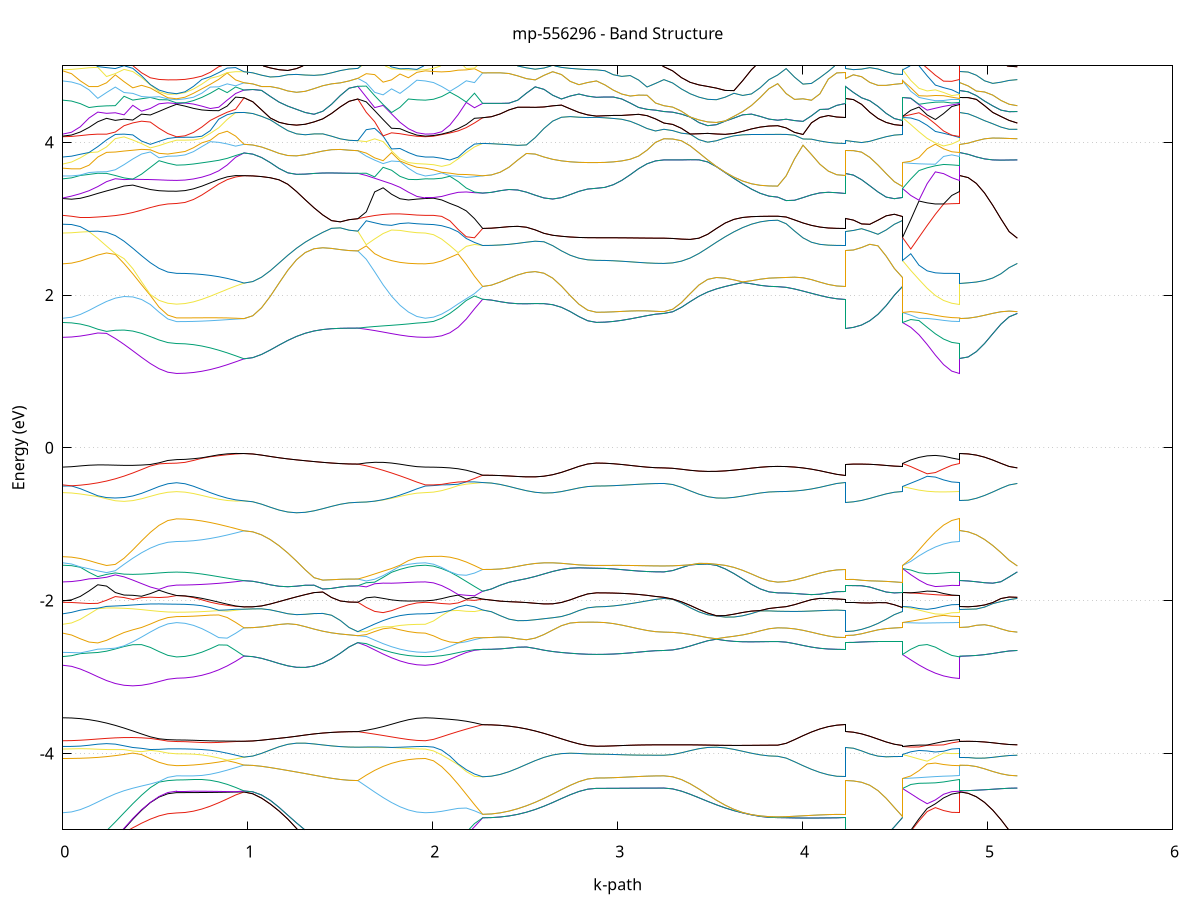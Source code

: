 set title 'mp-556296 - Band Structure'
set xlabel 'k-path'
set ylabel 'Energy (eV)'
set grid y
set yrange [-5:5]
set terminal png size 800,600
set output 'mp-556296_bands_gnuplot.png'
plot '-' using 1:2 with lines notitle, '-' using 1:2 with lines notitle, '-' using 1:2 with lines notitle, '-' using 1:2 with lines notitle, '-' using 1:2 with lines notitle, '-' using 1:2 with lines notitle, '-' using 1:2 with lines notitle, '-' using 1:2 with lines notitle, '-' using 1:2 with lines notitle, '-' using 1:2 with lines notitle, '-' using 1:2 with lines notitle, '-' using 1:2 with lines notitle, '-' using 1:2 with lines notitle, '-' using 1:2 with lines notitle, '-' using 1:2 with lines notitle, '-' using 1:2 with lines notitle, '-' using 1:2 with lines notitle, '-' using 1:2 with lines notitle, '-' using 1:2 with lines notitle, '-' using 1:2 with lines notitle, '-' using 1:2 with lines notitle, '-' using 1:2 with lines notitle, '-' using 1:2 with lines notitle, '-' using 1:2 with lines notitle, '-' using 1:2 with lines notitle, '-' using 1:2 with lines notitle, '-' using 1:2 with lines notitle, '-' using 1:2 with lines notitle, '-' using 1:2 with lines notitle, '-' using 1:2 with lines notitle, '-' using 1:2 with lines notitle, '-' using 1:2 with lines notitle, '-' using 1:2 with lines notitle, '-' using 1:2 with lines notitle, '-' using 1:2 with lines notitle, '-' using 1:2 with lines notitle, '-' using 1:2 with lines notitle, '-' using 1:2 with lines notitle, '-' using 1:2 with lines notitle, '-' using 1:2 with lines notitle, '-' using 1:2 with lines notitle, '-' using 1:2 with lines notitle, '-' using 1:2 with lines notitle, '-' using 1:2 with lines notitle, '-' using 1:2 with lines notitle, '-' using 1:2 with lines notitle, '-' using 1:2 with lines notitle, '-' using 1:2 with lines notitle, '-' using 1:2 with lines notitle, '-' using 1:2 with lines notitle, '-' using 1:2 with lines notitle, '-' using 1:2 with lines notitle, '-' using 1:2 with lines notitle, '-' using 1:2 with lines notitle, '-' using 1:2 with lines notitle, '-' using 1:2 with lines notitle, '-' using 1:2 with lines notitle, '-' using 1:2 with lines notitle, '-' using 1:2 with lines notitle, '-' using 1:2 with lines notitle, '-' using 1:2 with lines notitle, '-' using 1:2 with lines notitle, '-' using 1:2 with lines notitle, '-' using 1:2 with lines notitle, '-' using 1:2 with lines notitle, '-' using 1:2 with lines notitle, '-' using 1:2 with lines notitle, '-' using 1:2 with lines notitle, '-' using 1:2 with lines notitle, '-' using 1:2 with lines notitle, '-' using 1:2 with lines notitle, '-' using 1:2 with lines notitle, '-' using 1:2 with lines notitle, '-' using 1:2 with lines notitle, '-' using 1:2 with lines notitle, '-' using 1:2 with lines notitle, '-' using 1:2 with lines notitle, '-' using 1:2 with lines notitle, '-' using 1:2 with lines notitle, '-' using 1:2 with lines notitle, '-' using 1:2 with lines notitle, '-' using 1:2 with lines notitle, '-' using 1:2 with lines notitle, '-' using 1:2 with lines notitle, '-' using 1:2 with lines notitle, '-' using 1:2 with lines notitle, '-' using 1:2 with lines notitle, '-' using 1:2 with lines notitle, '-' using 1:2 with lines notitle, '-' using 1:2 with lines notitle, '-' using 1:2 with lines notitle, '-' using 1:2 with lines notitle, '-' using 1:2 with lines notitle, '-' using 1:2 with lines notitle, '-' using 1:2 with lines notitle, '-' using 1:2 with lines notitle, '-' using 1:2 with lines notitle, '-' using 1:2 with lines notitle, '-' using 1:2 with lines notitle, '-' using 1:2 with lines notitle, '-' using 1:2 with lines notitle, '-' using 1:2 with lines notitle, '-' using 1:2 with lines notitle, '-' using 1:2 with lines notitle, '-' using 1:2 with lines notitle, '-' using 1:2 with lines notitle, '-' using 1:2 with lines notitle, '-' using 1:2 with lines notitle, '-' using 1:2 with lines notitle, '-' using 1:2 with lines notitle, '-' using 1:2 with lines notitle, '-' using 1:2 with lines notitle, '-' using 1:2 with lines notitle, '-' using 1:2 with lines notitle, '-' using 1:2 with lines notitle, '-' using 1:2 with lines notitle, '-' using 1:2 with lines notitle, '-' using 1:2 with lines notitle, '-' using 1:2 with lines notitle, '-' using 1:2 with lines notitle, '-' using 1:2 with lines notitle, '-' using 1:2 with lines notitle, '-' using 1:2 with lines notitle, '-' using 1:2 with lines notitle, '-' using 1:2 with lines notitle, '-' using 1:2 with lines notitle, '-' using 1:2 with lines notitle, '-' using 1:2 with lines notitle
0.000000 -27.573362
0.047318 -27.573262
0.094636 -27.573162
0.141953 -27.572962
0.189271 -27.572662
0.236589 -27.572362
0.283907 -27.572062
0.331225 -27.571662
0.378543 -27.571262
0.425860 -27.570962
0.473178 -27.570662
0.520496 -27.570462
0.567814 -27.570362
0.615132 -27.570362
0.615132 -27.570362
0.660740 -27.570262
0.706348 -27.570262
0.751956 -27.570062
0.797564 -27.569962
0.843172 -27.569862
0.888780 -27.569662
0.934389 -27.569562
0.979997 -27.569462
0.979997 -27.569462
1.027315 -27.569462
1.074632 -27.569662
1.121950 -27.569862
1.169268 -27.570062
1.216586 -27.570362
1.263904 -27.570762
1.311221 -27.571162
1.358539 -27.571462
1.405857 -27.571762
1.453175 -27.572062
1.500493 -27.572262
1.547811 -27.572362
1.595128 -27.572462
1.595128 -27.572462
1.640737 -27.572562
1.686345 -27.572662
1.731953 -27.572762
1.777561 -27.572962
1.823169 -27.573162
1.868777 -27.573262
1.914385 -27.573362
1.959994 -27.573362
1.959994 -27.573362
2.004319 -27.573362
2.048644 -27.573262
2.092970 -27.573262
2.137295 -27.573162
2.181621 -27.573062
2.225946 -27.572962
2.270272 -27.572962
2.270272 -27.572962
2.317589 -27.572862
2.364907 -27.572762
2.412225 -27.572562
2.459543 -27.572262
2.506861 -27.571962
2.554178 -27.571562
2.601496 -27.571262
2.648814 -27.570862
2.696132 -27.570562
2.743450 -27.570262
2.790767 -27.570062
2.838085 -27.569962
2.885403 -27.569862
2.885403 -27.569862
2.931011 -27.569862
2.976619 -27.569862
3.022228 -27.569762
3.067836 -27.569662
3.113444 -27.569562
3.159052 -27.569462
3.204660 -27.569462
3.250268 -27.569462
3.250268 -27.569462
3.297586 -27.569462
3.344904 -27.569562
3.392222 -27.569762
3.439540 -27.570062
3.486857 -27.570362
3.534175 -27.570762
3.581493 -27.571062
3.628811 -27.571462
3.676129 -27.571762
3.723446 -27.572062
3.770764 -27.572262
3.818082 -27.572362
3.865400 -27.572362
3.865400 -27.572362
3.911008 -27.572462
3.956616 -27.572462
4.002224 -27.572562
4.047832 -27.572662
4.093441 -27.572762
4.139049 -27.572862
4.184657 -27.572862
4.230265 -27.572962
4.230265 -27.572462
4.274591 -27.572462
4.318916 -27.572362
4.363241 -27.572362
4.407567 -27.572362
4.451892 -27.572362
4.496218 -27.572362
4.540543 -27.572362
4.540543 -27.569862
4.584868 -27.569962
4.629194 -27.570062
4.673519 -27.570162
4.717845 -27.570262
4.762170 -27.570262
4.806496 -27.570262
4.850821 -27.570362
4.850821 -27.569462
4.895146 -27.569462
4.939472 -27.569462
4.983797 -27.569462
5.028123 -27.569462
5.072448 -27.569462
5.116773 -27.569462
5.161099 -27.569462
e
0.000000 -27.572462
0.047318 -27.572462
0.094636 -27.572362
0.141953 -27.572162
0.189271 -27.571862
0.236589 -27.571562
0.283907 -27.571162
0.331225 -27.570862
0.378543 -27.570462
0.425860 -27.570162
0.473178 -27.569862
0.520496 -27.569662
0.567814 -27.569562
0.615132 -27.569462
0.615132 -27.569462
0.660740 -27.569462
0.706348 -27.569462
0.751956 -27.569462
0.797564 -27.569362
0.843172 -27.569362
0.888780 -27.569362
0.934389 -27.569362
0.979997 -27.569462
0.979997 -27.569462
1.027315 -27.569462
1.074632 -27.569662
1.121950 -27.569862
1.169268 -27.570062
1.216586 -27.570362
1.263904 -27.570762
1.311221 -27.571162
1.358539 -27.571462
1.405857 -27.571762
1.453175 -27.572062
1.500493 -27.572262
1.547811 -27.572362
1.595128 -27.572462
1.595128 -27.572462
1.640737 -27.572362
1.686345 -27.572362
1.731953 -27.572362
1.777561 -27.572362
1.823169 -27.572362
1.868777 -27.572462
1.914385 -27.572462
1.959994 -27.572462
1.959994 -27.572462
2.004319 -27.572462
2.048644 -27.572562
2.092970 -27.572562
2.137295 -27.572662
2.181621 -27.572762
2.225946 -27.572862
2.270272 -27.572862
2.270272 -27.572862
2.317589 -27.572862
2.364907 -27.572762
2.412225 -27.572562
2.459543 -27.572262
2.506861 -27.571962
2.554178 -27.571562
2.601496 -27.571262
2.648814 -27.570862
2.696132 -27.570562
2.743450 -27.570262
2.790767 -27.570062
2.838085 -27.569962
2.885403 -27.569862
2.885403 -27.569862
2.931011 -27.569862
2.976619 -27.569862
3.022228 -27.569762
3.067836 -27.569662
3.113444 -27.569562
3.159052 -27.569462
3.204660 -27.569462
3.250268 -27.569462
3.250268 -27.569462
3.297586 -27.569462
3.344904 -27.569562
3.392222 -27.569762
3.439540 -27.570062
3.486857 -27.570362
3.534175 -27.570762
3.581493 -27.571062
3.628811 -27.571462
3.676129 -27.571762
3.723446 -27.572062
3.770764 -27.572262
3.818082 -27.572362
3.865400 -27.572362
3.865400 -27.572362
3.911008 -27.572462
3.956616 -27.572462
4.002224 -27.572562
4.047832 -27.572662
4.093441 -27.572762
4.139049 -27.572862
4.184657 -27.572862
4.230265 -27.572962
4.230265 -27.572462
4.274591 -27.572462
4.318916 -27.572362
4.363241 -27.572362
4.407567 -27.572362
4.451892 -27.572362
4.496218 -27.572362
4.540543 -27.572362
4.540543 -27.569862
4.584868 -27.569862
4.629194 -27.569762
4.673519 -27.569662
4.717845 -27.569562
4.762170 -27.569562
4.806496 -27.569562
4.850821 -27.569462
4.850821 -27.569462
4.895146 -27.569462
4.939472 -27.569462
4.983797 -27.569462
5.028123 -27.569462
5.072448 -27.569462
5.116773 -27.569462
5.161099 -27.569462
e
0.000000 -27.272962
0.047318 -27.272862
0.094636 -27.272762
0.141953 -27.272462
0.189271 -27.272162
0.236589 -27.271762
0.283907 -27.271362
0.331225 -27.270962
0.378543 -27.270562
0.425860 -27.270162
0.473178 -27.269862
0.520496 -27.269562
0.567814 -27.269462
0.615132 -27.269362
0.615132 -27.269362
0.660740 -27.269362
0.706348 -27.269462
0.751956 -27.269562
0.797564 -27.269662
0.843172 -27.269662
0.888780 -27.269762
0.934389 -27.269762
0.979997 -27.269762
0.979997 -27.269762
1.027315 -27.269862
1.074632 -27.269962
1.121950 -27.270262
1.169268 -27.270562
1.216586 -27.270962
1.263904 -27.271362
1.311221 -27.271762
1.358539 -27.272262
1.405857 -27.272562
1.453175 -27.272962
1.500493 -27.273162
1.547811 -27.273362
1.595128 -27.273362
1.595128 -27.273362
1.640737 -27.273362
1.686345 -27.273362
1.731953 -27.273262
1.777561 -27.273162
1.823169 -27.273062
1.868777 -27.273062
1.914385 -27.272962
1.959994 -27.272962
1.959994 -27.272962
2.004319 -27.272962
2.048644 -27.272962
2.092970 -27.272962
2.137295 -27.272862
2.181621 -27.272862
2.225946 -27.272862
2.270272 -27.272762
2.270272 -27.272762
2.317589 -27.272762
2.364907 -27.272562
2.412225 -27.272362
2.459543 -27.272062
2.506861 -27.271662
2.554178 -27.271262
2.601496 -27.270862
2.648814 -27.270362
2.696132 -27.270062
2.743450 -27.269762
2.790767 -27.269462
2.838085 -27.269362
2.885403 -27.269262
2.885403 -27.269262
2.931011 -27.269262
2.976619 -27.269362
3.022228 -27.269462
3.067836 -27.269562
3.113444 -27.269662
3.159052 -27.269762
3.204660 -27.269762
3.250268 -27.269762
3.250268 -27.269762
3.297586 -27.269862
3.344904 -27.269962
3.392222 -27.270262
3.439540 -27.270562
3.486857 -27.270962
3.534175 -27.271362
3.581493 -27.271862
3.628811 -27.272262
3.676129 -27.272662
3.723446 -27.272962
3.770764 -27.273162
3.818082 -27.273362
3.865400 -27.273362
3.865400 -27.273362
3.911008 -27.273362
3.956616 -27.273262
4.002224 -27.273162
4.047832 -27.273062
4.093441 -27.272962
4.139049 -27.272862
4.184657 -27.272862
4.230265 -27.272762
4.230265 -27.273362
4.274591 -27.273362
4.318916 -27.273362
4.363241 -27.273362
4.407567 -27.273362
4.451892 -27.273362
4.496218 -27.273362
4.540543 -27.273362
4.540543 -27.269262
4.584868 -27.269262
4.629194 -27.269362
4.673519 -27.269362
4.717845 -27.269362
4.762170 -27.269362
4.806496 -27.269362
4.850821 -27.269362
4.850821 -27.269762
4.895146 -27.269762
4.939472 -27.269762
4.983797 -27.269762
5.028123 -27.269762
5.072448 -27.269762
5.116773 -27.269762
5.161099 -27.269762
e
0.000000 -27.272662
0.047318 -27.272562
0.094636 -27.272462
0.141953 -27.272162
0.189271 -27.271862
0.236589 -27.271462
0.283907 -27.271062
0.331225 -27.270662
0.378543 -27.270262
0.425860 -27.269862
0.473178 -27.269562
0.520496 -27.269362
0.567814 -27.269162
0.615132 -27.269062
0.615132 -27.269062
0.660740 -27.269162
0.706348 -27.269162
0.751956 -27.269262
0.797564 -27.269462
0.843172 -27.269562
0.888780 -27.269662
0.934389 -27.269762
0.979997 -27.269762
0.979997 -27.269762
1.027315 -27.269862
1.074632 -27.269962
1.121950 -27.270262
1.169268 -27.270562
1.216586 -27.270962
1.263904 -27.271362
1.311221 -27.271762
1.358539 -27.272262
1.405857 -27.272562
1.453175 -27.272962
1.500493 -27.273162
1.547811 -27.273362
1.595128 -27.273362
1.595128 -27.273362
1.640737 -27.273362
1.686345 -27.273262
1.731953 -27.273062
1.777561 -27.272962
1.823169 -27.272862
1.868777 -27.272762
1.914385 -27.272662
1.959994 -27.272662
1.959994 -27.272662
2.004319 -27.272662
2.048644 -27.272662
2.092970 -27.272662
2.137295 -27.272662
2.181621 -27.272762
2.225946 -27.272762
2.270272 -27.272762
2.270272 -27.272762
2.317589 -27.272762
2.364907 -27.272562
2.412225 -27.272362
2.459543 -27.272062
2.506861 -27.271662
2.554178 -27.271262
2.601496 -27.270862
2.648814 -27.270362
2.696132 -27.270062
2.743450 -27.269762
2.790767 -27.269462
2.838085 -27.269362
2.885403 -27.269262
2.885403 -27.269262
2.931011 -27.269262
2.976619 -27.269362
3.022228 -27.269462
3.067836 -27.269562
3.113444 -27.269662
3.159052 -27.269762
3.204660 -27.269762
3.250268 -27.269762
3.250268 -27.269762
3.297586 -27.269862
3.344904 -27.269962
3.392222 -27.270262
3.439540 -27.270562
3.486857 -27.270962
3.534175 -27.271362
3.581493 -27.271862
3.628811 -27.272262
3.676129 -27.272662
3.723446 -27.272962
3.770764 -27.273162
3.818082 -27.273362
3.865400 -27.273362
3.865400 -27.273362
3.911008 -27.273362
3.956616 -27.273262
4.002224 -27.273162
4.047832 -27.273062
4.093441 -27.272962
4.139049 -27.272862
4.184657 -27.272862
4.230265 -27.272762
4.230265 -27.273362
4.274591 -27.273362
4.318916 -27.273362
4.363241 -27.273362
4.407567 -27.273362
4.451892 -27.273362
4.496218 -27.273362
4.540543 -27.273362
4.540543 -27.269262
4.584868 -27.269262
4.629194 -27.269162
4.673519 -27.269162
4.717845 -27.269162
4.762170 -27.269162
4.806496 -27.269162
4.850821 -27.269062
4.850821 -27.269762
4.895146 -27.269762
4.939472 -27.269762
4.983797 -27.269762
5.028123 -27.269762
5.072448 -27.269762
5.116773 -27.269762
5.161099 -27.269762
e
0.000000 -15.750462
0.047318 -15.747662
0.094636 -15.739562
0.141953 -15.726362
0.189271 -15.708662
0.236589 -15.687162
0.283907 -15.662862
0.331225 -15.637062
0.378543 -15.611062
0.425860 -15.595462
0.473178 -15.589362
0.520496 -15.584662
0.567814 -15.581662
0.615132 -15.580662
0.615132 -15.580662
0.660740 -15.580162
0.706348 -15.578662
0.751956 -15.576162
0.797564 -15.572962
0.843172 -15.569062
0.888780 -15.564662
0.934389 -15.560162
0.979997 -15.555562
0.979997 -15.555562
1.027315 -15.557762
1.074632 -15.564362
1.121950 -15.574862
1.169268 -15.588562
1.216586 -15.604562
1.263904 -15.621762
1.311221 -15.639262
1.358539 -15.655962
1.405857 -15.670862
1.453175 -15.683362
1.500493 -15.692762
1.547811 -15.698562
1.595128 -15.700562
1.595128 -15.700562
1.640737 -15.710062
1.686345 -15.719262
1.731953 -15.727862
1.777561 -15.735562
1.823169 -15.741862
1.868777 -15.746562
1.914385 -15.749462
1.959994 -15.750462
1.959994 -15.750462
2.004319 -15.748262
2.048644 -15.741862
2.092970 -15.731662
2.137295 -15.718462
2.181621 -15.703362
2.225946 -15.687762
2.270272 -15.673162
2.270272 -15.673162
2.317589 -15.670562
2.364907 -15.663062
2.412225 -15.650862
2.459543 -15.634662
2.506861 -15.615162
2.554178 -15.593662
2.601496 -15.572262
2.648814 -15.554262
2.696132 -15.541962
2.743450 -15.533662
2.790767 -15.527962
2.838085 -15.524562
2.885403 -15.523462
2.885403 -15.523462
2.931011 -15.522962
2.976619 -15.521462
3.022228 -15.519062
3.067836 -15.515962
3.113444 -15.512462
3.159052 -15.508962
3.204660 -15.506062
3.250268 -15.504862
3.250268 -15.504862
3.297586 -15.506562
3.344904 -15.511662
3.392222 -15.519662
3.439540 -15.530062
3.486857 -15.542262
3.534175 -15.557862
3.581493 -15.577062
3.628811 -15.595262
3.676129 -15.611462
3.723446 -15.624962
3.770764 -15.635062
3.818082 -15.641362
3.865400 -15.643462
3.865400 -15.643462
3.911008 -15.645562
3.956616 -15.650362
4.002224 -15.656062
4.047832 -15.661662
4.093441 -15.666462
4.139049 -15.670062
4.184657 -15.672362
4.230265 -15.673162
4.230265 -15.700562
4.274591 -15.698962
4.318916 -15.694062
4.363241 -15.686262
4.407567 -15.675862
4.451892 -15.663562
4.496218 -15.650762
4.540543 -15.643462
4.540543 -15.523462
4.584868 -15.537662
4.629194 -15.550362
4.673519 -15.561162
4.717845 -15.569662
4.762170 -15.575762
4.806496 -15.579462
4.850821 -15.580662
4.850821 -15.555562
4.895146 -15.554062
4.939472 -15.549762
4.983797 -15.542862
5.028123 -15.533662
5.072448 -15.522862
5.116773 -15.511562
5.161099 -15.504862
e
0.000000 -15.648162
0.047318 -15.647162
0.094636 -15.644362
0.141953 -15.639762
0.189271 -15.633762
0.236589 -15.626662
0.283907 -15.618862
0.331225 -15.610662
0.378543 -15.602762
0.425860 -15.586662
0.473178 -15.565262
0.520496 -15.548662
0.567814 -15.538062
0.615132 -15.534462
0.615132 -15.534462
0.660740 -15.534762
0.706348 -15.535862
0.751956 -15.537662
0.797564 -15.540162
0.843172 -15.543262
0.888780 -15.546962
0.934389 -15.551062
0.979997 -15.555562
0.979997 -15.555562
1.027315 -15.557762
1.074632 -15.564362
1.121950 -15.574862
1.169268 -15.588562
1.216586 -15.604562
1.263904 -15.621762
1.311221 -15.639262
1.358539 -15.655962
1.405857 -15.670862
1.453175 -15.683362
1.500493 -15.692762
1.547811 -15.698562
1.595128 -15.700562
1.595128 -15.700562
1.640737 -15.691062
1.686345 -15.682062
1.731953 -15.673562
1.777561 -15.665962
1.823169 -15.659362
1.868777 -15.653862
1.914385 -15.649762
1.959994 -15.648162
1.959994 -15.648162
2.004319 -15.647062
2.048644 -15.643962
2.092970 -15.638562
2.137295 -15.641862
2.181621 -15.650162
2.225946 -15.660462
2.270272 -15.673162
2.270272 -15.673162
2.317589 -15.670562
2.364907 -15.663062
2.412225 -15.650862
2.459543 -15.634662
2.506861 -15.615162
2.554178 -15.593662
2.601496 -15.572262
2.648814 -15.554262
2.696132 -15.541962
2.743450 -15.533662
2.790767 -15.527962
2.838085 -15.524562
2.885403 -15.523462
2.885403 -15.523462
2.931011 -15.522962
2.976619 -15.521462
3.022228 -15.519062
3.067836 -15.515962
3.113444 -15.512462
3.159052 -15.508962
3.204660 -15.506062
3.250268 -15.504862
3.250268 -15.504862
3.297586 -15.506562
3.344904 -15.511662
3.392222 -15.519662
3.439540 -15.530062
3.486857 -15.542262
3.534175 -15.557862
3.581493 -15.577062
3.628811 -15.595262
3.676129 -15.611462
3.723446 -15.624962
3.770764 -15.635062
3.818082 -15.641362
3.865400 -15.643462
3.865400 -15.643462
3.911008 -15.645562
3.956616 -15.650362
4.002224 -15.656062
4.047832 -15.661662
4.093441 -15.666462
4.139049 -15.670062
4.184657 -15.672362
4.230265 -15.673162
4.230265 -15.700562
4.274591 -15.698962
4.318916 -15.694062
4.363241 -15.686262
4.407567 -15.675862
4.451892 -15.663562
4.496218 -15.650762
4.540543 -15.643462
4.540543 -15.523462
4.584868 -15.508262
4.629194 -15.495362
4.673519 -15.507962
4.717845 -15.518862
4.762170 -15.527262
4.806496 -15.532662
4.850821 -15.534462
4.850821 -15.555562
4.895146 -15.554062
4.939472 -15.549762
4.983797 -15.542862
5.028123 -15.533662
5.072448 -15.522862
5.116773 -15.511562
5.161099 -15.504862
e
0.000000 -15.627562
0.047318 -15.625162
0.094636 -15.617862
0.141953 -15.606062
0.189271 -15.590162
0.236589 -15.570962
0.283907 -15.549362
0.331225 -15.526462
0.378543 -15.503462
0.425860 -15.481862
0.473178 -15.463062
0.520496 -15.448462
0.567814 -15.439162
0.615132 -15.435962
0.615132 -15.435962
0.660740 -15.435762
0.706348 -15.435162
0.751956 -15.434362
0.797564 -15.433262
0.843172 -15.432062
0.888780 -15.430962
0.934389 -15.429962
0.979997 -15.429062
0.979997 -15.429062
1.027315 -15.431062
1.074632 -15.436862
1.121950 -15.445962
1.169268 -15.457862
1.216586 -15.471462
1.263904 -15.486162
1.311221 -15.500862
1.358539 -15.514862
1.405857 -15.527362
1.453175 -15.537662
1.500493 -15.545462
1.547811 -15.550262
1.595128 -15.551862
1.595128 -15.551862
1.640737 -15.565762
1.686345 -15.579062
1.731953 -15.591562
1.777561 -15.602762
1.823169 -15.612262
1.868777 -15.620062
1.914385 -15.625462
1.959994 -15.627562
1.959994 -15.627562
2.004319 -15.628462
2.048644 -15.631162
2.092970 -15.635562
2.137295 -15.630862
2.181621 -15.620362
2.225946 -15.606762
2.270272 -15.589862
2.270272 -15.589862
2.317589 -15.588762
2.364907 -15.585662
2.412225 -15.580562
2.459543 -15.573862
2.506861 -15.565662
2.554178 -15.556162
2.601496 -15.545062
2.648814 -15.530762
2.696132 -15.512862
2.743450 -15.495162
2.790767 -15.480662
2.838085 -15.471362
2.885403 -15.468062
2.885403 -15.468062
2.931011 -15.468462
2.976619 -15.469662
3.022228 -15.471462
3.067836 -15.473962
3.113444 -15.476862
3.159052 -15.479962
3.204660 -15.482462
3.250268 -15.483462
3.250268 -15.483462
3.297586 -15.486062
3.344904 -15.493562
3.392222 -15.505462
3.439540 -15.520862
3.486857 -15.538762
3.534175 -15.555462
3.581493 -15.568862
3.628811 -15.581662
3.676129 -15.593162
3.723446 -15.602762
3.770764 -15.610062
3.818082 -15.614562
3.865400 -15.616062
3.865400 -15.616062
3.911008 -15.614062
3.956616 -15.609662
4.002224 -15.604462
4.047832 -15.599562
4.093441 -15.595462
4.139049 -15.592362
4.184657 -15.590462
4.230265 -15.589862
4.230265 -15.551862
4.274591 -15.553862
4.318916 -15.559762
4.363241 -15.568962
4.407567 -15.580962
4.451892 -15.594662
4.496218 -15.608362
4.540543 -15.616062
4.540543 -15.468062
4.584868 -15.481762
4.629194 -15.492762
4.673519 -15.477462
4.717845 -15.463262
4.762170 -15.450762
4.806496 -15.440862
4.850821 -15.435962
4.850821 -15.429062
4.895146 -15.430762
4.939472 -15.435562
4.983797 -15.443162
5.028123 -15.453162
5.072448 -15.464762
5.116773 -15.476562
5.161099 -15.483462
e
0.000000 -15.480462
0.047318 -15.479662
0.094636 -15.477262
0.141953 -15.473462
0.189271 -15.468462
0.236589 -15.462562
0.283907 -15.456362
0.331225 -15.450062
0.378543 -15.444062
0.425860 -15.438762
0.473178 -15.434362
0.520496 -15.431062
0.567814 -15.429062
0.615132 -15.428362
0.615132 -15.428362
0.660740 -15.428362
0.706348 -15.428262
0.751956 -15.428062
0.797564 -15.427962
0.843172 -15.427962
0.888780 -15.428162
0.934389 -15.428462
0.979997 -15.429062
0.979997 -15.429062
1.027315 -15.431062
1.074632 -15.436862
1.121950 -15.445962
1.169268 -15.457862
1.216586 -15.471462
1.263904 -15.486162
1.311221 -15.500862
1.358539 -15.514862
1.405857 -15.527362
1.453175 -15.537662
1.500493 -15.545462
1.547811 -15.550262
1.595128 -15.551862
1.595128 -15.551862
1.640737 -15.538062
1.686345 -15.524762
1.731953 -15.512362
1.777561 -15.501562
1.823169 -15.492662
1.868777 -15.485962
1.914385 -15.481862
1.959994 -15.480462
1.959994 -15.480462
2.004319 -15.483762
2.048644 -15.493462
2.092970 -15.508462
2.137295 -15.527362
2.181621 -15.548562
2.225946 -15.569962
2.270272 -15.589862
2.270272 -15.589862
2.317589 -15.588762
2.364907 -15.585662
2.412225 -15.580562
2.459543 -15.573862
2.506861 -15.565662
2.554178 -15.556162
2.601496 -15.545062
2.648814 -15.530762
2.696132 -15.512862
2.743450 -15.495162
2.790767 -15.480662
2.838085 -15.471362
2.885403 -15.468062
2.885403 -15.468062
2.931011 -15.468462
2.976619 -15.469662
3.022228 -15.471462
3.067836 -15.473962
3.113444 -15.476862
3.159052 -15.479962
3.204660 -15.482462
3.250268 -15.483462
3.250268 -15.483462
3.297586 -15.486062
3.344904 -15.493562
3.392222 -15.505462
3.439540 -15.520862
3.486857 -15.538762
3.534175 -15.555462
3.581493 -15.568862
3.628811 -15.581662
3.676129 -15.593162
3.723446 -15.602762
3.770764 -15.610062
3.818082 -15.614562
3.865400 -15.616062
3.865400 -15.616062
3.911008 -15.614062
3.956616 -15.609662
4.002224 -15.604462
4.047832 -15.599562
4.093441 -15.595462
4.139049 -15.592362
4.184657 -15.590462
4.230265 -15.589862
4.230265 -15.551862
4.274591 -15.553862
4.318916 -15.559762
4.363241 -15.568962
4.407567 -15.580962
4.451892 -15.594662
4.496218 -15.608362
4.540543 -15.616062
4.540543 -15.468062
4.584868 -15.455262
4.629194 -15.443962
4.673519 -15.435062
4.717845 -15.429062
4.762170 -15.426262
4.806496 -15.426762
4.850821 -15.428362
4.850821 -15.429062
4.895146 -15.430762
4.939472 -15.435562
4.983797 -15.443162
5.028123 -15.453162
5.072448 -15.464762
5.116773 -15.476562
5.161099 -15.483462
e
0.000000 -13.536862
0.047318 -13.534762
0.094636 -13.528462
0.141953 -13.518462
0.189271 -13.505162
0.236589 -13.489462
0.283907 -13.472462
0.331225 -13.455162
0.378543 -13.438762
0.425860 -13.423862
0.473178 -13.410662
0.520496 -13.398962
0.567814 -13.389162
0.615132 -13.384662
0.615132 -13.384662
0.660740 -13.385362
0.706348 -13.386762
0.751956 -13.387562
0.797564 -13.386762
0.843172 -13.383362
0.888780 -13.376862
0.934389 -13.366762
0.979997 -13.352962
0.979997 -13.352962
1.027315 -13.355262
1.074632 -13.358062
1.121950 -13.357662
1.169268 -13.353562
1.216586 -13.346462
1.263904 -13.337362
1.311221 -13.327762
1.358539 -13.318462
1.405857 -13.310462
1.453175 -13.304162
1.500493 -13.299662
1.547811 -13.297062
1.595128 -13.296162
1.595128 -13.296162
1.640737 -13.348262
1.686345 -13.395562
1.731953 -13.437162
1.777561 -13.472162
1.823169 -13.500062
1.868777 -13.520462
1.914385 -13.532762
1.959994 -13.536862
1.959994 -13.536862
2.004319 -13.530462
2.048644 -13.511462
2.092970 -13.480762
2.137295 -13.439762
2.181621 -13.390062
2.225946 -13.333362
2.270272 -13.271362
2.270272 -13.271362
2.317589 -13.274062
2.364907 -13.282162
2.412225 -13.295462
2.459543 -13.313662
2.506861 -13.335462
2.554178 -13.358962
2.601496 -13.382062
2.648814 -13.403162
2.696132 -13.420662
2.743450 -13.433862
2.790767 -13.442762
2.838085 -13.447762
2.885403 -13.449362
2.885403 -13.449362
2.931011 -13.447062
2.976619 -13.440362
3.022228 -13.429562
3.067836 -13.415262
3.113444 -13.398462
3.159052 -13.380362
3.204660 -13.364162
3.250268 -13.356662
3.250268 -13.356662
3.297586 -13.353262
3.344904 -13.342962
3.392222 -13.326662
3.439540 -13.305162
3.486857 -13.279962
3.534175 -13.252762
3.581493 -13.225762
3.628811 -13.200962
3.676129 -13.180062
3.723446 -13.164062
3.770764 -13.153062
3.818082 -13.146862
3.865400 -13.144762
3.865400 -13.144762
3.911008 -13.154362
3.956616 -13.176362
4.002224 -13.201562
4.047832 -13.225062
4.093441 -13.244762
4.139049 -13.259362
4.184657 -13.268362
4.230265 -13.271362
4.230265 -13.296162
4.274591 -13.291462
4.318916 -13.277462
4.363241 -13.255062
4.407567 -13.225662
4.451892 -13.191862
4.496218 -13.159962
4.540543 -13.144762
4.540543 -13.449362
4.584868 -13.454062
4.629194 -13.451562
4.673519 -13.441262
4.717845 -13.423362
4.762170 -13.398662
4.806496 -13.385562
4.850821 -13.384662
4.850821 -13.352962
4.895146 -13.353262
4.939472 -13.353962
4.983797 -13.354862
5.028123 -13.355662
5.072448 -13.356262
5.116773 -13.356562
5.161099 -13.356662
e
0.000000 -12.924862
0.047318 -12.925662
0.094636 -12.942662
0.141953 -13.007762
0.189271 -13.070662
0.236589 -13.129062
0.283907 -13.181562
0.331225 -13.227362
0.378543 -13.265862
0.425860 -13.297062
0.473178 -13.320962
0.520496 -13.337762
0.567814 -13.347762
0.615132 -13.351062
0.615132 -13.351062
0.660740 -13.349362
0.706348 -13.344962
0.751956 -13.338862
0.797564 -13.331762
0.843172 -13.324262
0.888780 -13.317762
0.934389 -13.335962
0.979997 -13.352962
0.979997 -13.352962
1.027315 -13.355262
1.074632 -13.358062
1.121950 -13.357662
1.169268 -13.353562
1.216586 -13.346462
1.263904 -13.337362
1.311221 -13.327762
1.358539 -13.318462
1.405857 -13.310462
1.453175 -13.304162
1.500493 -13.299662
1.547811 -13.297062
1.595128 -13.296162
1.595128 -13.296162
1.640737 -13.240062
1.686345 -13.181262
1.731953 -13.120962
1.777561 -13.060862
1.823169 -13.003362
1.868777 -12.952462
1.914385 -12.925362
1.959994 -12.924862
1.959994 -12.924862
2.004319 -12.928362
2.048644 -12.956662
2.092970 -13.009162
2.137295 -13.071762
2.181621 -13.138462
2.225946 -13.205762
2.270272 -13.271362
2.270272 -13.271362
2.317589 -13.274062
2.364907 -13.282162
2.412225 -13.295462
2.459543 -13.313662
2.506861 -13.335462
2.554178 -13.358962
2.601496 -13.382062
2.648814 -13.403162
2.696132 -13.420662
2.743450 -13.433862
2.790767 -13.442762
2.838085 -13.447762
2.885403 -13.449362
2.885403 -13.449362
2.931011 -13.447062
2.976619 -13.440362
3.022228 -13.429562
3.067836 -13.415262
3.113444 -13.398462
3.159052 -13.380362
3.204660 -13.364162
3.250268 -13.356662
3.250268 -13.356662
3.297586 -13.353262
3.344904 -13.342962
3.392222 -13.326662
3.439540 -13.305162
3.486857 -13.279962
3.534175 -13.252762
3.581493 -13.225762
3.628811 -13.200962
3.676129 -13.180062
3.723446 -13.164062
3.770764 -13.153062
3.818082 -13.146862
3.865400 -13.144762
3.865400 -13.144762
3.911008 -13.154362
3.956616 -13.176362
4.002224 -13.201562
4.047832 -13.225062
4.093441 -13.244762
4.139049 -13.259362
4.184657 -13.268362
4.230265 -13.271362
4.230265 -13.296162
4.274591 -13.291462
4.318916 -13.277462
4.363241 -13.255062
4.407567 -13.225662
4.451892 -13.191862
4.496218 -13.159962
4.540543 -13.144762
4.540543 -13.449362
4.584868 -13.438662
4.629194 -13.424162
4.673519 -13.409062
4.717845 -13.396662
4.762170 -13.388962
4.806496 -13.369962
4.850821 -13.351062
4.850821 -13.352962
4.895146 -13.353262
4.939472 -13.353962
4.983797 -13.354862
5.028123 -13.355662
5.072448 -13.356262
5.116773 -13.356562
5.161099 -13.356662
e
0.000000 -12.895362
0.047318 -12.896162
0.094636 -12.928262
0.141953 -12.933362
0.189271 -12.943762
0.236589 -12.984662
0.283907 -13.030062
0.331225 -13.071562
0.378543 -13.119162
0.425860 -13.172462
0.473178 -13.221062
0.520496 -13.261662
0.567814 -13.290362
0.615132 -13.301462
0.615132 -13.301462
0.660740 -13.301162
0.706348 -13.300362
0.751956 -13.299662
0.797564 -13.300162
0.843172 -13.304462
0.888780 -13.316562
0.934389 -13.309262
0.979997 -13.302562
0.979997 -13.302562
1.027315 -13.293162
1.074632 -13.269362
1.121950 -13.235962
1.169268 -13.195462
1.216586 -13.149462
1.263904 -13.099862
1.311221 -13.048762
1.358539 -12.999162
1.405857 -12.954762
1.453175 -12.919662
1.500493 -12.896462
1.547811 -12.884262
1.595128 -12.880662
1.595128 -12.880662
1.640737 -12.886862
1.686345 -12.893662
1.731953 -12.900662
1.777561 -12.907562
1.823169 -12.913662
1.868777 -12.917962
1.914385 -12.909362
1.959994 -12.895362
1.959994 -12.895362
2.004319 -12.905562
2.048644 -12.913862
2.092970 -12.912562
2.137295 -12.909262
2.181621 -12.905262
2.225946 -12.901062
2.270272 -12.896762
2.270272 -12.896762
2.317589 -12.899162
2.364907 -12.906262
2.412225 -12.918362
2.459543 -12.935062
2.506861 -12.956762
2.554178 -12.984462
2.601496 -13.018662
2.648814 -13.057462
2.696132 -13.097362
2.743450 -13.134362
2.790767 -13.164362
2.838085 -13.183962
2.885403 -13.190862
2.885403 -13.190862
2.931011 -13.193162
2.976619 -13.200162
3.022228 -13.211562
3.067836 -13.226662
3.113444 -13.244462
3.159052 -13.263362
3.204660 -13.280162
3.250268 -13.287862
3.250268 -13.287862
3.297586 -13.283962
3.344904 -13.272162
3.392222 -13.253362
3.439540 -13.228462
3.486857 -13.198762
3.534175 -13.165762
3.581493 -13.131262
3.628811 -13.096662
3.676129 -13.063962
3.723446 -13.034962
3.770764 -13.011662
3.818082 -12.996262
3.865400 -12.990862
3.865400 -12.990862
3.911008 -12.979962
3.956616 -12.955662
4.002224 -12.931262
4.047832 -12.914762
4.093441 -12.905462
4.139049 -12.900262
4.184657 -12.897662
4.230265 -12.896762
4.230265 -12.880662
4.274591 -12.880362
4.318916 -12.879962
4.363241 -12.880462
4.407567 -12.891862
4.451892 -12.932062
4.496218 -12.972562
4.540543 -12.990862
4.540543 -13.190862
4.584868 -13.202262
4.629194 -13.213362
4.673519 -13.219762
4.717845 -13.218262
4.762170 -13.247962
4.806496 -13.280862
4.850821 -13.301462
4.850821 -13.302562
4.895146 -13.301762
4.939472 -13.299662
4.983797 -13.296562
5.028123 -13.293362
5.072448 -13.290562
5.116773 -13.288562
5.161099 -13.287862
e
0.000000 -12.852662
0.047318 -12.879162
0.094636 -12.899062
0.141953 -12.906762
0.189271 -12.937762
0.236589 -12.970062
0.283907 -13.013362
0.331225 -13.064762
0.378543 -13.107662
0.425860 -13.137462
0.473178 -13.160662
0.520496 -13.177262
0.567814 -13.187062
0.615132 -13.190362
0.615132 -13.190362
0.660740 -13.195862
0.706348 -13.211062
0.751956 -13.232462
0.797564 -13.256262
0.843172 -13.277662
0.888780 -13.290162
0.934389 -13.296662
0.979997 -13.302562
0.979997 -13.302562
1.027315 -13.293162
1.074632 -13.269362
1.121950 -13.235962
1.169268 -13.195462
1.216586 -13.149462
1.263904 -13.099862
1.311221 -13.048762
1.358539 -12.999162
1.405857 -12.954762
1.453175 -12.919662
1.500493 -12.896462
1.547811 -12.884262
1.595128 -12.880662
1.595128 -12.880662
1.640737 -12.874862
1.686345 -12.869662
1.731953 -12.865062
1.777561 -12.860962
1.823169 -12.857462
1.868777 -12.854862
1.914385 -12.853262
1.959994 -12.852662
1.959994 -12.852662
2.004319 -12.857562
2.048644 -12.866662
2.092970 -12.875062
2.137295 -12.882062
2.181621 -12.887662
2.225946 -12.892462
2.270272 -12.896762
2.270272 -12.896762
2.317589 -12.899162
2.364907 -12.906262
2.412225 -12.918362
2.459543 -12.935062
2.506861 -12.956762
2.554178 -12.984462
2.601496 -13.018662
2.648814 -13.057462
2.696132 -13.097362
2.743450 -13.134362
2.790767 -13.164362
2.838085 -13.183962
2.885403 -13.190862
2.885403 -13.190862
2.931011 -13.193162
2.976619 -13.200162
3.022228 -13.211562
3.067836 -13.226662
3.113444 -13.244462
3.159052 -13.263362
3.204660 -13.280162
3.250268 -13.287862
3.250268 -13.287862
3.297586 -13.283962
3.344904 -13.272162
3.392222 -13.253362
3.439540 -13.228462
3.486857 -13.198762
3.534175 -13.165762
3.581493 -13.131262
3.628811 -13.096662
3.676129 -13.063962
3.723446 -13.034962
3.770764 -13.011662
3.818082 -12.996262
3.865400 -12.990862
3.865400 -12.990862
3.911008 -12.979962
3.956616 -12.955662
4.002224 -12.931262
4.047832 -12.914762
4.093441 -12.905462
4.139049 -12.900262
4.184657 -12.897662
4.230265 -12.896762
4.230265 -12.880662
4.274591 -12.880362
4.318916 -12.879962
4.363241 -12.880462
4.407567 -12.891862
4.451892 -12.932062
4.496218 -12.972562
4.540543 -12.990862
4.540543 -13.190862
4.584868 -13.183662
4.629194 -13.184562
4.673519 -13.196062
4.717845 -13.218062
4.762170 -13.208662
4.806496 -13.196262
4.850821 -13.190362
4.850821 -13.302562
4.895146 -13.301762
4.939472 -13.299662
4.983797 -13.296562
5.028123 -13.293362
5.072448 -13.290562
5.116773 -13.288562
5.161099 -13.287862
e
0.000000 -12.830262
0.047318 -12.855462
0.094636 -12.863762
0.141953 -12.893062
0.189271 -12.923962
0.236589 -12.942162
0.283907 -12.955962
0.331225 -12.969762
0.378543 -12.983162
0.425860 -12.995062
0.473178 -13.004262
0.520496 -13.010562
0.567814 -13.013962
0.615132 -13.014962
0.615132 -13.014962
0.660740 -13.012162
0.706348 -13.003862
0.751956 -12.990162
0.797564 -12.971962
0.843172 -12.950562
0.888780 -12.928162
0.934389 -12.907962
0.979997 -12.892462
0.979997 -12.892462
1.027315 -12.891862
1.074632 -12.890162
1.121950 -12.887562
1.169268 -12.884062
1.216586 -12.879662
1.263904 -12.874162
1.311221 -12.867562
1.358539 -12.859762
1.405857 -12.850862
1.453175 -12.841162
1.500493 -12.831562
1.547811 -12.824162
1.595128 -12.821362
1.595128 -12.821362
1.640737 -12.821962
1.686345 -12.823062
1.731953 -12.824562
1.777561 -12.826162
1.823169 -12.827662
1.868777 -12.829062
1.914385 -12.829862
1.959994 -12.830262
1.959994 -12.830262
2.004319 -12.829362
2.048644 -12.828062
2.092970 -12.827062
2.137295 -12.826362
2.181621 -12.825762
2.225946 -12.825162
2.270272 -12.824562
2.270272 -12.824562
2.317589 -12.828762
2.364907 -12.839362
2.412225 -12.852662
2.459543 -12.866062
2.506861 -12.878062
2.554178 -12.887862
2.601496 -12.894962
2.648814 -12.899762
2.696132 -12.903162
2.743450 -12.905762
2.790767 -12.907662
2.838085 -12.908962
2.885403 -12.909362
2.885403 -12.909362
2.931011 -12.909862
2.976619 -12.910862
3.022228 -12.911362
3.067836 -12.910362
3.113444 -12.907362
3.159052 -12.902862
3.204660 -12.898762
3.250268 -12.896962
3.250268 -12.896962
3.297586 -12.897362
3.344904 -12.898362
3.392222 -12.899762
3.439540 -12.901162
3.486857 -12.901962
3.534175 -12.901462
3.581493 -12.899162
3.628811 -12.894662
3.676129 -12.888362
3.723446 -12.881162
3.770764 -12.874462
3.818082 -12.869862
3.865400 -12.868262
3.865400 -12.868262
3.911008 -12.865662
3.956616 -12.856562
4.002224 -12.837562
4.047832 -12.824962
4.093441 -12.824562
4.139049 -12.824562
4.184657 -12.824562
4.230265 -12.824562
4.230265 -12.821362
4.274591 -12.821662
4.318916 -12.822862
4.363241 -12.830362
4.407567 -12.860262
4.451892 -12.867962
4.496218 -12.868362
4.540543 -12.868262
4.540543 -12.909362
4.584868 -12.915562
4.629194 -12.925462
4.673519 -12.940962
4.717845 -12.962062
4.762170 -12.985862
4.806496 -13.006462
4.850821 -13.014962
4.850821 -12.892462
4.895146 -12.892562
4.939472 -12.892962
4.983797 -12.893762
5.028123 -12.894762
5.072448 -12.895862
5.116773 -12.896662
5.161099 -12.896962
e
0.000000 -12.829562
0.047318 -12.831462
0.094636 -12.855862
0.141953 -12.875162
0.189271 -12.883562
0.236589 -12.887262
0.283907 -12.888562
0.331225 -12.888862
0.378543 -12.888762
0.425860 -12.888562
0.473178 -12.888262
0.520496 -12.887962
0.567814 -12.887862
0.615132 -12.887862
0.615132 -12.887862
0.660740 -12.884862
0.706348 -12.877962
0.751956 -12.871662
0.797564 -12.869462
0.843172 -12.871562
0.888780 -12.875962
0.934389 -12.882362
0.979997 -12.892462
0.979997 -12.892462
1.027315 -12.891862
1.074632 -12.890162
1.121950 -12.887562
1.169268 -12.884062
1.216586 -12.879662
1.263904 -12.874162
1.311221 -12.867562
1.358539 -12.859762
1.405857 -12.850862
1.453175 -12.841162
1.500493 -12.831562
1.547811 -12.824162
1.595128 -12.821362
1.595128 -12.821362
1.640737 -12.821362
1.686345 -12.821962
1.731953 -12.823162
1.777561 -12.824662
1.823169 -12.826162
1.868777 -12.827562
1.914385 -12.828862
1.959994 -12.829562
1.959994 -12.829562
2.004319 -12.827662
2.048644 -12.825462
2.092970 -12.824462
2.137295 -12.823962
2.181621 -12.823862
2.225946 -12.824162
2.270272 -12.824562
2.270272 -12.824562
2.317589 -12.828762
2.364907 -12.839362
2.412225 -12.852662
2.459543 -12.866062
2.506861 -12.878062
2.554178 -12.887862
2.601496 -12.894962
2.648814 -12.899762
2.696132 -12.903162
2.743450 -12.905762
2.790767 -12.907662
2.838085 -12.908962
2.885403 -12.909362
2.885403 -12.909362
2.931011 -12.909862
2.976619 -12.910862
3.022228 -12.911362
3.067836 -12.910362
3.113444 -12.907362
3.159052 -12.902862
3.204660 -12.898762
3.250268 -12.896962
3.250268 -12.896962
3.297586 -12.897362
3.344904 -12.898362
3.392222 -12.899762
3.439540 -12.901162
3.486857 -12.901962
3.534175 -12.901462
3.581493 -12.899162
3.628811 -12.894662
3.676129 -12.888362
3.723446 -12.881162
3.770764 -12.874462
3.818082 -12.869862
3.865400 -12.868262
3.865400 -12.868262
3.911008 -12.865662
3.956616 -12.856562
4.002224 -12.837562
4.047832 -12.824962
4.093441 -12.824562
4.139049 -12.824562
4.184657 -12.824562
4.230265 -12.824562
4.230265 -12.821362
4.274591 -12.821662
4.318916 -12.822862
4.363241 -12.830362
4.407567 -12.860262
4.451892 -12.867962
4.496218 -12.868362
4.540543 -12.868262
4.540543 -12.909362
4.584868 -12.904962
4.629194 -12.900762
4.673519 -12.896262
4.717845 -12.892262
4.762170 -12.889562
4.806496 -12.888162
4.850821 -12.887862
4.850821 -12.892462
4.895146 -12.892562
4.939472 -12.892962
4.983797 -12.893762
5.028123 -12.894762
5.072448 -12.895862
5.116773 -12.896662
5.161099 -12.896962
e
0.000000 -12.797962
0.047318 -12.768662
0.094636 -12.742562
0.141953 -12.731662
0.189271 -12.731462
0.236589 -12.737462
0.283907 -12.746762
0.331225 -12.757762
0.378543 -12.768962
0.425860 -12.779462
0.473178 -12.788362
0.520496 -12.795162
0.567814 -12.799462
0.615132 -12.800862
0.615132 -12.800862
0.660740 -12.799462
0.706348 -12.795462
0.751956 -12.794162
0.797564 -12.789162
0.843172 -12.780362
0.888780 -12.776062
0.934389 -12.771562
0.979997 -12.767162
0.979997 -12.767162
1.027315 -12.767662
1.074632 -12.769162
1.121950 -12.770962
1.169268 -12.772362
1.216586 -12.772962
1.263904 -12.772062
1.311221 -12.769062
1.358539 -12.763762
1.405857 -12.755662
1.453175 -12.746062
1.500493 -12.737362
1.547811 -12.731962
1.595128 -12.730262
1.595128 -12.730262
1.640737 -12.747062
1.686345 -12.761162
1.731953 -12.772262
1.777561 -12.780562
1.823169 -12.786862
1.868777 -12.791862
1.914385 -12.795962
1.959994 -12.797962
1.959994 -12.797962
2.004319 -12.791562
2.048644 -12.774562
2.092970 -12.750762
2.137295 -12.722562
2.181621 -12.691062
2.225946 -12.657362
2.270272 -12.630662
2.270272 -12.630662
2.317589 -12.638962
2.364907 -12.653062
2.412225 -12.668162
2.459543 -12.683162
2.506861 -12.697062
2.554178 -12.708962
2.601496 -12.717762
2.648814 -12.723162
2.696132 -12.725662
2.743450 -12.726262
2.790767 -12.725762
2.838085 -12.725062
2.885403 -12.724762
2.885403 -12.724762
2.931011 -12.726862
2.976619 -12.730562
3.022228 -12.733862
3.067836 -12.736862
3.113444 -12.740662
3.159052 -12.745762
3.204660 -12.750762
3.250268 -12.752862
3.250268 -12.752862
3.297586 -12.752562
3.344904 -12.752062
3.392222 -12.752362
3.439540 -12.754462
3.486857 -12.759062
3.534175 -12.766062
3.581493 -12.774962
3.628811 -12.784962
3.676129 -12.795562
3.723446 -12.805762
3.770764 -12.814662
3.818082 -12.821062
3.865400 -12.823362
3.865400 -12.823362
3.911008 -12.823462
3.956616 -12.823362
4.002224 -12.822862
4.047832 -12.803062
4.093441 -12.761762
4.139049 -12.716262
4.184657 -12.670362
4.230265 -12.630662
4.230265 -12.730262
4.274591 -12.742962
4.318916 -12.775362
4.363241 -12.812162
4.407567 -12.820662
4.451892 -12.822262
4.496218 -12.823162
4.540543 -12.823362
4.540543 -12.724762
4.584868 -12.742562
4.629194 -12.760062
4.673519 -12.775662
4.717845 -12.787662
4.762170 -12.795562
4.806496 -12.799662
4.850821 -12.800862
4.850821 -12.767162
4.895146 -12.766662
4.939472 -12.765262
4.983797 -12.762962
5.028123 -12.759762
5.072448 -12.756462
5.116773 -12.753862
5.161099 -12.752862
e
0.000000 -12.607762
0.047318 -12.608462
0.094636 -12.629562
0.141953 -12.656162
0.189271 -12.679062
0.236589 -12.699262
0.283907 -12.717862
0.331225 -12.734962
0.378543 -12.750562
0.425860 -12.764262
0.473178 -12.775562
0.520496 -12.784062
0.567814 -12.789362
0.615132 -12.791162
0.615132 -12.791162
0.660740 -12.792262
0.706348 -12.794362
0.751956 -12.790162
0.797564 -12.784762
0.843172 -12.780162
0.888780 -12.771462
0.934389 -12.766262
0.979997 -12.767162
0.979997 -12.767162
1.027315 -12.767662
1.074632 -12.769162
1.121950 -12.770962
1.169268 -12.772362
1.216586 -12.772962
1.263904 -12.772062
1.311221 -12.769062
1.358539 -12.763762
1.405857 -12.755662
1.453175 -12.746062
1.500493 -12.737362
1.547811 -12.731962
1.595128 -12.730262
1.595128 -12.730262
1.640737 -12.711462
1.686345 -12.691762
1.731953 -12.672162
1.777561 -12.653762
1.823169 -12.637262
1.868777 -12.623362
1.914385 -12.612562
1.959994 -12.607762
1.959994 -12.607762
2.004319 -12.608462
2.048644 -12.621662
2.092970 -12.630962
2.137295 -12.634962
2.181621 -12.635462
2.225946 -12.633762
2.270272 -12.630662
2.270272 -12.630662
2.317589 -12.638962
2.364907 -12.653062
2.412225 -12.668162
2.459543 -12.683162
2.506861 -12.697062
2.554178 -12.708962
2.601496 -12.717762
2.648814 -12.723162
2.696132 -12.725662
2.743450 -12.726262
2.790767 -12.725762
2.838085 -12.725062
2.885403 -12.724762
2.885403 -12.724762
2.931011 -12.726862
2.976619 -12.730562
3.022228 -12.733862
3.067836 -12.736862
3.113444 -12.740662
3.159052 -12.745762
3.204660 -12.750762
3.250268 -12.752862
3.250268 -12.752862
3.297586 -12.752562
3.344904 -12.752062
3.392222 -12.752362
3.439540 -12.754462
3.486857 -12.759062
3.534175 -12.766062
3.581493 -12.774962
3.628811 -12.784962
3.676129 -12.795562
3.723446 -12.805762
3.770764 -12.814662
3.818082 -12.821062
3.865400 -12.823362
3.865400 -12.823362
3.911008 -12.823462
3.956616 -12.823362
4.002224 -12.822862
4.047832 -12.803062
4.093441 -12.761762
4.139049 -12.716262
4.184657 -12.670362
4.230265 -12.630662
4.230265 -12.730262
4.274591 -12.742962
4.318916 -12.775362
4.363241 -12.812162
4.407567 -12.820662
4.451892 -12.822262
4.496218 -12.823162
4.540543 -12.823362
4.540543 -12.724762
4.584868 -12.724762
4.629194 -12.745962
4.673519 -12.763762
4.717845 -12.776862
4.762170 -12.785262
4.806496 -12.789762
4.850821 -12.791162
4.850821 -12.767162
4.895146 -12.766662
4.939472 -12.765262
4.983797 -12.762962
5.028123 -12.759762
5.072448 -12.756462
5.116773 -12.753862
5.161099 -12.752862
e
0.000000 -12.588362
0.047318 -12.602162
0.094636 -12.610662
0.141953 -12.614662
0.189271 -12.620762
0.236589 -12.628362
0.283907 -12.635962
0.331225 -12.642462
0.378543 -12.647362
0.425860 -12.650862
0.473178 -12.653062
0.520496 -12.654462
0.567814 -12.655262
0.615132 -12.655562
0.615132 -12.655562
0.660740 -12.655662
0.706348 -12.656162
0.751956 -12.657062
0.797564 -12.659162
0.843172 -12.663462
0.888780 -12.670162
0.934389 -12.677062
0.979997 -12.679662
0.979997 -12.679662
1.027315 -12.677962
1.074632 -12.673262
1.121950 -12.666362
1.169268 -12.658262
1.216586 -12.650262
1.263904 -12.643362
1.311221 -12.637562
1.358539 -12.632162
1.405857 -12.624962
1.453175 -12.612862
1.500493 -12.593762
1.547811 -12.571162
1.595128 -12.559362
1.595128 -12.559362
1.640737 -12.561462
1.686345 -12.563762
1.731953 -12.566562
1.777561 -12.570162
1.823169 -12.574662
1.868777 -12.579862
1.914385 -12.585362
1.959994 -12.588362
1.959994 -12.588362
2.004319 -12.605362
2.048644 -12.610462
2.092970 -12.613562
2.137295 -12.617562
2.181621 -12.621962
2.225946 -12.626462
2.270272 -12.622862
2.270272 -12.622862
2.317589 -12.620562
2.364907 -12.621362
2.412225 -12.626262
2.459543 -12.634362
2.506861 -12.644762
2.554178 -12.656262
2.601496 -12.667562
2.648814 -12.677762
2.696132 -12.686362
2.743450 -12.693162
2.790767 -12.698062
2.838085 -12.700962
2.885403 -12.701962
2.885403 -12.701962
2.931011 -12.698362
2.976619 -12.690762
3.022228 -12.682462
3.067836 -12.675262
3.113444 -12.669662
3.159052 -12.665462
3.204660 -12.662462
3.250268 -12.661362
3.250268 -12.661362
3.297586 -12.660862
3.344904 -12.659362
3.392222 -12.656762
3.439540 -12.652962
3.486857 -12.647662
3.534175 -12.640462
3.581493 -12.630762
3.628811 -12.618062
3.676129 -12.602162
3.723446 -12.583362
3.770764 -12.563662
3.818082 -12.547462
3.865400 -12.540962
3.865400 -12.540962
3.911008 -12.541462
3.956616 -12.542662
4.002224 -12.544762
4.047832 -12.547762
4.093441 -12.553162
4.139049 -12.564962
4.184657 -12.589662
4.230265 -12.622862
4.230265 -12.559362
4.274591 -12.556862
4.318916 -12.551762
4.363241 -12.547362
4.407567 -12.544262
4.451892 -12.542362
4.496218 -12.541362
4.540543 -12.540962
4.540543 -12.701962
4.584868 -12.707862
4.629194 -12.692762
4.673519 -12.679762
4.717845 -12.669362
4.762170 -12.661762
4.806496 -12.657062
4.850821 -12.655562
4.850821 -12.679662
4.895146 -12.679062
4.939472 -12.677362
4.983797 -12.674762
5.028123 -12.671462
5.072448 -12.667462
5.116773 -12.663462
5.161099 -12.661362
e
0.000000 -12.574862
0.047318 -12.575062
0.094636 -12.575962
0.141953 -12.577962
0.189271 -12.582062
0.236589 -12.588062
0.283907 -12.594662
0.331225 -12.600762
0.378543 -12.606062
0.425860 -12.610362
0.473178 -12.613462
0.520496 -12.615662
0.567814 -12.616862
0.615132 -12.617262
0.615132 -12.617262
0.660740 -12.616662
0.706348 -12.615362
0.751956 -12.615962
0.797564 -12.622462
0.843172 -12.637362
0.888780 -12.656762
0.934389 -12.672862
0.979997 -12.679662
0.979997 -12.679662
1.027315 -12.677962
1.074632 -12.673262
1.121950 -12.666362
1.169268 -12.658262
1.216586 -12.650262
1.263904 -12.643362
1.311221 -12.637562
1.358539 -12.632162
1.405857 -12.624962
1.453175 -12.612862
1.500493 -12.593762
1.547811 -12.571162
1.595128 -12.559362
1.595128 -12.559362
1.640737 -12.557162
1.686345 -12.554562
1.731953 -12.551362
1.777561 -12.547562
1.823169 -12.544062
1.868777 -12.551962
1.914385 -12.567262
1.959994 -12.574862
1.959994 -12.574862
2.004319 -12.559862
2.048644 -12.547962
2.092970 -12.542062
2.137295 -12.540462
2.181621 -12.561562
2.225946 -12.590062
2.270272 -12.622862
2.270272 -12.622862
2.317589 -12.620562
2.364907 -12.621362
2.412225 -12.626262
2.459543 -12.634362
2.506861 -12.644762
2.554178 -12.656262
2.601496 -12.667562
2.648814 -12.677762
2.696132 -12.686362
2.743450 -12.693162
2.790767 -12.698062
2.838085 -12.700962
2.885403 -12.701962
2.885403 -12.701962
2.931011 -12.698362
2.976619 -12.690762
3.022228 -12.682462
3.067836 -12.675262
3.113444 -12.669662
3.159052 -12.665462
3.204660 -12.662462
3.250268 -12.661362
3.250268 -12.661362
3.297586 -12.660862
3.344904 -12.659362
3.392222 -12.656762
3.439540 -12.652962
3.486857 -12.647662
3.534175 -12.640462
3.581493 -12.630762
3.628811 -12.618062
3.676129 -12.602162
3.723446 -12.583362
3.770764 -12.563662
3.818082 -12.547462
3.865400 -12.540962
3.865400 -12.540962
3.911008 -12.541462
3.956616 -12.542662
4.002224 -12.544762
4.047832 -12.547762
4.093441 -12.553162
4.139049 -12.564962
4.184657 -12.589662
4.230265 -12.622862
4.230265 -12.559362
4.274591 -12.556862
4.318916 -12.551762
4.363241 -12.547362
4.407567 -12.544262
4.451892 -12.542362
4.496218 -12.541362
4.540543 -12.540962
4.540543 -12.701962
4.584868 -12.679562
4.629194 -12.658962
4.673519 -12.641862
4.717845 -12.629362
4.762170 -12.621862
4.806496 -12.618262
4.850821 -12.617262
4.850821 -12.679662
4.895146 -12.679062
4.939472 -12.677362
4.983797 -12.674762
5.028123 -12.671462
5.072448 -12.667462
5.116773 -12.663462
5.161099 -12.661362
e
0.000000 -12.524362
0.047318 -12.514262
0.094636 -12.522662
0.141953 -12.534962
0.189271 -12.545062
0.236589 -12.550362
0.283907 -12.551762
0.331225 -12.551062
0.378543 -12.548962
0.425860 -12.546262
0.473178 -12.543162
0.520496 -12.539862
0.567814 -12.536762
0.615132 -12.535062
0.615132 -12.535062
0.660740 -12.537862
0.706348 -12.545462
0.751956 -12.556062
0.797564 -12.566862
0.843172 -12.574462
0.888780 -12.577062
0.934389 -12.575362
0.979997 -12.571762
0.979997 -12.571762
1.027315 -12.571562
1.074632 -12.570662
1.121950 -12.568962
1.169268 -12.566262
1.216586 -12.561962
1.263904 -12.555862
1.311221 -12.548262
1.358539 -12.539862
1.405857 -12.531562
1.453175 -12.524262
1.500493 -12.518762
1.547811 -12.515162
1.595128 -12.513962
1.595128 -12.513962
1.640737 -12.516162
1.686345 -12.518962
1.731953 -12.522862
1.777561 -12.528362
1.823169 -12.535562
1.868777 -12.535062
1.914385 -12.528962
1.959994 -12.524362
1.959994 -12.524362
2.004319 -12.524762
2.048644 -12.525862
2.092970 -12.527362
2.137295 -12.538062
2.181621 -12.536662
2.225946 -12.535062
2.270272 -12.533662
2.270272 -12.533662
2.317589 -12.529162
2.364907 -12.521962
2.412225 -12.519462
2.459543 -12.521162
2.506861 -12.523862
2.554178 -12.525862
2.601496 -12.526762
2.648814 -12.526662
2.696132 -12.525962
2.743450 -12.525062
2.790767 -12.524262
2.838085 -12.523662
2.885403 -12.523462
2.885403 -12.523462
2.931011 -12.529162
2.976619 -12.544362
3.022228 -12.564862
3.067836 -12.586862
3.113444 -12.606762
3.159052 -12.622362
3.204660 -12.632162
3.250268 -12.635562
3.250268 -12.635562
3.297586 -12.634462
3.344904 -12.631162
3.392222 -12.624962
3.439540 -12.615362
3.486857 -12.602562
3.534175 -12.587562
3.581493 -12.571562
3.628811 -12.555962
3.676129 -12.541762
3.723446 -12.530062
3.770764 -12.521262
3.818082 -12.515762
3.865400 -12.513962
3.865400 -12.513962
3.911008 -12.513862
3.956616 -12.513562
4.002224 -12.513762
4.047832 -12.515162
4.093441 -12.519262
4.139049 -12.526262
4.184657 -12.531862
4.230265 -12.533662
4.230265 -12.513962
4.274591 -12.514262
4.318916 -12.514862
4.363241 -12.515062
4.407567 -12.514862
4.451892 -12.514462
4.496218 -12.514162
4.540543 -12.513962
4.540543 -12.523462
4.584868 -12.526062
4.629194 -12.528662
4.673519 -12.530862
4.717845 -12.532662
4.762170 -12.533962
4.806496 -12.534762
4.850821 -12.535062
4.850821 -12.571762
4.895146 -12.574662
4.939472 -12.582562
4.983797 -12.594262
5.028123 -12.607562
5.072448 -12.620562
5.116773 -12.631062
5.161099 -12.635562
e
0.000000 -12.510262
0.047318 -12.513462
0.094636 -12.500162
0.141953 -12.503862
0.189271 -12.507762
0.236589 -12.511762
0.283907 -12.515462
0.331225 -12.518662
0.378543 -12.521362
0.425860 -12.523562
0.473178 -12.525662
0.520496 -12.527762
0.567814 -12.529862
0.615132 -12.531262
0.615132 -12.531262
0.660740 -12.533562
0.706348 -12.540462
0.751956 -12.550262
0.797564 -12.559262
0.843172 -12.564062
0.888780 -12.566162
0.934389 -12.568462
0.979997 -12.571762
0.979997 -12.571762
1.027315 -12.571562
1.074632 -12.570662
1.121950 -12.568962
1.169268 -12.566262
1.216586 -12.561962
1.263904 -12.555862
1.311221 -12.548262
1.358539 -12.539862
1.405857 -12.531562
1.453175 -12.524262
1.500493 -12.518762
1.547811 -12.515162
1.595128 -12.513962
1.595128 -12.513962
1.640737 -12.511962
1.686345 -12.509762
1.731953 -12.507162
1.777561 -12.504062
1.823169 -12.500762
1.868777 -12.497762
1.914385 -12.500962
1.959994 -12.510262
1.959994 -12.510262
2.004319 -12.511962
2.048644 -12.516762
2.092970 -12.525362
2.137295 -12.528962
2.181621 -12.530662
2.225946 -12.532162
2.270272 -12.533662
2.270272 -12.533662
2.317589 -12.529162
2.364907 -12.521962
2.412225 -12.519462
2.459543 -12.521162
2.506861 -12.523862
2.554178 -12.525862
2.601496 -12.526762
2.648814 -12.526662
2.696132 -12.525962
2.743450 -12.525062
2.790767 -12.524262
2.838085 -12.523662
2.885403 -12.523462
2.885403 -12.523462
2.931011 -12.529162
2.976619 -12.544362
3.022228 -12.564862
3.067836 -12.586862
3.113444 -12.606762
3.159052 -12.622362
3.204660 -12.632162
3.250268 -12.635562
3.250268 -12.635562
3.297586 -12.634462
3.344904 -12.631162
3.392222 -12.624962
3.439540 -12.615362
3.486857 -12.602562
3.534175 -12.587562
3.581493 -12.571562
3.628811 -12.555962
3.676129 -12.541762
3.723446 -12.530062
3.770764 -12.521262
3.818082 -12.515762
3.865400 -12.513962
3.865400 -12.513962
3.911008 -12.513862
3.956616 -12.513562
4.002224 -12.513762
4.047832 -12.515162
4.093441 -12.519262
4.139049 -12.526262
4.184657 -12.531862
4.230265 -12.533662
4.230265 -12.513962
4.274591 -12.514262
4.318916 -12.514862
4.363241 -12.515062
4.407567 -12.514862
4.451892 -12.514462
4.496218 -12.514162
4.540543 -12.513962
4.540543 -12.523462
4.584868 -12.521262
4.629194 -12.520462
4.673519 -12.521862
4.717845 -12.525262
4.762170 -12.528562
4.806496 -12.530562
4.850821 -12.531262
4.850821 -12.571762
4.895146 -12.574662
4.939472 -12.582562
4.983797 -12.594262
5.028123 -12.607562
5.072448 -12.620562
5.116773 -12.631062
5.161099 -12.635562
e
0.000000 -12.494862
0.047318 -12.496662
0.094636 -12.481762
0.141953 -12.433162
0.189271 -12.378262
0.236589 -12.362362
0.283907 -12.357862
0.331225 -12.355262
0.378543 -12.354962
0.425860 -12.356562
0.473178 -12.359662
0.520496 -12.363062
0.567814 -12.365662
0.615132 -12.366562
0.615132 -12.366562
0.660740 -12.363262
0.706348 -12.353562
0.751956 -12.337862
0.797564 -12.317662
0.843172 -12.294262
0.888780 -12.269262
0.934389 -12.243662
0.979997 -12.218662
0.979997 -12.218662
1.027315 -12.219762
1.074632 -12.222862
1.121950 -12.228162
1.169268 -12.235462
1.216586 -12.245062
1.263904 -12.257362
1.311221 -12.273162
1.358539 -12.293562
1.405857 -12.319362
1.453175 -12.350162
1.500493 -12.384162
1.547811 -12.415362
1.595128 -12.429862
1.595128 -12.429862
1.640737 -12.434462
1.686345 -12.438862
1.731953 -12.442662
1.777561 -12.445962
1.823169 -12.448462
1.868777 -12.478462
1.914385 -12.495662
1.959994 -12.494862
1.959994 -12.494862
2.004319 -12.493962
2.048644 -12.491462
2.092970 -12.487662
2.137295 -12.483062
2.181621 -12.477862
2.225946 -12.472062
2.270272 -12.465562
2.270272 -12.465562
2.317589 -12.462962
2.364907 -12.453462
2.412225 -12.437062
2.459543 -12.418362
2.506861 -12.401162
2.554178 -12.386662
2.601496 -12.374562
2.648814 -12.364062
2.696132 -12.354862
2.743450 -12.346962
2.790767 -12.340662
2.838085 -12.336562
2.885403 -12.335062
2.885403 -12.335062
2.931011 -12.329062
2.976619 -12.312862
3.022228 -12.289562
3.067836 -12.262262
3.113444 -12.233062
3.159052 -12.204162
3.204660 -12.179362
3.250268 -12.167762
3.250268 -12.167762
3.297586 -12.168262
3.344904 -12.169662
3.392222 -12.171962
3.439540 -12.174862
3.486857 -12.178162
3.534175 -12.181662
3.581493 -12.185362
3.628811 -12.192262
3.676129 -12.220462
3.723446 -12.250262
3.770764 -12.278562
3.818082 -12.300062
3.865400 -12.308362
3.865400 -12.308362
3.911008 -12.316762
3.956616 -12.338162
4.002224 -12.366362
4.047832 -12.397362
4.093441 -12.426962
4.139049 -12.449662
4.184657 -12.462062
4.230265 -12.465562
4.230265 -12.429862
4.274591 -12.422462
4.318916 -12.403262
4.363241 -12.378162
4.407567 -12.352362
4.451892 -12.329962
4.496218 -12.314162
4.540543 -12.308362
4.540543 -12.335062
4.584868 -12.369462
4.629194 -12.393862
4.673519 -12.404462
4.717845 -12.400862
4.762170 -12.387662
4.806496 -12.373062
4.850821 -12.366562
4.850821 -12.218662
4.895146 -12.216262
4.939472 -12.209562
4.983797 -12.199762
5.028123 -12.188762
5.072448 -12.178362
5.116773 -12.170662
5.161099 -12.167762
e
0.000000 -12.451862
0.047318 -12.430362
0.094636 -12.385462
0.141953 -12.374962
0.189271 -12.368262
0.236589 -12.324162
0.283907 -12.275262
0.331225 -12.234162
0.378543 -12.201962
0.425860 -12.178462
0.473178 -12.162562
0.520496 -12.152762
0.567814 -12.147462
0.615132 -12.145862
0.615132 -12.145862
0.660740 -12.144862
0.706348 -12.141862
0.751956 -12.136562
0.797564 -12.144862
0.843172 -12.157662
0.888780 -12.174662
0.934389 -12.195262
0.979997 -12.218662
0.979997 -12.218662
1.027315 -12.219762
1.074632 -12.222862
1.121950 -12.228162
1.169268 -12.235462
1.216586 -12.245062
1.263904 -12.257362
1.311221 -12.273162
1.358539 -12.293562
1.405857 -12.319362
1.453175 -12.350162
1.500493 -12.384162
1.547811 -12.415362
1.595128 -12.429862
1.595128 -12.429862
1.640737 -12.425162
1.686345 -12.421062
1.731953 -12.419062
1.777561 -12.424062
1.823169 -12.447062
1.868777 -12.450362
1.914385 -12.451462
1.959994 -12.451862
1.959994 -12.451862
2.004319 -12.436762
2.048644 -12.402462
2.092970 -12.417062
2.137295 -12.432962
2.181621 -12.446962
2.225946 -12.457562
2.270272 -12.465562
2.270272 -12.465562
2.317589 -12.462962
2.364907 -12.453462
2.412225 -12.437062
2.459543 -12.418362
2.506861 -12.401162
2.554178 -12.386662
2.601496 -12.374562
2.648814 -12.364062
2.696132 -12.354862
2.743450 -12.346962
2.790767 -12.340662
2.838085 -12.336562
2.885403 -12.335062
2.885403 -12.335062
2.931011 -12.329062
2.976619 -12.312862
3.022228 -12.289562
3.067836 -12.262262
3.113444 -12.233062
3.159052 -12.204162
3.204660 -12.179362
3.250268 -12.167762
3.250268 -12.167762
3.297586 -12.168262
3.344904 -12.169662
3.392222 -12.171962
3.439540 -12.174862
3.486857 -12.178162
3.534175 -12.181662
3.581493 -12.185362
3.628811 -12.192262
3.676129 -12.220462
3.723446 -12.250262
3.770764 -12.278562
3.818082 -12.300062
3.865400 -12.308362
3.865400 -12.308362
3.911008 -12.316762
3.956616 -12.338162
4.002224 -12.366362
4.047832 -12.397362
4.093441 -12.426962
4.139049 -12.449662
4.184657 -12.462062
4.230265 -12.465562
4.230265 -12.429862
4.274591 -12.422462
4.318916 -12.403262
4.363241 -12.378162
4.407567 -12.352362
4.451892 -12.329962
4.496218 -12.314162
4.540543 -12.308362
4.540543 -12.335062
4.584868 -12.295562
4.629194 -12.255062
4.673519 -12.217762
4.717845 -12.186662
4.762170 -12.163862
4.806496 -12.150262
4.850821 -12.145862
4.850821 -12.218662
4.895146 -12.216262
4.939472 -12.209562
4.983797 -12.199762
5.028123 -12.188762
5.072448 -12.178362
5.116773 -12.170662
5.161099 -12.167762
e
0.000000 -12.388262
0.047318 -12.386262
0.094636 -12.381362
0.141953 -12.335162
0.189271 -12.286862
0.236589 -12.243762
0.283907 -12.207562
0.331225 -12.178962
0.378543 -12.157962
0.425860 -12.143562
0.473178 -12.134762
0.520496 -12.130062
0.567814 -12.127962
0.615132 -12.127462
0.615132 -12.127462
0.660740 -12.128262
0.706348 -12.130862
0.751956 -12.136162
0.797564 -12.128962
0.843172 -12.118862
0.888780 -12.106762
0.934389 -12.093162
0.979997 -12.078962
0.979997 -12.078962
1.027315 -12.079662
1.074632 -12.081862
1.121950 -12.085762
1.169268 -12.091762
1.216586 -12.099862
1.263904 -12.110062
1.311221 -12.121862
1.358539 -12.133962
1.405857 -12.145362
1.453175 -12.154862
1.500493 -12.161862
1.547811 -12.166162
1.595128 -12.167562
1.595128 -12.167562
1.640737 -12.216762
1.686345 -12.267862
1.731953 -12.318362
1.777561 -12.361562
1.823169 -12.383262
1.868777 -12.387862
1.914385 -12.388262
1.959994 -12.388262
1.959994 -12.388262
2.004319 -12.391862
2.048644 -12.396762
2.092970 -12.344162
2.137295 -12.287162
2.181621 -12.230562
2.225946 -12.176962
2.270272 -12.127962
2.270272 -12.127962
2.317589 -12.126062
2.364907 -12.120062
2.412225 -12.109362
2.459543 -12.094262
2.506861 -12.076062
2.554178 -12.057262
2.601496 -12.040162
2.648814 -12.026662
2.696132 -12.017262
2.743450 -12.011862
2.790767 -12.009262
2.838085 -12.008362
2.885403 -12.008262
2.885403 -12.008262
2.931011 -12.009962
2.976619 -12.015362
3.022228 -12.024362
3.067836 -12.036962
3.113444 -12.052862
3.159052 -12.071262
3.204660 -12.089462
3.250268 -12.098862
3.250268 -12.098862
3.297586 -12.099862
3.344904 -12.103062
3.392222 -12.108862
3.439540 -12.117662
3.486857 -12.130062
3.534175 -12.146562
3.581493 -12.167262
3.628811 -12.188962
3.676129 -12.192362
3.723446 -12.195462
3.770764 -12.197862
3.818082 -12.199562
3.865400 -12.200062
3.865400 -12.200062
3.911008 -12.194562
3.956616 -12.181862
4.002224 -12.167362
4.047832 -12.153862
4.093441 -12.142762
4.139049 -12.134562
4.184657 -12.129562
4.230265 -12.127962
4.230265 -12.167562
4.274591 -12.168662
4.318916 -12.171962
4.363241 -12.177262
4.407567 -12.183962
4.451892 -12.191362
4.496218 -12.197562
4.540543 -12.200062
4.540543 -12.008262
4.584868 -12.015762
4.629194 -12.029162
4.673519 -12.048562
4.717845 -12.072662
4.762170 -12.098162
4.806496 -12.119062
4.850821 -12.127462
4.850821 -12.078962
4.895146 -12.079662
4.939472 -12.081662
4.983797 -12.084862
5.028123 -12.089062
5.072448 -12.093562
5.116773 -12.097262
5.161099 -12.098862
e
0.000000 -11.956262
0.047318 -11.958462
0.094636 -11.964962
0.141953 -11.974462
0.189271 -11.985762
0.236589 -11.996862
0.283907 -12.006362
0.331225 -12.012962
0.378543 -12.016162
0.425860 -12.016162
0.473178 -12.014162
0.520496 -12.011262
0.567814 -12.008862
0.615132 -12.007962
0.615132 -12.007962
0.660740 -12.009462
0.706348 -12.013762
0.751956 -12.020562
0.797564 -12.029362
0.843172 -12.039962
0.888780 -12.051962
0.934389 -12.065062
0.979997 -12.078962
0.979997 -12.078962
1.027315 -12.079662
1.074632 -12.081862
1.121950 -12.085762
1.169268 -12.091762
1.216586 -12.099862
1.263904 -12.110062
1.311221 -12.121862
1.358539 -12.133962
1.405857 -12.145362
1.453175 -12.154862
1.500493 -12.161862
1.547811 -12.166162
1.595128 -12.167562
1.595128 -12.167562
1.640737 -12.121662
1.686345 -12.080062
1.731953 -12.043562
1.777561 -12.012862
1.823169 -11.988362
1.868777 -11.970662
1.914385 -11.959862
1.959994 -11.956262
1.959994 -11.956262
2.004319 -11.959962
2.048644 -11.971162
2.092970 -11.989462
2.137295 -12.014662
2.181621 -12.046362
2.225946 -12.084162
2.270272 -12.127962
2.270272 -12.127962
2.317589 -12.126062
2.364907 -12.120062
2.412225 -12.109362
2.459543 -12.094262
2.506861 -12.076062
2.554178 -12.057262
2.601496 -12.040162
2.648814 -12.026662
2.696132 -12.017262
2.743450 -12.011862
2.790767 -12.009262
2.838085 -12.008362
2.885403 -12.008262
2.885403 -12.008262
2.931011 -12.009962
2.976619 -12.015362
3.022228 -12.024362
3.067836 -12.036962
3.113444 -12.052862
3.159052 -12.071262
3.204660 -12.089462
3.250268 -12.098862
3.250268 -12.098862
3.297586 -12.099862
3.344904 -12.103062
3.392222 -12.108862
3.439540 -12.117662
3.486857 -12.130062
3.534175 -12.146562
3.581493 -12.167262
3.628811 -12.188962
3.676129 -12.192362
3.723446 -12.195462
3.770764 -12.197862
3.818082 -12.199562
3.865400 -12.200062
3.865400 -12.200062
3.911008 -12.194562
3.956616 -12.181862
4.002224 -12.167362
4.047832 -12.153862
4.093441 -12.142762
4.139049 -12.134562
4.184657 -12.129562
4.230265 -12.127962
4.230265 -12.167562
4.274591 -12.168662
4.318916 -12.171962
4.363241 -12.177262
4.407567 -12.183962
4.451892 -12.191362
4.496218 -12.197562
4.540543 -12.200062
4.540543 -12.008262
4.584868 -12.005362
4.629194 -12.005462
4.673519 -12.006862
4.717845 -12.008162
4.762170 -12.008562
4.806496 -12.008262
4.850821 -12.007962
4.850821 -12.078962
4.895146 -12.079662
4.939472 -12.081662
4.983797 -12.084862
5.028123 -12.089062
5.072448 -12.093562
5.116773 -12.097262
5.161099 -12.098862
e
0.000000 -10.015362
0.047318 -10.025962
0.094636 -10.055462
0.141953 -10.099262
0.189271 -10.151762
0.236589 -10.207662
0.283907 -10.262462
0.331225 -10.312662
0.378543 -10.355562
0.425860 -10.389962
0.473178 -10.415462
0.520496 -10.449662
0.567814 -10.473462
0.615132 -10.481462
0.615132 -10.481462
0.660740 -10.481362
0.706348 -10.481062
0.751956 -10.480362
0.797564 -10.479362
0.843172 -10.477762
0.888780 -10.475662
0.934389 -10.472962
0.979997 -10.469662
0.979997 -10.469662
1.027315 -10.463562
1.074632 -10.445262
1.121950 -10.415362
1.169268 -10.374962
1.216586 -10.325462
1.263904 -10.268762
1.311221 -10.207562
1.358539 -10.144862
1.405857 -10.084462
1.453175 -10.030562
1.500493 -9.987562
1.547811 -9.959662
1.595128 -9.949962
1.595128 -9.949962
1.640737 -9.963362
1.686345 -9.975862
1.731953 -9.987162
1.777561 -9.996962
1.823169 -10.004862
1.868777 -10.010662
1.914385 -10.014162
1.959994 -10.015362
1.959994 -10.015362
2.004319 -10.010462
2.048644 -9.996462
2.092970 -9.975262
2.137295 -9.950562
2.181621 -9.926962
2.225946 -9.907062
2.270272 -9.890062
2.270272 -9.890062
2.317589 -9.896562
2.364907 -9.915362
2.412225 -9.944262
2.459543 -9.980462
2.506861 -10.020562
2.554178 -10.061662
2.601496 -10.102262
2.648814 -10.141762
2.696132 -10.180262
2.743450 -10.215462
2.790767 -10.243762
2.838085 -10.261962
2.885403 -10.268262
2.885403 -10.268262
2.931011 -10.266962
2.976619 -10.263362
3.022228 -10.257362
3.067836 -10.249562
3.113444 -10.240162
3.159052 -10.229862
3.204660 -10.219562
3.250268 -10.213462
3.250268 -10.213462
3.297586 -10.208062
3.344904 -10.192162
3.392222 -10.166062
3.439540 -10.130762
3.486857 -10.095762
3.534175 -10.056662
3.581493 -10.014762
3.628811 -9.972262
3.676129 -9.931662
3.723446 -9.895962
3.770764 -9.867862
3.818082 -9.849862
3.865400 -9.843562
3.865400 -9.843562
3.911008 -9.846162
3.956616 -9.852662
4.002224 -9.861262
4.047832 -9.870162
4.093441 -9.878262
4.139049 -9.884662
4.184657 -9.888662
4.230265 -9.890062
4.230265 -9.949962
4.274591 -9.946862
4.318916 -9.937562
4.363241 -9.922462
4.407567 -9.902462
4.451892 -9.879062
4.496218 -9.855762
4.540543 -9.843562
4.540543 -10.268262
4.584868 -10.329562
4.629194 -10.382062
4.673519 -10.423662
4.717845 -10.453562
4.762170 -10.471862
4.806496 -10.479962
4.850821 -10.481462
4.850821 -10.469662
4.895146 -10.463462
4.939472 -10.445162
4.983797 -10.415362
5.028123 -10.374862
5.072448 -10.325162
5.116773 -10.268162
5.161099 -10.213462
e
0.000000 -9.857262
0.047318 -9.868262
0.094636 -9.899962
0.141953 -9.949062
0.189271 -10.011162
0.236589 -10.081562
0.283907 -10.155662
0.331225 -10.229262
0.378543 -10.298462
0.425860 -10.360162
0.473178 -10.411362
0.520496 -10.432662
0.567814 -10.442562
0.615132 -10.445762
0.615132 -10.445762
0.660740 -10.446262
0.706348 -10.447962
0.751956 -10.450562
0.797564 -10.453962
0.843172 -10.457762
0.888780 -10.461862
0.934389 -10.465962
0.979997 -10.469662
0.979997 -10.469662
1.027315 -10.463562
1.074632 -10.445262
1.121950 -10.415362
1.169268 -10.374962
1.216586 -10.325462
1.263904 -10.268762
1.311221 -10.207562
1.358539 -10.144862
1.405857 -10.084462
1.453175 -10.030562
1.500493 -9.987562
1.547811 -9.959662
1.595128 -9.949962
1.595128 -9.949962
1.640737 -9.936162
1.686345 -9.922162
1.731953 -9.908262
1.777561 -9.894962
1.823169 -9.882262
1.868777 -9.870662
1.914385 -9.861262
1.959994 -9.857262
1.959994 -9.857262
2.004319 -9.856462
2.048644 -9.853662
2.092970 -9.847262
2.137295 -9.842262
2.181621 -9.857962
2.225946 -9.873962
2.270272 -9.890062
2.270272 -9.890062
2.317589 -9.896562
2.364907 -9.915362
2.412225 -9.944262
2.459543 -9.980462
2.506861 -10.020562
2.554178 -10.061662
2.601496 -10.102262
2.648814 -10.141762
2.696132 -10.180262
2.743450 -10.215462
2.790767 -10.243762
2.838085 -10.261962
2.885403 -10.268262
2.885403 -10.268262
2.931011 -10.266962
2.976619 -10.263362
3.022228 -10.257362
3.067836 -10.249562
3.113444 -10.240162
3.159052 -10.229862
3.204660 -10.219562
3.250268 -10.213462
3.250268 -10.213462
3.297586 -10.208062
3.344904 -10.192162
3.392222 -10.166062
3.439540 -10.130762
3.486857 -10.095762
3.534175 -10.056662
3.581493 -10.014762
3.628811 -9.972262
3.676129 -9.931662
3.723446 -9.895962
3.770764 -9.867862
3.818082 -9.849862
3.865400 -9.843562
3.865400 -9.843562
3.911008 -9.846162
3.956616 -9.852662
4.002224 -9.861262
4.047832 -9.870162
4.093441 -9.878262
4.139049 -9.884662
4.184657 -9.888662
4.230265 -9.890062
4.230265 -9.949962
4.274591 -9.946862
4.318916 -9.937562
4.363241 -9.922462
4.407567 -9.902462
4.451892 -9.879062
4.496218 -9.855762
4.540543 -9.843562
4.540543 -10.268262
4.584868 -10.210962
4.629194 -10.271562
4.673519 -10.326362
4.717845 -10.373262
4.762170 -10.410562
4.806496 -10.436062
4.850821 -10.445762
4.850821 -10.469662
4.895146 -10.463462
4.939472 -10.445162
4.983797 -10.415362
5.028123 -10.374862
5.072448 -10.325162
5.116773 -10.268162
5.161099 -10.213462
e
0.000000 -9.806162
0.047318 -9.807162
0.094636 -9.810762
0.141953 -9.817762
0.189271 -9.828162
0.236589 -9.840662
0.283907 -9.853262
0.331225 -9.864662
0.378543 -9.873662
0.425860 -9.879862
0.473178 -9.883662
0.520496 -9.885662
0.567814 -9.886462
0.615132 -9.886662
0.615132 -9.886662
0.660740 -9.886662
0.706348 -9.886862
0.751956 -9.886962
0.797564 -9.887062
0.843172 -9.886962
0.888780 -9.886662
0.934389 -9.886162
0.979997 -9.885362
0.979997 -9.885362
1.027315 -9.882062
1.074632 -9.872362
1.121950 -9.856662
1.169268 -9.835662
1.216586 -9.810262
1.263904 -9.781662
1.311221 -9.751662
1.358539 -9.721962
1.405857 -9.694462
1.453175 -9.671262
1.500493 -9.653762
1.547811 -9.642962
1.595128 -9.639362
1.595128 -9.639362
1.640737 -9.666362
1.686345 -9.693562
1.731953 -9.720062
1.777561 -9.744962
1.823169 -9.767362
1.868777 -9.786462
1.914385 -9.800562
1.959994 -9.806162
1.959994 -9.806162
2.004319 -9.808862
2.048644 -9.816362
2.092970 -9.827962
2.137295 -9.834362
2.181621 -9.811562
2.225946 -9.777562
2.270272 -9.735362
2.270272 -9.735362
2.317589 -9.743162
2.364907 -9.765862
2.412225 -9.801762
2.459543 -9.847962
2.506861 -9.900962
2.554178 -9.956762
2.601496 -10.010662
2.648814 -10.057862
2.696132 -10.094462
2.743450 -10.119762
2.790767 -10.135662
2.838085 -10.144362
2.885403 -10.147062
2.885403 -10.147062
2.931011 -10.148062
2.976619 -10.151162
3.022228 -10.156162
3.067836 -10.163062
3.113444 -10.171362
3.159052 -10.180862
3.204660 -10.190562
3.250268 -10.196462
3.250268 -10.196462
3.297586 -10.192162
3.344904 -10.179262
3.392222 -10.158262
3.439540 -10.130062
3.486857 -10.087662
3.534175 -10.038462
3.581493 -9.985562
3.628811 -9.931862
3.676129 -9.880762
3.723446 -9.835762
3.770764 -9.800462
3.818082 -9.777862
3.865400 -9.770062
3.865400 -9.770062
3.911008 -9.768062
3.956616 -9.762762
4.002224 -9.756062
4.047832 -9.749362
4.093441 -9.743562
4.139049 -9.739062
4.184657 -9.736262
4.230265 -9.735362
4.230265 -9.639362
4.274591 -9.643762
4.318916 -9.656562
4.363241 -9.676462
4.407567 -9.701862
4.451892 -9.730062
4.496218 -9.756762
4.540543 -9.770062
4.540543 -10.147062
4.584868 -10.200562
4.629194 -10.130262
4.673519 -10.061162
4.717845 -9.997762
4.762170 -9.944462
4.806496 -9.905362
4.850821 -9.886662
4.850821 -9.885362
4.895146 -9.894362
4.939472 -9.920462
4.983797 -9.961462
5.028123 -10.014162
5.072448 -10.074762
5.116773 -10.139162
5.161099 -10.196462
e
0.000000 -9.515062
0.047318 -9.519662
0.094636 -9.533362
0.141953 -9.556062
0.189271 -9.587062
0.236589 -9.624862
0.283907 -9.667262
0.331225 -9.711562
0.378543 -9.755062
0.425860 -9.795062
0.473178 -9.829162
0.520496 -9.855062
0.567814 -9.871362
0.615132 -9.876862
0.615132 -9.876862
0.660740 -9.877162
0.706348 -9.877762
0.751956 -9.878862
0.797564 -9.880162
0.843172 -9.881562
0.888780 -9.882962
0.934389 -9.884262
0.979997 -9.885362
0.979997 -9.885362
1.027315 -9.882062
1.074632 -9.872362
1.121950 -9.856662
1.169268 -9.835662
1.216586 -9.810262
1.263904 -9.781662
1.311221 -9.751662
1.358539 -9.721962
1.405857 -9.694462
1.453175 -9.671262
1.500493 -9.653762
1.547811 -9.642962
1.595128 -9.639362
1.595128 -9.639362
1.640737 -9.613462
1.686345 -9.589362
1.731953 -9.567862
1.777561 -9.549462
1.823169 -9.534662
1.868777 -9.523862
1.914385 -9.517262
1.959994 -9.515062
1.959994 -9.515062
2.004319 -9.520962
2.048644 -9.538162
2.092970 -9.565562
2.137295 -9.601462
2.181621 -9.643662
2.225946 -9.689362
2.270272 -9.735362
2.270272 -9.735362
2.317589 -9.743162
2.364907 -9.765862
2.412225 -9.801762
2.459543 -9.847962
2.506861 -9.900962
2.554178 -9.956762
2.601496 -10.010662
2.648814 -10.057862
2.696132 -10.094462
2.743450 -10.119762
2.790767 -10.135662
2.838085 -10.144362
2.885403 -10.147062
2.885403 -10.147062
2.931011 -10.148062
2.976619 -10.151162
3.022228 -10.156162
3.067836 -10.163062
3.113444 -10.171362
3.159052 -10.180862
3.204660 -10.190562
3.250268 -10.196462
3.250268 -10.196462
3.297586 -10.192162
3.344904 -10.179262
3.392222 -10.158262
3.439540 -10.130062
3.486857 -10.087662
3.534175 -10.038462
3.581493 -9.985562
3.628811 -9.931862
3.676129 -9.880762
3.723446 -9.835762
3.770764 -9.800462
3.818082 -9.777862
3.865400 -9.770062
3.865400 -9.770062
3.911008 -9.768062
3.956616 -9.762762
4.002224 -9.756062
4.047832 -9.749362
4.093441 -9.743562
4.139049 -9.739062
4.184657 -9.736262
4.230265 -9.735362
4.230265 -9.639362
4.274591 -9.643762
4.318916 -9.656562
4.363241 -9.676462
4.407567 -9.701862
4.451892 -9.730062
4.496218 -9.756762
4.540543 -9.770062
4.540543 -10.147062
4.584868 -10.082662
4.629194 -10.021162
4.673519 -9.966262
4.717845 -9.921662
4.762170 -9.890862
4.806496 -9.876562
4.850821 -9.876862
4.850821 -9.885362
4.895146 -9.894362
4.939472 -9.920462
4.983797 -9.961462
5.028123 -10.014162
5.072448 -10.074762
5.116773 -10.139162
5.161099 -10.196462
e
0.000000 -5.830062
0.047318 -5.848762
0.094636 -5.884862
0.141953 -5.906762
0.189271 -5.916062
0.236589 -5.915462
0.283907 -5.907662
0.331225 -5.895562
0.378543 -5.881662
0.425860 -5.868162
0.473178 -5.856562
0.520496 -5.848062
0.567814 -5.842862
0.615132 -5.841162
0.615132 -5.841162
0.660740 -5.840662
0.706348 -5.839262
0.751956 -5.837262
0.797564 -5.835062
0.843172 -5.832962
0.888780 -5.831362
0.934389 -5.830462
0.979997 -5.830062
0.979997 -5.830062
1.027315 -5.831862
1.074632 -5.836962
1.121950 -5.844862
1.169268 -5.854662
1.216586 -5.865262
1.263904 -5.875362
1.311221 -5.883462
1.358539 -5.888162
1.405857 -5.887762
1.453175 -5.880262
1.500493 -5.864262
1.547811 -5.840462
1.595128 -5.824162
1.595128 -5.824162
1.640737 -5.825562
1.686345 -5.826862
1.731953 -5.827862
1.777561 -5.828762
1.823169 -5.829362
1.868777 -5.829862
1.914385 -5.830062
1.959994 -5.830062
1.959994 -5.830062
2.004319 -5.831862
2.048644 -5.833362
2.092970 -5.831962
2.137295 -5.827262
2.181621 -5.819962
2.225946 -5.810662
2.270272 -5.800562
2.270272 -5.800562
2.317589 -5.788062
2.364907 -5.751662
2.412225 -5.694862
2.459543 -5.623162
2.506861 -5.543362
2.554178 -5.462662
2.601496 -5.387562
2.648814 -5.322162
2.696132 -5.268462
2.743450 -5.226562
2.790767 -5.195862
2.838085 -5.175562
2.885403 -5.166562
2.885403 -5.166562
2.931011 -5.167462
2.976619 -5.168762
3.022228 -5.169662
3.067836 -5.170162
3.113444 -5.170462
3.159052 -5.170462
3.204660 -5.170462
3.250268 -5.170462
3.250268 -5.170462
3.297586 -5.177262
3.344904 -5.197262
3.392222 -5.229662
3.439540 -5.273462
3.486857 -5.326962
3.534175 -5.388162
3.581493 -5.454462
3.628811 -5.522462
3.676129 -5.588062
3.723446 -5.646262
3.770764 -5.704462
3.818082 -5.742662
3.865400 -5.755762
3.865400 -5.755762
3.911008 -5.759762
3.956616 -5.767662
4.002224 -5.776362
4.047832 -5.784362
4.093441 -5.791162
4.139049 -5.796262
4.184657 -5.799462
4.230265 -5.800562
4.230265 -5.824162
4.274591 -5.822062
4.318916 -5.816162
4.363241 -5.806562
4.407567 -5.794062
4.451892 -5.779462
4.496218 -5.764562
4.540543 -5.755762
4.540543 -5.166562
4.584868 -5.317462
4.629194 -5.460762
4.673519 -5.588462
4.717845 -5.694762
4.762170 -5.774662
4.806496 -5.824262
4.850821 -5.841162
4.850821 -5.830062
4.895146 -5.812862
4.939472 -5.762362
4.983797 -5.681362
5.028123 -5.574462
5.072448 -5.447362
5.116773 -5.306262
5.161099 -5.170462
e
0.000000 -5.812562
0.047318 -5.839362
0.094636 -5.854162
0.141953 -5.864062
0.189271 -5.867962
0.236589 -5.867262
0.283907 -5.863562
0.331225 -5.858162
0.378543 -5.852362
0.425860 -5.846562
0.473178 -5.841562
0.520496 -5.837762
0.567814 -5.835362
0.615132 -5.834562
0.615132 -5.834562
0.660740 -5.834362
0.706348 -5.833962
0.751956 -5.833362
0.797564 -5.832562
0.843172 -5.831662
0.888780 -5.830862
0.934389 -5.830262
0.979997 -5.830062
0.979997 -5.830062
1.027315 -5.831862
1.074632 -5.836962
1.121950 -5.844862
1.169268 -5.854662
1.216586 -5.865262
1.263904 -5.875362
1.311221 -5.883462
1.358539 -5.888162
1.405857 -5.887762
1.453175 -5.880262
1.500493 -5.864262
1.547811 -5.840462
1.595128 -5.824162
1.595128 -5.824162
1.640737 -5.822462
1.686345 -5.820762
1.731953 -5.818862
1.777561 -5.817062
1.823169 -5.815262
1.868777 -5.813862
1.914385 -5.812962
1.959994 -5.812562
1.959994 -5.812562
2.004319 -5.806962
2.048644 -5.794162
2.092970 -5.777562
2.137295 -5.775962
2.181621 -5.782262
2.225946 -5.790762
2.270272 -5.800562
2.270272 -5.800562
2.317589 -5.788062
2.364907 -5.751662
2.412225 -5.694862
2.459543 -5.623162
2.506861 -5.543362
2.554178 -5.462662
2.601496 -5.387562
2.648814 -5.322162
2.696132 -5.268462
2.743450 -5.226562
2.790767 -5.195862
2.838085 -5.175562
2.885403 -5.166562
2.885403 -5.166562
2.931011 -5.167462
2.976619 -5.168762
3.022228 -5.169662
3.067836 -5.170162
3.113444 -5.170462
3.159052 -5.170462
3.204660 -5.170462
3.250268 -5.170462
3.250268 -5.170462
3.297586 -5.177262
3.344904 -5.197262
3.392222 -5.229662
3.439540 -5.273462
3.486857 -5.326962
3.534175 -5.388162
3.581493 -5.454462
3.628811 -5.522462
3.676129 -5.588062
3.723446 -5.646262
3.770764 -5.704462
3.818082 -5.742662
3.865400 -5.755762
3.865400 -5.755762
3.911008 -5.759762
3.956616 -5.767662
4.002224 -5.776362
4.047832 -5.784362
4.093441 -5.791162
4.139049 -5.796262
4.184657 -5.799462
4.230265 -5.800562
4.230265 -5.824162
4.274591 -5.822062
4.318916 -5.816162
4.363241 -5.806562
4.407567 -5.794062
4.451892 -5.779462
4.496218 -5.764562
4.540543 -5.755762
4.540543 -5.166562
4.584868 -5.311062
4.629194 -5.451462
4.673519 -5.578262
4.717845 -5.685162
4.762170 -5.766362
4.806496 -5.817262
4.850821 -5.834562
4.850821 -5.830062
4.895146 -5.812862
4.939472 -5.762362
4.983797 -5.681362
5.028123 -5.574462
5.072448 -5.447362
5.116773 -5.306262
5.161099 -5.170462
e
0.000000 -5.765562
0.047318 -5.711062
0.094636 -5.621062
0.141953 -5.513262
0.189271 -5.391862
0.236589 -5.261162
0.283907 -5.127262
0.331225 -5.038062
0.378543 -4.973962
0.425860 -4.913862
0.473178 -4.860762
0.520496 -4.818062
0.567814 -4.789762
0.615132 -4.779662
0.615132 -4.779662
0.660740 -4.773862
0.706348 -4.756462
0.751956 -4.728462
0.797564 -4.691062
0.843172 -4.646262
0.888780 -4.596462
0.934389 -4.544562
0.979997 -4.504962
0.979997 -4.504962
1.027315 -4.528862
1.074632 -4.585762
1.121950 -4.662962
1.169268 -4.754162
1.216586 -4.860062
1.263904 -4.983062
1.311221 -5.117262
1.358539 -5.253462
1.405857 -5.384162
1.453175 -5.502862
1.500493 -5.604062
1.547811 -5.681462
1.595128 -5.716062
1.595128 -5.716062
1.640737 -5.723862
1.686345 -5.732162
1.731953 -5.740562
1.777561 -5.748462
1.823169 -5.755462
1.868777 -5.760862
1.914385 -5.764362
1.959994 -5.765562
1.959994 -5.765562
2.004319 -5.766662
2.048644 -5.768962
2.092970 -5.771762
2.137295 -5.758162
2.181621 -5.737262
2.225946 -5.715662
2.270272 -5.694862
2.270272 -5.694862
2.317589 -5.683962
2.364907 -5.652462
2.412225 -5.603462
2.459543 -5.541462
2.506861 -5.472062
2.554178 -5.400762
2.601496 -5.333162
2.648814 -5.273962
2.696132 -5.226762
2.743450 -5.193062
2.790767 -5.172262
2.838085 -5.162962
2.885403 -5.162262
2.885403 -5.162262
2.931011 -5.160862
2.976619 -5.157962
3.022228 -5.154562
3.067836 -5.151162
3.113444 -5.148162
3.159052 -5.145662
3.204660 -5.144162
3.250268 -5.143662
3.250268 -5.143662
3.297586 -5.148462
3.344904 -5.163062
3.392222 -5.188062
3.439540 -5.224562
3.486857 -5.273462
3.534175 -5.335362
3.581493 -5.408862
3.628811 -5.489762
3.676129 -5.571162
3.723446 -5.645262
3.770764 -5.692362
3.818082 -5.721962
3.865400 -5.732162
3.865400 -5.732162
3.911008 -5.728462
3.956616 -5.721262
4.002224 -5.713862
4.047832 -5.707262
4.093441 -5.701862
4.139049 -5.697962
4.184657 -5.695662
4.230265 -5.694862
4.230265 -5.716062
4.274591 -5.713962
4.318916 -5.709362
4.363241 -5.706062
4.407567 -5.707362
4.451892 -5.714162
4.496218 -5.724762
4.540543 -5.732162
4.540543 -5.162262
4.584868 -5.020462
4.629194 -4.883462
4.673519 -4.761562
4.717845 -4.709862
4.762170 -4.748162
4.806496 -4.771662
4.850821 -4.779662
4.850821 -4.504962
4.895146 -4.522762
4.939472 -4.567962
4.983797 -4.641562
5.028123 -4.742962
5.072448 -4.867562
5.116773 -5.007962
5.161099 -5.143662
e
0.000000 -5.692062
0.047318 -5.664062
0.094636 -5.594362
0.141953 -5.497862
0.189271 -5.381962
0.236589 -5.252762
0.283907 -5.116762
0.331225 -4.989762
0.378543 -4.862262
0.425860 -4.745362
0.473178 -4.644162
0.520496 -4.571862
0.567814 -4.528262
0.615132 -4.513462
0.615132 -4.513462
0.660740 -4.513362
0.706348 -4.512962
0.751956 -4.512262
0.797564 -4.511262
0.843172 -4.509762
0.888780 -4.507962
0.934389 -4.505662
0.979997 -4.504962
0.979997 -4.504962
1.027315 -4.528862
1.074632 -4.585762
1.121950 -4.662962
1.169268 -4.754162
1.216586 -4.860062
1.263904 -4.983062
1.311221 -5.117262
1.358539 -5.253462
1.405857 -5.384162
1.453175 -5.502862
1.500493 -5.604062
1.547811 -5.681462
1.595128 -5.716062
1.595128 -5.716062
1.640737 -5.709262
1.686345 -5.703562
1.731953 -5.699162
1.777561 -5.695962
1.823169 -5.693962
1.868777 -5.692862
1.914385 -5.692262
1.959994 -5.692062
1.959994 -5.692062
2.004319 -5.686062
2.048644 -5.672662
2.092970 -5.660962
2.137295 -5.657262
2.181621 -5.663162
2.225946 -5.676562
2.270272 -5.694862
2.270272 -5.694862
2.317589 -5.683962
2.364907 -5.652462
2.412225 -5.603462
2.459543 -5.541462
2.506861 -5.472062
2.554178 -5.400762
2.601496 -5.333162
2.648814 -5.273962
2.696132 -5.226762
2.743450 -5.193062
2.790767 -5.172262
2.838085 -5.162962
2.885403 -5.162262
2.885403 -5.162262
2.931011 -5.160862
2.976619 -5.157962
3.022228 -5.154562
3.067836 -5.151162
3.113444 -5.148162
3.159052 -5.145662
3.204660 -5.144162
3.250268 -5.143662
3.250268 -5.143662
3.297586 -5.148462
3.344904 -5.163062
3.392222 -5.188062
3.439540 -5.224562
3.486857 -5.273462
3.534175 -5.335362
3.581493 -5.408862
3.628811 -5.489762
3.676129 -5.571162
3.723446 -5.645262
3.770764 -5.692362
3.818082 -5.721962
3.865400 -5.732162
3.865400 -5.732162
3.911008 -5.728462
3.956616 -5.721262
4.002224 -5.713862
4.047832 -5.707262
4.093441 -5.701862
4.139049 -5.697962
4.184657 -5.695662
4.230265 -5.694862
4.230265 -5.716062
4.274591 -5.713962
4.318916 -5.709362
4.363241 -5.706062
4.407567 -5.707362
4.451892 -5.714162
4.496218 -5.724762
4.540543 -5.732162
4.540543 -5.162262
4.584868 -5.007262
4.629194 -4.856662
4.673519 -4.720462
4.717845 -4.660262
4.762170 -4.583162
4.806496 -4.532762
4.850821 -4.513462
4.850821 -4.504962
4.895146 -4.522762
4.939472 -4.567962
4.983797 -4.641562
5.028123 -4.742962
5.072448 -4.867562
5.116773 -5.007962
5.161099 -5.143662
e
0.000000 -5.322262
0.047318 -5.308662
0.094636 -5.288162
0.141953 -5.255562
0.189271 -5.211762
0.236589 -5.158762
0.283907 -5.097862
0.331225 -4.980862
0.378543 -4.852262
0.425860 -4.737562
0.473178 -4.642662
0.520496 -4.564062
0.567814 -4.512362
0.615132 -4.494562
0.615132 -4.494562
0.660740 -4.494562
0.706348 -4.494862
0.751956 -4.495362
0.797564 -4.496262
0.843172 -4.497762
0.888780 -4.499662
0.934389 -4.501862
0.979997 -4.491862
0.979997 -4.491862
1.027315 -4.503062
1.074632 -4.544362
1.121950 -4.614462
1.169268 -4.706562
1.216586 -4.809362
1.263904 -4.910362
1.311221 -5.005762
1.358539 -5.094562
1.405857 -5.174262
1.453175 -5.241462
1.500493 -5.292762
1.547811 -5.324862
1.595128 -5.335762
1.595128 -5.335762
1.640737 -5.337662
1.686345 -5.338162
1.731953 -5.337062
1.777561 -5.334362
1.823169 -5.330662
1.868777 -5.326562
1.914385 -5.323362
1.959994 -5.322262
1.959994 -5.322262
2.004319 -5.314362
2.048644 -5.288962
2.092970 -5.241662
2.137295 -5.169062
2.181621 -5.073362
2.225946 -4.960562
2.270272 -4.843062
2.270272 -4.843062
2.317589 -4.840562
2.364907 -4.832862
2.412225 -4.818962
2.459543 -4.798262
2.506861 -4.770062
2.554178 -4.734462
2.601496 -4.691662
2.648814 -4.643162
2.696132 -4.591662
2.743450 -4.541562
2.790767 -4.498362
2.838085 -4.468462
2.885403 -4.457662
2.885403 -4.457662
2.931011 -4.457562
2.976619 -4.457062
3.022228 -4.456462
3.067836 -4.455662
3.113444 -4.454962
3.159052 -4.454362
3.204660 -4.454062
3.250268 -4.453862
3.250268 -4.453862
3.297586 -4.464862
3.344904 -4.494262
3.392222 -4.535062
3.439540 -4.581162
3.486857 -4.628162
3.534175 -4.673062
3.581493 -4.713962
3.628811 -4.749562
3.676129 -4.778962
3.723446 -4.804362
3.770764 -4.825062
3.818082 -4.836962
3.865400 -4.840862
3.865400 -4.840862
3.911008 -4.842462
3.956616 -4.844862
4.002224 -4.846362
4.047832 -4.846562
4.093441 -4.845762
4.139049 -4.844562
4.184657 -4.843462
4.230265 -4.843062
4.230265 -5.335762
4.274591 -5.326562
4.318916 -5.297762
4.363241 -5.246562
4.407567 -5.171662
4.451892 -5.074962
4.496218 -4.960962
4.540543 -4.840862
4.540543 -4.457662
4.584868 -4.527562
4.629194 -4.596862
4.673519 -4.658762
4.717845 -4.609362
4.762170 -4.535062
4.806496 -4.501162
4.850821 -4.494562
4.850821 -4.491862
4.895146 -4.487262
4.939472 -4.482062
4.983797 -4.476262
5.028123 -4.469362
5.072448 -4.462162
5.116773 -4.456262
5.161099 -4.453962
e
0.000000 -5.315162
0.047318 -5.308362
0.094636 -5.268362
0.141953 -5.203262
0.189271 -5.116562
0.236589 -5.012862
0.283907 -4.897862
0.331225 -4.777762
0.378543 -4.658962
0.425860 -4.547462
0.473178 -4.448662
0.520496 -4.375962
0.567814 -4.356362
0.615132 -4.348262
0.615132 -4.348262
0.660740 -4.346362
0.706348 -4.342262
0.751956 -4.341962
0.797564 -4.352162
0.843172 -4.373662
0.888780 -4.405262
0.934389 -4.445562
0.979997 -4.491862
0.979997 -4.491862
1.027315 -4.503062
1.074632 -4.544362
1.121950 -4.614462
1.169268 -4.706562
1.216586 -4.809362
1.263904 -4.910362
1.311221 -5.005762
1.358539 -5.094562
1.405857 -5.174262
1.453175 -5.241462
1.500493 -5.292762
1.547811 -5.324862
1.595128 -5.335762
1.595128 -5.335762
1.640737 -5.332962
1.686345 -5.329462
1.731953 -5.325862
1.777561 -5.322362
1.823169 -5.319362
1.868777 -5.317062
1.914385 -5.315662
1.959994 -5.315162
1.959994 -5.315162
2.004319 -5.304462
2.048644 -5.271362
2.092970 -5.214662
2.137295 -5.134662
2.181621 -5.034062
2.225946 -4.919062
2.270272 -4.843062
2.270272 -4.843062
2.317589 -4.840562
2.364907 -4.832862
2.412225 -4.818962
2.459543 -4.798262
2.506861 -4.770062
2.554178 -4.734462
2.601496 -4.691662
2.648814 -4.643162
2.696132 -4.591662
2.743450 -4.541562
2.790767 -4.498362
2.838085 -4.468462
2.885403 -4.457662
2.885403 -4.457662
2.931011 -4.457562
2.976619 -4.457062
3.022228 -4.456462
3.067836 -4.455662
3.113444 -4.454962
3.159052 -4.454362
3.204660 -4.454062
3.250268 -4.453962
3.250268 -4.453962
3.297586 -4.464862
3.344904 -4.494262
3.392222 -4.535062
3.439540 -4.581162
3.486857 -4.628162
3.534175 -4.673062
3.581493 -4.713962
3.628811 -4.749562
3.676129 -4.778962
3.723446 -4.804362
3.770764 -4.825062
3.818082 -4.836962
3.865400 -4.840862
3.865400 -4.840862
3.911008 -4.842462
3.956616 -4.844862
4.002224 -4.846362
4.047832 -4.846562
4.093441 -4.845762
4.139049 -4.844562
4.184657 -4.843462
4.230265 -4.843062
4.230265 -5.335762
4.274591 -5.326662
4.318916 -5.297762
4.363241 -5.246562
4.407567 -5.171662
4.451892 -5.074962
4.496218 -4.960962
4.540543 -4.840862
4.540543 -4.457662
4.584868 -4.407162
4.629194 -4.391562
4.673519 -4.389262
4.717845 -4.385662
4.762170 -4.374162
4.806496 -4.356762
4.850821 -4.348262
4.850821 -4.491862
4.895146 -4.487262
4.939472 -4.482062
4.983797 -4.476262
5.028123 -4.469362
5.072448 -4.462162
5.116773 -4.456262
5.161099 -4.453962
e
0.000000 -4.776862
0.047318 -4.766362
0.094636 -4.736162
0.141953 -4.690562
0.189271 -4.636062
0.236589 -4.580262
0.283907 -4.530062
0.331225 -4.488962
0.378543 -4.455862
0.425860 -4.427362
0.473178 -4.400662
0.520496 -4.368362
0.567814 -4.313862
0.615132 -4.294062
0.615132 -4.294062
0.660740 -4.294462
0.706348 -4.294362
0.751956 -4.288862
0.797564 -4.273162
0.843172 -4.248962
0.888780 -4.219462
0.934389 -4.186862
0.979997 -4.153162
0.979997 -4.153162
1.027315 -4.157362
1.074632 -4.169162
1.121950 -4.185762
1.169268 -4.204462
1.216586 -4.223962
1.263904 -4.243862
1.311221 -4.264362
1.358539 -4.285462
1.405857 -4.306362
1.453175 -4.325862
1.500493 -4.341762
1.547811 -4.352162
1.595128 -4.355862
1.595128 -4.355862
1.640737 -4.430862
1.686345 -4.506162
1.731953 -4.578162
1.777561 -4.643462
1.823169 -4.698662
1.868777 -4.740962
1.914385 -4.767662
1.959994 -4.776862
1.959994 -4.776862
2.004319 -4.772062
2.048644 -4.758662
2.092970 -4.739062
2.137295 -4.719962
2.181621 -4.715562
2.225946 -4.751862
2.270272 -4.797762
2.270272 -4.797762
2.317589 -4.792862
2.364907 -4.778562
2.412225 -4.755562
2.459543 -4.724462
2.506861 -4.685962
2.554178 -4.640562
2.601496 -4.588962
2.648814 -4.532862
2.696132 -4.474662
2.743450 -4.418462
2.790767 -4.369562
2.838085 -4.335162
2.885403 -4.322562
2.885403 -4.322562
2.931011 -4.321462
2.976619 -4.318262
3.022228 -4.313662
3.067836 -4.308162
3.113444 -4.302662
3.159052 -4.298162
3.204660 -4.295062
3.250268 -4.293962
3.250268 -4.293962
3.297586 -4.306562
3.344904 -4.342562
3.392222 -4.397962
3.439540 -4.466362
3.486857 -4.540562
3.534175 -4.613162
3.581493 -4.678162
3.628811 -4.731962
3.676129 -4.773762
3.723446 -4.801762
3.770764 -4.818062
3.818082 -4.827762
3.865400 -4.830962
3.865400 -4.830962
3.911008 -4.828362
3.956616 -4.823062
4.002224 -4.817062
4.047832 -4.811162
4.093441 -4.805762
4.139049 -4.801562
4.184657 -4.798762
4.230265 -4.797762
4.230265 -4.355862
4.274591 -4.360662
4.318916 -4.378062
4.363241 -4.417262
4.407567 -4.487362
4.451892 -4.587862
4.496218 -4.708162
4.540543 -4.830962
4.540543 -4.322562
4.584868 -4.323662
4.629194 -4.317862
4.673519 -4.310562
4.717845 -4.303862
4.762170 -4.298562
4.806496 -4.295162
4.850821 -4.294062
4.850821 -4.153162
4.895146 -4.156862
4.939472 -4.172262
4.983797 -4.201962
5.028123 -4.236662
5.072448 -4.266662
5.116773 -4.286862
5.161099 -4.293962
e
0.000000 -4.066862
0.047318 -4.066162
0.094636 -4.063862
0.141953 -4.059462
0.189271 -4.052462
0.236589 -4.042462
0.283907 -4.029362
0.331225 -4.013662
0.378543 -3.995862
0.425860 -4.015462
0.473178 -4.069362
0.520496 -4.116962
0.567814 -4.149262
0.615132 -4.160662
0.615132 -4.160662
0.660740 -4.158462
0.706348 -4.152062
0.751956 -4.142162
0.797564 -4.129262
0.843172 -4.113562
0.888780 -4.094862
0.934389 -4.119962
0.979997 -4.153162
0.979997 -4.153162
1.027315 -4.157362
1.074632 -4.169162
1.121950 -4.185762
1.169268 -4.204462
1.216586 -4.223962
1.263904 -4.243862
1.311221 -4.264362
1.358539 -4.285462
1.405857 -4.306362
1.453175 -4.325862
1.500493 -4.341762
1.547811 -4.352162
1.595128 -4.355862
1.595128 -4.355862
1.640737 -4.285162
1.686345 -4.222362
1.731953 -4.170462
1.777561 -4.130162
1.823169 -4.101062
1.868777 -4.081662
1.914385 -4.070462
1.959994 -4.066862
1.959994 -4.066862
2.004319 -4.096962
2.048644 -4.173962
2.092970 -4.279662
2.137295 -4.402962
2.181621 -4.535962
2.225946 -4.670462
2.270272 -4.797762
2.270272 -4.797762
2.317589 -4.792862
2.364907 -4.778562
2.412225 -4.755562
2.459543 -4.724462
2.506861 -4.685962
2.554178 -4.640562
2.601496 -4.588962
2.648814 -4.532862
2.696132 -4.474662
2.743450 -4.418462
2.790767 -4.369562
2.838085 -4.335162
2.885403 -4.322562
2.885403 -4.322562
2.931011 -4.321462
2.976619 -4.318262
3.022228 -4.313662
3.067836 -4.308162
3.113444 -4.302662
3.159052 -4.298162
3.204660 -4.295062
3.250268 -4.293962
3.250268 -4.293962
3.297586 -4.306562
3.344904 -4.342562
3.392222 -4.397962
3.439540 -4.466362
3.486857 -4.540562
3.534175 -4.613162
3.581493 -4.678162
3.628811 -4.731962
3.676129 -4.773762
3.723446 -4.801762
3.770764 -4.818062
3.818082 -4.827762
3.865400 -4.830962
3.865400 -4.830962
3.911008 -4.828362
3.956616 -4.823062
4.002224 -4.817062
4.047832 -4.811162
4.093441 -4.805762
4.139049 -4.801562
4.184657 -4.798762
4.230265 -4.797762
4.230265 -4.355862
4.274591 -4.360662
4.318916 -4.378062
4.363241 -4.417262
4.407567 -4.487362
4.451892 -4.587862
4.496218 -4.708162
4.540543 -4.830962
4.540543 -4.322562
4.584868 -4.295162
4.629194 -4.226162
4.673519 -4.137662
4.717845 -4.126862
4.762170 -4.145762
4.806496 -4.157162
4.850821 -4.160662
4.850821 -4.153162
4.895146 -4.156862
4.939472 -4.172262
4.983797 -4.201962
5.028123 -4.236662
5.072448 -4.266662
5.116773 -4.286862
5.161099 -4.293962
e
0.000000 -3.943062
0.047318 -3.940962
0.094636 -3.938262
0.141953 -3.940462
0.189271 -3.945662
0.236589 -3.949562
0.283907 -3.950062
0.331225 -3.950462
0.378543 -3.968662
0.425860 -3.977462
0.473178 -3.960262
0.520496 -3.972662
0.567814 -3.995562
0.615132 -4.005562
0.615132 -4.005562
0.660740 -4.006362
0.706348 -4.009962
0.751956 -4.019662
0.797564 -4.036862
0.843172 -4.060362
0.888780 -4.088562
0.934389 -4.073062
0.979997 -4.048662
0.979997 -4.048662
1.027315 -4.034962
1.074632 -3.999962
1.121950 -3.955662
1.169268 -3.913262
1.216586 -3.881362
1.263904 -3.866062
1.311221 -3.866462
1.358539 -3.876262
1.405857 -3.889362
1.453175 -3.901762
1.500493 -3.911262
1.547811 -3.917062
1.595128 -3.918962
1.595128 -3.918962
1.640737 -3.921662
1.686345 -3.923562
1.731953 -3.924062
1.777561 -3.922662
1.823169 -3.929162
1.868777 -3.936062
1.914385 -3.941262
1.959994 -3.943062
1.959994 -3.943062
2.004319 -3.967462
2.048644 -4.019462
2.092970 -4.081862
2.137295 -4.148162
2.181621 -4.237762
2.225946 -4.300562
2.270272 -4.306162
2.270272 -4.306162
2.317589 -4.298362
2.364907 -4.275562
2.412225 -4.239862
2.459543 -4.194462
2.506861 -4.144262
2.554178 -4.094962
2.601496 -4.052362
2.648814 -4.021062
2.696132 -4.003062
2.743450 -3.997662
2.790767 -4.000962
2.838085 -4.007262
2.885403 -4.010162
2.885403 -4.010162
2.931011 -4.011362
2.976619 -4.014162
3.022228 -4.017662
3.067836 -4.020662
3.113444 -4.022662
3.159052 -4.023562
3.204660 -4.023862
3.250268 -4.023962
3.250268 -4.023962
3.297586 -4.014962
3.344904 -3.992162
3.392222 -3.963962
3.439540 -3.938662
3.486857 -3.922462
3.534175 -3.918862
3.581493 -3.928162
3.628811 -3.947562
3.676129 -3.972462
3.723446 -3.997762
3.770764 -4.018962
3.818082 -4.033062
3.865400 -4.037862
3.865400 -4.037862
3.911008 -4.061662
3.956616 -4.109462
4.002224 -4.160762
4.047832 -4.208362
4.093441 -4.248962
4.139049 -4.279962
4.184657 -4.299462
4.230265 -4.306162
4.230265 -3.918962
4.274591 -3.932362
4.318916 -3.967062
4.363241 -4.007562
4.407567 -4.035862
4.451892 -4.045062
4.496218 -4.041562
4.540543 -4.037862
4.540543 -4.010162
4.584868 -4.042662
4.629194 -4.073862
4.673519 -4.102262
4.717845 -4.046662
4.762170 -3.994262
4.806496 -4.002662
4.850821 -4.005562
4.850821 -4.048662
4.895146 -4.054562
4.939472 -4.062962
4.983797 -4.061762
5.028123 -4.051862
5.072448 -4.038962
5.116773 -4.028262
5.161099 -4.023962
e
0.000000 -3.908862
0.047318 -3.908562
0.094636 -3.904662
0.141953 -3.893362
0.189271 -3.879562
0.236589 -3.872262
0.283907 -3.878762
0.331225 -3.900762
0.378543 -3.922862
0.425860 -3.933662
0.473178 -3.949462
0.520496 -3.947062
0.567814 -3.940862
0.615132 -3.940062
0.615132 -3.940062
0.660740 -3.941362
0.706348 -3.944562
0.751956 -3.949462
0.797564 -3.958662
0.843172 -3.974962
0.888780 -3.997262
0.934389 -4.022762
0.979997 -4.048662
0.979997 -4.048662
1.027315 -4.034962
1.074632 -3.999962
1.121950 -3.955662
1.169268 -3.913262
1.216586 -3.881362
1.263904 -3.866062
1.311221 -3.866462
1.358539 -3.876262
1.405857 -3.889362
1.453175 -3.901762
1.500493 -3.911262
1.547811 -3.917062
1.595128 -3.918962
1.595128 -3.918962
1.640737 -3.916462
1.686345 -3.915562
1.731953 -3.917462
1.777561 -3.922362
1.823169 -3.919462
1.868777 -3.915062
1.914385 -3.910762
1.959994 -3.908862
1.959994 -3.908862
2.004319 -3.917862
2.048644 -3.957362
2.092970 -4.035062
2.137295 -4.137462
2.181621 -4.213262
2.225946 -4.269962
2.270272 -4.306162
2.270272 -4.306162
2.317589 -4.298362
2.364907 -4.275562
2.412225 -4.239862
2.459543 -4.194462
2.506861 -4.144262
2.554178 -4.094962
2.601496 -4.052362
2.648814 -4.021062
2.696132 -4.003062
2.743450 -3.997662
2.790767 -4.000962
2.838085 -4.007262
2.885403 -4.010162
2.885403 -4.010162
2.931011 -4.011362
2.976619 -4.014162
3.022228 -4.017662
3.067836 -4.020662
3.113444 -4.022662
3.159052 -4.023562
3.204660 -4.023862
3.250268 -4.023962
3.250268 -4.023962
3.297586 -4.014962
3.344904 -3.992162
3.392222 -3.963962
3.439540 -3.938662
3.486857 -3.922462
3.534175 -3.918862
3.581493 -3.928162
3.628811 -3.947562
3.676129 -3.972462
3.723446 -3.997762
3.770764 -4.018962
3.818082 -4.033062
3.865400 -4.037862
3.865400 -4.037862
3.911008 -4.061662
3.956616 -4.109562
4.002224 -4.160762
4.047832 -4.208362
4.093441 -4.248962
4.139049 -4.279962
4.184657 -4.299462
4.230265 -4.306162
4.230265 -3.918962
4.274591 -3.932362
4.318916 -3.967062
4.363241 -4.007562
4.407567 -4.035862
4.451892 -4.045062
4.496218 -4.041562
4.540543 -4.037862
4.540543 -4.010162
4.584868 -3.979362
4.629194 -3.961562
4.673519 -3.968162
4.717845 -3.981862
4.762170 -3.972062
4.806496 -3.942862
4.850821 -3.940062
4.850821 -4.048662
4.895146 -4.054562
4.939472 -4.062962
4.983797 -4.061762
5.028123 -4.051862
5.072448 -4.038962
5.116773 -4.028262
5.161099 -4.023962
e
0.000000 -3.834562
0.047318 -3.832762
0.094636 -3.827762
0.141953 -3.820362
0.189271 -3.811762
0.236589 -3.803562
0.283907 -3.796762
0.331225 -3.792762
0.378543 -3.792362
0.425860 -3.796062
0.473178 -3.803962
0.520496 -3.820362
0.567814 -3.838962
0.615132 -3.844762
0.615132 -3.844762
0.660740 -3.846762
0.706348 -3.851862
0.751956 -3.857362
0.797564 -3.859562
0.843172 -3.856562
0.888780 -3.850662
0.934389 -3.844962
0.979997 -3.841262
0.979997 -3.841262
1.027315 -3.837362
1.074632 -3.827362
1.121950 -3.814862
1.169268 -3.802562
1.216586 -3.790162
1.263904 -3.775562
1.311221 -3.759562
1.358539 -3.745162
1.405857 -3.733862
1.453175 -3.725462
1.500493 -3.719562
1.547811 -3.716162
1.595128 -3.714962
1.595128 -3.714962
1.640737 -3.731262
1.686345 -3.747962
1.731953 -3.765662
1.777561 -3.784062
1.823169 -3.802162
1.868777 -3.818362
1.914385 -3.830062
1.959994 -3.834562
1.959994 -3.834562
2.004319 -3.816562
2.048644 -3.782762
2.092970 -3.747762
2.137295 -3.714262
2.181621 -3.682462
2.225946 -3.652462
2.270272 -3.624562
2.270272 -3.624562
2.317589 -3.626562
2.364907 -3.632662
2.412225 -3.643262
2.459543 -3.658962
2.506861 -3.679962
2.554178 -3.706562
2.601496 -3.737862
2.648814 -3.772762
2.696132 -3.809062
2.743450 -3.844462
2.790767 -3.875662
2.838085 -3.898062
2.885403 -3.906362
2.885403 -3.906362
2.931011 -3.905062
2.976619 -3.901662
3.022228 -3.897462
3.067836 -3.893562
3.113444 -3.890662
3.159052 -3.888962
3.204660 -3.888062
3.250268 -3.887862
3.250268 -3.887862
3.297586 -3.887762
3.344904 -3.887662
3.392222 -3.888162
3.439540 -3.889462
3.486857 -3.891362
3.534175 -3.893262
3.581493 -3.894862
3.628811 -3.895662
3.676129 -3.895462
3.723446 -3.894662
3.770764 -3.893662
3.818082 -3.892762
3.865400 -3.892462
3.865400 -3.892462
3.911008 -3.868462
3.956616 -3.820162
4.002224 -3.768362
4.047832 -3.720462
4.093441 -3.680162
4.139049 -3.649762
4.184657 -3.630862
4.230265 -3.624562
4.230265 -3.714962
4.274591 -3.722762
4.318916 -3.744362
4.363241 -3.775962
4.407567 -3.813162
4.451892 -3.850362
4.496218 -3.880262
4.540543 -3.892462
4.540543 -3.906362
4.584868 -3.916562
4.629194 -3.916262
4.673519 -3.893962
4.717845 -3.892662
4.762170 -3.888662
4.806496 -3.862262
4.850821 -3.844762
4.850821 -3.841262
4.895146 -3.841562
4.939472 -3.844062
4.983797 -3.850562
5.028123 -3.861062
5.072448 -3.873362
5.116773 -3.883662
5.161099 -3.887862
e
0.000000 -3.533962
0.047318 -3.536662
0.094636 -3.544762
0.141953 -3.558462
0.189271 -3.577962
0.236589 -3.603062
0.283907 -3.633462
0.331225 -3.668262
0.378543 -3.706262
0.425860 -3.745562
0.473178 -3.783162
0.520496 -3.808862
0.567814 -3.819862
0.615132 -3.824162
0.615132 -3.824162
0.660740 -3.825362
0.706348 -3.828362
0.751956 -3.832362
0.797564 -3.835862
0.843172 -3.838062
0.888780 -3.838962
0.934389 -3.839562
0.979997 -3.841262
0.979997 -3.841262
1.027315 -3.837362
1.074632 -3.827362
1.121950 -3.814862
1.169268 -3.802562
1.216586 -3.790162
1.263904 -3.775562
1.311221 -3.759562
1.358539 -3.745162
1.405857 -3.733862
1.453175 -3.725462
1.500493 -3.719562
1.547811 -3.716162
1.595128 -3.714962
1.595128 -3.714962
1.640737 -3.697262
1.686345 -3.676062
1.731953 -3.649662
1.777561 -3.618862
1.823169 -3.587162
1.868777 -3.559462
1.914385 -3.540562
1.959994 -3.533962
1.959994 -3.533962
2.004319 -3.537962
2.048644 -3.545962
2.092970 -3.554062
2.137295 -3.564062
2.181621 -3.579162
2.225946 -3.599662
2.270272 -3.624562
2.270272 -3.624562
2.317589 -3.626562
2.364907 -3.632662
2.412225 -3.643262
2.459543 -3.658962
2.506861 -3.679962
2.554178 -3.706562
2.601496 -3.737862
2.648814 -3.772762
2.696132 -3.809062
2.743450 -3.844562
2.790767 -3.875662
2.838085 -3.898062
2.885403 -3.906362
2.885403 -3.906362
2.931011 -3.905062
2.976619 -3.901662
3.022228 -3.897462
3.067836 -3.893562
3.113444 -3.890662
3.159052 -3.888962
3.204660 -3.888062
3.250268 -3.887862
3.250268 -3.887862
3.297586 -3.887762
3.344904 -3.887662
3.392222 -3.888162
3.439540 -3.889462
3.486857 -3.891362
3.534175 -3.893362
3.581493 -3.894862
3.628811 -3.895662
3.676129 -3.895462
3.723446 -3.894662
3.770764 -3.893662
3.818082 -3.892762
3.865400 -3.892462
3.865400 -3.892462
3.911008 -3.868462
3.956616 -3.820162
4.002224 -3.768362
4.047832 -3.720462
4.093441 -3.680162
4.139049 -3.649762
4.184657 -3.630862
4.230265 -3.624562
4.230265 -3.714962
4.274591 -3.722762
4.318916 -3.744362
4.363241 -3.775962
4.407567 -3.813162
4.451892 -3.850362
4.496218 -3.880262
4.540543 -3.892462
4.540543 -3.906362
4.584868 -3.897262
4.629194 -3.891962
4.673519 -3.890962
4.717845 -3.867162
4.762170 -3.844462
4.806496 -3.829462
4.850821 -3.824162
4.850821 -3.841262
4.895146 -3.841562
4.939472 -3.844062
4.983797 -3.850562
5.028123 -3.861062
5.072448 -3.873362
5.116773 -3.883662
5.161099 -3.887862
e
0.000000 -2.846362
0.047318 -2.860262
0.094636 -2.895462
0.141953 -2.943362
0.189271 -2.996662
0.236589 -3.046662
0.283907 -3.085362
0.331225 -3.108462
0.378543 -3.115762
0.425860 -3.108562
0.473178 -3.088562
0.520496 -3.059362
0.567814 -3.029662
0.615132 -3.015962
0.615132 -3.015962
0.660740 -3.011762
0.706348 -2.999262
0.751956 -2.977862
0.797564 -2.947062
0.843172 -2.906262
0.888780 -2.855262
0.934389 -2.794462
0.979997 -2.725562
0.979997 -2.725662
1.027315 -2.733462
1.074632 -2.755662
1.121950 -2.787962
1.169268 -2.823362
1.216586 -2.854062
1.263904 -2.872862
1.311221 -2.874462
1.358539 -2.856362
1.405857 -2.818362
1.453175 -2.761762
1.500493 -2.689162
1.547811 -2.606662
1.595128 -2.549962
1.595128 -2.549962
1.640737 -2.590662
1.686345 -2.645062
1.731953 -2.699262
1.777561 -2.748462
1.823169 -2.789662
1.868777 -2.820662
1.914385 -2.839862
1.959994 -2.846362
1.959994 -2.846362
2.004319 -2.836662
2.048644 -2.809362
2.092970 -2.769062
2.137295 -2.722462
2.181621 -2.679562
2.225946 -2.650562
2.270272 -2.638762
2.270272 -2.638762
2.317589 -2.637262
2.364907 -2.632162
2.412225 -2.622362
2.459543 -2.610062
2.506861 -2.607462
2.554178 -2.626162
2.601496 -2.649062
2.648814 -2.666662
2.696132 -2.679262
2.743450 -2.688962
2.790767 -2.696862
2.838085 -2.702362
2.885403 -2.704362
2.885403 -2.704362
2.931011 -2.703162
2.976619 -2.699462
3.022228 -2.693162
3.067836 -2.684662
3.113444 -2.674362
3.159052 -2.664062
3.204660 -2.655962
3.250268 -2.652862
3.250268 -2.652862
3.297586 -2.645562
3.344904 -2.624962
3.392222 -2.594462
3.439540 -2.559162
3.486857 -2.525562
3.534175 -2.505462
3.581493 -2.522462
3.628811 -2.533562
3.676129 -2.538762
3.723446 -2.539762
3.770764 -2.538362
3.818082 -2.536662
3.865400 -2.535962
3.865400 -2.535962
3.911008 -2.543862
3.956616 -2.563462
4.002224 -2.587062
4.047832 -2.608462
4.093441 -2.624362
4.139049 -2.633662
4.184657 -2.637762
4.230265 -2.638762
4.230265 -2.549962
4.274591 -2.547262
4.318916 -2.541962
4.363241 -2.537762
4.407567 -2.535762
4.451892 -2.535462
4.496218 -2.535762
4.540543 -2.535962
4.540543 -2.704362
4.584868 -2.775462
4.629194 -2.842562
4.673519 -2.901462
4.717845 -2.949862
4.762170 -2.985962
4.806496 -3.008362
4.850821 -3.015962
4.850821 -2.725662
4.895146 -2.723762
4.939472 -2.717862
4.983797 -2.707262
5.028123 -2.692362
5.072448 -2.674962
5.116773 -2.659462
5.161099 -2.652862
e
0.000000 -2.732562
0.047318 -2.721362
0.094636 -2.694362
0.141953 -2.685662
0.189271 -2.679062
0.236589 -2.662062
0.283907 -2.633262
0.331225 -2.601462
0.378543 -2.577262
0.425860 -2.576162
0.473178 -2.612462
0.520496 -2.667362
0.567814 -2.716662
0.615132 -2.737562
0.615132 -2.737562
0.660740 -2.730462
0.706348 -2.709362
0.751956 -2.675362
0.797564 -2.630262
0.843172 -2.579862
0.888780 -2.582562
0.934389 -2.652162
0.979997 -2.725662
0.979997 -2.725662
1.027315 -2.733462
1.074632 -2.755662
1.121950 -2.787962
1.169268 -2.823362
1.216586 -2.854062
1.263904 -2.872862
1.311221 -2.874462
1.358539 -2.856362
1.405857 -2.818362
1.453175 -2.761762
1.500493 -2.689162
1.547811 -2.606662
1.595128 -2.549962
1.595128 -2.549962
1.640737 -2.563062
1.686345 -2.604962
1.731953 -2.644862
1.777561 -2.677462
1.823169 -2.702162
1.868777 -2.719262
1.914385 -2.729262
1.959994 -2.732562
1.959994 -2.732562
2.004319 -2.730262
2.048644 -2.721062
2.092970 -2.703862
2.137295 -2.681162
2.181621 -2.658562
2.225946 -2.642562
2.270272 -2.638762
2.270272 -2.638762
2.317589 -2.637262
2.364907 -2.632162
2.412225 -2.622362
2.459543 -2.610062
2.506861 -2.607462
2.554178 -2.626162
2.601496 -2.649062
2.648814 -2.666662
2.696132 -2.679262
2.743450 -2.688962
2.790767 -2.696862
2.838085 -2.702362
2.885403 -2.704362
2.885403 -2.704362
2.931011 -2.703162
2.976619 -2.699462
3.022228 -2.693162
3.067836 -2.684662
3.113444 -2.674362
3.159052 -2.664062
3.204660 -2.655962
3.250268 -2.652862
3.250268 -2.652862
3.297586 -2.645662
3.344904 -2.624962
3.392222 -2.594462
3.439540 -2.559162
3.486857 -2.525562
3.534175 -2.505562
3.581493 -2.522462
3.628811 -2.533562
3.676129 -2.538762
3.723446 -2.539762
3.770764 -2.538362
3.818082 -2.536662
3.865400 -2.535962
3.865400 -2.535962
3.911008 -2.543862
3.956616 -2.563462
4.002224 -2.587062
4.047832 -2.608462
4.093441 -2.624362
4.139049 -2.633662
4.184657 -2.637762
4.230265 -2.638762
4.230265 -2.549962
4.274591 -2.547362
4.318916 -2.541962
4.363241 -2.537762
4.407567 -2.535762
4.451892 -2.535462
4.496218 -2.535762
4.540543 -2.535962
4.540543 -2.704362
4.584868 -2.636962
4.629194 -2.587062
4.673519 -2.575262
4.717845 -2.609262
4.762170 -2.666962
4.806496 -2.717562
4.850821 -2.737562
4.850821 -2.725662
4.895146 -2.723762
4.939472 -2.717862
4.983797 -2.707262
5.028123 -2.692362
5.072448 -2.674962
5.116773 -2.659462
5.161099 -2.652862
e
0.000000 -2.677662
0.047318 -2.680062
0.094636 -2.684462
0.141953 -2.660962
0.189271 -2.635762
0.236589 -2.630862
0.283907 -2.622662
0.331225 -2.592162
0.378543 -2.539262
0.425860 -2.477262
0.473178 -2.411462
0.520496 -2.350162
0.567814 -2.304862
0.615132 -2.287962
0.615132 -2.287962
0.660740 -2.297062
0.706348 -2.323862
0.751956 -2.366762
0.797564 -2.422662
0.843172 -2.484262
0.888780 -2.491362
0.934389 -2.428162
0.979997 -2.356462
0.979997 -2.356462
1.027315 -2.353662
1.074632 -2.344762
1.121950 -2.329762
1.169268 -2.312762
1.216586 -2.303062
1.263904 -2.313162
1.311221 -2.341162
1.358539 -2.372762
1.405857 -2.400462
1.453175 -2.421862
1.500493 -2.437162
1.547811 -2.447862
1.595128 -2.459262
1.595128 -2.459262
1.640737 -2.469462
1.686345 -2.517562
1.731953 -2.563462
1.777561 -2.603362
1.823169 -2.635462
1.868777 -2.658762
1.914385 -2.672962
1.959994 -2.677662
1.959994 -2.677662
2.004319 -2.667062
2.048644 -2.639162
2.092970 -2.599962
2.137295 -2.555162
2.181621 -2.538462
2.225946 -2.510862
2.270272 -2.486162
2.270272 -2.486162
2.317589 -2.482762
2.364907 -2.477262
2.412225 -2.480962
2.459543 -2.500062
2.506861 -2.512562
2.554178 -2.490762
2.601496 -2.444262
2.648814 -2.385662
2.696132 -2.328262
2.743450 -2.293562
2.790767 -2.283662
2.838085 -2.282562
2.885403 -2.282762
2.885403 -2.282762
2.931011 -2.287462
2.976619 -2.300762
3.022228 -2.320662
3.067836 -2.344362
3.113444 -2.369062
3.159052 -2.391062
3.204660 -2.406662
3.250268 -2.412462
3.250268 -2.412462
3.297586 -2.415962
3.344904 -2.426262
3.392222 -2.442362
3.439540 -2.462562
3.486857 -2.484562
3.534175 -2.499262
3.581493 -2.481362
3.628811 -2.466762
3.676129 -2.449162
3.723446 -2.425162
3.770764 -2.395962
3.818082 -2.368462
3.865400 -2.356162
3.865400 -2.356162
3.911008 -2.359162
3.956616 -2.369762
4.002224 -2.388762
4.047832 -2.413562
4.093441 -2.439762
4.139049 -2.463362
4.184657 -2.480062
4.230265 -2.486162
4.230265 -2.459262
4.274591 -2.452762
4.318916 -2.434262
4.363241 -2.407962
4.407567 -2.382862
4.451892 -2.366362
4.496218 -2.358362
4.540543 -2.356162
4.540543 -2.282762
4.584868 -2.290562
4.629194 -2.293462
4.673519 -2.293262
4.717845 -2.291562
4.762170 -2.289762
4.806496 -2.288362
4.850821 -2.287962
4.850821 -2.356462
4.895146 -2.345762
4.939472 -2.323462
4.983797 -2.315762
5.028123 -2.336362
5.072448 -2.370562
5.116773 -2.400462
5.161099 -2.412462
e
0.000000 -2.425862
0.047318 -2.450262
0.094636 -2.499562
0.141953 -2.542462
0.189271 -2.554062
0.236589 -2.520162
0.283907 -2.467662
0.331225 -2.417662
0.378543 -2.382362
0.425860 -2.351662
0.473178 -2.307162
0.520496 -2.258462
0.567814 -2.222462
0.615132 -2.209162
0.615132 -2.209162
0.660740 -2.207862
0.706348 -2.203862
0.751956 -2.197562
0.797564 -2.189962
0.843172 -2.187862
0.888780 -2.220962
0.934389 -2.284762
0.979997 -2.356462
0.979997 -2.356462
1.027315 -2.353662
1.074632 -2.344762
1.121950 -2.329762
1.169268 -2.312762
1.216586 -2.303062
1.263904 -2.313162
1.311221 -2.341162
1.358539 -2.372762
1.405857 -2.400462
1.453175 -2.421862
1.500493 -2.437162
1.547811 -2.447862
1.595128 -2.459262
1.595128 -2.459262
1.640737 -2.445062
1.686345 -2.404962
1.731953 -2.368762
1.777561 -2.355862
1.823169 -2.382162
1.868777 -2.405562
1.914385 -2.420662
1.959994 -2.425862
1.959994 -2.425862
2.004319 -2.461162
2.048644 -2.510062
2.092970 -2.541562
2.137295 -2.550862
2.181621 -2.512762
2.225946 -2.485462
2.270272 -2.486162
2.270272 -2.486162
2.317589 -2.482762
2.364907 -2.477262
2.412225 -2.480962
2.459543 -2.500062
2.506861 -2.512562
2.554178 -2.490762
2.601496 -2.444262
2.648814 -2.385662
2.696132 -2.328262
2.743450 -2.293562
2.790767 -2.283662
2.838085 -2.282562
2.885403 -2.282762
2.885403 -2.282762
2.931011 -2.287462
2.976619 -2.300762
3.022228 -2.320662
3.067836 -2.344362
3.113444 -2.369062
3.159052 -2.391062
3.204660 -2.406662
3.250268 -2.412462
3.250268 -2.412462
3.297586 -2.415962
3.344904 -2.426262
3.392222 -2.442362
3.439540 -2.462562
3.486857 -2.484562
3.534175 -2.499262
3.581493 -2.481362
3.628811 -2.466762
3.676129 -2.449162
3.723446 -2.425162
3.770764 -2.395962
3.818082 -2.368462
3.865400 -2.356162
3.865400 -2.356162
3.911008 -2.359162
3.956616 -2.369762
4.002224 -2.388762
4.047832 -2.413562
4.093441 -2.439762
4.139049 -2.463362
4.184657 -2.480062
4.230265 -2.486162
4.230265 -2.459262
4.274591 -2.452762
4.318916 -2.434262
4.363241 -2.407962
4.407567 -2.382862
4.451892 -2.366362
4.496218 -2.358362
4.540543 -2.356162
4.540543 -2.282762
4.584868 -2.269462
4.629194 -2.251962
4.673519 -2.231962
4.717845 -2.206762
4.762170 -2.193162
4.806496 -2.205062
4.850821 -2.209162
4.850821 -2.356462
4.895146 -2.345762
4.939472 -2.323462
4.983797 -2.315762
5.028123 -2.336362
5.072448 -2.370562
5.116773 -2.400462
5.161099 -2.412462
e
0.000000 -2.309862
0.047318 -2.292662
0.094636 -2.245062
0.141953 -2.176962
0.189271 -2.106662
0.236589 -2.096262
0.283907 -2.096762
0.331225 -2.100462
0.378543 -2.107462
0.425860 -2.117762
0.473178 -2.129762
0.520496 -2.140862
0.567814 -2.148962
0.615132 -2.152062
0.615132 -2.152062
0.660740 -2.151162
0.706348 -2.148562
0.751956 -2.144262
0.797564 -2.138362
0.843172 -2.130762
0.888780 -2.138762
0.934389 -2.126762
0.979997 -2.112662
0.979997 -2.112662
1.027315 -2.108562
1.074632 -2.107462
1.121950 -2.120962
1.169268 -2.145562
1.216586 -2.171862
1.263904 -2.183962
1.311221 -2.179262
1.358539 -2.169962
1.405857 -2.167962
1.453175 -2.191562
1.500493 -2.259562
1.547811 -2.352062
1.595128 -2.406462
1.595128 -2.406462
1.640737 -2.407962
1.686345 -2.363562
1.731953 -2.342262
1.777561 -2.342062
1.823169 -2.325062
1.868777 -2.315562
1.914385 -2.311162
1.959994 -2.309862
1.959994 -2.309862
2.004319 -2.266662
2.048644 -2.195562
2.092970 -2.132562
2.137295 -2.129062
2.181621 -2.139762
2.225946 -2.143262
2.270272 -2.122962
2.270272 -2.122962
2.317589 -2.145662
2.364907 -2.196762
2.412225 -2.242662
2.459543 -2.262862
2.506861 -2.261262
2.554178 -2.250362
2.601496 -2.237262
2.648814 -2.224562
2.696132 -2.208562
2.743450 -2.175462
2.790767 -2.130062
2.838085 -2.094662
2.885403 -2.081762
2.885403 -2.081762
2.931011 -2.078662
2.976619 -2.069962
3.022228 -2.056862
3.067836 -2.040662
3.113444 -2.022662
3.159052 -2.003562
3.204660 -1.984662
3.250268 -1.971462
3.250268 -1.971462
3.297586 -1.983062
3.344904 -2.032362
3.392222 -2.093162
3.439540 -2.147262
3.486857 -2.185162
3.534175 -2.201262
3.581493 -2.215662
3.628811 -2.215162
3.676129 -2.198562
3.723446 -2.169562
3.770764 -2.134462
3.818082 -2.134362
3.865400 -2.139062
3.865400 -2.139062
3.911008 -2.140862
3.956616 -2.142062
4.002224 -2.140262
4.047832 -2.136462
4.093441 -2.131862
4.139049 -2.127462
4.184657 -2.124162
4.230265 -2.122962
4.230265 -2.406462
4.274591 -2.398762
4.318916 -2.376762
4.363241 -2.343062
4.407567 -2.298662
4.451892 -2.243962
4.496218 -2.183462
4.540543 -2.139062
4.540543 -2.081762
4.584868 -2.098962
4.629194 -2.124262
4.673519 -2.150762
4.717845 -2.174462
4.762170 -2.179562
4.806496 -2.159362
4.850821 -2.152062
4.850821 -2.112662
4.895146 -2.112962
4.939472 -2.109962
4.983797 -2.084862
5.028123 -2.039562
5.072448 -2.012762
5.116773 -1.987662
5.161099 -1.971462
e
0.000000 -2.172862
0.047318 -2.154362
0.094636 -2.125162
0.141953 -2.107662
0.189271 -2.099462
0.236589 -2.075862
0.283907 -2.070462
0.331225 -2.064962
0.378543 -2.057062
0.425860 -2.049162
0.473178 -2.044162
0.520496 -2.043462
0.567814 -2.045562
0.615132 -2.047062
0.615132 -2.047062
0.660740 -2.048862
0.706348 -2.054862
0.751956 -2.067162
0.797564 -2.090962
0.843172 -2.126162
0.888780 -2.121862
0.934389 -2.113062
0.979997 -2.112662
0.979997 -2.112662
1.027315 -2.108562
1.074632 -2.107462
1.121950 -2.120962
1.169268 -2.145562
1.216586 -2.171862
1.263904 -2.183962
1.311221 -2.179262
1.358539 -2.169962
1.405857 -2.167962
1.453175 -2.191562
1.500493 -2.259562
1.547811 -2.352062
1.595128 -2.406462
1.595128 -2.406462
1.640737 -2.356762
1.686345 -2.307062
1.731953 -2.261762
1.777561 -2.223862
1.823169 -2.196562
1.868777 -2.180962
1.914385 -2.174362
1.959994 -2.172862
1.959994 -2.172862
2.004319 -2.166862
2.048644 -2.150862
2.092970 -2.131262
2.137295 -2.083562
2.181621 -2.059162
2.225946 -2.081262
2.270272 -2.122962
2.270272 -2.122962
2.317589 -2.145662
2.364907 -2.196762
2.412225 -2.242662
2.459543 -2.262862
2.506861 -2.261262
2.554178 -2.250362
2.601496 -2.237262
2.648814 -2.224562
2.696132 -2.208562
2.743450 -2.175462
2.790767 -2.130062
2.838085 -2.094662
2.885403 -2.081762
2.885403 -2.081762
2.931011 -2.078662
2.976619 -2.069962
3.022228 -2.056862
3.067836 -2.040662
3.113444 -2.022662
3.159052 -2.003562
3.204660 -1.984662
3.250268 -1.971462
3.250268 -1.971462
3.297586 -1.983062
3.344904 -2.032362
3.392222 -2.093162
3.439540 -2.147262
3.486857 -2.185162
3.534175 -2.201262
3.581493 -2.215662
3.628811 -2.215162
3.676129 -2.198562
3.723446 -2.169562
3.770764 -2.134462
3.818082 -2.134362
3.865400 -2.139062
3.865400 -2.139062
3.911008 -2.140862
3.956616 -2.142062
4.002224 -2.140262
4.047832 -2.136462
4.093441 -2.131862
4.139049 -2.127462
4.184657 -2.124162
4.230265 -2.122962
4.230265 -2.406462
4.274591 -2.398762
4.318916 -2.376762
4.363241 -2.343062
4.407567 -2.298662
4.451892 -2.244062
4.496218 -2.183462
4.540543 -2.139062
4.540543 -2.081762
4.584868 -2.083662
4.629194 -2.103862
4.673519 -2.114562
4.717845 -2.099962
4.762170 -2.074162
4.806496 -2.053962
4.850821 -2.047062
4.850821 -2.112662
4.895146 -2.112962
4.939472 -2.109962
4.983797 -2.084862
5.028123 -2.039562
5.072448 -2.012762
5.116773 -1.987662
5.161099 -1.971462
e
0.000000 -2.022162
0.047318 -2.024662
0.094636 -2.031162
0.141953 -2.038062
0.189271 -2.035862
0.236589 -1.995162
0.283907 -1.947162
0.331225 -1.960162
0.378543 -1.985262
0.425860 -1.961562
0.473178 -1.954762
0.520496 -1.959762
0.567814 -1.953462
0.615132 -1.933962
0.615132 -1.933962
0.660740 -1.940162
0.706348 -1.960262
0.751956 -1.989962
0.797564 -2.021062
0.843172 -2.044462
0.888780 -2.061362
0.934389 -2.074962
0.979997 -2.082162
0.979997 -2.082162
1.027315 -2.081062
1.074632 -2.070062
1.121950 -2.044562
1.169268 -2.013362
1.216586 -1.981362
1.263904 -1.950562
1.311221 -1.921562
1.358539 -1.895262
1.405857 -1.887762
1.453175 -1.959462
1.500493 -2.004662
1.547811 -2.018662
1.595128 -2.021262
1.595128 -2.021262
1.640737 -2.088762
1.686345 -2.141162
1.731953 -2.157362
1.777561 -2.131862
1.823169 -2.091262
1.868777 -2.054762
1.914385 -2.030562
1.959994 -2.022162
1.959994 -2.022162
2.004319 -2.027462
2.048644 -2.038062
2.092970 -2.044962
2.137295 -2.030162
2.181621 -1.990162
2.225946 -1.997362
2.270272 -1.980662
2.270272 -1.980662
2.317589 -1.993662
2.364907 -2.006962
2.412225 -2.013862
2.459543 -2.018762
2.506861 -2.025362
2.554178 -2.034862
2.601496 -2.043262
2.648814 -2.042362
2.696132 -2.024562
2.743450 -1.990362
2.790767 -1.948262
2.838085 -1.912562
2.885403 -1.898462
2.885403 -1.898462
2.931011 -1.899162
2.976619 -1.901362
3.022228 -1.905162
3.067836 -1.911062
3.113444 -1.919562
3.159052 -1.931162
3.204660 -1.945462
3.250268 -1.957062
3.250268 -1.957062
3.297586 -1.979562
3.344904 -2.015562
3.392222 -2.062762
3.439540 -2.115262
3.486857 -2.163162
3.534175 -2.198162
3.581493 -2.196162
3.628811 -2.177562
3.676129 -2.155162
3.723446 -2.137362
3.770764 -2.130262
3.818082 -2.103262
3.865400 -2.090062
3.865400 -2.090062
3.911008 -2.079362
3.956616 -2.053162
4.002224 -2.019562
4.047832 -1.987462
4.093441 -1.970962
4.139049 -1.972862
4.184657 -1.978362
4.230265 -1.980662
4.230265 -2.021262
4.274591 -2.024362
4.318916 -2.030062
4.363241 -2.031462
4.407567 -2.026762
4.451892 -2.027262
4.496218 -2.054562
4.540543 -2.090062
4.540543 -1.898462
4.584868 -1.899462
4.629194 -1.905462
4.673519 -1.914162
4.717845 -1.922562
4.762170 -1.928962
4.806496 -1.932762
4.850821 -1.933962
4.850821 -2.082162
4.895146 -2.080962
4.939472 -2.073562
4.983797 -2.057362
5.028123 -2.025462
5.072448 -1.972862
5.116773 -1.952962
5.161099 -1.957062
e
0.000000 -2.003462
0.047318 -1.989762
0.094636 -1.945062
0.141953 -1.873662
0.189271 -1.792562
0.236589 -1.809862
0.283907 -1.894262
0.331225 -1.927262
0.378543 -1.930562
0.425860 -1.942962
0.473178 -1.908662
0.520496 -1.863962
0.567814 -1.902262
0.615132 -1.933162
0.615132 -1.933162
0.660740 -1.938462
0.706348 -1.951062
0.751956 -1.970262
0.797564 -1.993962
0.843172 -2.020062
0.888780 -2.046462
0.934389 -2.070262
0.979997 -2.082162
0.979997 -2.082162
1.027315 -2.081062
1.074632 -2.070062
1.121950 -2.044562
1.169268 -2.013362
1.216586 -1.981362
1.263904 -1.950562
1.311221 -1.921562
1.358539 -1.895262
1.405857 -1.887762
1.453175 -1.959462
1.500493 -2.004662
1.547811 -2.018662
1.595128 -2.021262
1.595128 -2.021262
1.640737 -1.963462
1.686345 -1.952662
1.731953 -1.970962
1.777561 -1.990162
1.823169 -2.002062
1.868777 -2.005662
1.914385 -2.004462
1.959994 -2.003462
1.959994 -2.003462
2.004319 -1.994862
2.048644 -1.974262
2.092970 -1.947862
2.137295 -1.927562
2.181621 -1.979262
2.225946 -1.954462
2.270272 -1.980662
2.270272 -1.980662
2.317589 -1.993662
2.364907 -2.006962
2.412225 -2.013862
2.459543 -2.018762
2.506861 -2.025362
2.554178 -2.034862
2.601496 -2.043262
2.648814 -2.042362
2.696132 -2.024562
2.743450 -1.990362
2.790767 -1.948262
2.838085 -1.912562
2.885403 -1.898462
2.885403 -1.898462
2.931011 -1.899162
2.976619 -1.901362
3.022228 -1.905162
3.067836 -1.911062
3.113444 -1.919562
3.159052 -1.931162
3.204660 -1.945462
3.250268 -1.957062
3.250268 -1.957062
3.297586 -1.979562
3.344904 -2.015562
3.392222 -2.062762
3.439540 -2.115362
3.486857 -2.163162
3.534175 -2.198062
3.581493 -2.196162
3.628811 -2.177562
3.676129 -2.155162
3.723446 -2.137362
3.770764 -2.130262
3.818082 -2.103262
3.865400 -2.090062
3.865400 -2.090062
3.911008 -2.079362
3.956616 -2.053162
4.002224 -2.019562
4.047832 -1.987462
4.093441 -1.970962
4.139049 -1.972862
4.184657 -1.978362
4.230265 -1.980662
4.230265 -2.021262
4.274591 -2.024362
4.318916 -2.030062
4.363241 -2.031462
4.407567 -2.026762
4.451892 -2.027262
4.496218 -2.054562
4.540543 -2.090062
4.540543 -1.898462
4.584868 -1.897962
4.629194 -1.888962
4.673519 -1.875462
4.717845 -1.880162
4.762170 -1.907262
4.806496 -1.926962
4.850821 -1.933162
4.850821 -2.082162
4.895146 -2.080962
4.939472 -2.073562
4.983797 -2.057362
5.028123 -2.025462
5.072448 -1.972862
5.116773 -1.952962
5.161099 -1.957062
e
0.000000 -1.755262
0.047318 -1.750662
0.094636 -1.737062
0.141953 -1.715362
0.189271 -1.709262
0.236589 -1.694262
0.283907 -1.663262
0.331225 -1.689162
0.378543 -1.731362
0.425860 -1.777162
0.473178 -1.821862
0.520496 -1.852662
0.567814 -1.811762
0.615132 -1.796962
0.615132 -1.796962
0.660740 -1.795862
0.706348 -1.792862
0.751956 -1.788062
0.797564 -1.781762
0.843172 -1.773862
0.888780 -1.764262
0.934389 -1.752762
0.979997 -1.739062
0.979997 -1.739062
1.027315 -1.747062
1.074632 -1.767962
1.121950 -1.793362
1.169268 -1.812362
1.216586 -1.818162
1.263904 -1.811262
1.311221 -1.798662
1.358539 -1.798262
1.405857 -1.848762
1.453175 -1.840462
1.500493 -1.822862
1.547811 -1.810062
1.595128 -1.805362
1.595128 -1.805362
1.640737 -1.820362
1.686345 -1.779462
1.731953 -1.771162
1.777561 -1.772262
1.823169 -1.768362
1.868777 -1.762362
1.914385 -1.757262
1.959994 -1.755262
1.959994 -1.755262
2.004319 -1.767762
2.048644 -1.803362
2.092970 -1.856462
2.137295 -1.919762
2.181621 -1.929962
2.225946 -1.936762
2.270272 -1.877762
2.270272 -1.877762
2.317589 -1.847862
2.364907 -1.798662
2.412225 -1.760262
2.459543 -1.734962
2.506861 -1.712362
2.554178 -1.684062
2.601496 -1.650862
2.648814 -1.618262
2.696132 -1.592162
2.743450 -1.575862
2.790767 -1.570562
2.838085 -1.573562
2.885403 -1.576162
2.885403 -1.576162
2.931011 -1.578562
2.976619 -1.585262
3.022228 -1.594462
3.067836 -1.604362
3.113444 -1.613162
3.159052 -1.619462
3.204660 -1.623062
3.250268 -1.624162
3.250268 -1.624162
3.297586 -1.606762
3.344904 -1.568962
3.392222 -1.532962
3.439540 -1.524462
3.486857 -1.521062
3.534175 -1.538662
3.581493 -1.584562
3.628811 -1.646062
3.676129 -1.716462
3.723446 -1.786962
3.770764 -1.846862
3.818082 -1.885662
3.865400 -1.898662
3.865400 -1.898662
3.911008 -1.900762
3.956616 -1.906662
4.002224 -1.914962
4.047832 -1.921662
4.093441 -1.916262
4.139049 -1.898262
4.184657 -1.883262
4.230265 -1.877762
4.230265 -1.805362
4.274591 -1.803862
4.318916 -1.805462
4.363241 -1.822562
4.407567 -1.855662
4.451892 -1.887662
4.496218 -1.899262
4.540543 -1.898662
4.540543 -1.576162
4.584868 -1.660462
4.629194 -1.730962
4.673519 -1.788662
4.717845 -1.816062
4.762170 -1.810062
4.806496 -1.800562
4.850821 -1.796962
4.850821 -1.739062
4.895146 -1.742962
4.939472 -1.753362
4.983797 -1.765862
5.028123 -1.771962
5.072448 -1.752862
5.116773 -1.690162
5.161099 -1.624162
e
0.000000 -1.536862
0.047318 -1.542562
0.094636 -1.563562
0.141953 -1.629762
0.189271 -1.686562
0.236589 -1.656962
0.283907 -1.637762
0.331225 -1.653462
0.378543 -1.656462
0.425860 -1.653362
0.473178 -1.646662
0.520496 -1.637862
0.567814 -1.629962
0.615132 -1.626762
0.615132 -1.626762
0.660740 -1.629862
0.706348 -1.638562
0.751956 -1.652062
0.797564 -1.668762
0.843172 -1.687162
0.888780 -1.705662
0.934389 -1.723262
0.979997 -1.739062
0.979997 -1.739062
1.027315 -1.747062
1.074632 -1.767962
1.121950 -1.793362
1.169268 -1.812362
1.216586 -1.818162
1.263904 -1.811262
1.311221 -1.798662
1.358539 -1.798262
1.405857 -1.848762
1.453175 -1.840462
1.500493 -1.822862
1.547811 -1.810062
1.595128 -1.805362
1.595128 -1.805362
1.640737 -1.766062
1.686345 -1.758462
1.731953 -1.696362
1.777561 -1.629362
1.823169 -1.591262
1.868777 -1.561862
1.914385 -1.543262
1.959994 -1.536862
1.959994 -1.536862
2.004319 -1.548662
2.048644 -1.581162
2.092970 -1.624762
2.137295 -1.683862
2.181621 -1.749162
2.225946 -1.814562
2.270272 -1.877762
2.270272 -1.877762
2.317589 -1.847862
2.364907 -1.798662
2.412225 -1.760262
2.459543 -1.734962
2.506861 -1.712362
2.554178 -1.684062
2.601496 -1.650862
2.648814 -1.618262
2.696132 -1.592162
2.743450 -1.575862
2.790767 -1.570562
2.838085 -1.573562
2.885403 -1.576162
2.885403 -1.576162
2.931011 -1.578562
2.976619 -1.585262
3.022228 -1.594462
3.067836 -1.604362
3.113444 -1.613162
3.159052 -1.619462
3.204660 -1.623062
3.250268 -1.624162
3.250268 -1.624162
3.297586 -1.606762
3.344904 -1.568962
3.392222 -1.532962
3.439540 -1.524462
3.486857 -1.521062
3.534175 -1.538662
3.581493 -1.584562
3.628811 -1.646062
3.676129 -1.716462
3.723446 -1.786962
3.770764 -1.846862
3.818082 -1.885662
3.865400 -1.898662
3.865400 -1.898662
3.911008 -1.900762
3.956616 -1.906662
4.002224 -1.914962
4.047832 -1.921662
4.093441 -1.916262
4.139049 -1.898262
4.184657 -1.883262
4.230265 -1.877762
4.230265 -1.805362
4.274591 -1.803862
4.318916 -1.805462
4.363241 -1.822562
4.407567 -1.855662
4.451892 -1.887662
4.496218 -1.899262
4.540543 -1.898662
4.540543 -1.576162
4.584868 -1.599662
4.629194 -1.635062
4.673519 -1.647762
4.717845 -1.646262
4.762170 -1.638362
4.806496 -1.630162
4.850821 -1.626762
4.850821 -1.739062
4.895146 -1.742962
4.939472 -1.753362
4.983797 -1.765862
5.028123 -1.771962
5.072448 -1.752862
5.116773 -1.690162
5.161099 -1.624162
e
0.000000 -1.505462
0.047318 -1.520462
0.094636 -1.558862
0.141953 -1.583162
0.189271 -1.610962
0.236589 -1.633362
0.283907 -1.608762
0.331225 -1.524662
0.378543 -1.445362
0.425860 -1.373762
0.473178 -1.312862
0.520496 -1.266162
0.567814 -1.236562
0.615132 -1.226462
0.615132 -1.226462
0.660740 -1.223862
0.706348 -1.216162
0.751956 -1.203662
0.797564 -1.186662
0.843172 -1.165762
0.888780 -1.141462
0.934389 -1.114662
0.979997 -1.086262
0.979997 -1.086262
1.027315 -1.099862
1.074632 -1.139362
1.121950 -1.201262
1.169268 -1.281462
1.216586 -1.376662
1.263904 -1.483762
1.311221 -1.597462
1.358539 -1.699762
1.405857 -1.731762
1.453175 -1.726762
1.500493 -1.721062
1.547811 -1.718462
1.595128 -1.717862
1.595128 -1.717862
1.640737 -1.743062
1.686345 -1.720062
1.731953 -1.673262
1.777561 -1.612562
1.823169 -1.549262
1.868777 -1.525562
1.914385 -1.510662
1.959994 -1.505462
1.959994 -1.505462
2.004319 -1.523362
2.048644 -1.565862
2.092970 -1.621362
2.137295 -1.661462
2.181621 -1.668062
2.225946 -1.639662
2.270272 -1.592762
2.270272 -1.592762
2.317589 -1.591662
2.364907 -1.586162
2.412225 -1.572262
2.459543 -1.550962
2.506861 -1.529562
2.554178 -1.513762
2.601496 -1.505762
2.648814 -1.505362
2.696132 -1.511562
2.743450 -1.521962
2.790767 -1.532262
2.838085 -1.538062
2.885403 -1.539762
2.885403 -1.539762
2.931011 -1.539562
2.976619 -1.539062
3.022228 -1.539162
3.067836 -1.540062
3.113444 -1.541862
3.159052 -1.544062
3.204660 -1.545862
3.250268 -1.546562
3.250268 -1.546562
3.297586 -1.544562
3.344904 -1.538962
3.392222 -1.531462
3.439540 -1.512362
3.486857 -1.513762
3.534175 -1.524662
3.581493 -1.538662
3.628811 -1.565162
3.676129 -1.603762
3.723446 -1.651262
3.770764 -1.700962
3.818082 -1.741662
3.865400 -1.758262
3.865400 -1.758262
3.911008 -1.751062
3.956616 -1.731162
4.002224 -1.702462
4.047832 -1.670262
4.093441 -1.639562
4.139049 -1.614562
4.184657 -1.598362
4.230265 -1.592762
4.230265 -1.717862
4.274591 -1.722762
4.318916 -1.733462
4.363241 -1.741062
4.407567 -1.744062
4.451892 -1.748462
4.496218 -1.754862
4.540543 -1.758262
4.540543 -1.539762
4.584868 -1.487162
4.629194 -1.414162
4.673519 -1.350862
4.717845 -1.298262
4.762170 -1.258862
4.806496 -1.234662
4.850821 -1.226462
4.850821 -1.086262
4.895146 -1.099862
4.939472 -1.138962
4.983797 -1.199862
5.028123 -1.278662
5.072448 -1.371362
5.116773 -1.471562
5.161099 -1.546562
e
0.000000 -1.424762
0.047318 -1.430962
0.094636 -1.448862
0.141953 -1.476562
0.189271 -1.510362
0.236589 -1.540262
0.283907 -1.525962
0.331225 -1.445562
0.378543 -1.335962
0.425860 -1.218362
0.473178 -1.107262
0.520496 -1.014562
0.567814 -0.952062
0.615132 -0.929762
0.615132 -0.929762
0.660740 -0.932962
0.706348 -0.942462
0.751956 -0.957662
0.797564 -0.977762
0.843172 -1.001762
0.888780 -1.028662
0.934389 -1.057262
0.979997 -1.086262
0.979997 -1.086262
1.027315 -1.099862
1.074632 -1.139362
1.121950 -1.201262
1.169268 -1.281462
1.216586 -1.376662
1.263904 -1.483762
1.311221 -1.597462
1.358539 -1.699762
1.405857 -1.731762
1.453175 -1.726762
1.500493 -1.721062
1.547811 -1.718462
1.595128 -1.717862
1.595128 -1.717862
1.640737 -1.686462
1.686345 -1.651162
1.731953 -1.614662
1.777561 -1.579762
1.823169 -1.536762
1.868777 -1.476662
1.914385 -1.438062
1.959994 -1.424762
1.959994 -1.424762
2.004319 -1.421062
2.048644 -1.420162
2.092970 -1.431462
2.137295 -1.456762
2.181621 -1.494662
2.225946 -1.541662
2.270272 -1.592762
2.270272 -1.592762
2.317589 -1.591662
2.364907 -1.586162
2.412225 -1.572262
2.459543 -1.550962
2.506861 -1.529562
2.554178 -1.513762
2.601496 -1.505762
2.648814 -1.505362
2.696132 -1.511562
2.743450 -1.521962
2.790767 -1.532262
2.838085 -1.538062
2.885403 -1.539762
2.885403 -1.539762
2.931011 -1.539562
2.976619 -1.539062
3.022228 -1.539162
3.067836 -1.540062
3.113444 -1.541862
3.159052 -1.544062
3.204660 -1.545862
3.250268 -1.546562
3.250268 -1.546562
3.297586 -1.544562
3.344904 -1.538962
3.392222 -1.531462
3.439540 -1.512362
3.486857 -1.513762
3.534175 -1.524662
3.581493 -1.538662
3.628811 -1.565162
3.676129 -1.603762
3.723446 -1.651262
3.770764 -1.700962
3.818082 -1.741662
3.865400 -1.758262
3.865400 -1.758262
3.911008 -1.751062
3.956616 -1.731162
4.002224 -1.702462
4.047832 -1.670262
4.093441 -1.639562
4.139049 -1.614562
4.184657 -1.598362
4.230265 -1.592762
4.230265 -1.717862
4.274591 -1.722762
4.318916 -1.733462
4.363241 -1.741062
4.407567 -1.744062
4.451892 -1.748462
4.496218 -1.754862
4.540543 -1.758262
4.540543 -1.539762
4.584868 -1.453262
4.629194 -1.336962
4.673519 -1.215462
4.717845 -1.103462
4.762170 -1.011962
4.806496 -0.951262
4.850821 -0.929762
4.850821 -1.086262
4.895146 -1.099862
4.939472 -1.138962
4.983797 -1.199862
5.028123 -1.278662
5.072448 -1.371362
5.116773 -1.471562
5.161099 -1.546562
e
0.000000 -0.586362
0.047318 -0.591262
0.094636 -0.604062
0.141953 -0.621062
0.189271 -0.638262
0.236589 -0.667262
0.283907 -0.692862
0.331225 -0.700862
0.378543 -0.691062
0.425860 -0.666962
0.473178 -0.635262
0.520496 -0.604062
0.567814 -0.581662
0.615132 -0.573462
0.615132 -0.573462
0.660740 -0.580162
0.706348 -0.598262
0.751956 -0.623262
0.797564 -0.649762
0.843172 -0.672962
0.888780 -0.689462
0.934389 -0.696862
0.979997 -0.694162
0.979997 -0.694162
1.027315 -0.706062
1.074632 -0.737462
1.121950 -0.777562
1.169268 -0.814662
1.216586 -0.840362
1.263904 -0.850262
1.311221 -0.844162
1.358539 -0.824762
1.405857 -0.796962
1.453175 -0.766362
1.500493 -0.738862
1.547811 -0.719962
1.595128 -0.713162
1.595128 -0.713162
1.640737 -0.709662
1.686345 -0.699362
1.731953 -0.682662
1.777561 -0.660862
1.823169 -0.636062
1.868777 -0.611862
1.914385 -0.593462
1.959994 -0.586362
1.959994 -0.586362
2.004319 -0.579762
2.048644 -0.560562
2.092970 -0.530762
2.137295 -0.494862
2.181621 -0.475662
2.225946 -0.465162
2.270272 -0.454562
2.270272 -0.454562
2.317589 -0.461162
2.364907 -0.479162
2.412225 -0.505162
2.459543 -0.534162
2.506861 -0.561362
2.554178 -0.581862
2.601496 -0.591662
2.648814 -0.588362
2.696132 -0.572862
2.743450 -0.549462
2.790767 -0.525162
2.838085 -0.507062
2.885403 -0.500462
2.885403 -0.500462
2.931011 -0.499162
2.976619 -0.495462
3.022228 -0.489962
3.067836 -0.483562
3.113444 -0.477062
3.159052 -0.471562
3.204660 -0.467862
3.250268 -0.466562
3.250268 -0.466562
3.297586 -0.480262
3.344904 -0.516362
3.392222 -0.562962
3.439540 -0.607062
3.486857 -0.639562
3.534175 -0.656562
3.581493 -0.658462
3.628811 -0.648462
3.676129 -0.630862
3.723446 -0.610262
3.770764 -0.591362
3.818082 -0.578162
3.865400 -0.573362
3.865400 -0.573362
3.911008 -0.571562
3.956616 -0.565662
4.002224 -0.554962
4.047832 -0.538762
4.093441 -0.517062
4.139049 -0.491462
4.184657 -0.466662
4.230265 -0.454562
4.230265 -0.713162
4.274591 -0.706762
4.318916 -0.688762
4.363241 -0.662262
4.407567 -0.631762
4.451892 -0.602762
4.496218 -0.581362
4.540543 -0.573362
4.540543 -0.500462
4.584868 -0.531062
4.629194 -0.553762
4.673519 -0.568562
4.717845 -0.576062
4.762170 -0.577362
4.806496 -0.575162
4.850821 -0.573462
4.850821 -0.694162
4.895146 -0.685362
4.939472 -0.660662
4.983797 -0.623762
5.028123 -0.578362
5.072448 -0.529562
5.116773 -0.486162
5.161099 -0.466562
e
0.000000 -0.500162
0.047318 -0.498962
0.094636 -0.534662
0.141953 -0.580962
0.189271 -0.627862
0.236589 -0.651462
0.283907 -0.656762
0.331225 -0.650462
0.378543 -0.630262
0.425860 -0.596162
0.473178 -0.552062
0.520496 -0.506162
0.567814 -0.470462
0.615132 -0.456862
0.615132 -0.456862
0.660740 -0.470062
0.706348 -0.502862
0.751956 -0.544362
0.797564 -0.586862
0.843172 -0.625662
0.888780 -0.657662
0.934389 -0.680862
0.979997 -0.694162
0.979997 -0.694162
1.027315 -0.706062
1.074632 -0.737462
1.121950 -0.777562
1.169268 -0.814662
1.216586 -0.840362
1.263904 -0.850262
1.311221 -0.844162
1.358539 -0.824762
1.405857 -0.796962
1.453175 -0.766362
1.500493 -0.738862
1.547811 -0.719962
1.595128 -0.713162
1.595128 -0.713162
1.640737 -0.709262
1.686345 -0.697862
1.731953 -0.678762
1.777561 -0.652062
1.823169 -0.618662
1.868777 -0.579662
1.914385 -0.537362
1.959994 -0.500162
1.959994 -0.500162
2.004319 -0.494062
2.048644 -0.484962
2.092970 -0.483162
2.137295 -0.476662
2.181621 -0.445362
2.225946 -0.446062
2.270272 -0.454562
2.270272 -0.454562
2.317589 -0.461162
2.364907 -0.479162
2.412225 -0.505062
2.459543 -0.534162
2.506861 -0.561362
2.554178 -0.581862
2.601496 -0.591662
2.648814 -0.588362
2.696132 -0.572862
2.743450 -0.549462
2.790767 -0.525162
2.838085 -0.507062
2.885403 -0.500462
2.885403 -0.500462
2.931011 -0.499162
2.976619 -0.495462
3.022228 -0.489962
3.067836 -0.483562
3.113444 -0.477062
3.159052 -0.471562
3.204660 -0.467862
3.250268 -0.466562
3.250268 -0.466562
3.297586 -0.480262
3.344904 -0.516362
3.392222 -0.562962
3.439540 -0.607062
3.486857 -0.639562
3.534175 -0.656562
3.581493 -0.658462
3.628811 -0.648462
3.676129 -0.630862
3.723446 -0.610262
3.770764 -0.591362
3.818082 -0.578162
3.865400 -0.573462
3.865400 -0.573362
3.911008 -0.571562
3.956616 -0.565662
4.002224 -0.554962
4.047832 -0.538762
4.093441 -0.517062
4.139049 -0.491462
4.184657 -0.466662
4.230265 -0.454562
4.230265 -0.713162
4.274591 -0.706762
4.318916 -0.688762
4.363241 -0.662262
4.407567 -0.631762
4.451892 -0.602762
4.496218 -0.581362
4.540543 -0.573362
4.540543 -0.500462
4.584868 -0.462962
4.629194 -0.419862
4.673519 -0.372862
4.717845 -0.382962
4.762170 -0.419962
4.806496 -0.446662
4.850821 -0.456862
4.850821 -0.694162
4.895146 -0.685362
4.939472 -0.660662
4.983797 -0.623762
5.028123 -0.578362
5.072448 -0.529562
5.116773 -0.486162
5.161099 -0.466562
e
0.000000 -0.485062
0.047318 -0.497262
0.094636 -0.488962
0.141953 -0.476062
0.189271 -0.458262
0.236589 -0.435062
0.283907 -0.405762
0.331225 -0.370362
0.378543 -0.329462
0.425860 -0.284462
0.473178 -0.238262
0.520496 -0.209962
0.567814 -0.203362
0.615132 -0.200762
0.615132 -0.200762
0.660740 -0.190362
0.706348 -0.165562
0.751956 -0.136762
0.797564 -0.116662
0.843172 -0.102962
0.888780 -0.090662
0.934389 -0.080862
0.979997 -0.074762
0.979997 -0.074762
1.027315 -0.080562
1.074632 -0.095262
1.121950 -0.113162
1.169268 -0.130162
1.216586 -0.144862
1.263904 -0.157562
1.311221 -0.169062
1.358539 -0.179962
1.405857 -0.190162
1.453175 -0.199162
1.500493 -0.206462
1.547811 -0.211362
1.595128 -0.212962
1.595128 -0.212962
1.640737 -0.235162
1.686345 -0.262562
1.731953 -0.294162
1.777561 -0.328962
1.823169 -0.366462
1.868777 -0.406362
1.914385 -0.448262
1.959994 -0.485062
1.959994 -0.485062
2.004319 -0.485162
2.048644 -0.478462
2.092970 -0.460662
2.137295 -0.447562
2.181621 -0.442762
2.225946 -0.401162
2.270272 -0.358562
2.270272 -0.358562
2.317589 -0.359562
2.364907 -0.362962
2.412225 -0.368662
2.459543 -0.375262
2.506861 -0.380062
2.554178 -0.379962
2.601496 -0.371362
2.648814 -0.352062
2.696132 -0.321662
2.743450 -0.282962
2.790767 -0.242762
2.838085 -0.211462
2.885403 -0.199462
2.885403 -0.199462
2.931011 -0.201762
2.976619 -0.208262
3.022228 -0.218162
3.067836 -0.230062
3.113444 -0.242262
3.159052 -0.252962
3.204660 -0.260262
3.250268 -0.262862
3.250268 -0.262862
3.297586 -0.267962
3.344904 -0.280362
3.392222 -0.294162
3.439540 -0.304362
3.486857 -0.308962
3.534175 -0.307862
3.581493 -0.301962
3.628811 -0.291962
3.676129 -0.279462
3.723446 -0.266062
3.770764 -0.254162
3.818082 -0.245962
3.865400 -0.243062
3.865400 -0.243062
3.911008 -0.245162
3.956616 -0.251862
4.002224 -0.263162
4.047832 -0.279262
4.093441 -0.299862
4.139049 -0.323862
4.184657 -0.347162
4.230265 -0.358562
4.230265 -0.212962
4.274591 -0.212862
4.318916 -0.213062
4.363241 -0.215562
4.407567 -0.221662
4.451892 -0.230762
4.496218 -0.239362
4.540543 -0.243062
4.540543 -0.199462
4.584868 -0.245462
4.629194 -0.293162
4.673519 -0.339762
4.717845 -0.323962
4.762170 -0.274962
4.806496 -0.228762
4.850821 -0.200762
4.850821 -0.074762
4.895146 -0.079762
4.939472 -0.095262
4.983797 -0.122162
5.028123 -0.159562
5.072448 -0.203262
5.116773 -0.244062
5.161099 -0.262862
e
0.000000 -0.252262
0.047318 -0.247262
0.094636 -0.236862
0.141953 -0.227862
0.189271 -0.223662
0.236589 -0.224062
0.283907 -0.226962
0.331225 -0.229562
0.378543 -0.229462
0.425860 -0.225562
0.473178 -0.218362
0.520496 -0.196162
0.567814 -0.165662
0.615132 -0.154362
0.615132 -0.154362
0.660740 -0.151162
0.706348 -0.142562
0.751956 -0.130362
0.797564 -0.110862
0.843172 -0.091262
0.888780 -0.078862
0.934389 -0.073662
0.979997 -0.074762
0.979997 -0.074762
1.027315 -0.080562
1.074632 -0.095262
1.121950 -0.113162
1.169268 -0.130162
1.216586 -0.144862
1.263904 -0.157562
1.311221 -0.169062
1.358539 -0.179962
1.405857 -0.190162
1.453175 -0.199162
1.500493 -0.206462
1.547811 -0.211262
1.595128 -0.212962
1.595128 -0.212962
1.640737 -0.197462
1.686345 -0.189762
1.731953 -0.190362
1.777561 -0.199162
1.823169 -0.214162
1.868777 -0.231762
1.914385 -0.246462
1.959994 -0.252262
1.959994 -0.252262
2.004319 -0.253262
2.048644 -0.256262
2.092970 -0.262562
2.137295 -0.273962
2.181621 -0.293162
2.225946 -0.321562
2.270272 -0.358562
2.270272 -0.358562
2.317589 -0.359562
2.364907 -0.362962
2.412225 -0.368662
2.459543 -0.375262
2.506861 -0.380062
2.554178 -0.379962
2.601496 -0.371362
2.648814 -0.352062
2.696132 -0.321662
2.743450 -0.282962
2.790767 -0.242762
2.838085 -0.211462
2.885403 -0.199462
2.885403 -0.199462
2.931011 -0.201762
2.976619 -0.208262
3.022228 -0.218162
3.067836 -0.230062
3.113444 -0.242262
3.159052 -0.252962
3.204660 -0.260262
3.250268 -0.262862
3.250268 -0.262862
3.297586 -0.267962
3.344904 -0.280362
3.392222 -0.294162
3.439540 -0.304362
3.486857 -0.308962
3.534175 -0.307862
3.581493 -0.301962
3.628811 -0.291962
3.676129 -0.279462
3.723446 -0.266062
3.770764 -0.254162
3.818082 -0.245962
3.865400 -0.243062
3.865400 -0.243062
3.911008 -0.245162
3.956616 -0.251862
4.002224 -0.263162
4.047832 -0.279262
4.093441 -0.299862
4.139049 -0.323862
4.184657 -0.347162
4.230265 -0.358562
4.230265 -0.212962
4.274591 -0.212862
4.318916 -0.213062
4.363241 -0.215562
4.407567 -0.221662
4.451892 -0.230762
4.496218 -0.239362
4.540543 -0.243062
4.540543 -0.199462
4.584868 -0.158362
4.629194 -0.125562
4.673519 -0.105062
4.717845 -0.099562
4.762170 -0.110062
4.806496 -0.133662
4.850821 -0.154362
4.850821 -0.074762
4.895146 -0.079762
4.939472 -0.095262
4.983797 -0.122162
5.028123 -0.159562
5.072448 -0.203262
5.116773 -0.244062
5.161099 -0.262862
e
0.000000 1.446538
0.047318 1.450838
0.094636 1.462938
0.141953 1.481338
0.189271 1.503238
0.236589 1.498238
0.283907 1.431338
0.331225 1.354238
0.378543 1.270438
0.425860 1.184838
0.473178 1.103738
0.520496 1.035738
0.567814 0.989838
0.615132 0.973638
0.615132 0.973638
0.660740 0.976738
0.706348 0.986138
0.751956 1.002138
0.797564 1.024738
0.843172 1.053538
0.888780 1.087638
0.934389 1.125438
0.979997 1.165238
0.979997 1.165238
1.027315 1.180638
1.074632 1.222538
1.121950 1.280938
1.169268 1.344838
1.216586 1.405938
1.263904 1.458538
1.311221 1.500038
1.358539 1.529738
1.405857 1.548638
1.453175 1.559338
1.500493 1.564438
1.547811 1.566438
1.595128 1.566938
1.595128 1.566938
1.640737 1.552438
1.686345 1.535038
1.731953 1.515538
1.777561 1.495238
1.823169 1.476138
1.868777 1.460438
1.914385 1.450138
1.959994 1.446538
1.959994 1.446538
2.004319 1.450138
2.048644 1.466238
2.092970 1.505838
2.137295 1.578138
2.181621 1.685438
2.225946 1.819238
2.270272 1.944738
2.270272 1.944738
2.317589 1.934038
2.364907 1.913138
2.412225 1.895638
2.459543 1.886738
2.506861 1.885738
2.554178 1.888438
2.601496 1.887338
2.648814 1.873638
2.696132 1.839438
2.743450 1.783838
2.790767 1.718038
2.838085 1.663438
2.885403 1.642138
2.885403 1.642138
2.931011 1.645238
2.976619 1.654438
3.022228 1.668938
3.067836 1.687638
3.113444 1.708738
3.159052 1.730338
3.204660 1.749338
3.250268 1.759238
3.250268 1.759238
3.297586 1.781138
3.344904 1.839138
3.392222 1.913738
3.439540 1.984338
3.486857 2.039838
3.534175 2.080538
3.581493 2.111838
3.628811 2.138738
3.676129 2.163838
3.723446 2.147238
3.770764 2.127138
3.818082 2.114238
3.865400 2.109738
3.865400 2.109738
3.911008 2.100838
3.956616 2.079238
4.002224 2.052038
4.047832 2.023038
4.093441 1.994438
4.139049 1.969138
4.184657 1.951238
4.230265 1.944738
4.230265 1.566938
4.274591 1.576638
4.318916 1.607438
4.363241 1.663438
4.407567 1.747938
4.451892 1.861338
4.496218 1.997638
4.540543 2.109738
4.540543 1.642138
4.584868 1.577338
4.629194 1.480238
4.673519 1.353238
4.717845 1.214138
4.762170 1.089738
4.806496 1.004138
4.850821 0.973638
4.850821 1.165238
4.895146 1.189338
4.939472 1.259038
4.983797 1.365738
5.028123 1.493438
5.072448 1.618538
5.116773 1.714538
5.161099 1.759238
e
0.000000 1.640638
0.047318 1.635738
0.094636 1.620538
0.141953 1.593238
0.189271 1.552638
0.236589 1.524138
0.283907 1.538838
0.331225 1.541538
0.378543 1.528438
0.425860 1.498738
0.473178 1.456538
0.520496 1.411738
0.567814 1.377738
0.615132 1.365238
0.615132 1.365238
0.660740 1.361538
0.706348 1.350638
0.751956 1.332738
0.797564 1.308338
0.843172 1.278138
0.888780 1.243338
0.934389 1.205138
0.979997 1.165238
0.979997 1.165238
1.027315 1.180638
1.074632 1.222538
1.121950 1.280938
1.169268 1.344838
1.216586 1.405938
1.263904 1.458538
1.311221 1.500038
1.358539 1.529738
1.405857 1.548638
1.453175 1.559338
1.500493 1.564438
1.547811 1.566438
1.595128 1.566938
1.595128 1.566938
1.640737 1.578538
1.686345 1.587938
1.731953 1.596138
1.777561 1.603938
1.823169 1.612338
1.868777 1.621938
1.914385 1.633038
1.959994 1.640638
1.959994 1.640638
2.004319 1.655138
2.048644 1.696338
2.092970 1.759538
2.137295 1.839438
2.181621 1.928938
2.225946 1.987638
2.270272 1.944738
2.270272 1.944738
2.317589 1.934038
2.364907 1.913138
2.412225 1.895638
2.459543 1.886738
2.506861 1.885738
2.554178 1.888438
2.601496 1.887338
2.648814 1.873638
2.696132 1.839438
2.743450 1.783838
2.790767 1.718038
2.838085 1.663438
2.885403 1.642038
2.885403 1.642138
2.931011 1.645238
2.976619 1.654438
3.022228 1.668938
3.067836 1.687638
3.113444 1.708738
3.159052 1.730338
3.204660 1.749338
3.250268 1.759138
3.250268 1.759238
3.297586 1.781138
3.344904 1.839138
3.392222 1.913738
3.439540 1.984338
3.486857 2.039838
3.534175 2.080538
3.581493 2.111838
3.628811 2.138738
3.676129 2.163838
3.723446 2.147238
3.770764 2.127138
3.818082 2.114238
3.865400 2.109738
3.865400 2.109738
3.911008 2.100838
3.956616 2.079238
4.002224 2.052038
4.047832 2.023038
4.093441 1.994438
4.139049 1.969138
4.184657 1.951238
4.230265 1.944738
4.230265 1.566938
4.274591 1.576638
4.318916 1.607438
4.363241 1.663338
4.407567 1.747938
4.451892 1.861338
4.496218 1.997638
4.540543 2.109738
4.540543 1.642138
4.584868 1.679538
4.629194 1.665738
4.673519 1.577838
4.717845 1.492738
4.762170 1.424038
4.806496 1.380238
4.850821 1.365238
4.850821 1.165238
4.895146 1.189338
4.939472 1.259038
4.983797 1.365738
5.028123 1.493338
5.072448 1.618538
5.116773 1.714538
5.161099 1.759138
e
0.000000 1.696538
0.047318 1.709538
0.094636 1.745938
0.141953 1.799038
0.189271 1.859338
0.236589 1.916238
0.283907 1.959538
0.331225 1.980838
0.378543 1.975238
0.425860 1.941838
0.473178 1.876638
0.520496 1.776338
0.567814 1.686938
0.615132 1.652138
0.615132 1.652138
0.660740 1.652838
0.706348 1.655038
0.751956 1.658638
0.797564 1.663838
0.843172 1.670338
0.888780 1.677638
0.934389 1.684938
0.979997 1.691638
0.979997 1.691638
1.027315 1.728938
1.074632 1.833038
1.121950 1.983938
1.169268 2.156338
1.216586 2.324038
1.263904 2.462638
1.311221 2.556938
1.358539 2.606138
1.405857 2.619038
1.453175 2.610438
1.500493 2.594938
1.547811 2.582338
1.595128 2.577638
1.595128 2.577638
1.640737 2.468738
1.686345 2.304738
1.731953 2.133938
1.777561 1.985538
1.823169 1.866538
1.868777 1.777938
1.914385 1.719638
1.959994 1.696538
1.959994 1.696538
2.004319 1.710538
2.048644 1.750738
2.092970 1.811638
2.137295 1.883738
2.181621 1.951638
2.225946 2.018738
2.270272 2.112138
2.270272 2.112138
2.317589 2.129638
2.364907 2.170238
2.412225 2.217938
2.459543 2.262438
2.506861 2.295338
2.554178 2.306938
2.601496 2.285738
2.648814 2.221638
2.696132 2.116738
2.743450 1.992838
2.790767 1.879638
2.838085 1.802038
2.885403 1.774638
2.885403 1.774638
2.931011 1.776238
2.976619 1.780338
3.022228 1.785838
3.067836 1.790938
3.113444 1.793838
3.159052 1.792738
3.204660 1.787438
3.250268 1.782438
3.250268 1.782438
3.297586 1.814238
3.344904 1.900838
3.392222 2.018238
3.439540 2.131338
3.486857 2.204938
3.534175 2.229338
3.581493 2.221238
3.628811 2.198738
3.676129 2.172138
3.723446 2.187338
3.770764 2.207338
3.818082 2.221238
3.865400 2.226238
3.865400 2.226238
3.911008 2.229938
3.956616 2.233838
4.002224 2.226138
4.047832 2.202138
4.093441 2.169038
4.139049 2.138638
4.184657 2.118838
4.230265 2.112138
4.230265 2.577638
4.274591 2.589438
4.318916 2.622138
4.363241 2.664438
4.407567 2.644138
4.451892 2.509438
4.496218 2.347838
4.540543 2.226238
4.540543 1.774638
4.584868 1.736538
4.629194 1.694838
4.673519 1.693838
4.717845 1.682738
4.762170 1.668338
4.806496 1.656638
4.850821 1.652138
4.850821 1.691638
4.895146 1.697138
4.939472 1.712638
4.983797 1.735338
5.028123 1.760338
5.072448 1.781238
5.116773 1.789738
5.161099 1.782438
e
0.000000 2.408638
0.047318 2.417838
0.094636 2.444238
0.141953 2.482738
0.189271 2.523538
0.236589 2.550838
0.283907 2.531938
0.331225 2.411938
0.378543 2.277938
0.425860 2.134838
0.473178 1.995538
0.520496 1.841638
0.567814 1.737438
0.615132 1.700538
0.615132 1.700538
0.660740 1.700738
0.706348 1.701338
0.751956 1.702038
0.797564 1.702438
0.843172 1.702038
0.888780 1.700338
0.934389 1.696838
0.979997 1.691638
0.979997 1.691638
1.027315 1.728938
1.074632 1.833038
1.121950 1.983938
1.169268 2.156338
1.216586 2.324038
1.263904 2.462638
1.311221 2.556938
1.358539 2.606138
1.405857 2.619038
1.453175 2.610438
1.500493 2.594938
1.547811 2.582338
1.595128 2.577638
1.595128 2.577638
1.640737 2.643438
1.686345 2.541138
1.731953 2.485938
1.777561 2.450238
1.823169 2.427738
1.868777 2.415338
1.914385 2.409938
1.959994 2.408638
1.959994 2.408638
2.004319 2.418338
2.048644 2.446538
2.092970 2.491838
2.137295 2.538438
2.181621 2.402138
2.225946 2.246838
2.270272 2.112138
2.270272 2.112138
2.317589 2.129638
2.364907 2.170238
2.412225 2.217938
2.459543 2.262438
2.506861 2.295338
2.554178 2.306938
2.601496 2.285838
2.648814 2.221638
2.696132 2.116738
2.743450 1.992838
2.790767 1.879638
2.838085 1.802038
2.885403 1.774638
2.885403 1.774638
2.931011 1.776238
2.976619 1.780338
3.022228 1.785838
3.067836 1.790938
3.113444 1.793838
3.159052 1.792738
3.204660 1.787438
3.250268 1.782438
3.250268 1.782438
3.297586 1.814238
3.344904 1.900838
3.392222 2.018238
3.439540 2.131338
3.486857 2.204938
3.534175 2.229338
3.581493 2.221238
3.628811 2.198738
3.676129 2.172138
3.723446 2.187338
3.770764 2.207338
3.818082 2.221238
3.865400 2.226238
3.865400 2.226238
3.911008 2.229938
3.956616 2.233838
4.002224 2.226138
4.047832 2.202138
4.093441 2.169038
4.139049 2.138638
4.184657 2.118838
4.230265 2.112138
4.230265 2.577638
4.274591 2.589438
4.318916 2.622138
4.363241 2.664438
4.407567 2.644138
4.451892 2.509438
4.496218 2.347838
4.540543 2.226238
4.540543 1.774638
4.584868 1.783138
4.629194 1.773438
4.673519 1.755138
4.717845 1.734738
4.762170 1.716938
4.806496 1.704838
4.850821 1.700538
4.850821 1.691638
4.895146 1.697138
4.939472 1.712638
4.983797 1.735338
5.028123 1.760338
5.072448 1.781238
5.116773 1.789738
5.161099 1.782438
e
0.000000 2.811738
0.047318 2.815238
0.094636 2.824038
0.141953 2.830238
0.189271 2.741238
0.236589 2.640938
0.283907 2.542838
0.331225 2.476838
0.378543 2.346138
0.425860 2.174038
0.473178 2.007238
0.520496 1.930038
0.567814 1.892638
0.615132 1.880838
0.615132 1.880838
0.660740 1.888538
0.706348 1.910438
0.751956 1.943838
0.797564 1.984838
0.843172 2.029638
0.888780 2.074838
0.934389 2.117838
0.979997 2.156638
0.979997 2.156638
1.027315 2.176638
1.074632 2.233638
1.121950 2.318838
1.169268 2.418938
1.216586 2.520138
1.263904 2.612838
1.311221 2.692538
1.358539 2.760038
1.405857 2.820938
1.453175 2.873338
1.500493 2.879538
1.547811 2.849138
1.595128 2.836738
1.595128 2.836738
1.640737 2.658638
1.686345 2.734638
1.731953 2.805238
1.777561 2.851338
1.823169 2.846038
1.868777 2.828838
1.914385 2.816238
1.959994 2.811738
1.959994 2.811738
2.004319 2.790338
2.048644 2.732438
2.092970 2.647638
2.137295 2.554838
2.181621 2.637438
2.225946 2.662338
2.270272 2.648738
2.270272 2.648738
2.317589 2.650238
2.364907 2.655138
2.412225 2.663838
2.459543 2.676438
2.506861 2.691938
2.554178 2.704838
2.601496 2.697338
2.648814 2.646638
2.696132 2.578638
2.743450 2.521238
2.790767 2.482238
2.838085 2.460938
2.885403 2.454338
2.885403 2.454338
2.931011 2.452938
2.976619 2.448938
3.022228 2.442738
3.067836 2.435238
3.113444 2.427338
3.159052 2.420338
3.204660 2.415538
3.250268 2.413838
3.250268 2.413838
3.297586 2.420938
3.344904 2.443638
3.392222 2.484538
3.439540 2.544038
3.486857 2.616338
3.534175 2.691638
3.581493 2.762938
3.628811 2.827338
3.676129 2.883038
3.723446 2.927438
3.770764 2.957938
3.818082 2.974538
3.865400 2.979638
3.865400 2.979638
3.911008 2.933538
3.956616 2.837938
4.002224 2.748638
4.047832 2.691238
4.093441 2.663638
4.139049 2.653138
4.184657 2.649538
4.230265 2.648738
4.230265 2.836738
4.274591 2.845538
4.318916 2.868638
4.363241 2.834338
4.407567 2.795338
4.451892 2.851938
4.496218 2.926538
4.540543 2.979638
4.540543 2.454338
4.584868 2.322138
4.629194 2.203438
4.673519 2.088738
4.717845 1.994038
4.762170 1.929238
4.806496 1.892638
4.850821 1.880838
4.850821 2.156638
4.895146 2.159938
4.939472 2.170338
4.983797 2.189738
5.028123 2.223038
5.072448 2.278438
5.116773 2.358838
5.161099 2.413838
e
0.000000 2.926938
0.047318 2.923038
0.094636 2.895938
0.141953 2.833338
0.189271 2.835938
0.236589 2.821338
0.283907 2.778438
0.331225 2.704938
0.378543 2.612938
0.425860 2.515438
0.473178 2.423738
0.520496 2.349138
0.567814 2.300838
0.615132 2.284138
0.615132 2.284138
0.660740 2.282538
0.706348 2.277738
0.751956 2.269438
0.797564 2.257038
0.843172 2.240138
0.888780 2.217938
0.934389 2.190138
0.979997 2.156638
0.979997 2.156638
1.027315 2.176638
1.074632 2.233638
1.121950 2.318838
1.169268 2.418938
1.216586 2.520138
1.263904 2.612838
1.311221 2.692538
1.358539 2.760038
1.405857 2.820938
1.453175 2.873338
1.500493 2.879538
1.547811 2.849138
1.595128 2.836738
1.595128 2.836738
1.640737 2.972138
1.686345 2.945838
1.731953 2.920838
1.777561 2.912238
1.823169 2.935938
1.868777 2.943638
1.914385 2.933338
1.959994 2.926938
1.959994 2.926938
2.004319 2.922538
2.048644 2.907538
2.092970 2.877538
2.137295 2.828338
2.181621 2.740038
2.225946 2.688638
2.270272 2.648738
2.270272 2.648738
2.317589 2.650238
2.364907 2.655238
2.412225 2.663838
2.459543 2.676438
2.506861 2.691938
2.554178 2.704838
2.601496 2.697338
2.648814 2.646638
2.696132 2.578638
2.743450 2.521238
2.790767 2.482238
2.838085 2.460938
2.885403 2.454338
2.885403 2.454338
2.931011 2.452938
2.976619 2.448938
3.022228 2.442738
3.067836 2.435238
3.113444 2.427338
3.159052 2.420338
3.204660 2.415538
3.250268 2.413838
3.250268 2.413838
3.297586 2.420938
3.344904 2.443638
3.392222 2.484538
3.439540 2.544038
3.486857 2.616338
3.534175 2.691638
3.581493 2.762938
3.628811 2.827338
3.676129 2.883038
3.723446 2.927438
3.770764 2.957938
3.818082 2.974638
3.865400 2.979638
3.865400 2.979638
3.911008 2.933538
3.956616 2.837938
4.002224 2.748638
4.047832 2.691238
4.093441 2.663638
4.139049 2.653138
4.184657 2.649538
4.230265 2.648738
4.230265 2.836738
4.274591 2.845538
4.318916 2.868638
4.363241 2.834338
4.407567 2.795338
4.451892 2.851938
4.496218 2.926538
4.540543 2.979638
4.540543 2.454338
4.584868 2.540638
4.629194 2.390538
4.673519 2.316938
4.717845 2.290838
4.762170 2.284138
4.806496 2.283738
4.850821 2.284138
4.850821 2.156638
4.895146 2.159938
4.939472 2.170338
4.983797 2.189738
5.028123 2.223038
5.072448 2.278438
5.116773 2.358838
5.161099 2.413838
e
0.000000 3.043038
0.047318 3.031538
0.094636 3.015038
0.141953 3.014938
0.189271 3.021638
0.236589 3.029538
0.283907 3.040338
0.331225 3.056538
0.378543 3.080538
0.425860 3.111638
0.473178 3.145238
0.520496 3.174038
0.567814 3.192438
0.615132 3.198638
0.615132 3.198638
0.660740 3.212138
0.706348 3.250738
0.751956 3.309538
0.797564 3.380938
0.843172 3.453238
0.888780 3.510438
0.934389 3.545338
0.979997 3.562538
0.979997 3.562538
1.027315 3.559538
1.074632 3.550738
1.121950 3.535538
1.169268 3.508438
1.216586 3.450338
1.263904 3.354738
1.311221 3.246538
1.358539 3.141838
1.405857 3.048238
1.453175 2.974138
1.500493 2.958038
1.547811 2.986538
1.595128 2.999238
1.595128 2.999238
1.640737 3.021938
1.686345 3.041138
1.731953 3.055138
1.777561 3.062438
1.823169 3.062138
1.868777 3.055438
1.914385 3.046938
1.959994 3.043038
1.959994 3.043038
2.004319 3.042938
2.048644 3.029938
2.092970 2.972038
2.137295 2.859438
2.181621 2.763138
2.225946 2.749638
2.270272 2.871938
2.270272 2.871938
2.317589 2.875438
2.364907 2.884638
2.412225 2.895138
2.459543 2.899538
2.506861 2.887738
2.554178 2.853138
2.601496 2.808038
2.648814 2.782538
2.696132 2.769538
2.743450 2.759838
2.790767 2.753838
2.838085 2.750938
2.885403 2.750138
2.885403 2.750138
2.931011 2.750038
2.976619 2.749738
3.022228 2.749038
3.067836 2.748038
3.113444 2.746738
3.159052 2.745638
3.204660 2.744738
3.250268 2.744438
3.250268 2.744438
3.297586 2.740738
3.344904 2.732338
3.392222 2.728238
3.439540 2.744338
3.486857 2.795338
3.534175 2.871338
3.581493 2.942738
3.628811 2.990738
3.676129 3.015638
3.723446 3.026038
3.770764 3.029838
3.818082 3.031438
3.865400 3.031938
3.865400 3.031938
3.911008 3.021638
3.956616 2.983338
4.002224 2.943738
4.047832 2.912038
4.093441 2.890038
4.139049 2.877738
4.184657 2.872938
4.230265 2.871938
4.230265 2.999238
4.274591 2.981338
4.318916 2.931238
4.363241 2.926138
4.407567 2.980038
4.451892 3.037038
4.496218 3.057738
4.540543 3.031938
4.540543 2.750138
4.584868 2.602338
4.629194 2.756538
4.673519 2.909938
4.717845 3.057338
4.762170 3.190938
4.806496 3.195738
4.850821 3.198638
4.850821 3.562538
4.895146 3.537538
4.939472 3.461138
4.983797 3.335838
5.028123 3.174838
5.072448 2.997238
5.116773 2.830238
5.161099 2.744438
e
0.000000 3.263838
0.047318 3.254438
0.094636 3.266538
0.141953 3.295638
0.189271 3.330538
0.236589 3.363038
0.283907 3.393538
0.331225 3.427238
0.378543 3.439438
0.425860 3.409338
0.473178 3.381438
0.520496 3.365838
0.567814 3.360138
0.615132 3.359138
0.615132 3.359138
0.660740 3.367038
0.706348 3.390038
0.751956 3.425538
0.797564 3.468938
0.843172 3.512938
0.888780 3.547238
0.934389 3.563938
0.979997 3.562538
0.979997 3.562538
1.027315 3.559538
1.074632 3.550738
1.121950 3.535538
1.169268 3.508438
1.216586 3.450338
1.263904 3.354738
1.311221 3.246538
1.358539 3.141838
1.405857 3.048238
1.453175 2.974138
1.500493 2.958038
1.547811 2.986538
1.595128 2.999238
1.595128 2.999238
1.640737 3.088438
1.686345 3.350338
1.731953 3.403838
1.777561 3.319738
1.823169 3.260838
1.868777 3.244638
1.914385 3.255738
1.959994 3.263838
1.959994 3.263838
2.004319 3.267838
2.048644 3.244938
2.092970 3.199438
2.137295 3.158338
2.181621 3.101738
2.225946 3.000638
2.270272 2.871938
2.270272 2.871938
2.317589 2.875438
2.364907 2.884638
2.412225 2.895138
2.459543 2.899538
2.506861 2.887738
2.554178 2.853138
2.601496 2.808038
2.648814 2.782538
2.696132 2.769538
2.743450 2.759838
2.790767 2.753838
2.838085 2.750938
2.885403 2.750138
2.885403 2.750138
2.931011 2.750038
2.976619 2.749738
3.022228 2.749038
3.067836 2.748038
3.113444 2.746738
3.159052 2.745638
3.204660 2.744738
3.250268 2.744538
3.250268 2.744438
3.297586 2.740738
3.344904 2.732338
3.392222 2.728238
3.439540 2.744338
3.486857 2.795338
3.534175 2.871438
3.581493 2.942738
3.628811 2.990738
3.676129 3.015638
3.723446 3.026038
3.770764 3.029838
3.818082 3.031438
3.865400 3.031938
3.865400 3.031938
3.911008 3.021638
3.956616 2.983338
4.002224 2.943738
4.047832 2.912038
4.093441 2.890038
4.139049 2.877738
4.184657 2.872938
4.230265 2.871938
4.230265 2.999238
4.274591 2.981338
4.318916 2.931238
4.363241 2.926138
4.407567 2.980038
4.451892 3.037038
4.496218 3.057738
4.540543 3.031938
4.540543 2.750138
4.584868 2.987838
4.629194 3.230938
4.673519 3.206738
4.717845 3.192038
4.762170 3.191938
4.806496 3.303438
4.850821 3.359138
4.850821 3.562538
4.895146 3.537538
4.939472 3.461138
4.983797 3.335838
5.028123 3.174838
5.072448 2.997238
5.116773 2.830238
5.161099 2.744438
e
0.000000 3.270438
0.047318 3.295338
0.094636 3.326738
0.141953 3.365738
0.189271 3.419938
0.236589 3.484338
0.283907 3.522638
0.331225 3.511238
0.378543 3.516438
0.425860 3.513438
0.473178 3.511838
0.520496 3.507838
0.567814 3.502938
0.615132 3.500738
0.615132 3.500738
0.660740 3.505438
0.706348 3.519638
0.751956 3.543138
0.797564 3.576838
0.843172 3.626038
0.888780 3.702238
0.934389 3.803438
0.979997 3.860038
0.979997 3.860038
1.027315 3.844838
1.074632 3.800638
1.121950 3.733638
1.169268 3.657238
1.216586 3.599938
1.263904 3.580338
1.311221 3.583038
1.358539 3.591838
1.405857 3.597438
1.453175 3.598138
1.500493 3.596238
1.547811 3.594238
1.595128 3.593438
1.595128 3.593438
1.640737 3.565038
1.686345 3.528938
1.731953 3.492038
1.777561 3.455438
1.823169 3.410238
1.868777 3.346738
1.914385 3.291338
1.959994 3.270438
1.959994 3.270438
2.004319 3.270438
2.048644 3.290438
2.092970 3.319738
2.137295 3.344638
2.181621 3.349438
2.225946 3.339938
2.270272 3.334538
2.270272 3.334538
2.317589 3.344238
2.364907 3.366038
2.412225 3.381538
2.459543 3.375138
2.506861 3.347138
2.554178 3.307338
2.601496 3.271038
2.648814 3.257038
2.696132 3.274938
2.743450 3.314938
2.790767 3.357638
2.838085 3.387538
2.885403 3.397738
2.885403 3.397738
2.931011 3.409538
2.976619 3.444338
3.022228 3.500738
3.067836 3.574538
3.113444 3.654338
3.159052 3.718238
3.204660 3.755938
3.250268 3.769138
3.250268 3.769138
3.297586 3.768838
3.344904 3.769038
3.392222 3.771438
3.439540 3.770138
3.486857 3.742438
3.534175 3.680238
3.581493 3.602938
3.628811 3.526938
3.676129 3.453938
3.723446 3.386938
3.770764 3.331838
3.818082 3.295038
3.865400 3.281938
3.865400 3.281938
3.911008 3.236638
3.956616 3.240838
4.002224 3.275438
4.047832 3.311438
4.093441 3.337138
4.139049 3.345538
4.184657 3.339638
4.230265 3.334538
4.230265 3.593438
4.274591 3.570438
4.318916 3.510338
4.363241 3.431038
4.407567 3.349738
4.451892 3.282338
4.496218 3.261438
4.540543 3.281938
4.540543 3.397738
4.584868 3.303938
4.629194 3.241838
4.673519 3.458438
4.717845 3.612438
4.762170 3.589638
4.806496 3.536638
4.850821 3.500738
4.850821 3.860038
4.895146 3.842138
4.939472 3.808538
4.983797 3.782238
5.028123 3.769138
5.072448 3.766038
5.116773 3.767738
5.161099 3.769138
e
0.000000 3.521238
0.047318 3.534038
0.094636 3.565338
0.141953 3.579238
0.189271 3.594338
0.236589 3.592638
0.283907 3.565038
0.331225 3.533438
0.378543 3.517338
0.425860 3.582638
0.473178 3.670438
0.520496 3.758638
0.567814 3.725538
0.615132 3.700538
0.615132 3.700538
0.660740 3.704438
0.706348 3.715438
0.751956 3.730738
0.797564 3.746538
0.843172 3.763838
0.888780 3.789138
0.934389 3.826238
0.979997 3.860038
0.979997 3.860038
1.027315 3.844838
1.074632 3.800638
1.121950 3.733638
1.169268 3.657238
1.216586 3.599938
1.263904 3.580338
1.311221 3.583038
1.358539 3.591838
1.405857 3.597438
1.453175 3.598138
1.500493 3.596238
1.547811 3.594238
1.595128 3.593438
1.595128 3.593438
1.640737 3.594938
1.686345 3.546738
1.731953 3.672038
1.777561 3.634038
1.823169 3.553738
1.868777 3.514038
1.914385 3.511238
1.959994 3.521238
1.959994 3.521238
2.004319 3.520138
2.048644 3.529138
2.092970 3.555138
2.137295 3.486538
2.181621 3.400538
2.225946 3.348438
2.270272 3.334538
2.270272 3.334538
2.317589 3.344238
2.364907 3.366038
2.412225 3.381538
2.459543 3.375138
2.506861 3.347138
2.554178 3.307338
2.601496 3.271038
2.648814 3.257038
2.696132 3.274938
2.743450 3.314938
2.790767 3.357638
2.838085 3.387538
2.885403 3.397738
2.885403 3.397738
2.931011 3.409538
2.976619 3.444338
3.022228 3.500738
3.067836 3.574538
3.113444 3.654338
3.159052 3.718238
3.204660 3.755938
3.250268 3.769138
3.250268 3.769138
3.297586 3.768838
3.344904 3.769038
3.392222 3.771438
3.439540 3.770138
3.486857 3.742438
3.534175 3.680238
3.581493 3.602938
3.628811 3.526938
3.676129 3.453938
3.723446 3.386938
3.770764 3.331838
3.818082 3.295038
3.865400 3.281938
3.865400 3.281938
3.911008 3.236638
3.956616 3.240838
4.002224 3.275438
4.047832 3.311438
4.093441 3.337138
4.139049 3.345538
4.184657 3.339638
4.230265 3.334538
4.230265 3.593438
4.274591 3.570438
4.318916 3.510338
4.363241 3.431038
4.407567 3.349738
4.451892 3.282338
4.496218 3.261438
4.540543 3.281938
4.540543 3.397738
4.584868 3.518738
4.629194 3.629238
4.673519 3.665838
4.717845 3.692138
4.762170 3.709538
4.806496 3.703938
4.850821 3.700538
4.850821 3.860038
4.895146 3.842138
4.939472 3.808538
4.983797 3.782238
5.028123 3.769138
5.072448 3.766038
5.116773 3.767738
5.161099 3.769138
e
0.000000 3.558438
0.047318 3.559338
0.094636 3.571038
0.141953 3.603938
0.189271 3.611938
0.236589 3.614238
0.283907 3.639938
0.331225 3.706738
0.378543 3.781138
0.425860 3.845838
0.473178 3.873238
0.520496 3.796738
0.567814 3.817338
0.615132 3.819938
0.615132 3.819938
0.660740 3.834638
0.706348 3.876938
0.751956 3.943038
0.797564 4.007638
0.843172 3.999038
0.888780 3.978138
0.934389 3.949338
0.979997 3.973438
0.979997 3.973438
1.027315 3.964338
1.074632 3.938138
1.121950 3.898138
1.169268 3.854838
1.216586 3.826338
1.263904 3.822138
1.311221 3.836938
1.358539 3.860638
1.405857 3.885138
1.453175 3.902738
1.500493 3.906038
1.547811 3.896338
1.595128 3.889738
1.595128 3.889738
1.640737 3.818638
1.686345 3.766038
1.731953 3.720538
1.777561 3.754338
1.823169 3.747438
1.868777 3.660038
1.914385 3.590738
1.959994 3.558438
1.959994 3.558438
2.004319 3.573238
2.048644 3.599138
2.092970 3.562738
2.137295 3.555238
2.181621 3.540538
2.225946 3.548638
2.270272 3.561338
2.270272 3.561338
2.317589 3.572538
2.364907 3.607838
2.412225 3.672838
2.459543 3.766638
2.506861 3.853338
2.554178 3.845338
2.601496 3.807038
2.648814 3.776638
2.696132 3.756838
2.743450 3.744338
2.790767 3.737138
2.838085 3.734538
2.885403 3.734238
2.885403 3.734238
2.931011 3.736438
2.976619 3.743238
3.022228 3.755738
3.067836 3.777638
3.113444 3.819238
3.159052 3.896738
3.204660 3.998538
3.250268 4.046138
3.250268 4.046138
3.297586 4.042738
3.344904 4.019738
3.392222 3.953138
3.439540 3.861938
3.486857 3.769138
3.534175 3.682738
3.581493 3.608338
3.628811 3.543638
3.676129 3.492338
3.723446 3.456738
3.770764 3.436538
3.818082 3.428138
3.865400 3.426138
3.865400 3.426138
3.911008 3.559738
3.956616 3.781838
4.002224 3.961838
4.047832 3.840138
4.093441 3.712838
4.139049 3.622438
4.184657 3.574938
4.230265 3.561338
4.230265 3.889738
4.274591 3.890238
4.318916 3.870938
4.363241 3.802438
4.407567 3.702038
4.451892 3.590138
4.496218 3.483938
4.540543 3.426138
4.540543 3.734238
4.584868 3.724238
4.629194 3.717938
4.673519 3.714638
4.717845 3.712738
4.762170 3.814138
4.806496 3.835438
4.850821 3.819938
4.850821 3.973438
4.895146 3.988738
4.939472 4.019238
4.983797 4.045238
5.028123 4.055338
5.072448 4.053838
5.116773 4.049738
5.161099 4.046138
e
0.000000 3.660938
0.047318 3.652238
0.094636 3.652638
0.141953 3.699838
0.189271 3.806338
0.236589 3.867838
0.283907 3.872138
0.331225 3.885038
0.378543 3.895738
0.425860 3.907138
0.473178 3.901538
0.520496 3.855138
0.567814 3.845838
0.615132 3.862538
0.615132 3.862538
0.660740 3.879138
0.706348 3.927938
0.751956 3.992538
0.797564 4.026638
0.843172 4.110438
0.888780 4.144638
0.934389 4.080938
0.979997 3.973438
0.979997 3.973438
1.027315 3.964338
1.074632 3.938138
1.121950 3.898138
1.169268 3.854838
1.216586 3.826338
1.263904 3.822138
1.311221 3.836938
1.358539 3.860638
1.405857 3.885138
1.453175 3.902738
1.500493 3.906038
1.547811 3.896338
1.595128 3.889738
1.595128 3.889738
1.640737 3.858538
1.686345 3.795938
1.731953 3.758738
1.777561 3.864338
1.823169 3.754838
1.868777 3.710638
1.914385 3.673038
1.959994 3.660938
1.959994 3.660938
2.004319 3.639038
2.048644 3.606638
2.092970 3.595438
2.137295 3.579738
2.181621 3.577838
2.225946 3.571238
2.270272 3.561338
2.270272 3.561338
2.317589 3.572538
2.364907 3.607838
2.412225 3.672838
2.459543 3.766638
2.506861 3.853338
2.554178 3.845338
2.601496 3.807038
2.648814 3.776638
2.696132 3.756838
2.743450 3.744338
2.790767 3.737138
2.838085 3.734538
2.885403 3.734238
2.885403 3.734238
2.931011 3.736438
2.976619 3.743238
3.022228 3.755738
3.067836 3.777638
3.113444 3.819238
3.159052 3.896738
3.204660 3.998538
3.250268 4.046138
3.250268 4.046138
3.297586 4.042738
3.344904 4.019738
3.392222 3.953138
3.439540 3.861938
3.486857 3.769138
3.534175 3.682738
3.581493 3.608338
3.628811 3.543638
3.676129 3.492338
3.723446 3.456738
3.770764 3.436538
3.818082 3.428138
3.865400 3.426138
3.865400 3.426138
3.911008 3.559738
3.956616 3.781838
4.002224 3.961838
4.047832 3.840138
4.093441 3.712838
4.139049 3.622438
4.184657 3.574938
4.230265 3.561338
4.230265 3.889738
4.274591 3.890238
4.318916 3.870938
4.363241 3.802438
4.407567 3.702038
4.451892 3.590138
4.496218 3.483938
4.540543 3.426138
4.540543 3.734238
4.584868 3.751138
4.629194 3.799838
4.673519 3.914638
4.717845 3.974738
4.762170 3.914438
4.806496 3.875638
4.850821 3.862538
4.850821 3.973438
4.895146 3.988738
4.939472 4.019238
4.983797 4.045238
5.028123 4.055338
5.072448 4.053838
5.116773 4.049738
5.161099 4.046138
e
0.000000 3.714738
0.047318 3.741238
0.094636 3.796038
0.141953 3.864338
0.189271 3.872838
0.236589 3.938838
0.283907 4.047638
0.331225 4.070738
0.378543 4.029438
0.425860 3.982638
0.473178 3.926438
0.520496 3.956038
0.567814 3.994838
0.615132 4.027338
0.615132 4.027338
0.660740 4.027738
0.706348 4.029938
0.751956 4.050538
0.797564 4.117238
0.843172 4.189438
0.888780 4.298138
0.934389 4.386538
0.979997 4.390138
0.979997 4.390138
1.027315 4.375938
1.074632 4.339438
1.121950 4.293538
1.169268 4.220538
1.216586 4.152038
1.263904 4.110238
1.311221 4.098138
1.358539 4.109138
1.405857 4.109938
1.453175 4.079638
1.500493 4.044938
1.547811 4.025838
1.595128 4.020838
1.595128 4.020838
1.640737 4.008138
1.686345 4.044938
1.731953 4.009038
1.777561 3.887938
1.823169 3.783238
1.868777 3.734038
1.914385 3.720438
1.959994 3.714738
1.959994 3.714738
2.004319 3.706338
2.048644 3.684338
2.092970 3.708738
2.137295 3.782238
2.181621 3.864638
2.225946 3.939038
2.270272 3.984738
2.270272 3.984738
2.317589 3.981438
2.364907 3.974938
2.412225 3.968638
2.459543 3.959538
2.506861 3.965238
2.554178 4.060838
2.601496 4.180438
2.648814 4.276838
2.696132 4.327238
2.743450 4.335938
2.790767 4.327938
2.838085 4.323438
2.885403 4.326538
2.885403 4.326538
2.931011 4.320238
2.976619 4.311738
3.022228 4.300938
3.067836 4.274438
3.113444 4.230338
3.159052 4.179838
3.204660 4.147638
3.250268 4.170038
3.250268 4.170038
3.297586 4.152638
3.344904 4.118838
3.392222 4.106538
3.439540 4.034038
3.486857 4.000938
3.534175 4.019838
3.581493 4.056438
3.628811 4.084038
3.676129 4.097438
3.723446 4.101438
3.770764 4.101738
3.818082 4.102438
3.865400 4.103238
3.865400 4.103238
3.911008 4.102638
3.956616 4.092438
4.002224 4.043138
4.047832 4.040538
4.093441 4.016838
4.139049 3.998738
4.184657 3.988138
4.230265 3.984738
4.230265 4.020838
4.274591 4.009438
4.318916 3.996238
4.363241 4.012438
4.407567 4.043638
4.451892 4.072938
4.496218 4.093938
4.540543 4.103238
4.540543 4.326538
4.584868 4.232238
4.629194 4.137638
4.673519 4.050538
4.717845 3.991738
4.762170 3.951538
4.806496 3.976938
4.850821 4.027338
4.850821 4.390138
4.895146 4.372638
4.939472 4.330238
4.983797 4.282838
5.028123 4.242138
5.072448 4.198638
5.116773 4.169738
5.161099 4.170038
e
0.000000 3.807038
0.047318 3.817838
0.094636 3.842938
0.141953 3.866038
0.189271 3.942638
0.236589 4.030738
0.283907 4.102338
0.331225 4.106538
0.378543 4.096338
0.425860 4.015638
0.473178 3.973038
0.520496 4.012038
0.567814 4.049538
0.615132 4.064038
0.615132 4.064038
0.660740 4.065438
0.706348 4.066138
0.751956 4.079238
0.797564 4.152538
0.843172 4.302138
0.888780 4.360538
0.934389 4.388938
0.979997 4.390138
0.979997 4.390138
1.027315 4.375938
1.074632 4.339438
1.121950 4.293538
1.169268 4.220538
1.216586 4.152038
1.263904 4.110238
1.311221 4.098138
1.358539 4.109138
1.405857 4.109938
1.453175 4.079638
1.500493 4.044938
1.547811 4.025838
1.595128 4.020838
1.595128 4.020838
1.640737 4.164738
1.686345 4.181938
1.731953 4.081338
1.777561 3.912638
1.823169 3.918338
1.868777 3.865338
1.914385 3.822538
1.959994 3.807038
1.959994 3.807038
2.004319 3.806538
2.048644 3.790438
2.092970 3.767538
2.137295 3.805238
2.181621 3.901038
2.225946 3.976538
2.270272 3.984738
2.270272 3.984738
2.317589 3.981438
2.364907 3.974938
2.412225 3.968638
2.459543 3.959538
2.506861 3.965238
2.554178 4.060838
2.601496 4.180438
2.648814 4.276838
2.696132 4.327238
2.743450 4.335938
2.790767 4.327938
2.838085 4.323438
2.885403 4.326538
2.885403 4.326538
2.931011 4.320238
2.976619 4.311738
3.022228 4.300938
3.067836 4.274438
3.113444 4.230338
3.159052 4.179838
3.204660 4.147638
3.250268 4.170038
3.250268 4.170038
3.297586 4.152638
3.344904 4.118838
3.392222 4.106538
3.439540 4.034038
3.486857 4.000938
3.534175 4.019838
3.581493 4.056438
3.628811 4.084038
3.676129 4.097438
3.723446 4.101438
3.770764 4.101738
3.818082 4.102438
3.865400 4.103238
3.865400 4.103238
3.911008 4.102638
3.956616 4.092438
4.002224 4.043138
4.047832 4.040538
4.093441 4.016838
4.139049 3.998738
4.184657 3.988138
4.230265 3.984738
4.230265 4.020838
4.274591 4.009438
4.318916 3.996238
4.363241 4.012438
4.407567 4.043638
4.451892 4.072938
4.496218 4.093938
4.540543 4.103238
4.540543 4.326538
4.584868 4.317938
4.629194 4.285638
4.673519 4.222338
4.717845 4.141738
4.762170 4.117738
4.806496 4.091038
4.850821 4.064038
4.850821 4.390138
4.895146 4.372638
4.939472 4.330238
4.983797 4.282838
5.028123 4.242138
5.072448 4.198638
5.116773 4.169738
5.161099 4.170038
e
0.000000 4.072738
0.047318 4.076538
0.094636 4.087038
0.141953 4.099238
0.189271 4.106438
0.236589 4.105738
0.283907 4.134038
0.331225 4.216638
0.378543 4.253438
0.425860 4.276038
0.473178 4.264538
0.520496 4.183238
0.567814 4.114138
0.615132 4.072038
0.615132 4.072038
0.660740 4.084238
0.706348 4.128438
0.751956 4.199438
0.797564 4.286138
0.843172 4.341938
0.888780 4.393138
0.934389 4.431438
0.979997 4.581938
0.979997 4.581938
1.027315 4.530238
1.074632 4.424438
1.121950 4.317838
1.169268 4.261338
1.216586 4.235038
1.263904 4.224338
1.311221 4.235838
1.358539 4.266338
1.405857 4.306438
1.453175 4.376938
1.500493 4.462938
1.547811 4.536138
1.595128 4.566338
1.595128 4.566338
1.640737 4.392938
1.686345 4.269138
1.731953 4.083738
1.777561 4.123738
1.823169 4.112038
1.868777 4.093338
1.914385 4.078638
1.959994 4.072738
1.959994 4.072738
2.004319 4.079338
2.048644 4.100238
2.092970 4.121738
2.137295 4.148438
2.181621 4.191838
2.225946 4.252338
2.270272 4.321338
2.270272 4.321338
2.317589 4.334438
2.364907 4.371038
2.412225 4.423438
2.459543 4.458438
2.506861 4.458838
2.554178 4.457138
2.601496 4.462138
2.648814 4.477038
2.696132 4.486438
2.743450 4.437638
2.790767 4.390838
2.838085 4.358338
2.885403 4.342638
2.885403 4.342638
2.931011 4.347338
2.976619 4.350938
3.022228 4.351438
3.067836 4.358438
3.113444 4.365838
3.159052 4.348338
3.204660 4.305938
3.250268 4.251538
3.250268 4.251538
3.297586 4.233738
3.344904 4.182638
3.392222 4.107838
3.439540 4.111438
3.486857 4.116338
3.534175 4.108538
3.581493 4.103638
3.628811 4.115638
3.676129 4.143038
3.723446 4.174338
3.770764 4.198638
3.818082 4.212338
3.865400 4.216638
3.865400 4.216638
3.911008 4.188038
3.956616 4.129338
4.002224 4.102038
4.047832 4.254438
4.093441 4.325438
4.139049 4.349738
4.184657 4.330638
4.230265 4.321338
4.230265 4.566338
4.274591 4.558838
4.318916 4.496238
4.363241 4.393638
4.407567 4.311638
4.451892 4.259638
4.496218 4.230438
4.540543 4.216638
4.540543 4.342638
4.584868 4.362138
4.629194 4.386338
4.673519 4.325238
4.717845 4.240038
4.762170 4.147938
4.806496 4.093338
4.850821 4.072038
4.850821 4.581938
4.895146 4.584538
4.939472 4.561438
4.983797 4.479038
5.028123 4.390638
5.072448 4.337338
5.116773 4.285938
5.161099 4.251538
e
0.000000 4.080638
0.047318 4.094638
0.094636 4.134438
0.141953 4.194538
0.189271 4.268738
0.236589 4.313238
0.283907 4.286438
0.331225 4.302938
0.378543 4.291038
0.425860 4.368138
0.473178 4.357238
0.520496 4.403938
0.567814 4.452838
0.615132 4.497338
0.615132 4.497338
0.660740 4.473238
0.706348 4.443838
0.751956 4.422938
0.797564 4.414838
0.843172 4.413338
0.888780 4.473838
0.934389 4.590838
0.979997 4.581938
0.979997 4.581938
1.027315 4.530238
1.074632 4.424438
1.121950 4.317838
1.169268 4.261338
1.216586 4.235038
1.263904 4.224338
1.311221 4.235838
1.358539 4.266338
1.405857 4.306438
1.453175 4.376938
1.500493 4.462938
1.547811 4.536138
1.595128 4.566338
1.595128 4.566338
1.640737 4.529038
1.686345 4.414538
1.731953 4.296738
1.777561 4.183438
1.823169 4.178138
1.868777 4.131738
1.914385 4.093938
1.959994 4.080638
1.959994 4.080638
2.004319 4.088238
2.048644 4.106638
2.092970 4.134838
2.137295 4.178438
2.181621 4.233038
2.225946 4.313938
2.270272 4.321338
2.270272 4.321338
2.317589 4.334438
2.364907 4.371038
2.412225 4.423438
2.459543 4.458438
2.506861 4.458838
2.554178 4.457138
2.601496 4.462138
2.648814 4.477038
2.696132 4.486438
2.743450 4.437638
2.790767 4.390838
2.838085 4.358338
2.885403 4.342638
2.885403 4.342638
2.931011 4.347338
2.976619 4.350938
3.022228 4.351438
3.067836 4.358438
3.113444 4.365838
3.159052 4.348338
3.204660 4.305938
3.250268 4.251538
3.250268 4.251538
3.297586 4.233738
3.344904 4.182638
3.392222 4.107838
3.439540 4.111438
3.486857 4.116338
3.534175 4.108538
3.581493 4.103638
3.628811 4.115638
3.676129 4.143038
3.723446 4.174338
3.770764 4.198638
3.818082 4.212338
3.865400 4.216638
3.865400 4.216638
3.911008 4.188038
3.956616 4.129338
4.002224 4.102038
4.047832 4.254438
4.093441 4.325438
4.139049 4.349738
4.184657 4.330638
4.230265 4.321338
4.230265 4.566338
4.274591 4.558838
4.318916 4.496238
4.363241 4.393638
4.407567 4.311638
4.451892 4.259638
4.496218 4.230438
4.540543 4.216638
4.540543 4.342638
4.584868 4.418738
4.629194 4.460638
4.673519 4.357738
4.717845 4.297938
4.762170 4.374938
4.806496 4.467438
4.850821 4.497338
4.850821 4.581938
4.895146 4.584538
4.939472 4.561438
4.983797 4.479038
5.028123 4.390638
5.072448 4.337338
5.116773 4.285938
5.161099 4.251538
e
0.000000 4.107038
0.047318 4.131438
0.094636 4.202638
0.141953 4.317238
0.189271 4.394838
0.236589 4.378938
0.283907 4.386038
0.331225 4.359438
0.378543 4.483838
0.425860 4.407038
0.473178 4.442238
0.520496 4.503638
0.567814 4.515638
0.615132 4.506838
0.615132 4.506838
0.660740 4.514038
0.706348 4.500038
0.751956 4.472938
0.797564 4.441738
0.843172 4.458438
0.888780 4.551338
0.934389 4.638238
0.979997 4.683438
0.979997 4.683438
1.027315 4.690538
1.074632 4.679038
1.121950 4.600538
1.169268 4.525938
1.216586 4.472838
1.263904 4.431038
1.311221 4.389338
1.358539 4.366738
1.405857 4.406238
1.453175 4.497138
1.500493 4.611238
1.547811 4.707638
1.595128 4.732838
1.595128 4.732838
1.640737 4.592838
1.686345 4.453738
1.731953 4.482338
1.777561 4.371538
1.823169 4.261538
1.868777 4.177638
1.914385 4.124938
1.959994 4.107038
1.959994 4.107038
2.004319 4.109638
2.048644 4.137638
2.092970 4.225438
2.137295 4.360638
2.181621 4.521938
2.225946 4.451738
2.270272 4.508938
2.270272 4.508938
2.317589 4.509038
2.364907 4.508938
2.412225 4.511838
2.459543 4.550538
2.506861 4.642738
2.554178 4.725438
2.601496 4.692838
2.648814 4.615738
2.696132 4.566438
2.743450 4.605238
2.790767 4.631138
2.838085 4.603838
2.885403 4.588538
2.885403 4.588538
2.931011 4.592538
2.976619 4.592338
3.022228 4.566838
3.067836 4.513638
3.113444 4.455638
3.159052 4.431338
3.204660 4.420238
3.250268 4.402138
3.250268 4.402138
3.297586 4.393738
3.344904 4.368438
3.392222 4.329738
3.439540 4.257638
3.486857 4.217238
3.534175 4.230238
3.581493 4.276738
3.628811 4.316438
3.676129 4.359138
3.723446 4.368638
3.770764 4.338538
3.818082 4.303338
3.865400 4.288638
3.865400 4.288638
3.911008 4.301638
3.956616 4.283738
4.002224 4.273538
4.047832 4.346338
4.093441 4.429338
4.139049 4.433738
4.184657 4.482938
4.230265 4.508938
4.230265 4.732838
4.274591 4.652538
4.318916 4.582338
4.363241 4.543938
4.407567 4.469538
4.451892 4.378038
4.496218 4.310338
4.540543 4.288638
4.540543 4.588538
4.584868 4.575438
4.629194 4.491638
4.673519 4.420038
4.717845 4.445638
4.762170 4.469938
4.806496 4.488238
4.850821 4.506838
4.850821 4.683438
4.895146 4.660638
4.939472 4.611138
4.983797 4.539438
5.028123 4.476438
5.072448 4.420738
5.116773 4.400038
5.161099 4.402138
e
0.000000 4.551238
0.047318 4.539438
0.094636 4.505738
0.141953 4.454838
0.189271 4.469938
0.236589 4.476538
0.283907 4.479238
0.331225 4.602138
0.378543 4.552038
0.425860 4.569638
0.473178 4.587138
0.520496 4.557538
0.567814 4.555338
0.615132 4.515738
0.615132 4.515738
0.660740 4.517338
0.706348 4.545338
0.751956 4.587438
0.797564 4.641538
0.843172 4.705238
0.888780 4.649838
0.934389 4.723838
0.979997 4.683438
0.979997 4.683438
1.027315 4.690538
1.074632 4.679038
1.121950 4.600538
1.169268 4.525938
1.216586 4.472838
1.263904 4.431038
1.311221 4.389338
1.358539 4.366738
1.405857 4.406238
1.453175 4.497138
1.500493 4.611238
1.547811 4.707638
1.595128 4.732838
1.595128 4.732838
1.640737 4.735138
1.686345 4.610338
1.731953 4.494338
1.777561 4.389338
1.823169 4.457838
1.868777 4.566338
1.914385 4.555938
1.959994 4.551238
1.959994 4.551238
2.004319 4.563038
2.048644 4.598238
2.092970 4.655738
2.137295 4.597138
2.181621 4.526438
2.225946 4.642038
2.270272 4.508938
2.270272 4.508938
2.317589 4.509038
2.364907 4.508938
2.412225 4.511838
2.459543 4.550538
2.506861 4.642738
2.554178 4.725438
2.601496 4.692838
2.648814 4.615738
2.696132 4.566438
2.743450 4.605238
2.790767 4.631138
2.838085 4.603838
2.885403 4.588538
2.885403 4.588538
2.931011 4.592538
2.976619 4.592338
3.022228 4.566838
3.067836 4.513638
3.113444 4.455638
3.159052 4.431338
3.204660 4.420238
3.250268 4.402138
3.250268 4.402138
3.297586 4.393738
3.344904 4.368438
3.392222 4.329738
3.439540 4.257638
3.486857 4.217238
3.534175 4.230238
3.581493 4.276738
3.628811 4.316438
3.676129 4.359138
3.723446 4.368638
3.770764 4.338538
3.818082 4.303338
3.865400 4.288638
3.865400 4.288638
3.911008 4.301638
3.956616 4.283738
4.002224 4.273538
4.047832 4.346338
4.093441 4.429338
4.139049 4.433738
4.184657 4.482938
4.230265 4.508938
4.230265 4.732838
4.274591 4.652538
4.318916 4.582338
4.363241 4.543938
4.407567 4.469538
4.451892 4.378038
4.496218 4.310338
4.540543 4.288638
4.540543 4.588538
4.584868 4.577738
4.629194 4.497538
4.673519 4.513038
4.717845 4.524538
4.762170 4.527238
4.806496 4.513938
4.850821 4.515738
4.850821 4.683438
4.895146 4.660638
4.939472 4.611138
4.983797 4.539438
5.028123 4.476438
5.072448 4.420738
5.116773 4.400038
5.161099 4.402138
e
0.000000 4.802738
0.047318 4.788638
0.094636 4.756238
0.141953 4.686238
0.189271 4.575138
0.236589 4.651438
0.283907 4.722438
0.331225 4.651138
0.378543 4.639938
0.425860 4.598838
0.473178 4.589938
0.520496 4.596238
0.567814 4.567738
0.615132 4.557638
0.615132 4.557638
0.660740 4.568638
0.706348 4.589438
0.751956 4.642538
0.797564 4.722438
0.843172 4.725738
0.888780 4.764538
0.934389 4.738838
0.979997 4.778838
0.979997 4.778838
1.027315 4.763938
1.074632 4.729538
1.121950 4.729438
1.169268 4.707238
1.216586 4.671838
1.263904 4.653938
1.311221 4.667238
1.358539 4.702238
1.405857 4.740138
1.453175 4.764538
1.500493 4.777638
1.547811 4.802638
1.595128 4.836938
1.595128 4.836938
1.640737 4.776538
1.686345 4.653638
1.731953 4.620838
1.777561 4.699038
1.823169 4.639838
1.868777 4.722338
1.914385 4.812438
1.959994 4.802738
1.959994 4.802738
2.004319 4.781638
2.048644 4.730338
2.092970 4.666538
2.137295 4.731438
2.181621 4.804538
2.225946 4.781138
2.270272 4.908138
2.270272 4.908138
2.317589 4.908838
2.364907 4.909038
2.412225 4.900038
2.459543 4.869438
2.506861 4.833038
2.554178 4.816338
2.601496 4.875838
2.648814 4.923738
2.696132 4.886438
2.743450 4.797138
2.790767 4.753538
2.838085 4.782338
2.885403 4.802638
2.885403 4.802638
2.931011 4.751138
2.976619 4.682338
3.022228 4.631238
3.067836 4.605138
3.113444 4.617238
3.159052 4.615538
3.204660 4.513938
3.250268 4.478538
3.250268 4.478538
3.297586 4.460338
3.344904 4.406438
3.392222 4.330738
3.439540 4.292738
3.486857 4.266238
3.534175 4.259238
3.581493 4.280138
3.628811 4.339538
3.676129 4.402038
3.723446 4.481138
3.770764 4.585438
3.818082 4.701438
3.865400 4.767238
3.865400 4.767238
3.911008 4.637538
3.956616 4.561038
4.002224 4.569138
4.047832 4.549938
4.093441 4.633538
4.139049 4.826538
4.184657 4.907938
4.230265 4.908138
4.230265 4.836938
4.274591 4.883338
4.318916 4.858338
4.363241 4.783738
4.407567 4.745038
4.451892 4.744938
4.496218 4.758738
4.540543 4.767238
4.540543 4.802638
4.584868 4.667138
4.629194 4.586738
4.673519 4.564138
4.717845 4.544538
4.762170 4.546838
4.806496 4.560938
4.850821 4.557638
4.850821 4.778838
4.895146 4.737438
4.939472 4.670338
4.983797 4.658438
5.028123 4.617438
5.072448 4.547738
5.116773 4.497738
5.161099 4.478538
e
0.000000 4.934938
0.047318 4.897938
0.094636 4.804038
0.141953 4.728938
0.189271 4.728738
0.236589 4.778438
0.283907 4.882438
0.331225 4.793238
0.378543 4.712538
0.425860 4.745438
0.473178 4.711138
0.520496 4.645738
0.567814 4.582938
0.615132 4.569238
0.615132 4.569238
0.660740 4.589938
0.706348 4.640638
0.751956 4.699538
0.797564 4.758238
0.843172 4.822938
0.888780 4.907538
0.934389 4.816138
0.979997 4.778838
0.979997 4.778838
1.027315 4.763938
1.074632 4.729538
1.121950 4.729438
1.169268 4.707238
1.216586 4.671838
1.263904 4.653938
1.311221 4.667238
1.358539 4.702238
1.405857 4.740138
1.453175 4.764538
1.500493 4.777638
1.547811 4.802638
1.595128 4.836938
1.595128 4.836938
1.640737 4.897638
1.686345 4.885638
1.731953 4.786938
1.777561 4.816938
1.823169 4.893538
1.868777 4.844338
1.914385 4.915338
1.959994 4.934938
1.959994 4.934938
2.004319 4.926438
2.048644 4.921338
2.092970 4.927038
2.137295 4.943738
2.181621 4.947638
2.225946 4.962438
2.270272 4.908138
2.270272 4.908138
2.317589 4.908838
2.364907 4.909038
2.412225 4.900038
2.459543 4.869438
2.506861 4.833038
2.554178 4.816338
2.601496 4.875838
2.648814 4.923738
2.696132 4.886438
2.743450 4.797138
2.790767 4.753538
2.838085 4.782338
2.885403 4.802638
2.885403 4.802638
2.931011 4.751138
2.976619 4.682338
3.022228 4.631238
3.067836 4.605138
3.113444 4.617238
3.159052 4.615538
3.204660 4.513938
3.250268 4.478538
3.250268 4.478538
3.297586 4.460338
3.344904 4.406438
3.392222 4.330738
3.439540 4.292738
3.486857 4.266238
3.534175 4.259238
3.581493 4.280138
3.628811 4.339538
3.676129 4.402038
3.723446 4.481138
3.770764 4.585438
3.818082 4.701438
3.865400 4.767238
3.865400 4.767238
3.911008 4.637538
3.956616 4.561038
4.002224 4.569138
4.047832 4.549938
4.093441 4.633538
4.139049 4.826538
4.184657 4.907938
4.230265 4.908138
4.230265 4.836938
4.274591 4.883338
4.318916 4.858338
4.363241 4.783738
4.407567 4.745038
4.451892 4.744938
4.496218 4.758738
4.540543 4.767238
4.540543 4.802638
4.584868 4.713938
4.629194 4.609138
4.673519 4.605038
4.717845 4.612438
4.762170 4.609538
4.806496 4.590638
4.850821 4.569238
4.850821 4.778838
4.895146 4.737438
4.939472 4.670338
4.983797 4.658438
5.028123 4.617438
5.072448 4.547738
5.116773 4.497738
5.161099 4.478538
e
0.000000 4.949538
0.047318 4.953638
0.094636 4.964138
0.141953 4.975538
0.189271 4.981338
0.236589 4.860538
0.283907 4.899138
0.331225 4.953938
0.378543 4.925638
0.425860 4.847638
0.473178 4.752238
0.520496 4.662238
0.567814 4.627438
0.615132 4.631138
0.615132 4.631138
0.660740 4.650138
0.706348 4.696438
0.751956 4.761138
0.797564 4.837338
0.843172 4.864738
0.888780 4.911638
0.934389 4.923738
0.979997 4.923238
0.979997 4.923238
1.027315 4.909038
1.074632 4.878138
1.121950 4.854538
1.169268 4.860638
1.216586 4.883938
1.263904 4.888338
1.311221 4.880238
1.358539 4.875838
1.405857 4.883838
1.453175 4.908838
1.500493 4.938538
1.547811 4.958638
1.595128 4.966938
1.595128 4.966938
1.640737 5.036238
1.686345 5.033238
1.731953 5.011338
1.777561 4.961238
1.823169 4.956038
1.868777 4.947738
1.914385 4.946438
1.959994 4.949538
1.959994 4.949538
2.004319 4.968938
2.048644 5.003038
2.092970 5.039938
2.137295 5.069338
2.181621 4.965238
2.225946 4.971438
2.270272 5.062438
2.270272 5.062438
2.317589 5.060638
2.364907 5.050238
2.412225 5.022138
2.459543 4.998838
2.506861 4.974238
2.554178 4.956538
2.601496 4.971738
2.648814 5.005138
2.696132 4.980138
2.743450 4.967238
2.790767 4.958638
2.838085 4.951438
2.885403 4.948138
2.885403 4.948138
2.931011 4.936238
2.976619 4.884238
3.022228 4.862338
3.067836 4.873438
3.113444 4.814638
3.159052 4.723438
3.204660 4.770238
3.250268 4.820038
3.250268 4.820038
3.297586 4.775738
3.344904 4.697538
3.392222 4.634938
3.439540 4.590438
3.486857 4.562138
3.534175 4.557038
3.581493 4.590138
3.628811 4.641138
3.676129 4.612938
3.723446 4.632738
3.770764 4.713738
3.818082 4.819738
3.865400 4.880738
3.865400 4.880738
3.911008 4.964138
3.956616 4.852338
4.002224 4.761438
4.047832 4.770238
4.093441 4.845238
4.139049 4.928438
4.184657 5.022238
4.230265 5.062438
4.230265 4.966938
4.274591 4.950738
4.318916 4.957338
4.363241 4.977038
4.407567 4.959238
4.451892 4.924038
4.496218 4.893938
4.540543 4.880738
4.540543 4.948138
4.584868 4.809738
4.629194 4.706538
4.673519 4.672138
4.717845 4.685838
4.762170 4.652238
4.806496 4.610738
4.850821 4.631138
4.850821 4.923238
4.895146 4.919438
4.939472 4.877638
4.983797 4.804638
5.028123 4.770638
5.072448 4.786638
5.116773 4.809738
5.161099 4.820038
e
0.000000 5.008938
0.047318 5.016238
0.094636 5.035338
0.141953 5.058938
0.189271 4.990638
0.236589 4.977238
0.283907 4.965038
0.331225 5.001738
0.378543 4.967738
0.425860 4.870538
0.473178 4.755438
0.520496 4.683538
0.567814 4.649738
0.615132 4.635738
0.615132 4.635738
0.660740 4.660538
0.706348 4.731438
0.751956 4.822538
0.797564 4.858038
0.843172 4.911638
0.888780 4.971138
0.934389 4.977638
0.979997 4.923238
0.979997 4.923238
1.027315 4.909038
1.074632 4.878138
1.121950 4.854538
1.169268 4.860638
1.216586 4.883938
1.263904 4.888338
1.311221 4.880238
1.358539 4.875838
1.405857 4.883838
1.453175 4.908838
1.500493 4.938538
1.547811 4.958638
1.595128 4.966938
1.595128 4.966938
1.640737 5.058438
1.686345 5.097938
1.731953 5.054038
1.777561 4.986138
1.823169 4.961838
1.868777 4.964538
1.914385 4.953838
1.959994 5.008938
1.959994 5.008938
2.004319 5.013438
2.048644 5.026538
2.092970 5.047038
2.137295 5.073838
2.181621 5.098538
2.225946 5.113638
2.270272 5.062438
2.270272 5.062438
2.317589 5.060638
2.364907 5.050238
2.412225 5.022138
2.459543 4.998838
2.506861 4.974238
2.554178 4.956538
2.601496 4.971738
2.648814 5.005138
2.696132 4.980138
2.743450 4.967238
2.790767 4.958638
2.838085 4.951438
2.885403 4.948138
2.885403 4.948138
2.931011 4.936238
2.976619 4.884238
3.022228 4.862338
3.067836 4.873438
3.113444 4.814638
3.159052 4.723438
3.204660 4.770238
3.250268 4.820038
3.250268 4.820038
3.297586 4.775738
3.344904 4.697538
3.392222 4.634938
3.439540 4.590438
3.486857 4.562138
3.534175 4.557038
3.581493 4.590138
3.628811 4.641138
3.676129 4.612938
3.723446 4.632738
3.770764 4.713738
3.818082 4.819738
3.865400 4.880738
3.865400 4.880738
3.911008 4.964138
3.956616 4.852338
4.002224 4.761438
4.047832 4.770238
4.093441 4.845238
4.139049 4.928438
4.184657 5.022238
4.230265 5.062438
4.230265 4.966938
4.274591 4.950738
4.318916 4.957338
4.363241 4.977038
4.407567 4.959238
4.451892 4.924038
4.496218 4.893938
4.540543 4.880738
4.540543 4.948138
4.584868 5.003938
4.629194 5.000938
4.673519 4.869638
4.717845 4.748438
4.762170 4.714938
4.806496 4.687338
4.850821 4.635738
4.850821 4.923238
4.895146 4.919438
4.939472 4.877638
4.983797 4.804638
5.028123 4.770638
5.072448 4.786638
5.116773 4.809738
5.161099 4.820038
e
0.000000 5.233238
0.047318 5.243838
0.094636 5.237438
0.141953 5.136838
0.189271 5.076738
0.236589 5.077838
0.283907 5.034338
0.331225 5.067838
0.378543 5.002938
0.425860 4.909838
0.473178 4.844138
0.520496 4.822438
0.567814 4.816738
0.615132 4.817438
0.615132 4.817438
0.660740 4.823138
0.706348 4.840338
0.751956 4.866038
0.797564 4.916238
0.843172 4.989238
0.888780 5.019638
0.934389 5.056738
0.979997 5.079238
0.979997 5.079238
1.027315 5.048838
1.074632 5.005838
1.121950 4.973438
1.169268 4.949638
1.216586 4.939738
1.263904 4.964638
1.311221 5.011838
1.358539 5.062338
1.405857 5.106038
1.453175 5.135338
1.500493 5.150838
1.547811 5.156038
1.595128 5.150938
1.595128 5.150938
1.640737 5.059238
1.686345 5.134338
1.731953 5.086138
1.777561 5.062238
1.823169 5.089238
1.868777 5.213938
1.914385 5.240638
1.959994 5.233238
1.959994 5.233238
2.004319 5.235238
2.048644 5.227438
2.092970 5.180738
2.137295 5.084138
2.181621 5.112238
2.225946 5.161438
2.270272 5.166138
2.270272 5.166138
2.317589 5.150838
2.364907 5.110838
2.412225 5.069038
2.459543 5.035338
2.506861 5.028438
2.554178 5.055938
2.601496 5.096738
2.648814 5.063138
2.696132 5.085638
2.743450 5.088838
2.790767 5.058938
2.838085 5.031938
2.885403 5.020538
2.885403 5.020538
2.931011 5.075538
2.976619 5.189538
3.022228 5.159638
3.067836 5.095538
3.113444 5.094138
3.159052 5.162938
3.204660 5.053938
3.250268 4.988238
3.250268 4.988238
3.297586 4.934338
3.344904 4.846038
3.392222 4.784338
3.439540 4.751138
3.486857 4.730538
3.534175 4.708738
3.581493 4.678538
3.628811 4.676038
3.676129 4.806838
3.723446 4.949638
3.770764 5.059638
3.818082 5.080538
3.865400 5.049738
3.865400 5.049738
3.911008 5.050138
3.956616 5.168838
4.002224 5.187638
4.047832 5.181038
4.093441 5.167938
4.139049 5.152738
4.184657 5.152638
4.230265 5.166138
4.230265 5.150938
4.274591 5.129138
4.318916 5.070438
4.363241 5.023438
4.407567 5.018738
4.451892 5.033238
4.496218 5.045138
4.540543 5.049738
4.540543 5.020538
4.584868 5.118438
4.629194 5.058238
4.673519 4.970438
4.717845 4.877438
4.762170 4.799938
4.806496 4.797638
4.850821 4.817438
4.850821 5.079238
4.895146 5.069138
4.939472 5.050538
4.983797 5.039438
5.028123 5.027738
5.072448 5.011838
5.116773 4.995638
5.161099 4.988238
e
0.000000 5.378538
0.047318 5.378538
0.094636 5.378438
0.141953 5.377038
0.189271 5.370338
0.236589 5.268038
0.283907 5.053738
0.331225 5.104538
0.378543 5.053938
0.425860 5.066538
0.473178 5.194038
0.520496 5.305438
0.567814 5.370438
0.615132 5.389538
0.615132 5.389538
0.660740 5.405038
0.706348 5.380538
0.751956 5.251338
0.797564 5.169038
0.843172 5.192538
0.888780 5.068338
0.934389 5.096738
0.979997 5.079238
0.979997 5.079238
1.027315 5.048838
1.074632 5.005838
1.121950 4.973438
1.169268 4.949638
1.216586 4.939738
1.263904 4.964638
1.311221 5.011838
1.358539 5.062338
1.405857 5.106038
1.453175 5.135338
1.500493 5.150838
1.547811 5.156038
1.595128 5.150938
1.595128 5.150938
1.640737 5.174638
1.686345 5.244138
1.731953 5.301138
1.777561 5.326538
1.823169 5.313238
1.868777 5.287738
1.914385 5.341538
1.959994 5.378538
1.959994 5.378538
2.004319 5.380638
2.048644 5.384338
2.092970 5.387238
2.137295 5.363338
2.181621 5.299138
2.225946 5.233838
2.270272 5.166138
2.270272 5.166138
2.317589 5.150838
2.364907 5.110838
2.412225 5.069038
2.459543 5.035338
2.506861 5.028438
2.554178 5.055938
2.601496 5.096738
2.648814 5.063138
2.696132 5.085638
2.743450 5.088838
2.790767 5.058938
2.838085 5.031938
2.885403 5.020538
2.885403 5.020538
2.931011 5.075538
2.976619 5.189538
3.022228 5.159638
3.067836 5.095538
3.113444 5.094138
3.159052 5.162938
3.204660 5.053938
3.250268 4.988238
3.250268 4.988238
3.297586 4.934338
3.344904 4.846038
3.392222 4.784338
3.439540 4.751138
3.486857 4.730538
3.534175 4.708738
3.581493 4.678538
3.628811 4.676038
3.676129 4.806838
3.723446 4.949638
3.770764 5.059638
3.818082 5.080538
3.865400 5.049738
3.865400 5.049738
3.911008 5.050138
3.956616 5.168838
4.002224 5.187638
4.047832 5.181038
4.093441 5.167938
4.139049 5.152738
4.184657 5.152638
4.230265 5.166138
4.230265 5.150938
4.274591 5.129138
4.318916 5.070438
4.363241 5.023438
4.407567 5.018738
4.451892 5.033238
4.496218 5.045138
4.540543 5.049738
4.540543 5.020538
4.584868 5.160538
4.629194 5.174038
4.673519 5.320138
4.717845 5.427938
4.762170 5.408838
4.806496 5.394638
4.850821 5.389538
4.850821 5.079238
4.895146 5.069138
4.939472 5.050538
4.983797 5.039438
5.028123 5.027738
5.072448 5.011838
5.116773 4.995638
5.161099 4.988238
e
0.000000 5.502838
0.047318 5.472238
0.094636 5.419838
0.141953 5.429038
0.189271 5.449538
0.236589 5.347338
0.283907 5.289238
0.331225 5.164338
0.378543 5.269438
0.425860 5.437238
0.473178 5.471438
0.520496 5.505338
0.567814 5.516538
0.615132 5.515738
0.615132 5.515738
0.660740 5.479438
0.706348 5.446038
0.751956 5.481638
0.797564 5.388738
0.843172 5.198438
0.888780 5.175238
0.934389 5.124838
0.979997 5.240738
0.979997 5.240738
1.027315 5.256938
1.074632 5.254138
1.121950 5.241038
1.169268 5.229738
1.216586 5.224538
1.263904 5.226138
1.311221 5.232038
1.358539 5.237238
1.405857 5.240438
1.453175 5.246538
1.500493 5.254238
1.547811 5.249538
1.595128 5.234938
1.595128 5.234938
1.640737 5.214338
1.686345 5.254838
1.731953 5.389738
1.777561 5.449838
1.823169 5.463538
1.868777 5.483838
1.914385 5.498338
1.959994 5.502838
1.959994 5.502838
2.004319 5.493938
2.048644 5.466738
2.092970 5.421538
2.137295 5.391438
2.181621 5.367038
2.225946 5.241438
2.270272 5.282238
2.270272 5.282238
2.317589 5.275638
2.364907 5.262438
2.412225 5.253138
2.459543 5.250438
2.506861 5.251438
2.554178 5.253638
2.601496 5.213138
2.648814 5.190338
2.696132 5.190138
2.743450 5.180338
2.790767 5.182538
2.838085 5.184138
2.885403 5.184438
2.885403 5.184438
2.931011 5.190438
2.976619 5.206938
3.022228 5.337238
3.067836 5.344538
3.113444 5.270838
3.159052 5.182238
3.204660 5.290638
3.250268 5.379538
3.250268 5.379538
3.297586 5.446438
3.344904 5.586738
3.392222 5.727438
3.439540 5.835938
3.486857 5.904638
3.534175 5.935938
3.581493 5.929338
3.628811 5.878138
3.676129 5.778938
3.723446 5.645838
3.770764 5.493138
3.818082 5.335538
3.865400 5.257138
3.865400 5.257138
3.911008 5.262338
3.956616 5.332838
4.002224 5.481038
4.047832 5.546538
4.093441 5.434438
4.139049 5.327838
4.184657 5.282938
4.230265 5.282238
4.230265 5.234938
4.274591 5.256038
4.318916 5.264638
4.363241 5.268838
4.407567 5.269638
4.451892 5.265838
4.496218 5.260038
4.540543 5.257138
4.540543 5.184438
4.584868 5.187638
4.629194 5.411938
4.673519 5.441238
4.717845 5.459838
4.762170 5.511638
4.806496 5.515038
4.850821 5.515738
4.850821 5.240738
4.895146 5.218738
4.939472 5.236738
4.983797 5.278038
5.028123 5.318038
5.072448 5.350138
5.116773 5.371638
5.161099 5.379538
e
0.000000 5.832538
0.047318 5.813338
0.094636 5.752938
0.141953 5.646938
0.189271 5.499438
0.236589 5.442338
0.283907 5.308938
0.331225 5.184838
0.378543 5.357538
0.425860 5.482538
0.473178 5.653438
0.520496 5.709138
0.567814 5.731638
0.615132 5.738838
0.615132 5.738838
0.660740 5.746538
0.706348 5.758838
0.751956 5.699838
0.797564 5.531338
0.843172 5.352338
0.888780 5.232838
0.934389 5.229238
0.979997 5.240738
0.979997 5.240738
1.027315 5.256938
1.074632 5.254138
1.121950 5.241038
1.169268 5.229738
1.216586 5.224538
1.263904 5.226138
1.311221 5.232038
1.358539 5.237238
1.405857 5.240438
1.453175 5.246538
1.500493 5.254238
1.547811 5.249538
1.595128 5.234938
1.595128 5.234938
1.640737 5.281338
1.686345 5.289738
1.731953 5.435938
1.777561 5.574538
1.823169 5.730538
1.868777 5.820838
1.914385 5.839838
1.959994 5.832538
1.959994 5.832538
2.004319 5.826838
2.048644 5.796638
2.092970 5.719238
2.137295 5.599938
2.181621 5.499038
2.225946 5.428438
2.270272 5.282238
2.270272 5.282238
2.317589 5.275638
2.364907 5.262438
2.412225 5.253138
2.459543 5.250438
2.506861 5.251438
2.554178 5.253638
2.601496 5.213138
2.648814 5.190338
2.696132 5.190138
2.743450 5.180338
2.790767 5.182538
2.838085 5.184138
2.885403 5.184438
2.885403 5.184438
2.931011 5.190438
2.976619 5.206938
3.022228 5.337238
3.067836 5.344538
3.113444 5.270838
3.159052 5.182238
3.204660 5.290638
3.250268 5.379538
3.250268 5.379538
3.297586 5.446438
3.344904 5.586738
3.392222 5.727438
3.439540 5.835938
3.486857 5.904638
3.534175 5.935938
3.581493 5.929338
3.628811 5.878138
3.676129 5.778938
3.723446 5.645838
3.770764 5.493138
3.818082 5.335538
3.865400 5.257138
3.865400 5.257138
3.911008 5.262338
3.956616 5.332838
4.002224 5.481038
4.047832 5.546538
4.093441 5.434438
4.139049 5.327838
4.184657 5.282938
4.230265 5.282238
4.230265 5.234938
4.274591 5.256038
4.318916 5.264638
4.363241 5.268838
4.407567 5.269638
4.451892 5.265838
4.496218 5.260038
4.540543 5.257138
4.540543 5.184438
4.584868 5.227438
4.629194 5.435938
4.673519 5.503238
4.717845 5.517838
4.762170 5.596538
4.806496 5.694238
4.850821 5.738838
4.850821 5.240738
4.895146 5.218738
4.939472 5.236738
4.983797 5.278038
5.028123 5.318038
5.072448 5.350138
5.116773 5.371638
5.161099 5.379538
e
0.000000 6.095238
0.047318 6.079538
0.094636 6.032838
0.141953 5.955438
0.189271 5.744638
0.236589 5.613638
0.283907 5.601038
0.331225 5.496138
0.378543 5.439038
0.425860 5.597838
0.473178 5.755238
0.520496 5.923938
0.567814 6.058038
0.615132 6.108138
0.615132 6.108138
0.660740 6.083838
0.706348 5.931238
0.751956 5.753638
0.797564 5.727738
0.843172 5.697238
0.888780 5.560338
0.934389 5.406638
0.979997 5.317438
0.979997 5.317438
1.027315 5.341738
1.074632 5.413438
1.121950 5.480538
1.169268 5.528938
1.216586 5.561638
1.263904 5.579038
1.311221 5.580838
1.358539 5.566438
1.405857 5.533738
1.453175 5.477738
1.500493 5.396138
1.547811 5.306138
1.595128 5.268638
1.595128 5.268638
1.640737 5.315138
1.686345 5.379738
1.731953 5.498438
1.777561 5.691038
1.823169 5.856838
1.868777 5.991238
1.914385 6.072038
1.959994 6.095238
1.959994 6.095238
2.004319 6.084638
2.048644 6.048238
2.092970 5.986038
2.137295 5.837238
2.181621 5.633138
2.225946 5.536138
2.270272 5.614538
2.270272 5.614538
2.317589 5.607438
2.364907 5.585938
2.412225 5.548338
2.459543 5.492538
2.506861 5.417238
2.554178 5.328738
2.601496 5.306038
2.648814 5.306938
2.696132 5.272938
2.743450 5.320738
2.790767 5.382038
2.838085 5.417238
2.885403 5.426838
2.885403 5.426838
2.931011 5.433138
2.976619 5.435338
3.022228 5.423438
3.067836 5.496538
3.113444 5.574838
3.159052 5.582838
3.204660 5.523038
3.250268 5.448738
3.250268 5.448738
3.297586 5.527338
3.344904 5.684838
3.392222 5.839038
3.439540 5.948538
3.486857 5.998138
3.534175 5.999338
3.581493 5.970538
3.628811 5.911738
3.676129 5.808438
3.723446 5.661638
3.770764 5.514038
3.818082 5.441038
3.865400 5.431038
3.865400 5.431038
3.911008 5.515338
3.956616 5.679738
4.002224 5.771038
4.047832 5.682938
4.093441 5.705438
4.139049 5.691638
4.184657 5.643738
4.230265 5.614538
4.230265 5.268638
4.274591 5.289738
4.318916 5.403838
4.363241 5.453038
4.407567 5.447138
4.451892 5.438238
4.496218 5.432838
4.540543 5.431038
4.540543 5.426838
4.584868 5.447338
4.629194 5.480738
4.673519 5.677938
4.717845 5.899938
4.762170 6.055238
4.806496 6.100238
4.850821 6.108138
4.850821 5.317438
4.895146 5.367238
4.939472 5.409738
4.983797 5.427938
5.028123 5.438138
5.072448 5.444738
5.116773 5.448038
5.161099 5.448738
e
0.000000 6.254838
0.047318 6.249038
0.094636 6.174038
0.141953 5.956238
0.189271 5.852738
0.236589 5.728938
0.283907 5.603238
0.331225 5.623238
0.378543 5.651638
0.425860 5.694838
0.473178 5.855638
0.520496 6.065038
0.567814 6.134738
0.615132 6.146638
0.615132 6.146638
0.660740 6.125738
0.706348 6.015238
0.751956 5.914238
0.797564 5.799138
0.843172 5.697738
0.888780 5.560438
0.934389 5.427838
0.979997 5.317438
0.979997 5.317438
1.027315 5.341738
1.074632 5.413438
1.121950 5.480538
1.169268 5.528938
1.216586 5.561638
1.263904 5.579038
1.311221 5.580838
1.358539 5.566438
1.405857 5.533738
1.453175 5.477738
1.500493 5.396138
1.547811 5.306138
1.595128 5.268638
1.595128 5.268638
1.640737 5.353938
1.686345 5.509138
1.731953 5.689938
1.777561 5.867838
1.823169 6.024038
1.868777 6.145438
1.914385 6.225738
1.959994 6.254838
1.959994 6.254838
2.004319 6.231138
2.048644 6.154738
2.092970 6.020138
2.137295 5.905738
2.181621 5.812638
2.225946 5.712438
2.270272 5.614538
2.270272 5.614538
2.317589 5.607438
2.364907 5.585938
2.412225 5.548338
2.459543 5.492538
2.506861 5.417238
2.554178 5.328738
2.601496 5.306038
2.648814 5.306938
2.696132 5.272938
2.743450 5.320738
2.790767 5.382038
2.838085 5.417238
2.885403 5.426838
2.885403 5.426838
2.931011 5.433138
2.976619 5.435338
3.022228 5.423438
3.067836 5.496538
3.113444 5.574838
3.159052 5.582838
3.204660 5.523038
3.250268 5.448738
3.250268 5.448738
3.297586 5.527338
3.344904 5.684838
3.392222 5.839038
3.439540 5.948538
3.486857 5.998138
3.534175 5.999338
3.581493 5.970538
3.628811 5.911738
3.676129 5.808438
3.723446 5.661638
3.770764 5.514038
3.818082 5.441038
3.865400 5.431038
3.865400 5.431038
3.911008 5.515338
3.956616 5.679738
4.002224 5.771038
4.047832 5.682938
4.093441 5.705438
4.139049 5.691638
4.184657 5.643738
4.230265 5.614538
4.230265 5.268638
4.274591 5.289738
4.318916 5.403838
4.363241 5.453038
4.407567 5.447138
4.451892 5.438238
4.496218 5.432838
4.540543 5.431038
4.540543 5.426838
4.584868 5.449938
4.629194 5.528138
4.673519 5.749838
4.717845 5.985438
4.762170 6.163938
4.806496 6.213738
4.850821 6.146638
4.850821 5.317438
4.895146 5.367238
4.939472 5.409738
4.983797 5.427938
5.028123 5.438138
5.072448 5.444738
5.116773 5.448038
5.161099 5.448738
e
0.000000 6.328238
0.047318 6.336238
0.094636 6.227238
0.141953 6.182238
0.189271 6.113938
0.236589 6.037838
0.283907 5.983738
0.331225 5.972138
0.378543 5.998738
0.425860 6.046638
0.473178 6.094838
0.520496 6.119638
0.567814 6.221438
0.615132 6.281338
0.615132 6.281338
0.660740 6.146738
0.706348 6.064938
0.751956 5.970038
0.797564 5.848838
0.843172 5.709638
0.888780 5.652038
0.934389 5.672738
0.979997 5.703338
0.979997 5.703338
1.027315 5.720938
1.074632 5.756538
1.121950 5.785938
1.169268 5.796338
1.216586 5.792038
1.263904 5.780938
1.311221 5.767538
1.358539 5.751138
1.405857 5.722838
1.453175 5.665638
1.500493 5.581738
1.547811 5.510438
1.595128 5.485538
1.595128 5.485538
1.640737 5.416138
1.686345 5.581838
1.731953 5.768438
1.777561 5.942938
1.823169 6.086638
1.868777 6.195438
1.914385 6.285538
1.959994 6.328238
1.959994 6.328238
2.004319 6.263938
2.048644 6.236138
2.092970 6.253038
2.137295 6.303838
2.181621 6.371138
2.225946 6.434038
2.270272 6.460638
2.270272 6.460638
2.317589 6.403438
2.364907 6.270638
2.412225 6.105038
2.459543 5.928438
2.506861 5.753438
2.554178 5.590338
2.601496 5.455438
2.648814 5.461038
2.696132 5.634538
2.743450 5.832138
2.790767 6.007938
2.838085 6.126438
2.885403 6.166938
2.885403 6.166938
2.931011 6.143638
2.976619 6.086838
3.022228 6.029638
3.067836 6.006738
3.113444 6.041638
3.159052 6.131238
3.204660 6.249438
3.250268 6.329938
3.250268 6.329938
3.297586 6.351138
3.344904 6.404338
3.392222 6.457038
3.439540 6.442938
3.486857 6.429338
3.534175 6.410038
3.581493 6.377838
3.628811 6.341938
3.676129 6.315438
3.723446 6.268838
3.770764 6.228538
3.818082 6.196638
3.865400 6.183738
3.865400 6.183738
3.911008 6.104138
3.956616 5.961538
4.002224 5.899038
4.047832 6.067438
4.093441 6.229938
4.139049 6.356338
4.184657 6.434338
4.230265 6.460638
4.230265 5.485538
4.274591 5.491738
4.318916 5.510338
4.363241 5.634738
4.407567 5.820638
4.451892 5.995738
4.496218 6.129138
4.540543 6.183738
4.540543 6.166938
4.584868 6.126238
4.629194 6.099338
4.673519 6.097738
4.717845 6.116038
4.762170 6.190438
4.806496 6.250238
4.850821 6.281338
4.850821 5.703338
4.895146 5.746838
4.939472 5.863538
4.983797 5.995738
5.028123 6.104238
5.072448 6.196338
5.116773 6.280638
5.161099 6.329938
e
0.000000 6.334438
0.047318 6.345538
0.094636 6.342938
0.141953 6.354438
0.189271 6.367838
0.236589 6.381838
0.283907 6.395338
0.331225 6.401638
0.378543 6.379338
0.425860 6.327838
0.473178 6.278838
0.520496 6.264438
0.567814 6.277838
0.615132 6.285538
0.615132 6.285538
0.660740 6.246538
0.706348 6.147538
0.751956 6.072238
0.797564 5.950138
0.843172 5.865138
0.888780 5.829538
0.934389 5.751438
0.979997 5.703338
0.979997 5.703338
1.027315 5.720938
1.074632 5.756538
1.121950 5.785938
1.169268 5.796338
1.216586 5.792038
1.263904 5.780938
1.311221 5.767538
1.358539 5.751138
1.405857 5.722838
1.453175 5.665638
1.500493 5.581738
1.547811 5.510438
1.595128 5.485538
1.595128 5.485538
1.640737 5.644838
1.686345 5.798838
1.731953 5.898738
1.777561 5.987738
1.823169 6.098838
1.868777 6.212138
1.914385 6.296938
1.959994 6.334438
1.959994 6.334438
2.004319 6.423438
2.048644 6.368238
2.092970 6.344638
2.137295 6.362138
2.181621 6.397838
2.225946 6.435438
2.270272 6.460638
2.270272 6.460638
2.317589 6.403438
2.364907 6.270638
2.412225 6.105038
2.459543 5.928438
2.506861 5.753438
2.554178 5.590338
2.601496 5.455438
2.648814 5.461038
2.696132 5.634538
2.743450 5.832138
2.790767 6.007938
2.838085 6.126438
2.885403 6.166938
2.885403 6.166938
2.931011 6.143638
2.976619 6.086838
3.022228 6.029638
3.067836 6.006738
3.113444 6.041638
3.159052 6.131238
3.204660 6.249438
3.250268 6.329938
3.250268 6.329938
3.297586 6.351138
3.344904 6.404338
3.392222 6.457038
3.439540 6.442938
3.486857 6.429338
3.534175 6.410038
3.581493 6.377838
3.628811 6.341938
3.676129 6.315438
3.723446 6.268838
3.770764 6.228538
3.818082 6.196638
3.865400 6.183738
3.865400 6.183738
3.911008 6.104138
3.956616 5.961538
4.002224 5.899038
4.047832 6.067438
4.093441 6.229938
4.139049 6.356338
4.184657 6.434338
4.230265 6.460638
4.230265 5.485538
4.274591 5.491738
4.318916 5.510338
4.363241 5.634738
4.407567 5.820638
4.451892 5.995738
4.496218 6.129138
4.540543 6.183738
4.540543 6.166938
4.584868 6.203738
4.629194 6.232038
4.673519 6.252938
4.717845 6.266938
4.762170 6.274338
4.806496 6.281238
4.850821 6.285538
4.850821 5.703338
4.895146 5.746838
4.939472 5.863538
4.983797 5.995738
5.028123 6.104238
5.072448 6.196338
5.116773 6.280638
5.161099 6.329938
e
0.000000 6.468538
0.047318 6.391338
0.094636 6.464738
0.141953 6.546138
0.189271 6.598538
0.236589 6.649638
0.283907 6.590438
0.331225 6.523838
0.378543 6.482538
0.425860 6.459038
0.473178 6.432738
0.520496 6.413238
0.567814 6.395538
0.615132 6.385638
0.615132 6.385638
0.660740 6.373238
0.706348 6.266038
0.751956 6.114138
0.797564 6.089038
0.843172 6.040438
0.888780 6.012138
0.934389 5.988238
0.979997 5.991638
0.979997 5.991638
1.027315 6.054438
1.074632 6.211538
1.121950 6.399138
1.169268 6.567938
1.216586 6.618138
1.263904 6.572638
1.311221 6.471538
1.358539 6.334738
1.405857 6.190438
1.453175 6.068038
1.500493 5.983838
1.547811 5.937238
1.595128 5.922638
1.595128 5.922638
1.640737 5.911338
1.686345 5.956938
1.731953 6.078538
1.777561 6.248538
1.823169 6.417438
1.868777 6.513838
1.914385 6.495138
1.959994 6.468538
1.959994 6.468538
2.004319 6.429338
2.048644 6.526138
2.092970 6.605238
2.137295 6.604338
2.181621 6.572438
2.225946 6.542238
2.270272 6.527438
2.270272 6.527438
2.317589 6.542138
2.364907 6.580538
2.412225 6.639638
2.459543 6.706638
2.506861 6.739238
2.554178 6.695338
2.601496 6.624238
2.648814 6.566838
2.696132 6.530038
2.743450 6.509938
2.790767 6.499938
2.838085 6.492238
2.885403 6.488138
2.885403 6.488138
2.931011 6.487538
2.976619 6.495038
3.022228 6.510638
3.067836 6.500738
3.113444 6.479838
3.159052 6.488638
3.204660 6.500538
3.250268 6.471038
3.250268 6.471038
3.297586 6.471238
3.344904 6.467838
3.392222 6.463038
3.439540 6.501838
3.486857 6.509938
3.534175 6.485138
3.581493 6.433638
3.628811 6.371638
3.676129 6.322838
3.723446 6.325738
3.770764 6.338838
3.818082 6.350738
3.865400 6.355238
3.865400 6.355238
3.911008 6.407838
3.956616 6.476038
4.002224 6.521038
4.047832 6.543838
4.093441 6.552938
4.139049 6.549638
4.184657 6.535938
4.230265 6.527438
4.230265 5.922638
4.274591 5.970738
4.318916 6.085538
4.363241 6.210138
4.407567 6.302238
4.451892 6.349238
4.496218 6.359638
4.540543 6.355238
4.540543 6.488138
4.584868 6.413638
4.629194 6.390838
4.673519 6.399738
4.717845 6.424738
4.762170 6.369838
4.806496 6.333638
4.850821 6.385638
4.850821 5.991638
4.895146 6.016838
4.939472 6.090338
4.983797 6.207038
5.028123 6.354138
5.072448 6.496338
5.116773 6.512238
5.161099 6.471038
e
0.000000 6.722338
0.047318 6.775138
0.094636 6.763938
0.141953 6.741638
0.189271 6.702938
0.236589 6.668638
0.283907 6.637838
0.331225 6.548738
0.378543 6.499538
0.425860 6.486238
0.473178 6.499138
0.520496 6.509438
0.567814 6.507638
0.615132 6.503938
0.615132 6.503938
0.660740 6.504238
0.706348 6.449638
0.751956 6.339038
0.797564 6.215938
0.843172 6.236138
0.888780 6.102238
0.934389 6.029838
0.979997 5.991638
0.979997 5.991638
1.027315 6.054438
1.074632 6.211538
1.121950 6.399138
1.169268 6.567938
1.216586 6.618138
1.263904 6.572638
1.311221 6.471538
1.358539 6.334738
1.405857 6.190438
1.453175 6.068038
1.500493 5.983838
1.547811 5.937238
1.595128 5.922638
1.595128 5.922638
1.640737 5.994538
1.686345 6.106438
1.731953 6.233938
1.777561 6.357538
1.823169 6.461238
1.868777 6.566138
1.914385 6.676938
1.959994 6.722338
1.959994 6.722338
2.004319 6.719338
2.048644 6.707238
2.092970 6.650338
2.137295 6.608138
2.181621 6.577438
2.225946 6.547738
2.270272 6.527438
2.270272 6.527438
2.317589 6.542138
2.364907 6.580538
2.412225 6.639638
2.459543 6.706638
2.506861 6.739238
2.554178 6.695338
2.601496 6.624238
2.648814 6.566838
2.696132 6.530038
2.743450 6.509938
2.790767 6.499938
2.838085 6.492238
2.885403 6.488138
2.885403 6.488138
2.931011 6.487538
2.976619 6.495038
3.022228 6.510638
3.067836 6.500738
3.113444 6.479838
3.159052 6.488638
3.204660 6.500538
3.250268 6.471038
3.250268 6.471038
3.297586 6.471238
3.344904 6.467838
3.392222 6.463038
3.439540 6.501838
3.486857 6.509938
3.534175 6.485138
3.581493 6.433638
3.628811 6.371638
3.676129 6.322838
3.723446 6.325738
3.770764 6.338838
3.818082 6.350738
3.865400 6.355238
3.865400 6.355238
3.911008 6.407838
3.956616 6.476038
4.002224 6.521038
4.047832 6.543938
4.093441 6.552938
4.139049 6.549638
4.184657 6.535938
4.230265 6.527438
4.230265 5.922638
4.274591 5.970738
4.318916 6.085538
4.363241 6.210138
4.407567 6.302238
4.451892 6.349238
4.496218 6.359638
4.540543 6.355238
4.540543 6.488138
4.584868 6.603438
4.629194 6.590438
4.673519 6.603838
4.717845 6.542238
4.762170 6.456738
4.806496 6.488638
4.850821 6.503938
4.850821 5.991638
4.895146 6.016838
4.939472 6.090338
4.983797 6.207038
5.028123 6.354138
5.072448 6.496338
5.116773 6.512238
5.161099 6.471038
e
0.000000 6.778538
0.047318 6.778538
0.094636 6.768938
0.141953 6.816038
0.189271 6.950538
0.236589 6.786938
0.283907 6.775638
0.331225 6.914038
0.378543 6.890338
0.425860 6.831738
0.473178 6.775138
0.520496 6.742738
0.567814 6.740438
0.615132 6.744538
0.615132 6.744538
0.660740 6.757138
0.706348 6.752538
0.751956 6.664038
0.797564 6.520438
0.843172 6.306538
0.888780 6.228338
0.934389 6.150238
0.979997 6.183738
0.979997 6.183738
1.027315 6.211838
1.074632 6.304438
1.121950 6.463438
1.169268 6.631538
1.216586 6.775838
1.263904 6.806338
1.311221 6.754038
1.358539 6.668638
1.405857 6.561238
1.453175 6.465838
1.500493 6.410538
1.547811 6.391238
1.595128 6.387938
1.595128 6.387938
1.640737 6.299338
1.686345 6.304638
1.731953 6.433838
1.777561 6.642138
1.823169 6.735438
1.868777 6.743038
1.914385 6.791138
1.959994 6.778538
1.959994 6.778538
2.004319 6.758538
2.048644 6.713438
2.092970 6.729338
2.137295 6.807638
2.181621 6.897438
2.225946 6.980938
2.270272 7.061338
2.270272 7.061338
2.317589 7.091038
2.364907 7.136238
2.412225 7.137938
2.459543 7.091738
2.506861 7.060738
2.554178 7.024438
2.601496 6.925738
2.648814 6.845238
2.696132 6.776938
2.743450 6.711338
2.790767 6.658638
2.838085 6.641138
2.885403 6.643338
2.885403 6.643338
2.931011 6.640138
2.976619 6.629238
3.022228 6.621238
3.067836 6.652138
3.113444 6.710438
3.159052 6.744838
3.204660 6.735138
3.250268 6.737438
3.250268 6.737438
3.297586 6.754638
3.344904 6.813238
3.392222 6.927538
3.439540 7.094738
3.486857 7.209538
3.534175 7.249138
3.581493 7.249338
3.628811 7.233238
3.676129 7.219938
3.723446 7.215538
3.770764 7.217138
3.818082 7.213438
3.865400 7.197738
3.865400 7.197738
3.911008 7.149538
3.956616 7.073038
4.002224 6.999638
4.047832 6.950638
4.093441 6.941438
4.139049 6.976138
4.184657 7.032338
4.230265 7.061338
4.230265 6.387938
4.274591 6.417538
4.318916 6.502238
4.363241 6.634538
4.407567 6.800938
4.451892 6.973538
4.496218 7.119238
4.540543 7.197738
4.540543 6.643338
4.584868 6.616138
4.629194 6.709138
4.673519 6.676938
4.717845 6.638538
4.762170 6.684438
4.806496 6.726438
4.850821 6.744538
4.850821 6.183738
4.895146 6.208138
4.939472 6.284038
4.983797 6.412438
5.028123 6.559438
5.072448 6.619138
5.116773 6.677338
5.161099 6.737438
e
0.000000 6.824438
0.047318 6.827738
0.094636 6.944538
0.141953 7.065738
0.189271 6.966338
0.236589 6.994438
0.283907 6.971038
0.331225 6.938138
0.378543 7.066138
0.425860 7.205838
0.473178 7.294238
0.520496 7.286938
0.567814 7.302438
0.615132 7.320538
0.615132 7.320538
0.660740 7.267338
0.706348 7.058438
0.751956 6.807738
0.797564 6.551038
0.843172 6.365438
0.888780 6.372638
0.934389 6.305038
0.979997 6.183738
0.979997 6.183738
1.027315 6.211838
1.074632 6.304438
1.121950 6.463438
1.169268 6.631538
1.216586 6.775838
1.263904 6.806338
1.311221 6.754038
1.358539 6.668638
1.405857 6.561238
1.453175 6.465838
1.500493 6.410538
1.547811 6.391238
1.595128 6.387938
1.595128 6.387938
1.640737 6.513438
1.686345 6.638838
1.731953 6.727238
1.777561 6.748538
1.823169 6.836938
1.868777 6.817238
1.914385 6.794538
1.959994 6.824438
1.959994 6.824438
2.004319 6.869638
2.048644 6.962138
2.092970 7.052638
2.137295 7.105638
2.181621 7.148038
2.225946 7.125238
2.270272 7.061338
2.270272 7.061338
2.317589 7.091038
2.364907 7.136238
2.412225 7.137938
2.459543 7.091738
2.506861 7.060738
2.554178 7.024438
2.601496 6.925738
2.648814 6.845238
2.696132 6.776938
2.743450 6.711338
2.790767 6.658638
2.838085 6.641138
2.885403 6.643338
2.885403 6.643338
2.931011 6.640138
2.976619 6.629238
3.022228 6.621238
3.067836 6.652138
3.113444 6.710438
3.159052 6.744838
3.204660 6.735138
3.250268 6.737438
3.250268 6.737438
3.297586 6.754638
3.344904 6.813238
3.392222 6.927538
3.439540 7.094738
3.486857 7.209538
3.534175 7.249138
3.581493 7.249338
3.628811 7.233238
3.676129 7.219938
3.723446 7.215538
3.770764 7.217138
3.818082 7.213438
3.865400 7.197738
3.865400 7.197738
3.911008 7.149538
3.956616 7.073038
4.002224 6.999638
4.047832 6.950638
4.093441 6.941438
4.139049 6.976138
4.184657 7.032338
4.230265 7.061338
4.230265 6.387938
4.274591 6.417538
4.318916 6.502238
4.363241 6.634538
4.407567 6.800938
4.451892 6.973538
4.496218 7.119238
4.540543 7.197738
4.540543 6.643338
4.584868 6.708438
4.629194 6.837438
4.673519 7.011338
4.717845 7.142238
4.762170 7.208038
4.806496 7.277838
4.850821 7.320538
4.850821 6.183738
4.895146 6.208138
4.939472 6.284038
4.983797 6.412438
5.028123 6.559438
5.072448 6.619138
5.116773 6.677338
5.161099 6.737438
e
0.000000 7.181538
0.047318 7.174038
0.094636 7.133138
0.141953 7.075338
0.189271 7.039338
0.236589 7.114138
0.283907 7.228038
0.331225 7.277638
0.378543 7.346438
0.425860 7.324338
0.473178 7.309838
0.520496 7.375238
0.567814 7.381938
0.615132 7.354138
0.615132 7.354138
0.660740 7.283638
0.706348 7.211138
0.751956 7.139638
0.797564 6.943638
0.843172 6.707638
0.888780 6.487738
0.934389 6.545938
0.979997 6.746438
0.979997 6.746438
1.027315 6.767538
1.074632 6.819438
1.121950 6.879838
1.169268 6.942438
1.216586 6.999938
1.263904 7.046338
1.311221 7.052038
1.358539 7.038838
1.405857 7.043938
1.453175 7.045538
1.500493 7.024238
1.547811 6.995438
1.595128 6.982538
1.595128 6.982538
1.640737 6.970538
1.686345 6.948438
1.731953 6.922538
1.777561 6.891138
1.823169 6.910638
1.868777 7.130538
1.914385 7.169838
1.959994 7.181538
1.959994 7.181538
2.004319 7.160538
2.048644 7.116838
2.092970 7.088438
2.137295 7.119938
2.181621 7.178238
2.225946 7.287738
2.270272 7.401438
2.270272 7.401438
2.317589 7.397838
2.364907 7.383838
2.412225 7.350138
2.459543 7.271838
2.506861 7.153238
2.554178 7.131038
2.601496 7.248438
2.648814 7.367638
2.696132 7.305438
2.743450 7.194838
2.790767 7.131338
2.838085 7.105638
2.885403 7.099338
2.885403 7.099338
2.931011 7.082338
2.976619 7.041438
3.022228 7.000238
3.067836 6.974238
3.113444 6.948038
3.159052 6.902038
3.204660 6.858838
3.250268 6.835438
3.250268 6.835438
3.297586 6.855638
3.344904 6.916938
3.392222 7.013638
3.439540 7.123238
3.486857 7.273138
3.534175 7.393938
3.581493 7.436938
3.628811 7.432238
3.676129 7.389938
3.723446 7.323238
3.770764 7.258238
3.818082 7.220238
3.865400 7.221638
3.865400 7.221638
3.911008 7.238738
3.956616 7.243638
4.002224 7.241738
4.047832 7.245038
4.093441 7.265638
4.139049 7.311238
4.184657 7.371338
4.230265 7.401438
4.230265 6.982538
4.274591 6.996238
4.318916 7.032938
4.363241 7.083238
4.407567 7.138138
4.451892 7.190238
4.496218 7.225138
4.540543 7.221638
4.540543 7.099338
4.584868 7.099738
4.629194 7.106038
4.673519 7.122538
4.717845 7.154738
4.762170 7.243238
4.806496 7.321438
4.850821 7.354138
4.850821 6.746438
4.895146 6.758038
4.939472 6.780938
4.983797 6.785038
5.028123 6.762638
5.072448 6.784838
5.116773 6.832738
5.161099 6.835438
e
0.000000 7.210238
0.047318 7.200238
0.094636 7.190538
0.141953 7.171238
0.189271 7.201038
0.236589 7.204938
0.283907 7.273238
0.331225 7.419438
0.378543 7.370038
0.425860 7.408538
0.473178 7.436338
0.520496 7.424138
0.567814 7.411538
0.615132 7.423438
0.615132 7.423438
0.660740 7.456038
0.706348 7.363838
0.751956 7.171338
0.797564 7.066938
0.843172 6.995338
0.888780 6.945038
0.934389 6.949138
0.979997 6.746438
0.979997 6.746438
1.027315 6.767538
1.074632 6.819438
1.121950 6.879838
1.169268 6.942438
1.216586 6.999938
1.263904 7.046338
1.311221 7.052038
1.358539 7.038838
1.405857 7.043938
1.453175 7.045538
1.500493 7.024238
1.547811 6.995438
1.595128 6.982538
1.595128 6.982538
1.640737 6.974938
1.686345 6.952338
1.731953 6.947138
1.777561 6.996538
1.823169 7.067538
1.868777 7.164338
1.914385 7.237438
1.959994 7.210238
1.959994 7.210238
2.004319 7.233938
2.048644 7.294238
2.092970 7.370738
2.137295 7.443438
2.181621 7.490038
2.225946 7.480538
2.270272 7.401438
2.270272 7.401438
2.317589 7.397838
2.364907 7.383838
2.412225 7.350138
2.459543 7.271838
2.506861 7.153238
2.554178 7.131038
2.601496 7.248438
2.648814 7.367638
2.696132 7.305438
2.743450 7.194838
2.790767 7.131338
2.838085 7.105638
2.885403 7.099338
2.885403 7.099338
2.931011 7.082338
2.976619 7.041438
3.022228 7.000238
3.067836 6.974238
3.113444 6.948038
3.159052 6.902038
3.204660 6.858838
3.250268 6.835438
3.250268 6.835438
3.297586 6.855638
3.344904 6.916938
3.392222 7.013638
3.439540 7.123238
3.486857 7.273138
3.534175 7.393938
3.581493 7.436938
3.628811 7.432238
3.676129 7.389938
3.723446 7.323238
3.770764 7.258238
3.818082 7.220238
3.865400 7.221638
3.865400 7.221638
3.911008 7.238738
3.956616 7.243638
4.002224 7.241738
4.047832 7.245038
4.093441 7.265638
4.139049 7.311238
4.184657 7.371338
4.230265 7.401438
4.230265 6.982538
4.274591 6.996238
4.318916 7.032938
4.363241 7.083238
4.407567 7.138138
4.451892 7.190238
4.496218 7.225138
4.540543 7.221638
4.540543 7.099338
4.584868 7.103938
4.629194 7.125538
4.673519 7.214838
4.717845 7.359638
4.762170 7.370638
4.806496 7.403838
4.850821 7.423438
4.850821 6.746438
4.895146 6.758038
4.939472 6.780938
4.983797 6.785038
5.028123 6.762638
5.072448 6.784838
5.116773 6.832738
5.161099 6.835438
e
0.000000 7.623538
0.047318 7.573938
0.094636 7.430438
0.141953 7.243838
0.189271 7.203338
0.236589 7.331938
0.283907 7.459638
0.331225 7.425438
0.378543 7.552538
0.425860 7.636538
0.473178 7.666838
0.520496 7.594738
0.567814 7.591838
0.615132 7.607738
0.615132 7.607738
0.660740 7.537738
0.706348 7.545038
0.751956 7.468238
0.797564 7.365438
0.843172 7.273038
0.888780 7.147238
0.934389 6.958838
0.979997 7.022838
0.979997 7.022838
1.027315 7.036438
1.074632 7.078838
1.121950 7.146038
1.169268 7.223038
1.216586 7.329238
1.263904 7.468438
1.311221 7.577038
1.358539 7.625738
1.405857 7.640338
1.453175 7.664038
1.500493 7.674238
1.547811 7.634838
1.595128 7.615038
1.595128 7.615038
1.640737 7.609038
1.686345 7.622138
1.731953 7.533838
1.777561 7.450638
1.823169 7.374138
1.868777 7.301138
1.914385 7.434038
1.959994 7.623538
1.959994 7.623538
2.004319 7.618638
2.048644 7.608638
2.092970 7.599438
2.137295 7.592138
2.181621 7.594638
2.225946 7.619938
2.270272 7.658038
2.270272 7.658038
2.317589 7.650138
2.364907 7.619938
2.412225 7.554238
2.459543 7.503138
2.506861 7.507438
2.554178 7.537138
2.601496 7.543038
2.648814 7.483138
2.696132 7.544838
2.743450 7.653338
2.790767 7.727438
2.838085 7.758838
2.885403 7.764138
2.885403 7.764138
2.931011 7.768438
2.976619 7.766938
3.022228 7.735438
3.067836 7.677438
3.113444 7.628738
3.159052 7.628438
3.204660 7.676138
3.250268 7.716338
3.250268 7.716338
3.297586 7.708238
3.344904 7.688838
3.392222 7.668638
3.439540 7.657538
3.486857 7.667138
3.534175 7.700338
3.581493 7.701938
3.628811 7.649138
3.676129 7.586438
3.723446 7.535638
3.770764 7.494938
3.818082 7.466638
3.865400 7.456338
3.865400 7.456338
3.911008 7.477538
3.956616 7.525338
4.002224 7.579038
4.047832 7.627238
4.093441 7.660038
4.139049 7.665438
4.184657 7.650838
4.230265 7.658038
4.230265 7.615038
4.274591 7.602538
4.318916 7.577238
4.363241 7.556438
4.407567 7.541638
4.451892 7.518838
4.496218 7.480938
4.540543 7.456338
4.540543 7.764138
4.584868 7.701738
4.629194 7.559738
4.673519 7.417638
4.717845 7.413238
4.762170 7.585738
4.806496 7.595738
4.850821 7.607738
4.850821 7.022838
4.895146 7.030938
4.939472 7.059638
4.983797 7.125338
5.028123 7.242438
5.072448 7.408438
5.116773 7.598738
5.161099 7.716338
e
0.000000 7.714138
0.047318 7.735638
0.094636 7.791838
0.141953 7.709338
0.189271 7.636938
0.236589 7.572538
0.283907 7.492638
0.331225 7.571138
0.378543 7.605538
0.425860 7.656638
0.473178 7.702938
0.520496 7.729738
0.567814 7.699038
0.615132 7.675438
0.615132 7.675438
0.660740 7.661138
0.706348 7.609838
0.751956 7.696638
0.797564 7.707438
0.843172 7.501838
0.888780 7.303038
0.934389 7.145538
0.979997 7.022838
0.979997 7.022838
1.027315 7.036438
1.074632 7.078838
1.121950 7.146038
1.169268 7.223038
1.216586 7.329238
1.263904 7.468438
1.311221 7.577038
1.358539 7.625738
1.405857 7.640338
1.453175 7.664038
1.500493 7.674238
1.547811 7.634838
1.595128 7.615038
1.595128 7.615038
1.640737 7.660738
1.686345 7.640838
1.731953 7.665538
1.777561 7.702738
1.823169 7.737238
1.868777 7.760038
1.914385 7.758838
1.959994 7.714138
1.959994 7.714138
2.004319 7.703338
2.048644 7.685838
2.092970 7.681538
2.137295 7.693138
2.181621 7.704538
2.225946 7.692938
2.270272 7.658038
2.270272 7.658038
2.317589 7.650138
2.364907 7.619938
2.412225 7.554238
2.459543 7.503138
2.506861 7.507438
2.554178 7.537138
2.601496 7.543038
2.648814 7.483138
2.696132 7.544838
2.743450 7.653338
2.790767 7.727438
2.838085 7.758838
2.885403 7.764138
2.885403 7.764138
2.931011 7.768438
2.976619 7.766938
3.022228 7.735438
3.067836 7.677438
3.113444 7.628738
3.159052 7.628438
3.204660 7.676138
3.250268 7.716338
3.250268 7.716338
3.297586 7.708238
3.344904 7.688838
3.392222 7.668638
3.439540 7.657538
3.486857 7.667138
3.534175 7.700338
3.581493 7.701938
3.628811 7.649138
3.676129 7.586438
3.723446 7.535638
3.770764 7.494938
3.818082 7.466638
3.865400 7.456338
3.865400 7.456338
3.911008 7.477538
3.956616 7.525338
4.002224 7.579038
4.047832 7.627238
4.093441 7.660038
4.139049 7.665438
4.184657 7.650838
4.230265 7.658038
4.230265 7.615038
4.274591 7.602538
4.318916 7.577238
4.363241 7.556438
4.407567 7.541638
4.451892 7.518838
4.496218 7.480938
4.540543 7.456338
4.540543 7.764138
4.584868 7.764138
4.629194 7.650038
4.673519 7.612638
4.717845 7.590838
4.762170 7.634938
4.806496 7.746938
4.850821 7.675438
4.850821 7.022838
4.895146 7.030938
4.939472 7.059638
4.983797 7.125338
5.028123 7.242438
5.072448 7.408438
5.116773 7.598738
5.161099 7.716338
e
0.000000 8.039538
0.047318 7.948838
0.094636 7.813538
0.141953 7.837738
0.189271 7.700838
0.236589 7.618638
0.283907 7.599338
0.331225 7.597738
0.378543 7.651438
0.425860 7.734738
0.473178 7.713138
0.520496 7.763438
0.567814 7.799338
0.615132 7.809638
0.615132 7.809638
0.660740 7.743838
0.706348 7.810838
0.751956 7.883338
0.797564 7.884538
0.843172 8.036938
0.888780 7.997538
0.934389 7.990038
0.979997 8.023538
0.979997 8.023538
1.027315 7.946938
1.074632 7.801638
1.121950 7.679838
1.169268 7.627138
1.216586 7.647938
1.263904 7.720038
1.311221 7.831138
1.358539 7.909538
1.405857 7.897338
1.453175 7.835438
1.500493 7.812538
1.547811 7.863138
1.595128 7.891138
1.595128 7.891138
1.640737 7.750338
1.686345 7.746038
1.731953 7.856638
1.777561 7.974238
1.823169 8.083438
1.868777 8.137138
1.914385 8.078238
1.959994 8.039538
1.959994 8.039538
2.004319 8.027038
2.048644 7.991038
2.092970 7.938938
2.137295 7.878638
2.181621 7.818238
2.225946 7.741838
2.270272 7.733438
2.270272 7.733438
2.317589 7.742838
2.364907 7.776538
2.412225 7.852538
2.459543 7.947638
2.506861 8.005938
2.554178 8.013338
2.601496 7.992538
2.648814 7.994838
2.696132 8.019238
2.743450 8.024738
2.790767 8.012238
2.838085 7.992238
2.885403 7.981538
2.885403 7.981538
2.931011 7.989338
2.976619 8.012238
3.022228 8.038038
3.067836 8.039438
3.113444 8.013138
3.159052 7.976538
3.204660 7.931838
3.250268 7.893838
3.250268 7.893838
3.297586 7.866738
3.344904 7.819338
3.392222 7.791838
3.439540 7.809238
3.486857 7.871038
3.534175 7.894938
3.581493 7.874438
3.628811 7.880238
3.676129 7.924338
3.723446 7.993038
3.770764 8.061238
3.818082 8.107138
3.865400 8.122638
3.865400 8.122638
3.911008 8.121838
3.956616 8.114338
4.002224 8.088838
4.047832 8.038238
4.093441 7.965338
4.139049 7.881838
4.184657 7.795038
4.230265 7.733438
4.230265 7.891138
4.274591 7.915038
4.318916 7.974738
4.363241 8.046538
4.407567 8.103738
4.451892 8.127838
4.496218 8.126538
4.540543 8.122638
4.540543 7.981538
4.584868 7.845238
4.629194 7.895738
4.673519 7.920338
4.717845 7.910338
4.762170 7.876538
4.806496 7.785838
4.850821 7.809638
4.850821 8.023538
4.895146 7.965738
4.939472 7.906538
4.983797 7.889138
5.028123 7.905738
5.072448 7.928538
5.116773 7.926738
5.161099 7.893838
e
0.000000 8.048138
0.047318 8.094738
0.094636 8.015938
0.141953 7.863638
0.189271 7.921938
0.236589 7.940738
0.283907 7.926238
0.331225 7.905738
0.378543 7.889438
0.425860 7.808138
0.473178 7.844938
0.520496 7.842938
0.567814 7.842738
0.615132 7.845238
0.615132 7.845238
0.660740 7.904038
0.706348 7.953838
0.751956 8.003838
0.797564 8.073338
0.843172 8.063938
0.888780 8.139038
0.934389 8.085438
0.979997 8.023538
0.979997 8.023538
1.027315 7.946938
1.074632 7.801638
1.121950 7.679838
1.169268 7.627138
1.216586 7.647938
1.263904 7.720038
1.311221 7.831138
1.358539 7.909538
1.405857 7.897338
1.453175 7.835438
1.500493 7.812538
1.547811 7.863138
1.595128 7.891138
1.595128 7.891138
1.640737 8.054538
1.686345 8.231438
1.731953 8.349438
1.777561 8.352038
1.823169 8.314038
1.868777 8.245738
1.914385 8.157138
1.959994 8.048138
1.959994 8.048138
2.004319 8.084038
2.048644 8.169838
2.092970 8.075438
2.137295 7.945538
2.181621 7.822438
2.225946 7.766838
2.270272 7.733438
2.270272 7.733438
2.317589 7.742838
2.364907 7.776538
2.412225 7.852538
2.459543 7.947638
2.506861 8.005938
2.554178 8.013338
2.601496 7.992538
2.648814 7.994838
2.696132 8.019238
2.743450 8.024738
2.790767 8.012238
2.838085 7.992238
2.885403 7.981538
2.885403 7.981538
2.931011 7.989338
2.976619 8.012238
3.022228 8.038038
3.067836 8.039438
3.113444 8.013138
3.159052 7.976538
3.204660 7.931838
3.250268 7.893838
3.250268 7.893838
3.297586 7.866738
3.344904 7.819338
3.392222 7.791838
3.439540 7.809238
3.486857 7.871038
3.534175 7.894938
3.581493 7.874438
3.628811 7.880238
3.676129 7.924338
3.723446 7.993038
3.770764 8.061238
3.818082 8.107138
3.865400 8.122638
3.865400 8.122638
3.911008 8.121838
3.956616 8.114338
4.002224 8.088838
4.047832 8.038238
4.093441 7.965338
4.139049 7.881838
4.184657 7.795038
4.230265 7.733438
4.230265 7.891138
4.274591 7.915038
4.318916 7.974738
4.363241 8.046538
4.407567 8.103738
4.451892 8.127838
4.496218 8.126538
4.540543 8.122638
4.540543 7.981538
4.584868 8.082738
4.629194 8.096138
4.673519 8.064638
4.717845 7.990538
4.762170 7.892138
4.806496 7.894138
4.850821 7.845238
4.850821 8.023538
4.895146 7.965738
4.939472 7.906538
4.983797 7.889138
5.028123 7.905738
5.072448 7.928538
5.116773 7.926738
5.161099 7.893838
e
0.000000 8.299738
0.047318 8.215238
0.094636 8.210038
0.141953 8.334038
0.189271 8.347638
0.236589 8.234738
0.283907 8.129438
0.331225 8.066538
0.378543 7.987538
0.425860 7.874638
0.473178 7.882138
0.520496 8.015438
0.567814 7.977638
0.615132 7.913338
0.615132 7.913338
0.660740 8.018938
0.706348 8.035938
0.751956 8.061238
0.797564 8.172638
0.843172 8.226538
0.888780 8.174038
0.934389 8.146538
0.979997 8.147338
0.979997 8.147338
1.027315 8.171538
1.074632 8.248738
1.121950 8.336838
1.169268 8.316738
1.216586 8.332838
1.263904 8.337038
1.311221 8.270438
1.358539 8.261738
1.405857 8.298638
1.453175 8.353238
1.500493 8.414338
1.547811 8.471138
1.595128 8.498338
1.595128 8.498338
1.640737 8.470438
1.686345 8.443438
1.731953 8.473638
1.777561 8.396538
1.823169 8.337238
1.868777 8.328138
1.914385 8.356138
1.959994 8.299738
1.959994 8.299738
2.004319 8.270038
2.048644 8.189738
2.092970 8.249138
2.137295 8.253238
2.181621 8.212538
2.225946 8.185338
2.270272 8.186838
2.270272 8.186838
2.317589 8.174338
2.364907 8.150338
2.412225 8.142038
2.459543 8.171538
2.506861 8.256038
2.554178 8.369738
2.601496 8.322638
2.648814 8.273438
2.696132 8.275438
2.743450 8.294238
2.790767 8.286638
2.838085 8.267738
2.885403 8.261438
2.885403 8.261438
2.931011 8.252338
2.976619 8.236938
3.022228 8.238338
3.067836 8.265338
3.113444 8.269338
3.159052 8.196538
3.204660 8.122438
3.250268 8.102538
3.250268 8.102538
3.297586 8.127038
3.344904 8.167038
3.392222 8.184238
3.439540 8.162338
3.486857 8.129738
3.534175 8.197638
3.581493 8.351638
3.628811 8.468638
3.676129 8.573138
3.723446 8.670438
3.770764 8.768338
3.818082 8.850038
3.865400 8.883538
3.865400 8.883538
3.911008 8.873838
3.956616 8.847738
4.002224 8.807138
4.047832 8.729738
4.093441 8.560038
4.139049 8.366738
4.184657 8.231238
4.230265 8.186838
4.230265 8.498338
4.274591 8.507738
4.318916 8.527238
4.363241 8.547338
4.407567 8.580138
4.451892 8.652338
4.496218 8.775638
4.540543 8.883538
4.540543 8.261438
4.584868 8.221738
4.629194 8.212638
4.673519 8.224538
4.717845 8.185638
4.762170 8.019338
4.806496 7.901738
4.850821 7.913338
4.850821 8.147338
4.895146 8.221538
4.939472 8.314338
4.983797 8.339138
5.028123 8.286138
5.072448 8.203938
5.116773 8.130438
5.161099 8.102538
e
0.000000 8.462038
0.047318 8.492638
0.094636 8.535138
0.141953 8.501238
0.189271 8.479038
0.236589 8.505838
0.283907 8.354238
0.331225 8.181038
0.378543 8.074438
0.425860 8.141838
0.473178 8.198838
0.520496 8.111138
0.567814 8.126038
0.615132 8.159238
0.615132 8.159238
0.660740 8.188238
0.706348 8.260838
0.751956 8.256138
0.797564 8.274538
0.843172 8.239238
0.888780 8.223038
0.934389 8.177338
0.979997 8.147338
0.979997 8.147338
1.027315 8.171538
1.074632 8.248738
1.121950 8.336838
1.169268 8.316738
1.216586 8.332838
1.263904 8.337038
1.311221 8.270438
1.358539 8.261738
1.405857 8.298638
1.453175 8.353238
1.500493 8.414338
1.547811 8.471138
1.595128 8.498338
1.595128 8.498338
1.640737 8.516538
1.686345 8.514538
1.731953 8.489438
1.777561 8.646038
1.823169 8.708738
1.868777 8.585738
1.914385 8.404638
1.959994 8.462038
1.959994 8.462038
2.004319 8.469738
2.048644 8.438338
2.092970 8.369138
2.137295 8.306338
2.181621 8.252338
2.225946 8.211238
2.270272 8.186838
2.270272 8.186838
2.317589 8.174338
2.364907 8.150338
2.412225 8.142038
2.459543 8.171538
2.506861 8.256038
2.554178 8.369738
2.601496 8.322638
2.648814 8.273438
2.696132 8.275438
2.743450 8.294238
2.790767 8.286638
2.838085 8.267738
2.885403 8.261438
2.885403 8.261438
2.931011 8.252338
2.976619 8.236938
3.022228 8.238338
3.067836 8.265338
3.113444 8.269338
3.159052 8.196538
3.204660 8.122438
3.250268 8.102538
3.250268 8.102538
3.297586 8.127038
3.344904 8.167038
3.392222 8.184238
3.439540 8.162338
3.486857 8.129738
3.534175 8.197638
3.581493 8.351638
3.628811 8.468638
3.676129 8.573138
3.723446 8.670438
3.770764 8.768338
3.818082 8.850038
3.865400 8.883538
3.865400 8.883538
3.911008 8.873838
3.956616 8.847738
4.002224 8.807138
4.047832 8.729738
4.093441 8.560038
4.139049 8.366738
4.184657 8.231238
4.230265 8.186838
4.230265 8.498338
4.274591 8.507738
4.318916 8.527238
4.363241 8.547338
4.407567 8.580138
4.451892 8.652338
4.496218 8.775638
4.540543 8.883538
4.540543 8.261438
4.584868 8.355538
4.629194 8.420538
4.673519 8.353938
4.717845 8.242238
4.762170 8.215138
4.806496 8.158038
4.850821 8.159238
4.850821 8.147338
4.895146 8.221538
4.939472 8.314338
4.983797 8.339138
5.028123 8.286138
5.072448 8.203938
5.116773 8.130438
5.161099 8.102538
e
0.000000 8.548838
0.047318 8.545738
0.094636 8.607138
0.141953 8.674638
0.189271 8.634538
0.236589 8.555238
0.283907 8.662838
0.331225 8.620138
0.378543 8.545038
0.425860 8.408638
0.473178 8.255138
0.520496 8.198638
0.567814 8.176738
0.615132 8.171338
0.615132 8.171338
0.660740 8.218938
0.706348 8.324238
0.751956 8.421338
0.797564 8.369838
0.843172 8.376538
0.888780 8.371638
0.934389 8.481238
0.979997 8.540438
0.979997 8.540438
1.027315 8.555538
1.074632 8.484338
1.121950 8.424838
1.169268 8.482138
1.216586 8.438138
1.263904 8.441038
1.311221 8.556538
1.358539 8.616638
1.405857 8.735338
1.453175 8.915738
1.500493 9.072038
1.547811 9.051738
1.595128 9.015238
1.595128 9.015238
1.640737 8.915438
1.686345 8.825838
1.731953 8.773838
1.777561 8.760038
1.823169 8.744738
1.868777 8.648438
1.914385 8.580738
1.959994 8.548838
1.959994 8.548838
2.004319 8.509938
2.048644 8.489638
2.092970 8.521338
2.137295 8.571438
2.181621 8.616738
2.225946 8.670138
2.270272 8.737938
2.270272 8.737938
2.317589 8.675438
2.364907 8.555738
2.412225 8.469338
2.459543 8.444838
2.506861 8.466538
2.554178 8.429138
2.601496 8.477338
2.648814 8.566838
2.696132 8.646238
2.743450 8.719038
2.790767 8.756138
2.838085 8.758738
2.885403 8.755738
2.885403 8.755738
2.931011 8.765138
2.976619 8.774238
3.022228 8.711838
3.067836 8.600538
3.113444 8.527838
3.159052 8.533938
3.204660 8.507838
3.250268 8.475338
3.250268 8.475338
3.297586 8.459638
3.344904 8.423238
3.392222 8.378838
3.439540 8.330838
3.486857 8.286438
3.534175 8.278238
3.581493 8.366838
3.628811 8.532138
3.676129 8.655738
3.723446 8.756638
3.770764 8.864438
3.818082 8.979938
3.865400 9.042738
3.865400 9.042738
3.911008 9.051538
3.956616 9.058538
4.002224 9.000438
4.047832 8.877038
4.093441 8.801738
4.139049 8.766138
4.184657 8.745338
4.230265 8.737938
4.230265 9.015238
4.274591 9.015138
4.318916 9.017838
4.363241 9.021038
4.407567 9.023738
4.451892 9.047938
4.496218 9.078238
4.540543 9.042738
4.540543 8.755738
4.584868 8.660138
4.629194 8.538738
4.673519 8.429438
4.717845 8.350838
4.762170 8.262338
4.806496 8.188638
4.850821 8.171338
4.850821 8.540438
4.895146 8.543838
4.939472 8.535538
4.983797 8.516338
5.028123 8.511138
5.072448 8.518438
5.116773 8.507938
5.161099 8.475338
e
0.000000 8.749038
0.047318 8.761738
0.094636 8.758538
0.141953 8.692738
0.189271 8.747138
0.236589 8.733738
0.283907 8.683438
0.331225 8.659238
0.378543 8.545738
0.425860 8.450938
0.473178 8.421938
0.520496 8.478838
0.567814 8.483838
0.615132 8.476738
0.615132 8.476738
0.660740 8.412438
0.706348 8.468738
0.751956 8.423638
0.797564 8.433038
0.843172 8.421638
0.888780 8.485238
0.934389 8.522138
0.979997 8.540438
0.979997 8.540438
1.027315 8.555538
1.074632 8.484338
1.121950 8.424838
1.169268 8.482138
1.216586 8.438138
1.263904 8.441038
1.311221 8.556538
1.358539 8.616638
1.405857 8.735338
1.453175 8.915738
1.500493 9.072038
1.547811 9.051738
1.595128 9.015238
1.595128 9.015238
1.640737 9.100438
1.686345 9.131238
1.731953 9.076538
1.777561 8.984538
1.823169 8.880938
1.868777 8.799238
1.914385 8.765738
1.959994 8.749038
1.959994 8.749038
2.004319 8.710238
2.048644 8.640638
2.092970 8.601138
2.137295 8.656238
2.181621 8.807838
2.225946 8.821538
2.270272 8.737938
2.270272 8.737938
2.317589 8.675438
2.364907 8.555738
2.412225 8.469338
2.459543 8.444838
2.506861 8.466538
2.554178 8.429138
2.601496 8.477338
2.648814 8.566838
2.696132 8.646238
2.743450 8.719038
2.790767 8.756138
2.838085 8.758738
2.885403 8.755738
2.885403 8.755738
2.931011 8.765138
2.976619 8.774238
3.022228 8.711838
3.067836 8.600538
3.113444 8.527838
3.159052 8.533938
3.204660 8.507838
3.250268 8.475338
3.250268 8.475338
3.297586 8.459638
3.344904 8.423238
3.392222 8.378838
3.439540 8.330838
3.486857 8.286438
3.534175 8.278238
3.581493 8.366838
3.628811 8.532138
3.676129 8.655738
3.723446 8.756638
3.770764 8.864438
3.818082 8.979938
3.865400 9.042738
3.865400 9.042738
3.911008 9.051538
3.956616 9.058538
4.002224 9.000438
4.047832 8.877038
4.093441 8.801738
4.139049 8.766138
4.184657 8.745338
4.230265 8.737938
4.230265 9.015238
4.274591 9.015138
4.318916 9.017838
4.363241 9.021038
4.407567 9.023738
4.451892 9.047938
4.496218 9.078238
4.540543 9.042738
4.540543 8.755738
4.584868 8.829838
4.629194 8.739738
4.673519 8.642338
4.717845 8.578738
4.762170 8.529038
4.806496 8.490838
4.850821 8.476738
4.850821 8.540438
4.895146 8.543838
4.939472 8.535538
4.983797 8.516338
5.028123 8.511138
5.072448 8.518438
5.116773 8.507938
5.161099 8.475338
e
0.000000 8.761438
0.047318 8.844538
0.094636 8.789238
0.141953 8.797138
0.189271 8.767938
0.236589 8.846338
0.283907 8.787338
0.331225 8.793038
0.378543 8.767438
0.425860 8.694438
0.473178 8.561838
0.520496 8.487638
0.567814 8.490438
0.615132 8.505738
0.615132 8.505738
0.660740 8.528638
0.706348 8.491938
0.751956 8.541438
0.797564 8.532738
0.843172 8.554738
0.888780 8.561638
0.934389 8.557838
0.979997 8.590538
0.979997 8.590538
1.027315 8.632738
1.074632 8.779638
1.121950 8.801638
1.169268 8.733638
1.216586 8.800138
1.263904 8.828938
1.311221 8.856738
1.358539 9.023138
1.405857 9.134138
1.453175 9.202038
1.500493 9.228138
1.547811 9.352138
1.595128 9.424538
1.595128 9.424538
1.640737 9.381638
1.686345 9.364938
1.731953 9.299338
1.777561 9.136938
1.823169 8.960338
1.868777 8.802938
1.914385 8.771238
1.959994 8.761438
1.959994 8.761438
2.004319 8.794438
2.048644 8.855838
2.092970 8.923138
2.137295 8.939338
2.181621 8.915238
2.225946 8.964838
2.270272 9.068138
2.270272 9.068138
2.317589 9.039138
2.364907 8.965538
2.412225 8.865438
2.459543 8.748338
2.506861 8.618838
2.554178 8.582438
2.601496 8.676838
2.648814 8.774138
2.696132 8.827538
2.743450 8.841038
2.790767 8.892938
2.838085 8.976638
2.885403 9.016238
2.885403 9.016238
2.931011 9.025638
2.976619 8.945138
3.022228 8.892238
3.067836 8.835438
3.113444 8.752138
3.159052 8.669938
3.204660 8.657538
3.250268 8.674638
3.250268 8.674638
3.297586 8.702338
3.344904 8.769238
3.392222 8.844638
3.439540 8.871638
3.486857 8.869238
3.534175 8.906538
3.581493 8.975738
3.628811 9.078038
3.676129 9.199238
3.723446 9.297638
3.770764 9.339038
3.818082 9.334138
3.865400 9.327438
3.865400 9.327438
3.911008 9.272038
3.956616 9.216938
4.002224 9.188738
4.047832 9.182538
4.093441 9.156338
4.139049 9.114238
4.184657 9.080438
4.230265 9.068138
4.230265 9.424538
4.274591 9.402838
4.318916 9.358738
4.363241 9.339638
4.407567 9.370638
4.451892 9.403838
4.496218 9.356838
4.540543 9.327438
4.540543 9.016238
4.584868 8.877238
4.629194 8.875338
4.673519 8.801338
4.717845 8.683238
4.762170 8.567438
4.806496 8.528038
4.850821 8.505738
4.850821 8.590538
4.895146 8.592238
4.939472 8.621838
4.983797 8.697938
5.028123 8.782138
5.072448 8.766438
5.116773 8.685738
5.161099 8.674638
e
0.000000 8.879538
0.047318 8.905438
0.094636 9.086938
0.141953 9.048838
0.189271 9.007438
0.236589 8.980438
0.283907 8.986438
0.331225 8.891238
0.378543 8.881238
0.425860 8.763938
0.473178 8.665638
0.520496 8.538538
0.567814 8.562138
0.615132 8.626438
0.615132 8.626438
0.660740 8.622738
0.706348 8.588138
0.751956 8.581838
0.797564 8.610738
0.843172 8.629138
0.888780 8.648938
0.934389 8.644938
0.979997 8.590538
0.979997 8.590538
1.027315 8.632738
1.074632 8.779638
1.121950 8.801638
1.169268 8.733638
1.216586 8.800138
1.263904 8.828938
1.311221 8.856738
1.358539 9.023138
1.405857 9.134138
1.453175 9.202038
1.500493 9.228138
1.547811 9.352138
1.595128 9.424538
1.595128 9.424538
1.640737 9.461238
1.686345 9.466338
1.731953 9.354938
1.777561 9.169638
1.823169 9.057838
1.868777 8.947938
1.914385 8.896038
1.959994 8.879538
1.959994 8.879538
2.004319 8.897438
2.048644 8.916538
2.092970 8.924438
2.137295 8.979338
2.181621 8.985538
2.225946 9.102138
2.270272 9.068138
2.270272 9.068138
2.317589 9.039138
2.364907 8.965538
2.412225 8.865438
2.459543 8.748338
2.506861 8.618838
2.554178 8.582438
2.601496 8.676838
2.648814 8.774138
2.696132 8.827538
2.743450 8.841038
2.790767 8.892938
2.838085 8.976638
2.885403 9.016238
2.885403 9.016238
2.931011 9.025638
2.976619 8.945138
3.022228 8.892238
3.067836 8.835438
3.113444 8.752138
3.159052 8.669938
3.204660 8.657538
3.250268 8.674638
3.250268 8.674638
3.297586 8.702338
3.344904 8.769238
3.392222 8.844638
3.439540 8.871638
3.486857 8.869238
3.534175 8.906538
3.581493 8.975738
3.628811 9.078138
3.676129 9.199238
3.723446 9.297638
3.770764 9.339038
3.818082 9.334138
3.865400 9.327438
3.865400 9.327438
3.911008 9.272038
3.956616 9.216938
4.002224 9.188738
4.047832 9.182538
4.093441 9.156338
4.139049 9.114238
4.184657 9.080438
4.230265 9.068138
4.230265 9.424538
4.274591 9.402838
4.318916 9.358738
4.363241 9.339638
4.407567 9.370638
4.451892 9.403838
4.496218 9.356838
4.540543 9.327438
4.540543 9.016238
4.584868 9.011038
4.629194 8.937038
4.673519 8.825138
4.717845 8.688338
4.762170 8.634138
4.806496 8.624938
4.850821 8.626438
4.850821 8.590538
4.895146 8.592238
4.939472 8.621838
4.983797 8.697938
5.028123 8.782138
5.072448 8.766438
5.116773 8.685738
5.161099 8.674638
e
0.000000 9.213438
0.047318 9.212638
0.094636 9.192738
0.141953 9.135138
0.189271 9.049138
0.236589 9.005638
0.283907 9.072338
0.331225 9.026638
0.378543 8.881938
0.425860 8.841738
0.473178 8.769138
0.520496 8.753538
0.567814 8.682738
0.615132 8.635138
0.615132 8.635138
0.660740 8.673938
0.706348 8.709138
0.751956 8.796238
0.797564 8.853238
0.843172 8.847838
0.888780 8.960438
0.934389 9.066738
0.979997 9.108038
0.979997 9.108038
1.027315 9.072938
1.074632 8.988138
1.121950 8.956938
1.169268 8.949238
1.216586 8.890338
1.263904 8.905238
1.311221 8.980638
1.358539 9.093038
1.405857 9.316638
1.453175 9.484838
1.500493 9.604338
1.547811 9.729038
1.595128 9.802438
1.595128 9.802438
1.640737 9.676138
1.686345 9.507338
1.731953 9.445738
1.777561 9.327738
1.823169 9.112438
1.868777 9.238238
1.914385 9.247338
1.959994 9.213438
1.959994 9.213438
2.004319 9.232738
2.048644 9.230938
2.092970 9.143438
2.137295 9.067538
2.181621 9.113338
2.225946 9.131338
2.270272 9.294638
2.270272 9.294638
2.317589 9.282538
2.364907 9.254338
2.412225 9.221138
2.459543 9.189238
2.506861 9.150238
2.554178 9.089938
2.601496 9.047438
2.648814 9.047638
2.696132 9.040738
2.743450 9.041138
2.790767 9.071138
2.838085 9.100038
2.885403 9.109738
2.885403 9.109738
2.931011 9.087838
2.976619 9.116138
3.022228 9.074838
3.067836 9.078538
3.113444 9.061338
3.159052 9.015538
3.204660 8.990838
3.250268 8.987138
3.250268 8.987138
3.297586 8.980938
3.344904 8.956938
3.392222 8.911638
3.439540 8.897638
3.486857 8.928038
3.534175 8.958238
3.581493 9.003238
3.628811 9.093438
3.676129 9.221338
3.723446 9.311638
3.770764 9.348538
3.818082 9.348338
3.865400 9.328738
3.865400 9.328738
3.911008 9.385138
3.956616 9.447238
4.002224 9.478838
4.047832 9.428738
4.093441 9.386538
4.139049 9.349138
4.184657 9.311038
4.230265 9.294638
4.230265 9.802438
4.274591 9.811738
4.318916 9.827238
4.363241 9.772838
4.407567 9.650338
4.451892 9.540338
4.496218 9.403638
4.540543 9.328738
4.540543 9.109738
4.584868 9.078038
4.629194 8.947038
4.673519 8.885838
4.717845 8.833938
4.762170 8.784538
4.806496 8.694638
4.850821 8.635138
4.850821 9.108038
4.895146 9.086038
4.939472 9.038038
4.983797 8.988538
5.028123 8.927638
5.072448 8.908838
5.116773 8.954738
5.161099 8.987138
e
0.000000 9.516438
0.047318 9.390538
0.094636 9.273138
0.141953 9.338038
0.189271 9.362038
0.236589 9.279138
0.283907 9.177438
0.331225 9.133038
0.378543 9.035138
0.425860 8.913738
0.473178 8.848538
0.520496 8.763238
0.567814 8.747638
0.615132 8.740238
0.615132 8.740238
0.660740 8.761638
0.706348 8.889538
0.751956 8.965538
0.797564 8.896938
0.843172 8.962938
0.888780 9.013038
0.934389 9.076138
0.979997 9.108038
0.979997 9.108038
1.027315 9.072938
1.074632 8.988138
1.121950 8.956938
1.169268 8.949238
1.216586 8.890338
1.263904 8.905238
1.311221 8.980638
1.358539 9.093038
1.405857 9.316638
1.453175 9.484838
1.500493 9.604338
1.547811 9.729038
1.595128 9.802438
1.595128 9.802438
1.640737 9.734138
1.686345 9.583438
1.731953 9.503438
1.777561 9.484638
1.823169 9.460438
1.868777 9.374838
1.914385 9.426138
1.959994 9.516438
1.959994 9.516438
2.004319 9.430138
2.048644 9.364438
2.092970 9.392738
2.137295 9.412038
2.181621 9.390438
2.225946 9.389538
2.270272 9.294638
2.270272 9.294638
2.317589 9.282538
2.364907 9.254338
2.412225 9.221138
2.459543 9.189238
2.506861 9.150238
2.554178 9.089938
2.601496 9.047438
2.648814 9.047638
2.696132 9.040738
2.743450 9.041138
2.790767 9.071138
2.838085 9.100038
2.885403 9.109738
2.885403 9.109738
2.931011 9.087838
2.976619 9.116138
3.022228 9.074838
3.067836 9.078538
3.113444 9.061338
3.159052 9.015538
3.204660 8.990838
3.250268 8.987138
3.250268 8.987138
3.297586 8.980938
3.344904 8.956938
3.392222 8.911638
3.439540 8.897638
3.486857 8.928038
3.534175 8.958238
3.581493 9.003238
3.628811 9.093438
3.676129 9.221338
3.723446 9.311638
3.770764 9.348538
3.818082 9.348338
3.865400 9.328738
3.865400 9.328738
3.911008 9.385138
3.956616 9.447238
4.002224 9.478838
4.047832 9.428738
4.093441 9.386538
4.139049 9.349138
4.184657 9.311038
4.230265 9.294638
4.230265 9.802438
4.274591 9.811738
4.318916 9.827238
4.363241 9.772838
4.407567 9.650338
4.451892 9.540338
4.496218 9.403638
4.540543 9.328738
4.540543 9.109738
4.584868 9.113338
4.629194 9.098538
4.673519 8.987838
4.717845 8.917538
4.762170 8.825738
4.806496 8.756138
4.850821 8.740238
4.850821 9.108038
4.895146 9.086038
4.939472 9.038038
4.983797 8.988538
5.028123 8.927638
5.072448 8.908838
5.116773 8.954738
5.161099 8.987138
e
0.000000 9.520538
0.047318 9.474438
0.094636 9.417138
0.141953 9.395838
0.189271 9.386138
0.236589 9.383538
0.283907 9.209438
0.331225 9.147738
0.378543 9.042738
0.425860 8.976038
0.473178 8.982938
0.520496 9.043938
0.567814 9.077638
0.615132 9.073938
0.615132 9.073938
0.660740 9.081438
0.706348 9.062438
0.751956 9.093838
0.797564 9.277338
0.843172 9.336438
0.888780 9.404538
0.934389 9.474138
0.979997 9.554438
0.979997 9.554438
1.027315 9.535938
1.074632 9.491738
1.121950 9.447038
1.169268 9.399138
1.216586 9.349538
1.263904 9.396038
1.311221 9.558138
1.358539 9.694638
1.405857 9.738238
1.453175 9.845238
1.500493 10.009338
1.547811 10.056438
1.595128 10.023438
1.595128 10.023438
1.640737 10.069138
1.686345 9.907138
1.731953 9.645238
1.777561 9.517838
1.823169 9.515938
1.868777 9.513938
1.914385 9.515538
1.959994 9.520538
1.959994 9.520538
2.004319 9.496538
2.048644 9.496938
2.092970 9.525838
2.137295 9.563938
2.181621 9.577638
2.225946 9.576138
2.270272 9.607038
2.270272 9.607038
2.317589 9.658338
2.364907 9.648338
2.412225 9.527438
2.459543 9.383338
2.506861 9.268638
2.554178 9.217638
2.601496 9.188538
2.648814 9.156338
2.696132 9.183338
2.743450 9.228338
2.790767 9.204838
2.838085 9.179538
2.885403 9.178038
2.885403 9.178038
2.931011 9.164538
2.976619 9.166238
3.022228 9.242838
3.067836 9.259338
3.113444 9.232238
3.159052 9.177838
3.204660 9.116538
3.250268 9.086438
3.250268 9.086438
3.297586 9.093138
3.344904 9.106438
3.392222 9.118338
3.439540 9.137738
3.486857 9.166638
3.534175 9.202638
3.581493 9.264438
3.628811 9.351038
3.676129 9.452838
3.723446 9.577338
3.770764 9.693738
3.818082 9.684138
3.865400 9.664438
3.865400 9.664438
3.911008 9.667138
3.956616 9.646838
4.002224 9.597438
4.047832 9.627338
4.093441 9.631538
4.139049 9.612338
4.184657 9.606738
4.230265 9.607038
4.230265 10.023438
4.274591 10.019938
4.318916 9.972438
4.363241 9.936838
4.407567 9.882538
4.451892 9.687738
4.496218 9.634938
4.540543 9.664438
4.540543 9.178038
4.584868 9.175338
4.629194 9.111538
4.673519 9.115538
4.717845 9.101738
4.762170 9.075738
4.806496 9.059738
4.850821 9.073938
4.850821 9.554438
4.895146 9.504638
4.939472 9.416138
4.983797 9.331438
5.028123 9.280338
5.072448 9.241438
5.116773 9.152038
5.161099 9.086438
e
0.000000 9.552338
0.047318 9.560238
0.094636 9.536938
0.141953 9.510038
0.189271 9.496338
0.236589 9.447038
0.283907 9.371238
0.331225 9.245838
0.378543 9.186338
0.425860 9.229438
0.473178 9.270338
0.520496 9.263038
0.567814 9.136238
0.615132 9.079938
0.615132 9.079938
0.660740 9.122938
0.706348 9.236638
0.751956 9.252838
0.797564 9.352638
0.843172 9.539038
0.888780 9.619138
0.934389 9.618638
0.979997 9.554438
0.979997 9.554438
1.027315 9.535938
1.074632 9.491738
1.121950 9.447038
1.169268 9.399138
1.216586 9.349538
1.263904 9.396038
1.311221 9.558138
1.358539 9.694638
1.405857 9.738238
1.453175 9.845238
1.500493 10.009338
1.547811 10.056438
1.595128 10.023438
1.595128 10.023438
1.640737 10.082938
1.686345 9.978238
1.731953 9.822938
1.777561 9.713638
1.823169 9.687538
1.868777 9.645238
1.914385 9.595738
1.959994 9.552338
1.959994 9.552338
2.004319 9.591838
2.048644 9.612338
2.092970 9.591638
2.137295 9.574838
2.181621 9.632438
2.225946 9.665338
2.270272 9.607038
2.270272 9.607038
2.317589 9.658338
2.364907 9.648338
2.412225 9.527438
2.459543 9.383338
2.506861 9.268638
2.554178 9.217638
2.601496 9.188538
2.648814 9.156338
2.696132 9.183338
2.743450 9.228338
2.790767 9.204838
2.838085 9.179538
2.885403 9.178038
2.885403 9.178038
2.931011 9.164538
2.976619 9.166238
3.022228 9.242838
3.067836 9.259338
3.113444 9.232238
3.159052 9.177838
3.204660 9.116538
3.250268 9.086438
3.250268 9.086438
3.297586 9.093138
3.344904 9.106438
3.392222 9.118338
3.439540 9.137738
3.486857 9.166638
3.534175 9.202638
3.581493 9.264438
3.628811 9.351038
3.676129 9.452838
3.723446 9.577338
3.770764 9.693738
3.818082 9.684138
3.865400 9.664438
3.865400 9.664438
3.911008 9.667138
3.956616 9.646838
4.002224 9.597438
4.047832 9.627338
4.093441 9.631538
4.139049 9.612338
4.184657 9.606738
4.230265 9.607038
4.230265 10.023438
4.274591 10.019938
4.318916 9.972438
4.363241 9.936838
4.407567 9.882538
4.451892 9.687738
4.496218 9.634938
4.540543 9.664438
4.540543 9.178038
4.584868 9.243938
4.629194 9.396638
4.673519 9.466938
4.717845 9.350938
4.762170 9.231438
4.806496 9.136138
4.850821 9.079938
4.850821 9.554438
4.895146 9.504638
4.939472 9.416138
4.983797 9.331438
5.028123 9.280338
5.072448 9.241438
5.116773 9.152038
5.161099 9.086438
e
0.000000 9.583238
0.047318 9.605838
0.094636 9.655438
0.141953 9.628338
0.189271 9.574938
0.236589 9.496738
0.283907 9.460138
0.331225 9.318738
0.378543 9.365038
0.425860 9.414938
0.473178 9.382138
0.520496 9.289938
0.567814 9.322638
0.615132 9.356638
0.615132 9.356638
0.660740 9.285138
0.706348 9.256138
0.751956 9.386138
0.797564 9.543338
0.843172 9.707938
0.888780 9.752838
0.934389 9.725038
0.979997 9.705838
0.979997 9.705838
1.027315 9.718338
1.074632 9.738338
1.121950 9.733738
1.169268 9.743238
1.216586 9.822038
1.263904 9.857638
1.311221 9.873038
1.358539 9.961238
1.405857 10.092438
1.453175 10.162538
1.500493 10.205138
1.547811 10.209838
1.595128 10.197538
1.595128 10.197538
1.640737 10.111938
1.686345 10.099038
1.731953 9.997438
1.777561 9.879738
1.823169 9.768538
1.868777 9.691238
1.914385 9.616738
1.959994 9.583238
1.959994 9.583238
2.004319 9.635938
2.048644 9.715838
2.092970 9.794738
2.137295 9.874038
2.181621 9.940538
2.225946 9.888938
2.270272 9.874838
2.270272 9.874838
2.317589 9.864438
2.364907 9.938438
2.412225 10.076838
2.459543 10.181338
2.506861 10.170538
2.554178 9.999638
2.601496 9.833138
2.648814 9.698338
2.696132 9.596338
2.743450 9.551338
2.790767 9.588638
2.838085 9.563938
2.885403 9.523638
2.885403 9.523638
2.931011 9.535438
2.976619 9.486438
3.022228 9.396738
3.067836 9.321638
3.113444 9.310138
3.159052 9.359738
3.204660 9.408438
3.250268 9.426438
3.250268 9.426438
3.297586 9.398338
3.344904 9.340638
3.392222 9.303538
3.439540 9.305438
3.486857 9.333838
3.534175 9.382138
3.581493 9.452338
3.628811 9.540838
3.676129 9.637138
3.723446 9.715538
3.770764 9.722638
3.818082 9.765338
3.865400 9.788438
3.865400 9.788438
3.911008 9.758938
3.956616 9.714638
4.002224 9.741738
4.047832 9.781838
4.093441 9.786138
4.139049 9.813838
4.184657 9.854038
4.230265 9.874838
4.230265 10.197538
4.274591 10.168838
4.318916 10.145538
4.363241 10.119038
4.407567 10.017338
4.451892 9.952938
4.496218 9.853038
4.540543 9.788438
4.540543 9.523638
4.584868 9.486438
4.629194 9.490538
4.673519 9.514838
4.717845 9.466238
4.762170 9.411038
4.806496 9.370938
4.850821 9.356638
4.850821 9.705838
4.895146 9.737538
4.939472 9.758438
4.983797 9.731338
5.028123 9.671738
5.072448 9.547838
5.116773 9.454038
5.161099 9.426438
e
0.000000 9.588738
0.047318 9.702638
0.094636 9.801338
0.141953 9.740438
0.189271 9.639138
0.236589 9.543038
0.283907 9.491138
0.331225 9.468638
0.378543 9.505538
0.425860 9.528038
0.473178 9.588638
0.520496 9.577838
0.567814 9.472738
0.615132 9.425138
0.615132 9.425138
0.660740 9.494938
0.706348 9.409938
0.751956 9.417238
0.797564 9.551538
0.843172 9.744938
0.888780 9.808838
0.934389 9.732538
0.979997 9.705838
0.979997 9.705838
1.027315 9.718338
1.074632 9.738338
1.121950 9.733738
1.169268 9.743238
1.216586 9.822038
1.263904 9.857638
1.311221 9.873038
1.358539 9.961238
1.405857 10.092438
1.453175 10.162538
1.500493 10.205138
1.547811 10.209838
1.595128 10.197538
1.595128 10.197538
1.640737 10.164538
1.686345 10.171238
1.731953 10.208438
1.777561 10.087038
1.823169 9.940138
1.868777 9.762538
1.914385 9.637538
1.959994 9.588738
1.959994 9.588738
2.004319 9.667338
2.048644 9.826738
2.092970 10.002738
2.137295 10.114038
2.181621 10.006238
2.225946 9.946438
2.270272 9.874838
2.270272 9.874838
2.317589 9.864438
2.364907 9.938438
2.412225 10.076838
2.459543 10.181338
2.506861 10.170538
2.554178 9.999638
2.601496 9.833138
2.648814 9.698338
2.696132 9.596338
2.743450 9.551338
2.790767 9.588638
2.838085 9.563938
2.885403 9.523638
2.885403 9.523638
2.931011 9.535438
2.976619 9.486438
3.022228 9.396738
3.067836 9.321638
3.113444 9.310138
3.159052 9.359738
3.204660 9.408438
3.250268 9.426438
3.250268 9.426438
3.297586 9.398338
3.344904 9.340638
3.392222 9.303538
3.439540 9.305438
3.486857 9.333838
3.534175 9.382138
3.581493 9.452338
3.628811 9.540838
3.676129 9.637138
3.723446 9.715538
3.770764 9.722638
3.818082 9.765338
3.865400 9.788438
3.865400 9.788438
3.911008 9.758938
3.956616 9.714638
4.002224 9.741738
4.047832 9.781838
4.093441 9.786138
4.139049 9.813838
4.184657 9.854038
4.230265 9.874838
4.230265 10.197538
4.274591 10.168938
4.318916 10.145538
4.363241 10.119038
4.407567 10.017338
4.451892 9.952938
4.496218 9.853038
4.540543 9.788438
4.540543 9.523638
4.584868 9.541038
4.629194 9.537838
4.673519 9.526338
4.717845 9.504238
4.762170 9.466738
4.806496 9.436038
4.850821 9.425138
4.850821 9.705838
4.895146 9.737538
4.939472 9.758438
4.983797 9.731338
5.028123 9.671738
5.072448 9.547838
5.116773 9.454038
5.161099 9.426438
e
0.000000 10.101738
0.047318 10.002038
0.094636 9.835638
0.141953 9.790038
0.189271 9.784138
0.236589 9.700638
0.283907 9.511838
0.331225 9.528638
0.378543 9.573538
0.425860 9.652038
0.473178 9.668238
0.520496 9.630338
0.567814 9.505238
0.615132 9.454538
0.615132 9.454538
0.660740 9.498838
0.706348 9.606838
0.751956 9.712938
0.797564 9.771038
0.843172 9.818738
0.888780 9.896338
0.934389 10.029338
0.979997 10.113138
0.979997 10.113138
1.027315 10.074438
1.074632 9.961238
1.121950 9.866538
1.169268 9.852238
1.216586 9.873738
1.263904 9.951238
1.311221 10.036638
1.358539 10.116438
1.405857 10.239138
1.453175 10.308638
1.500493 10.307938
1.547811 10.360038
1.595128 10.410438
1.595128 10.410438
1.640737 10.317838
1.686345 10.292538
1.731953 10.212238
1.777561 10.125538
1.823169 9.985938
1.868777 9.991638
1.914385 10.076638
1.959994 10.101738
1.959994 10.101738
2.004319 10.063038
2.048644 10.056238
2.092970 10.102838
2.137295 10.127938
2.181621 10.205038
2.225946 10.047938
2.270272 10.087738
2.270272 10.087738
2.317589 10.092338
2.364907 10.134538
2.412225 10.221438
2.459543 10.286138
2.506861 10.270638
2.554178 10.245038
2.601496 10.133638
2.648814 10.000338
2.696132 9.873938
2.743450 9.772338
2.790767 9.686038
2.838085 9.671238
2.885403 9.681038
2.885403 9.681038
2.931011 9.666138
2.976619 9.722938
3.022228 9.807738
3.067836 9.840738
3.113444 9.840438
3.159052 9.841938
3.204660 9.864438
3.250268 9.893038
3.250268 9.893038
3.297586 9.868038
3.344904 9.815338
3.392222 9.779138
3.439540 9.792138
3.486857 9.867338
3.534175 9.887538
3.581493 9.880338
3.628811 9.894438
3.676129 9.925438
3.723446 9.973538
3.770764 10.074738
3.818082 10.215638
3.865400 10.316338
3.865400 10.316338
3.911008 10.275638
3.956616 10.164938
4.002224 10.048838
4.047832 9.999938
4.093441 10.087738
4.139049 10.137838
4.184657 10.107138
4.230265 10.087738
4.230265 10.410438
4.274591 10.431938
4.318916 10.452438
4.363241 10.355838
4.407567 10.305838
4.451892 10.312738
4.496218 10.316538
4.540543 10.316438
4.540543 9.681038
4.584868 9.690138
4.629194 9.640338
4.673519 9.547338
4.717845 9.582038
4.762170 9.519838
4.806496 9.471338
4.850821 9.454538
4.850821 10.113138
4.895146 10.115338
4.939472 10.090538
4.983797 9.964638
5.028123 9.777838
5.072448 9.715138
5.116773 9.791238
5.161099 9.893038
e
0.000000 10.133938
0.047318 10.043538
0.094636 9.940438
0.141953 10.003438
0.189271 10.066238
0.236589 9.856638
0.283907 9.845338
0.331225 9.899238
0.378543 9.926138
0.425860 9.893938
0.473178 9.785638
0.520496 9.682938
0.567814 9.743638
0.615132 9.752238
0.615132 9.752238
0.660740 9.652338
0.706348 9.772138
0.751956 9.924838
0.797564 10.046238
0.843172 9.943438
0.888780 10.038338
0.934389 10.156838
0.979997 10.113138
0.979997 10.113138
1.027315 10.074438
1.074632 9.961238
1.121950 9.866538
1.169268 9.852238
1.216586 9.873738
1.263904 9.951238
1.311221 10.036638
1.358539 10.116438
1.405857 10.239138
1.453175 10.308638
1.500493 10.307938
1.547811 10.360038
1.595128 10.410438
1.595128 10.410438
1.640737 10.554438
1.686345 10.634438
1.731953 10.547238
1.777561 10.418338
1.823169 10.301138
1.868777 10.192938
1.914385 10.124338
1.959994 10.133938
1.959994 10.133938
2.004319 10.145338
2.048644 10.186838
2.092970 10.237138
2.137295 10.257038
2.181621 10.238238
2.225946 10.173238
2.270272 10.087738
2.270272 10.087738
2.317589 10.092338
2.364907 10.134538
2.412225 10.221538
2.459543 10.286138
2.506861 10.270638
2.554178 10.245038
2.601496 10.133638
2.648814 10.000338
2.696132 9.873938
2.743450 9.772338
2.790767 9.686038
2.838085 9.671238
2.885403 9.681038
2.885403 9.681038
2.931011 9.666138
2.976619 9.722938
3.022228 9.807738
3.067836 9.840738
3.113444 9.840438
3.159052 9.841938
3.204660 9.864438
3.250268 9.893038
3.250268 9.893038
3.297586 9.868038
3.344904 9.815338
3.392222 9.779138
3.439540 9.792138
3.486857 9.867338
3.534175 9.887538
3.581493 9.880338
3.628811 9.894438
3.676129 9.925438
3.723446 9.973538
3.770764 10.074738
3.818082 10.215638
3.865400 10.316438
3.865400 10.316438
3.911008 10.275638
3.956616 10.164938
4.002224 10.048838
4.047832 9.999938
4.093441 10.087738
4.139049 10.137838
4.184657 10.107138
4.230265 10.087738
4.230265 10.410438
4.274591 10.431938
4.318916 10.452438
4.363241 10.355838
4.407567 10.305838
4.451892 10.312738
4.496218 10.316538
4.540543 10.316438
4.540543 9.681038
4.584868 9.731038
4.629194 9.731638
4.673519 9.688338
4.717845 9.653938
4.762170 9.694438
4.806496 9.736138
4.850821 9.752238
4.850821 10.113138
4.895146 10.115338
4.939472 10.090538
4.983797 9.964638
5.028123 9.777838
5.072448 9.715138
5.116773 9.791238
5.161099 9.893038
e
0.000000 10.181538
0.047318 10.125638
0.094636 10.136338
0.141953 10.170238
0.189271 10.105138
0.236589 10.136438
0.283907 10.103238
0.331225 10.040438
0.378543 9.966238
0.425860 9.898238
0.473178 9.901538
0.520496 9.804238
0.567814 9.750938
0.615132 9.773838
0.615132 9.773838
0.660740 9.820238
0.706348 9.846038
0.751956 9.957538
0.797564 10.046438
0.843172 10.159638
0.888780 10.219638
0.934389 10.190838
0.979997 10.262238
0.979997 10.262238
1.027315 10.232538
1.074632 10.214538
1.121950 10.224038
1.169268 10.224438
1.216586 10.212138
1.263904 10.223238
1.311221 10.266338
1.358539 10.338738
1.405857 10.454138
1.453175 10.634338
1.500493 10.711138
1.547811 10.735338
1.595128 10.739338
1.595128 10.739338
1.640737 10.648638
1.686345 10.656838
1.731953 10.622938
1.777561 10.509138
1.823169 10.392738
1.868777 10.299138
1.914385 10.225138
1.959994 10.181538
1.959994 10.181538
2.004319 10.256238
2.048644 10.312038
2.092970 10.373438
2.137295 10.347738
2.181621 10.266738
2.225946 10.281238
2.270272 10.294838
2.270272 10.294838
2.317589 10.341438
2.364907 10.424838
2.412225 10.472938
2.459543 10.455238
2.506861 10.381938
2.554178 10.322738
2.601496 10.279338
2.648814 10.211338
2.696132 10.124738
2.743450 10.017838
2.790767 9.915938
2.838085 9.863138
2.885403 9.857038
2.885403 9.857038
2.931011 9.891238
2.976619 9.938238
3.022228 9.987138
3.067836 10.078638
3.113444 10.169338
3.159052 10.115738
3.204660 10.031538
3.250268 9.979038
3.250268 9.979038
3.297586 9.982538
3.344904 9.986938
3.392222 9.978738
3.439540 9.949938
3.486857 9.913338
3.534175 9.991938
3.581493 10.045738
3.628811 10.045538
3.676129 10.077138
3.723446 10.158738
3.770764 10.286738
3.818082 10.417938
3.865400 10.475438
3.865400 10.475438
3.911008 10.363538
3.956616 10.310438
4.002224 10.270038
4.047832 10.234338
4.093441 10.208538
4.139049 10.240938
4.184657 10.285438
4.230265 10.294838
4.230265 10.739338
4.274591 10.680838
4.318916 10.539538
4.363241 10.458038
4.407567 10.402538
4.451892 10.381338
4.496218 10.420638
4.540543 10.475438
4.540543 9.857038
4.584868 9.832738
4.629194 9.870238
4.673519 9.900038
4.717845 9.840438
4.762170 9.791538
4.806496 9.761938
4.850821 9.773838
4.850821 10.262238
4.895146 10.258838
4.939472 10.257938
4.983797 10.260738
5.028123 10.229938
5.072448 10.173538
5.116773 10.080338
5.161099 9.979038
e
0.000000 10.239038
0.047318 10.423438
0.094636 10.567338
0.141953 10.373638
0.189271 10.238838
0.236589 10.362238
0.283907 10.420438
0.331225 10.366538
0.378543 10.279838
0.425860 10.146538
0.473178 9.942438
0.520496 9.996038
0.567814 9.901138
0.615132 9.815438
0.615132 9.815438
0.660740 9.892038
0.706348 10.007538
0.751956 10.114838
0.797564 10.194838
0.843172 10.310638
0.888780 10.276038
0.934389 10.312938
0.979997 10.262238
0.979997 10.262238
1.027315 10.232538
1.074632 10.214538
1.121950 10.224038
1.169268 10.224438
1.216586 10.212138
1.263904 10.223238
1.311221 10.266338
1.358539 10.338838
1.405857 10.454138
1.453175 10.634338
1.500493 10.711138
1.547811 10.735538
1.595128 10.739438
1.595128 10.739338
1.640737 10.807038
1.686345 10.770338
1.731953 10.721738
1.777561 10.592338
1.823169 10.475038
1.868777 10.350838
1.914385 10.268238
1.959994 10.239038
1.959994 10.239038
2.004319 10.259838
2.048644 10.357038
2.092970 10.449938
2.137295 10.548438
2.181621 10.294738
2.225946 10.286638
2.270272 10.294838
2.270272 10.294838
2.317589 10.341438
2.364907 10.424838
2.412225 10.473038
2.459543 10.455238
2.506861 10.381938
2.554178 10.322738
2.601496 10.279338
2.648814 10.211338
2.696132 10.124738
2.743450 10.017838
2.790767 9.916038
2.838085 9.863138
2.885403 9.857038
2.885403 9.857038
2.931011 9.891238
2.976619 9.938238
3.022228 9.987138
3.067836 10.078638
3.113444 10.169338
3.159052 10.115738
3.204660 10.031538
3.250268 9.979038
3.250268 9.979038
3.297586 9.982538
3.344904 9.986938
3.392222 9.978738
3.439540 9.949938
3.486857 9.913338
3.534175 9.991938
3.581493 10.045738
3.628811 10.045538
3.676129 10.077138
3.723446 10.158738
3.770764 10.286738
3.818082 10.418038
3.865400 10.475438
3.865400 10.475438
3.911008 10.363538
3.956616 10.310438
4.002224 10.270038
4.047832 10.234338
4.093441 10.208538
4.139049 10.240938
4.184657 10.285438
4.230265 10.294838
4.230265 10.739338
4.274591 10.680838
4.318916 10.539638
4.363241 10.458038
4.407567 10.402538
4.451892 10.381338
4.496218 10.420638
4.540543 10.475538
4.540543 9.857038
4.584868 9.864838
4.629194 9.910938
4.673519 9.938738
4.717845 9.993938
4.762170 9.956238
4.806496 9.871138
4.850821 9.815438
4.850821 10.262238
4.895146 10.258838
4.939472 10.257938
4.983797 10.260838
5.028123 10.229938
5.072448 10.173538
5.116773 10.080338
5.161099 9.979038
e
0.000000 10.606238
0.047318 10.611038
0.094636 10.601538
0.141953 10.568938
0.189271 10.509338
0.236589 10.439138
0.283907 10.511638
0.331225 10.657338
0.378543 10.456538
0.425860 10.239438
0.473178 10.135038
0.520496 10.027338
0.567814 10.092038
0.615132 10.132538
0.615132 10.132538
0.660740 10.193538
0.706348 10.327238
0.751956 10.335338
0.797564 10.350938
0.843172 10.311538
0.888780 10.343638
0.934389 10.429538
0.979997 10.582438
0.979997 10.582438
1.027315 10.586638
1.074632 10.584038
1.121950 10.568038
1.169268 10.581238
1.216586 10.644438
1.263904 10.713638
1.311221 10.723438
1.358539 10.694138
1.405857 10.675738
1.453175 10.735838
1.500493 10.943038
1.547811 11.084238
1.595128 11.111638
1.595128 11.111438
1.640737 11.016038
1.686345 10.903938
1.731953 10.795338
1.777561 10.649238
1.823169 10.575038
1.868777 10.585338
1.914385 10.600438
1.959994 10.606238
1.959994 10.606238
2.004319 10.600438
2.048644 10.597338
2.092970 10.585238
2.137295 10.594938
2.181621 10.742738
2.225946 10.905838
2.270272 10.989438
2.270272 10.989438
2.317589 10.957938
2.364907 10.863438
2.412225 10.740938
2.459543 10.587538
2.506861 10.526538
2.554178 10.510038
2.601496 10.499738
2.648814 10.465738
2.696132 10.380538
2.743450 10.271638
2.790767 10.190438
2.838085 10.155238
2.885403 10.147338
2.885403 10.147338
2.931011 10.145538
2.976619 10.150038
3.022228 10.180038
3.067836 10.216038
3.113444 10.208638
3.159052 10.279438
3.204660 10.337038
3.250268 10.357538
3.250268 10.357538
3.297586 10.348038
3.344904 10.317438
3.392222 10.268138
3.439540 10.211838
3.486857 10.160638
3.534175 10.130138
3.581493 10.226638
3.628811 10.415238
3.676129 10.545738
3.723446 10.606338
3.770764 10.634238
3.818082 10.561738
3.865400 10.476938
3.865400 10.476938
3.911008 10.621438
3.956616 10.698738
4.002224 10.687938
4.047832 10.669038
4.093441 10.652838
4.139049 10.695538
4.184657 10.838338
4.230265 10.989438
4.230265 11.111438
4.274591 11.020738
4.318916 10.881238
4.363241 10.785338
4.407567 10.706138
4.451892 10.608338
4.496218 10.532138
4.540543 10.476938
4.540543 10.147338
4.584868 10.106338
4.629194 10.050638
4.673519 10.058338
4.717845 10.059238
4.762170 10.074538
4.806496 10.115638
4.850821 10.132538
4.850821 10.582438
4.895146 10.574038
4.939472 10.551338
4.983797 10.497038
5.028123 10.458438
5.072448 10.413938
5.116773 10.371438
5.161099 10.357538
e
0.000000 10.752238
0.047318 10.798438
0.094636 10.784338
0.141953 10.654138
0.189271 10.552038
0.236589 10.596638
0.283907 10.709538
0.331225 10.711938
0.378543 10.784438
0.425860 10.862638
0.473178 10.727838
0.520496 10.596538
0.567814 10.531238
0.615132 10.522038
0.615132 10.522038
0.660740 10.518838
0.706348 10.482438
0.751956 10.502238
0.797564 10.408038
0.843172 10.472538
0.888780 10.604838
0.934389 10.672938
0.979997 10.582438
0.979997 10.582438
1.027315 10.586638
1.074632 10.584138
1.121950 10.568038
1.169268 10.581238
1.216586 10.644438
1.263904 10.713638
1.311221 10.723438
1.358539 10.694138
1.405857 10.675738
1.453175 10.735938
1.500493 10.943238
1.547811 11.084438
1.595128 11.112138
1.595128 11.111638
1.640737 11.096138
1.686345 10.985938
1.731953 10.919138
1.777561 10.962338
1.823169 11.018438
1.868777 10.912438
1.914385 10.796538
1.959994 10.752238
1.959994 10.752238
2.004319 10.757738
2.048644 10.730638
2.092970 10.720738
2.137295 10.672238
2.181621 10.866138
2.225946 10.957938
2.270272 10.989438
2.270272 10.989538
2.317589 10.958038
2.364907 10.863538
2.412225 10.741038
2.459543 10.587538
2.506861 10.526538
2.554178 10.510038
2.601496 10.499738
2.648814 10.465738
2.696132 10.380538
2.743450 10.271638
2.790767 10.190438
2.838085 10.155238
2.885403 10.147338
2.885403 10.147338
2.931011 10.145538
2.976619 10.150038
3.022228 10.180038
3.067836 10.216038
3.113444 10.208638
3.159052 10.279438
3.204660 10.337038
3.250268 10.357538
3.250268 10.357538
3.297586 10.348038
3.344904 10.317438
3.392222 10.268138
3.439540 10.211938
3.486857 10.160638
3.534175 10.130138
3.581493 10.226638
3.628811 10.415238
3.676129 10.545838
3.723446 10.606338
3.770764 10.634238
3.818082 10.561738
3.865400 10.476938
3.865400 10.476938
3.911008 10.621438
3.956616 10.698738
4.002224 10.688038
4.047832 10.669038
4.093441 10.652938
4.139049 10.695538
4.184657 10.838338
4.230265 10.989438
4.230265 11.111538
4.274591 11.020838
4.318916 10.881338
4.363241 10.785338
4.407567 10.706238
4.451892 10.608338
4.496218 10.532238
4.540543 10.476938
4.540543 10.147338
4.584868 10.113638
4.629194 10.078738
4.673519 10.145838
4.717845 10.259938
4.762170 10.335338
4.806496 10.457638
4.850821 10.522038
4.850821 10.582438
4.895146 10.574038
4.939472 10.551338
4.983797 10.497038
5.028123 10.458438
5.072448 10.413938
5.116773 10.371438
5.161099 10.357538
e
0.000000 10.866738
0.047318 10.859438
0.094636 10.877838
0.141953 10.902338
0.189271 10.858038
0.236589 10.856438
0.283907 10.858838
0.331225 10.858538
0.378543 10.921438
0.425860 10.881338
0.473178 10.840338
0.520496 10.814138
0.567814 10.748838
0.615132 10.700838
0.615132 10.700838
0.660740 10.676238
0.706348 10.602638
0.751956 10.522038
0.797564 10.585838
0.843172 10.626238
0.888780 10.678138
0.934389 10.735838
0.979997 10.862738
0.979997 10.862738
1.027315 10.901438
1.074632 10.954638
1.121950 10.990238
1.169268 10.997038
1.216586 10.934638
1.263904 10.873138
1.311221 10.898938
1.358539 10.987238
1.405857 11.091038
1.453175 11.189038
1.500493 11.271338
1.547811 11.349438
1.595128 11.409938
1.595128 11.409738
1.640737 11.261438
1.686345 11.044538
1.731953 10.970638
1.777561 11.089038
1.823169 11.053638
1.868777 11.031838
1.914385 10.915238
1.959994 10.866738
1.959994 10.866738
2.004319 10.822038
2.048644 10.783638
2.092970 10.799338
2.137295 10.826438
2.181621 10.932138
2.225946 10.997538
2.270272 11.015138
2.270272 11.015138
2.317589 10.992638
2.364907 10.945638
2.412225 10.858338
2.459543 10.819938
2.506861 10.844038
2.554178 10.905038
2.601496 10.956338
2.648814 10.871738
2.696132 10.698738
2.743450 10.543838
2.790767 10.402138
2.838085 10.286638
2.885403 10.238838
2.885403 10.238838
2.931011 10.246238
2.976619 10.272238
3.022228 10.314038
3.067836 10.380538
3.113444 10.495638
3.159052 10.607238
3.204660 10.674838
3.250268 10.695938
3.250268 10.695938
3.297586 10.640938
3.344904 10.527738
3.392222 10.423138
3.439540 10.364038
3.486857 10.357038
3.534175 10.389438
3.581493 10.442638
3.628811 10.495838
3.676129 10.588338
3.723446 10.713938
3.770764 10.793538
3.818082 10.837238
3.865400 10.850938
3.865400 10.850938
3.911008 10.826338
3.956616 10.865338
4.002224 10.988238
4.047832 11.006638
4.093441 11.007538
4.139049 11.023538
4.184657 11.037538
4.230265 11.015138
4.230265 11.409838
4.274591 11.377138
4.318916 11.251038
4.363241 11.078738
4.407567 10.950438
4.451892 10.901638
4.496218 10.869138
4.540543 10.851038
4.540543 10.238838
4.584868 10.240938
4.629194 10.329938
4.673519 10.337538
4.717845 10.327138
4.762170 10.501738
4.806496 10.639538
4.850821 10.700838
4.850821 10.862738
4.895146 10.787738
4.939472 10.652038
4.983797 10.621538
5.028123 10.665138
5.072448 10.694938
5.116773 10.698338
5.161099 10.695938
e
0.000000 11.093138
0.047318 11.013338
0.094636 10.881538
0.141953 10.966238
0.189271 11.075838
0.236589 11.181538
0.283907 11.006738
0.331225 10.934038
0.378543 10.961138
0.425860 10.906938
0.473178 10.888638
0.520496 10.827438
0.567814 10.794838
0.615132 10.789838
0.615132 10.789838
0.660740 10.745238
0.706348 10.656038
0.751956 10.588938
0.797564 10.594538
0.843172 10.711738
0.888780 10.873038
0.934389 10.946938
0.979997 10.862838
0.979997 10.862838
1.027315 10.901538
1.074632 10.954738
1.121950 10.990238
1.169268 10.997038
1.216586 10.934738
1.263904 10.873138
1.311221 10.898938
1.358539 10.987338
1.405857 11.091238
1.453175 11.189338
1.500493 11.271938
1.547811 11.350638
1.595128 11.410538
1.595128 11.410138
1.640737 11.365438
1.686345 11.266638
1.731953 11.165938
1.777561 11.135638
1.823169 11.127938
1.868777 11.059138
1.914385 11.084438
1.959994 11.093138
1.959994 11.093138
2.004319 11.098438
2.048644 11.065238
2.092970 10.911638
2.137295 10.912838
2.181621 10.973738
2.225946 11.022438
2.270272 11.015138
2.270272 11.015238
2.317589 10.992638
2.364907 10.945638
2.412225 10.858338
2.459543 10.820038
2.506861 10.844038
2.554178 10.905138
2.601496 10.956338
2.648814 10.871838
2.696132 10.698838
2.743450 10.543838
2.790767 10.402138
2.838085 10.286638
2.885403 10.238938
2.885403 10.238838
2.931011 10.246238
2.976619 10.272238
3.022228 10.314038
3.067836 10.380538
3.113444 10.495638
3.159052 10.607238
3.204660 10.674838
3.250268 10.695938
3.250268 10.695938
3.297586 10.640938
3.344904 10.527738
3.392222 10.423138
3.439540 10.364038
3.486857 10.357038
3.534175 10.389438
3.581493 10.442638
3.628811 10.495838
3.676129 10.588338
3.723446 10.713938
3.770764 10.793638
3.818082 10.837338
3.865400 10.851038
3.865400 10.851038
3.911008 10.826338
3.956616 10.865338
4.002224 10.988238
4.047832 11.006738
4.093441 11.007538
4.139049 11.023638
4.184657 11.037638
4.230265 11.015238
4.230265 11.409938
4.274591 11.377238
4.318916 11.251738
4.363241 11.078838
4.407567 10.950438
4.451892 10.901638
4.496218 10.869138
4.540543 10.851238
4.540543 10.238838
4.584868 10.335038
4.629194 10.405538
4.673519 10.488738
4.717845 10.713538
4.762170 10.824838
4.806496 10.813038
4.850821 10.789838
4.850821 10.862838
4.895146 10.787738
4.939472 10.652138
4.983797 10.621538
5.028123 10.665338
5.072448 10.695038
5.116773 10.698438
5.161099 10.695938
e
0.000000 11.117338
0.047318 11.125838
0.094636 11.048338
0.141953 10.999738
0.189271 11.150338
0.236589 11.196838
0.283907 11.294638
0.331225 11.224038
0.378543 11.157438
0.425860 11.026938
0.473178 10.984438
0.520496 10.903438
0.567814 10.875138
0.615132 10.872738
0.615132 10.872738
0.660740 10.812838
0.706348 10.744438
0.751956 10.789438
0.797564 10.945638
0.843172 11.065138
0.888780 11.106338
0.934389 11.156538
0.979997 11.203938
0.979997 11.204038
1.027315 11.214638
1.074632 11.259438
1.121950 11.251938
1.169268 11.176338
1.216586 11.164438
1.263904 11.194638
1.311221 11.242038
1.358539 11.298138
1.405857 11.352738
1.453175 11.394938
1.500493 11.422238
1.547811 11.454538
1.595128 11.447738
1.595128 11.447238
1.640737 11.437138
1.686345 11.362638
1.731953 11.345938
1.777561 11.250538
1.823169 11.165338
1.868777 11.122838
1.914385 11.118738
1.959994 11.117338
1.959994 11.117338
2.004319 11.125538
2.048644 11.155638
2.092970 11.155938
2.137295 11.120138
2.181621 11.095638
2.225946 11.096938
2.270272 11.143838
2.270272 11.143838
2.317589 11.166738
2.364907 11.188338
2.412225 11.189638
2.459543 11.207538
2.506861 11.239138
2.554178 11.222838
2.601496 11.082738
2.648814 11.011338
2.696132 11.033938
2.743450 11.070338
2.790767 11.118738
2.838085 11.159338
2.885403 11.171538
2.885403 11.171638
2.931011 11.154538
2.976619 11.115138
3.022228 11.071138
3.067836 11.041938
3.113444 11.050338
3.159052 11.100338
3.204660 11.165338
3.250268 11.200238
3.250268 11.200238
3.297586 11.152338
3.344904 11.032138
3.392222 10.887238
3.439540 10.761538
3.486857 10.685138
3.534175 10.670738
3.581493 10.713038
3.628811 10.801938
3.676129 10.932938
3.723446 11.020438
3.770764 11.031238
3.818082 11.092738
3.865400 11.131238
3.865400 11.131238
3.911008 11.154938
3.956616 11.147038
4.002224 11.133838
4.047832 11.252138
4.093441 11.386938
4.139049 11.366238
4.184657 11.248538
4.230265 11.143838
4.230265 11.447238
4.274591 11.485838
4.318916 11.429938
4.363241 11.331138
4.407567 11.228138
4.451892 11.145638
4.496218 11.120038
4.540543 11.131238
4.540543 11.171638
4.584868 10.966538
4.629194 10.754838
4.673519 10.724738
4.717845 10.787538
4.762170 10.919738
4.806496 10.896138
4.850821 10.872738
4.850821 11.203938
4.895146 11.184438
4.939472 11.134238
4.983797 11.080038
5.028123 11.057238
5.072448 11.104038
5.116773 11.185238
5.161099 11.200338
e
0.000000 11.263738
0.047318 11.253838
0.094636 11.288638
0.141953 11.381938
0.189271 11.382638
0.236589 11.332138
0.283907 11.392738
0.331225 11.398138
0.378543 11.266438
0.425860 11.166738
0.473178 11.005238
0.520496 11.032938
0.567814 11.095238
0.615132 11.136338
0.615132 11.136338
0.660740 11.137938
0.706348 11.132238
0.751956 11.116138
0.797564 11.104738
0.843172 11.111838
0.888780 11.127838
0.934389 11.168938
0.979997 11.204238
0.979997 11.204138
1.027315 11.214838
1.074632 11.259938
1.121950 11.252138
1.169268 11.176438
1.216586 11.164538
1.263904 11.194738
1.311221 11.242138
1.358539 11.298238
1.405857 11.353338
1.453175 11.396638
1.500493 11.423038
1.547811 11.456038
1.595128 11.448938
1.595128 11.448938
1.640737 11.463938
1.686345 11.422638
1.731953 11.355038
1.777561 11.312638
1.823169 11.357238
1.868777 11.305638
1.914385 11.274338
1.959994 11.263738
1.959994 11.263738
2.004319 11.235138
2.048644 11.196138
2.092970 11.199638
2.137295 11.235638
2.181621 11.238038
2.225946 11.205438
2.270272 11.143838
2.270272 11.144138
2.317589 11.166838
2.364907 11.188438
2.412225 11.189738
2.459543 11.207638
2.506861 11.239238
2.554178 11.222838
2.601496 11.082738
2.648814 11.011438
2.696132 11.033938
2.743450 11.070438
2.790767 11.119038
2.838085 11.159438
2.885403 11.172238
2.885403 11.171638
2.931011 11.154738
2.976619 11.115138
3.022228 11.071138
3.067836 11.041938
3.113444 11.050438
3.159052 11.100638
3.204660 11.165438
3.250268 11.200338
3.250268 11.200338
3.297586 11.152538
3.344904 11.032138
3.392222 10.887338
3.439540 10.761538
3.486857 10.685138
3.534175 10.670738
3.581493 10.713038
3.628811 10.801938
3.676129 10.932938
3.723446 11.020438
3.770764 11.031238
3.818082 11.092838
3.865400 11.131238
3.865400 11.131338
3.911008 11.154938
3.956616 11.147038
4.002224 11.133938
4.047832 11.252938
4.093441 11.387238
4.139049 11.366538
4.184657 11.248738
4.230265 11.143938
4.230265 11.448138
4.274591 11.486238
4.318916 11.430738
4.363241 11.331738
4.407567 11.228238
4.451892 11.145838
4.496218 11.120038
4.540543 11.131438
4.540543 11.171638
4.584868 11.154538
4.629194 11.109038
4.673519 11.060038
4.717845 11.008938
4.762170 10.990938
4.806496 11.111638
4.850821 11.136338
4.850821 11.204138
4.895146 11.184538
4.939472 11.134238
4.983797 11.080238
5.028123 11.057638
5.072448 11.104238
5.116773 11.185638
5.161099 11.200438
e
0.000000 11.327338
0.047318 11.289938
0.094636 11.301638
0.141953 11.386038
0.189271 11.501038
0.236589 11.544538
0.283907 11.444638
0.331225 11.430738
0.378543 11.324838
0.425860 11.297538
0.473178 11.449238
0.520496 11.457338
0.567814 11.385638
0.615132 11.369038
0.615132 11.369038
0.660740 11.394038
0.706348 11.416838
0.751956 11.346238
0.797564 11.276538
0.843172 11.299238
0.888780 11.386038
0.934389 11.445638
0.979997 11.519038
0.979997 11.519038
1.027315 11.467338
1.074632 11.396238
1.121950 11.372838
1.169268 11.405938
1.216586 11.426438
1.263904 11.445738
1.311221 11.477738
1.358539 11.523138
1.405857 11.569638
1.453175 11.603938
1.500493 11.626438
1.547811 11.593238
1.595128 11.607738
1.595128 11.607338
1.640737 11.507838
1.686345 11.545038
1.731953 11.503238
1.777561 11.425638
1.823169 11.357138
1.868777 11.358838
1.914385 11.334838
1.959994 11.327338
1.959994 11.327338
2.004319 11.393238
2.048644 11.427038
2.092970 11.336738
2.137295 11.344038
2.181621 11.438638
2.225946 11.619538
2.270272 11.763138
2.270272 11.763338
2.317589 11.751538
2.364907 11.741038
2.412225 11.781438
2.459543 11.750138
2.506861 11.593238
2.554178 11.444638
2.601496 11.400138
2.648814 11.395238
2.696132 11.394738
2.743450 11.382238
2.790767 11.343838
2.838085 11.300538
2.885403 11.285938
2.885403 11.286038
2.931011 11.276338
2.976619 11.252038
3.022228 11.230238
3.067836 11.226738
3.113444 11.236338
3.159052 11.243738
3.204660 11.241538
3.250268 11.233938
3.250268 11.233938
3.297586 11.282238
3.344904 11.350538
3.392222 11.350238
3.439540 11.291338
3.486857 11.210338
3.534175 11.127738
3.581493 11.061038
3.628811 11.027438
3.676129 11.023438
3.723446 11.087638
3.770764 11.213138
3.818082 11.264338
3.865400 11.267238
3.865400 11.267238
3.911008 11.280738
3.956616 11.351738
4.002224 11.440238
4.047832 11.494038
4.093441 11.519038
4.139049 11.623538
4.184657 11.725938
4.230265 11.763338
4.230265 11.607138
4.274591 11.573738
4.318916 11.609538
4.363241 11.579838
4.407567 11.504138
4.451892 11.411938
4.496218 11.318138
4.540543 11.267438
4.540543 11.285938
4.584868 11.233038
4.629194 11.262538
4.673519 11.306738
4.717845 11.348138
4.762170 11.375038
4.806496 11.387038
4.850821 11.368938
4.850821 11.519138
4.895146 11.517238
4.939472 11.507938
4.983797 11.453338
5.028123 11.367338
5.072448 11.281838
5.116773 11.226638
5.161099 11.234038
e
0.000000 11.658138
0.047318 11.651838
0.094636 11.670838
0.141953 11.579938
0.189271 11.552038
0.236589 11.629338
0.283907 11.686238
0.331225 11.621038
0.378543 11.523138
0.425860 11.510138
0.473178 11.551138
0.520496 11.545338
0.567814 11.460438
0.615132 11.389238
0.615132 11.389438
0.660740 11.420538
0.706348 11.475138
0.751956 11.552938
0.797564 11.510038
0.843172 11.483138
0.888780 11.499238
0.934389 11.528038
0.979997 11.519138
0.979997 11.520538
1.027315 11.467838
1.074632 11.396538
1.121950 11.372938
1.169268 11.406038
1.216586 11.426738
1.263904 11.446038
1.311221 11.477838
1.358539 11.523338
1.405857 11.570338
1.453175 11.604538
1.500493 11.627038
1.547811 11.593838
1.595128 11.610238
1.595128 11.607838
1.640737 11.583038
1.686345 11.575438
1.731953 11.620738
1.777561 11.510338
1.823169 11.409038
1.868777 11.502838
1.914385 11.616938
1.959994 11.658138
1.959994 11.657838
2.004319 11.586138
2.048644 11.520038
2.092970 11.671138
2.137295 11.800738
2.181621 11.820438
2.225946 11.810938
2.270272 11.763938
2.270272 11.764638
2.317589 11.752438
2.364907 11.741438
2.412225 11.781738
2.459543 11.750638
2.506861 11.593438
2.554178 11.444938
2.601496 11.400338
2.648814 11.395838
2.696132 11.394738
2.743450 11.382438
2.790767 11.344338
2.838085 11.300538
2.885403 11.286238
2.885403 11.286038
2.931011 11.276738
2.976619 11.252038
3.022228 11.230338
3.067836 11.226938
3.113444 11.236538
3.159052 11.244238
3.204660 11.241638
3.250268 11.234038
3.250268 11.234138
3.297586 11.282338
3.344904 11.350638
3.392222 11.350338
3.439540 11.291338
3.486857 11.210438
3.534175 11.127738
3.581493 11.061038
3.628811 11.027438
3.676129 11.023438
3.723446 11.087738
3.770764 11.213238
3.818082 11.264538
3.865400 11.267338
3.865400 11.267438
3.911008 11.280738
3.956616 11.351838
4.002224 11.440538
4.047832 11.494838
4.093441 11.519638
4.139049 11.624338
4.184657 11.726738
4.230265 11.764138
4.230265 11.607538
4.274591 11.574038
4.318916 11.610038
4.363241 11.580838
4.407567 11.504438
4.451892 11.412338
4.496218 11.318138
4.540543 11.268038
4.540543 11.286038
4.584868 11.539538
4.629194 11.714438
4.673519 11.730038
4.717845 11.600538
4.762170 11.472038
4.806496 11.394138
4.850821 11.389238
4.850821 11.519238
4.895146 11.517838
4.939472 11.508038
4.983797 11.454838
5.028123 11.368338
5.072448 11.281838
5.116773 11.226838
5.161099 11.234438
e
0.000000 11.706338
0.047318 11.754938
0.094636 11.720038
0.141953 11.870938
0.189271 11.919238
0.236589 11.853138
0.283907 11.864238
0.331225 11.740338
0.378543 11.684338
0.425860 11.681238
0.473178 11.586938
0.520496 11.618038
0.567814 11.682238
0.615132 11.688138
0.615132 11.688738
0.660740 11.636238
0.706348 11.594838
0.751956 11.611038
0.797564 11.752038
0.843172 11.667338
0.888780 11.574938
0.934389 11.533238
0.979997 11.525938
0.979997 11.526038
1.027315 11.573338
1.074632 11.645638
1.121950 11.703838
1.169268 11.684038
1.216586 11.688538
1.263904 11.724938
1.311221 11.778538
1.358539 11.832638
1.405857 11.855938
1.453175 11.790538
1.500493 11.676238
1.547811 11.656238
1.595128 11.651838
1.595128 11.651138
1.640737 11.740638
1.686345 11.763638
1.731953 11.661038
1.777561 11.675038
1.823169 11.689638
1.868777 11.696238
1.914385 11.703038
1.959994 11.705638
1.959994 11.705838
2.004319 11.718838
2.048644 11.752538
2.092970 11.793938
2.137295 11.857038
2.181621 11.970038
2.225946 12.022938
2.270272 12.077938
2.270272 12.079338
2.317589 12.037638
2.364907 12.003938
2.412225 11.996838
2.459543 11.956438
2.506861 11.938338
2.554178 11.924838
2.601496 11.924838
2.648814 11.943938
2.696132 11.908938
2.743450 11.793738
2.790767 11.705938
2.838085 11.655338
2.885403 11.638638
2.885403 11.638538
2.931011 11.649138
2.976619 11.668938
3.022228 11.688138
3.067836 11.714038
3.113444 11.753338
3.159052 11.792538
3.204660 11.816638
3.250268 11.823638
3.250268 11.823738
3.297586 11.840738
3.344904 11.874638
3.392222 11.900338
3.439540 11.909838
3.486857 11.907938
3.534175 11.903338
3.581493 11.904738
3.628811 11.918238
3.676129 11.946838
3.723446 11.984338
3.770764 12.006738
3.818082 11.994338
3.865400 11.983138
3.865400 11.983638
3.911008 11.949738
3.956616 11.896538
4.002224 11.870838
4.047832 11.887638
4.093441 11.945938
4.139049 12.016238
4.184657 12.062938
4.230265 12.081538
4.230265 11.651338
4.274591 11.711338
4.318916 11.783138
4.363241 11.843538
4.407567 11.897138
4.451892 11.942938
4.496218 11.972338
4.540543 11.984938
4.540543 11.638638
4.584868 11.673838
4.629194 11.731938
4.673519 11.733438
4.717845 11.675238
4.762170 11.626438
4.806496 11.672638
4.850821 11.688138
4.850821 11.525938
4.895146 11.566238
4.939472 11.635138
4.983797 11.711838
5.028123 11.779038
5.072448 11.820438
5.116773 11.829038
5.161099 11.825038
e
0.000000 11.810538
0.047318 11.794238
0.094636 11.962138
0.141953 11.999838
0.189271 11.976638
0.236589 11.917938
0.283907 11.930638
0.331225 11.906638
0.378543 12.000138
0.425860 11.930238
0.473178 11.783038
0.520496 11.686438
0.567814 11.695838
0.615132 11.741138
0.615132 11.741738
0.660740 11.799638
0.706348 11.822538
0.751956 11.847138
0.797564 11.798938
0.843172 11.842538
0.888780 11.727738
0.934389 11.614438
0.979997 11.526138
0.979997 11.526138
1.027315 11.574338
1.074632 11.647138
1.121950 11.704138
1.169268 11.684238
1.216586 11.689038
1.263904 11.725638
1.311221 11.779338
1.358539 11.833238
1.405857 11.857138
1.453175 11.791138
1.500493 11.677538
1.547811 11.658838
1.595128 11.655338
1.595128 11.652138
1.640737 11.790138
1.686345 11.796038
1.731953 11.725338
1.777561 11.723038
1.823169 11.763738
1.868777 11.794838
1.914385 11.808238
1.959994 11.810538
1.959994 11.810438
2.004319 11.780638
2.048644 11.804938
2.092970 11.852538
2.137295 11.909738
2.181621 11.997038
2.225946 12.087338
2.270272 12.079738
2.270272 12.082238
2.317589 12.039538
2.364907 12.004238
2.412225 11.998738
2.459543 11.957738
2.506861 11.938538
2.554178 11.925238
2.601496 11.926138
2.648814 11.945238
2.696132 11.910738
2.743450 11.794238
2.790767 11.707338
2.838085 11.656338
2.885403 11.639638
2.885403 11.639338
2.931011 11.649938
2.976619 11.669538
3.022228 11.688238
3.067836 11.714538
3.113444 11.754538
3.159052 11.795538
3.204660 11.817738
3.250268 11.824238
3.250268 11.824838
3.297586 11.841238
3.344904 11.875038
3.392222 11.901638
3.439540 11.909938
3.486857 11.908238
3.534175 11.903538
3.581493 11.905138
3.628811 11.918438
3.676129 11.947238
3.723446 11.987038
3.770764 12.007538
3.818082 11.996038
3.865400 11.983738
3.865400 11.985638
3.911008 11.950838
3.956616 11.897038
4.002224 11.872838
4.047832 11.889638
4.093441 11.948138
4.139049 12.019938
4.184657 12.064738
4.230265 12.082538
4.230265 11.651738
4.274591 11.711938
4.318916 11.790038
4.363241 11.845938
4.407567 11.900538
4.451892 11.947038
4.496218 11.974538
4.540543 11.993238
4.540543 11.640338
4.584868 11.683538
4.629194 11.777538
4.673519 11.763338
4.717845 11.706838
4.762170 11.687938
4.806496 11.683438
4.850821 11.741238
4.850821 11.526338
4.895146 11.566338
4.939472 11.635938
4.983797 11.712738
5.028123 11.780838
5.072448 11.821638
5.116773 11.829238
5.161099 11.825938
e
0.000000 11.823938
0.047318 11.898338
0.094636 11.993438
0.141953 12.029238
0.189271 12.092238
0.236589 12.205238
0.283907 12.012638
0.331225 12.020138
0.378543 12.026638
0.425860 12.009938
0.473178 11.885438
0.520496 11.817438
0.567814 11.837238
0.615132 11.851238
0.615132 11.851538
0.660740 11.881238
0.706348 11.891438
0.751956 11.867638
0.797564 11.910038
0.843172 11.919338
0.888780 11.926838
0.934389 11.922538
0.979997 11.933638
0.979997 11.933238
1.027315 11.899738
1.074632 11.830738
1.121950 11.826638
1.169268 11.966738
1.216586 12.116138
1.263904 12.219938
1.311221 12.245838
1.358539 12.194638
1.405857 12.098438
1.453175 12.030238
1.500493 11.978738
1.547811 11.896838
1.595128 11.842038
1.595128 11.840838
1.640737 11.836238
1.686345 11.855938
1.731953 11.889638
1.777561 11.863438
1.823169 11.834138
1.868777 11.814438
1.914385 11.809738
1.959994 11.824238
1.959994 11.824238
2.004319 11.911438
2.048644 11.983338
2.092970 12.000338
2.137295 12.049838
2.181621 12.110638
2.225946 12.182738
2.270272 12.329038
2.270272 12.331738
2.317589 12.298838
2.364907 12.223738
2.412225 12.136338
2.459543 12.176038
2.506861 12.282638
2.554178 12.330638
2.601496 12.277938
2.648814 12.152038
2.696132 12.075238
2.743450 12.104638
2.790767 12.138738
2.838085 12.162638
2.885403 12.177838
2.885403 12.178238
2.931011 12.180338
2.976619 12.159038
3.022228 12.109838
3.067836 12.033438
3.113444 11.971538
3.159052 11.946638
3.204660 11.950938
3.250268 11.956838
3.250268 11.956938
3.297586 11.942338
3.344904 11.943338
3.392222 12.004738
3.439540 12.076838
3.486857 12.125038
3.534175 12.159338
3.581493 12.188638
3.628811 12.202838
3.676129 12.189338
3.723446 12.170738
3.770764 12.178838
3.818082 12.196938
3.865400 12.202938
3.865400 12.200238
3.911008 12.181138
3.956616 12.118838
4.002224 12.072838
4.047832 12.055138
4.093441 12.071538
4.139049 12.130138
4.184657 12.235938
4.230265 12.328438
4.230265 11.840838
4.274591 11.837838
4.318916 11.875738
4.363241 11.984238
4.407567 12.091438
4.451892 12.160138
4.496218 12.191038
4.540543 12.203438
4.540543 12.180538
4.584868 12.086238
4.629194 12.015938
4.673519 11.945438
4.717845 11.879138
4.762170 11.847238
4.806496 11.846638
4.850821 11.851538
4.850821 11.933238
4.895146 11.948138
4.939472 11.983138
4.983797 12.022238
5.028123 12.032738
5.072448 12.007738
5.116773 11.974238
5.161099 11.957738
e
0.000000 11.967438
0.047318 11.977038
0.094636 12.028738
0.141953 12.200338
0.189271 12.319638
0.236589 12.365638
0.283907 12.410438
0.331225 12.386838
0.378543 12.168338
0.425860 12.071238
0.473178 12.044038
0.520496 11.989838
0.567814 11.964038
0.615132 11.955038
0.615132 11.954738
0.660740 11.925538
0.706348 12.022838
0.751956 12.013538
0.797564 11.955638
0.843172 11.929338
0.888780 11.950538
0.934389 11.946538
0.979997 11.933938
0.979997 11.934338
1.027315 11.901238
1.074632 11.836838
1.121950 11.827338
1.169268 11.968038
1.216586 12.126538
1.263904 12.224138
1.311221 12.252438
1.358539 12.198238
1.405857 12.100138
1.453175 12.040238
1.500493 11.986238
1.547811 11.897538
1.595128 11.847238
1.595128 11.841938
1.640737 11.884838
1.686345 11.875738
1.731953 11.929438
1.777561 11.999038
1.823169 12.052038
1.868777 12.080538
1.914385 12.032038
1.959994 11.967138
1.959994 11.967338
2.004319 11.983738
2.048644 12.026938
2.092970 12.081238
2.137295 12.141938
2.181621 12.215938
2.225946 12.337238
2.270272 12.335838
2.270272 12.334138
2.317589 12.299538
2.364907 12.226338
2.412225 12.138638
2.459543 12.178338
2.506861 12.283138
2.554178 12.336038
2.601496 12.281038
2.648814 12.156638
2.696132 12.077138
2.743450 12.108338
2.790767 12.146638
2.838085 12.168038
2.885403 12.181138
2.885403 12.182338
2.931011 12.192838
2.976619 12.165038
3.022228 12.111938
3.067836 12.034238
3.113444 11.972138
3.159052 11.948438
3.204660 11.951738
3.250268 11.957238
3.250268 11.957938
3.297586 11.943138
3.344904 11.943438
3.392222 12.005538
3.439540 12.078738
3.486857 12.126338
3.534175 12.160838
3.581493 12.189138
3.628811 12.203438
3.676129 12.190238
3.723446 12.171438
3.770764 12.184338
3.818082 12.199638
3.865400 12.204938
3.865400 12.207138
3.911008 12.181638
3.956616 12.123338
4.002224 12.074038
4.047832 12.059938
4.093441 12.076438
4.139049 12.131238
4.184657 12.255438
4.230265 12.351738
4.230265 11.841938
4.274591 11.838238
4.318916 11.880238
4.363241 11.997938
4.407567 12.093838
4.451892 12.172838
4.496218 12.195438
4.540543 12.210538
4.540543 12.182838
4.584868 12.196638
4.629194 12.111538
4.673519 12.044338
4.717845 12.019238
4.762170 11.992438
4.806496 11.967238
4.850821 11.955038
4.850821 11.935938
4.895146 11.949338
4.939472 11.984838
4.983797 12.026238
5.028123 12.038138
5.072448 12.013038
5.116773 11.974938
5.161099 11.961038
e
0.000000 12.102038
0.047318 12.146038
0.094636 12.211438
0.141953 12.264038
0.189271 12.380838
0.236589 12.462838
0.283907 12.539038
0.331225 12.433238
0.378543 12.271238
0.425860 12.117038
0.473178 12.080238
0.520496 12.031738
0.567814 11.978838
0.615132 11.965138
0.615132 11.965338
0.660740 11.998138
0.706348 12.031238
0.751956 12.156138
0.797564 12.148038
0.843172 12.221938
0.888780 12.277438
0.934389 12.223738
0.979997 12.241338
0.979997 12.241738
1.027315 12.296938
1.074632 12.429838
1.121950 12.581838
1.169268 12.655438
1.216586 12.627538
1.263904 12.569538
1.311221 12.503938
1.358539 12.429938
1.405857 12.347138
1.453175 12.238438
1.500493 12.115838
1.547811 12.028638
1.595128 11.996538
1.595128 11.995738
1.640737 11.891838
1.686345 12.028938
1.731953 12.223538
1.777561 12.356438
1.823169 12.288838
1.868777 12.158538
1.914385 12.095138
1.959994 12.100338
1.959994 12.100238
2.004319 12.072538
2.048644 12.082438
2.092970 12.181038
2.137295 12.239538
2.181621 12.274538
2.225946 12.364438
2.270272 12.419738
2.270272 12.433238
2.317589 12.454738
2.364907 12.470738
2.412225 12.493738
2.459543 12.540138
2.506861 12.601438
2.554178 12.598838
2.601496 12.514738
2.648814 12.466538
2.696132 12.444938
2.743450 12.433238
2.790767 12.381538
2.838085 12.300938
2.885403 12.255338
2.885403 12.254638
2.931011 12.230038
2.976619 12.227538
3.022228 12.255738
3.067836 12.254738
3.113444 12.265038
3.159052 12.287138
3.204660 12.317938
3.250268 12.340238
3.250268 12.340438
3.297586 12.381638
3.344904 12.466338
3.392222 12.595138
3.439540 12.762838
3.486857 12.919438
3.534175 12.957738
3.581493 12.866038
3.628811 12.732938
3.676129 12.638638
3.723446 12.467038
3.770764 12.329438
3.818082 12.303738
3.865400 12.315538
3.865400 12.317638
3.911008 12.337838
3.956616 12.443138
4.002224 12.561738
4.047832 12.629938
4.093441 12.645238
4.139049 12.570038
4.184657 12.486838
4.230265 12.420238
4.230265 11.996138
4.274591 12.028338
4.318916 12.124038
4.363241 12.235638
4.407567 12.293438
4.451892 12.315138
4.496218 12.316538
4.540543 12.322538
4.540543 12.255338
4.584868 12.232938
4.629194 12.135438
4.673519 12.064738
4.717845 12.024838
4.762170 11.995538
4.806496 11.977938
4.850821 11.965138
4.850821 12.243438
4.895146 12.234738
4.939472 12.217638
4.983797 12.204738
5.028123 12.224438
5.072448 12.268538
5.116773 12.314138
5.161099 12.340938
e
0.000000 12.839838
0.047318 12.803238
0.094636 12.759838
0.141953 12.748638
0.189271 12.753638
0.236589 12.774038
0.283907 12.565138
0.331225 12.464738
0.378543 12.454638
0.425860 12.357438
0.473178 12.363038
0.520496 12.378038
0.567814 12.227638
0.615132 12.156938
0.615132 12.155538
0.660740 12.157538
0.706348 12.158238
0.751956 12.214338
0.797564 12.351638
0.843172 12.381038
0.888780 12.479438
0.934389 12.367738
0.979997 12.253938
0.979997 12.251538
1.027315 12.297738
1.074632 12.448438
1.121950 12.596538
1.169268 12.673038
1.216586 12.645638
1.263904 12.583738
1.311221 12.511438
1.358539 12.437638
1.405857 12.366138
1.453175 12.242038
1.500493 12.126738
1.547811 12.034338
1.595128 12.005938
1.595128 11.997438
1.640737 12.161738
1.686345 12.335438
1.731953 12.429738
1.777561 12.502938
1.823169 12.698838
1.868777 12.856038
1.914385 12.840238
1.959994 12.833938
1.959994 12.832938
2.004319 12.722738
2.048644 12.593538
2.092970 12.540638
2.137295 12.582738
2.181621 12.645338
2.225946 12.548538
2.270272 12.426638
2.270272 12.465538
2.317589 12.464438
2.364907 12.477238
2.412225 12.497238
2.459543 12.549238
2.506861 12.608638
2.554178 12.608738
2.601496 12.532338
2.648814 12.481438
2.696132 12.465138
2.743450 12.444138
2.790767 12.384838
2.838085 12.313438
2.885403 12.258638
2.885403 12.256738
2.931011 12.235538
2.976619 12.233238
3.022228 12.257738
3.067836 12.275238
3.113444 12.268538
3.159052 12.295138
3.204660 12.320038
3.250268 12.343438
3.250268 12.343038
3.297586 12.389438
3.344904 12.467838
3.392222 12.610938
3.439540 12.775238
3.486857 12.927838
3.534175 12.982538
3.581493 12.874338
3.628811 12.741138
3.676129 12.642538
3.723446 12.472638
3.770764 12.334638
3.818082 12.314038
3.865400 12.325338
3.865400 12.321238
3.911008 12.338338
3.956616 12.463538
4.002224 12.583538
4.047832 12.652738
4.093441 12.650538
4.139049 12.578038
4.184657 12.514338
4.230265 12.450638
4.230265 11.996438
4.274591 12.029838
4.318916 12.141738
4.363241 12.255238
4.407567 12.295638
4.451892 12.323838
4.496218 12.319738
4.540543 12.329738
4.540543 12.258538
4.584868 12.282038
4.629194 12.154238
4.673519 12.117838
4.717845 12.287138
4.762170 12.319938
4.806496 12.204038
4.850821 12.154838
4.850821 12.246438
4.895146 12.238538
4.939472 12.217838
4.983797 12.206838
5.028123 12.246638
5.072448 12.271238
5.116773 12.319138
5.161099 12.360238
e
0.000000 12.863638
0.047318 12.858238
0.094636 12.831838
0.141953 12.810638
0.189271 12.809338
0.236589 12.785938
0.283907 12.859638
0.331225 12.673438
0.378543 12.521638
0.425860 12.585238
0.473178 12.527138
0.520496 12.463838
0.567814 12.567838
0.615132 12.612138
0.615132 12.619738
0.660740 12.535838
0.706348 12.409638
0.751956 12.341638
0.797564 12.375838
0.843172 12.477438
0.888780 12.512038
0.934389 12.706638
0.979997 12.693938
0.979997 12.694638
1.027315 12.720438
1.074632 12.804738
1.121950 12.861438
1.169268 12.952638
1.216586 13.006838
1.263904 12.978638
1.311221 12.913238
1.358539 12.814538
1.405857 12.728838
1.453175 12.674938
1.500493 12.703738
1.547811 12.746438
1.595128 12.708938
1.595128 12.705338
1.640737 12.616438
1.686345 12.563238
1.731953 12.640238
1.777561 12.748838
1.823169 12.860338
1.868777 12.891138
1.914385 12.873338
1.959994 12.898038
1.959994 12.851238
2.004319 12.944638
2.048644 12.928538
2.092970 12.893138
2.137295 12.775238
2.181621 12.702438
2.225946 12.662438
2.270272 12.524438
2.270272 12.536438
2.317589 12.546938
2.364907 12.592938
2.412225 12.664138
2.459543 12.709538
2.506861 12.708738
2.554178 12.746738
2.601496 12.836138
2.648814 12.911838
2.696132 12.851138
2.743450 12.731238
2.790767 12.627638
2.838085 12.598438
2.885403 12.601038
2.885403 12.601838
2.931011 12.525338
2.976619 12.402738
3.022228 12.342338
3.067836 12.423038
3.113444 12.540038
3.159052 12.604538
3.204660 12.556438
3.250268 12.513338
3.250268 12.514638
3.297586 12.535638
3.344904 12.594538
3.392222 12.706238
3.439540 12.837138
3.486857 12.956338
3.534175 13.020038
3.581493 12.998338
3.628811 12.866238
3.676129 12.669238
3.723446 12.585638
3.770764 12.535038
3.818082 12.489738
3.865400 12.471738
3.865400 12.472538
3.911008 12.522838
3.956616 12.601638
4.002224 12.668638
4.047832 12.700138
4.093441 12.678638
4.139049 12.648938
4.184657 12.593538
4.230265 12.537538
4.230265 12.709238
4.274591 12.726938
4.318916 12.723738
4.363241 12.641138
4.407567 12.571938
4.451892 12.518538
4.496218 12.484238
4.540543 12.490238
4.540543 12.594938
4.584868 12.397038
4.629194 12.426438
4.673519 12.618138
4.717845 12.460638
4.762170 12.477538
4.806496 12.597438
4.850821 12.607938
4.850821 12.691638
4.895146 12.702938
4.939472 12.688138
4.983797 12.647538
5.028123 12.563138
5.072448 12.536138
5.116773 12.530238
5.161099 12.515638
e
0.000000 13.029238
0.047318 13.059838
0.094636 12.990138
0.141953 13.031238
0.189271 13.029538
0.236589 12.820738
0.283907 12.876838
0.331225 12.875738
0.378543 12.886838
0.425860 12.798238
0.473178 12.738938
0.520496 12.711138
0.567814 12.711238
0.615132 12.716538
0.615132 12.711138
0.660740 12.884238
0.706348 12.923938
0.751956 12.874438
0.797564 12.835338
0.843172 12.664138
0.888780 12.692238
0.934389 12.734238
0.979997 12.726938
0.979997 12.743338
1.027315 12.783338
1.074632 12.835638
1.121950 13.029438
1.169268 12.975038
1.216586 13.105338
1.263904 13.027338
1.311221 13.003238
1.358539 12.864238
1.405857 12.890038
1.453175 12.735738
1.500493 12.761438
1.547811 12.784038
1.595128 12.726038
1.595128 12.743038
1.640737 12.786438
1.686345 12.816438
1.731953 12.808338
1.777561 12.828438
1.823169 12.881238
1.868777 12.927438
1.914385 12.961138
1.959994 12.990538
1.959994 12.959938
2.004319 12.965438
2.048644 13.054838
2.092970 12.931138
2.137295 12.850538
2.181621 12.789638
2.225946 12.717338
2.270272 12.544038
2.270272 12.756738
2.317589 12.582338
2.364907 12.610438
2.412225 12.674238
2.459543 12.735338
2.506861 12.722438
2.554178 12.758338
2.601496 12.906638
2.648814 13.017538
2.696132 12.876138
2.743450 12.780338
2.790767 12.670738
2.838085 12.619738
2.885403 12.638938
2.885403 12.623438
2.931011 12.545238
2.976619 12.412038
3.022228 12.345638
3.067836 12.424238
3.113444 12.579938
3.159052 12.701538
3.204660 12.583738
3.250268 12.514738
3.250268 12.521138
3.297586 12.549938
3.344904 12.595138
3.392222 12.718538
3.439540 12.845138
3.486857 12.965238
3.534175 13.054038
3.581493 13.027138
3.628811 12.882438
3.676129 12.683638
3.723446 12.592638
3.770764 12.546738
3.818082 12.499938
3.865400 12.488538
3.865400 12.496038
3.911008 12.526238
3.956616 12.612438
4.002224 12.809538
4.047832 12.800938
4.093441 12.799138
4.139049 12.720438
4.184657 12.711038
4.230265 12.560638
4.230265 12.748238
4.274591 12.756838
4.318916 12.766338
4.363241 12.750738
4.407567 12.580038
4.451892 12.548838
4.496218 12.485838
4.540543 12.494838
4.540543 12.624638
4.584868 12.524538
4.629194 12.538138
4.673519 12.643638
4.717845 12.685538
4.762170 12.675038
4.806496 12.703338
4.850821 12.709738
4.850821 12.725238
4.895146 12.729338
4.939472 12.730138
4.983797 12.679938
5.028123 12.590438
5.072448 12.551638
5.116773 12.551138
5.161099 12.538038
e
